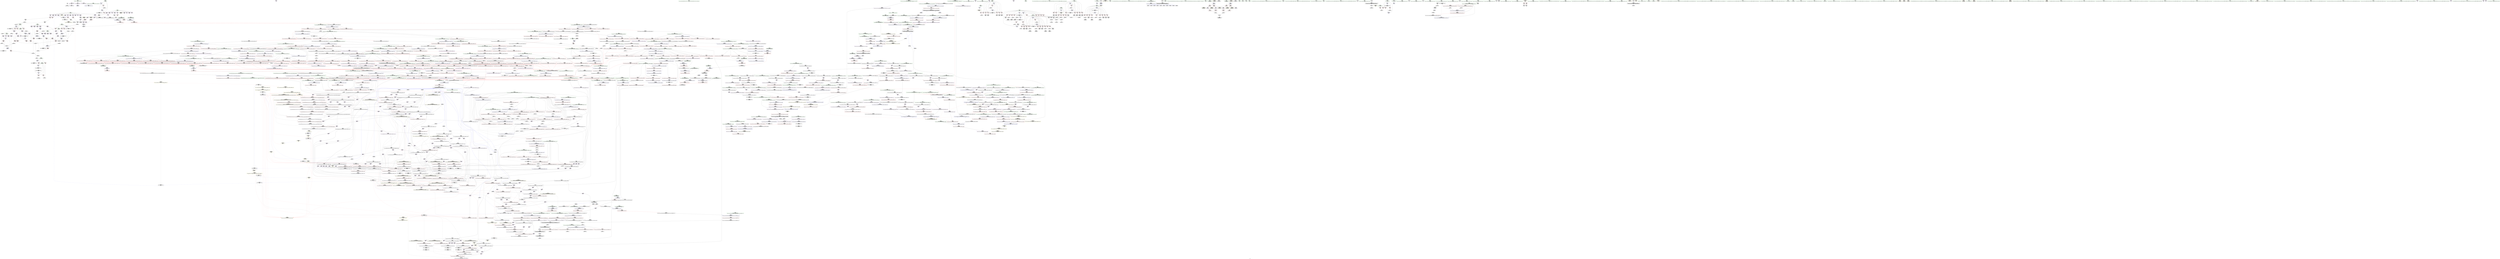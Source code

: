 digraph "SVFG" {
	label="SVFG";

	Node0x5629dd0a3a70 [shape=record,color=grey,label="{NodeID: 0\nNullPtr}"];
	Node0x5629dd0a3a70 -> Node0x5629dd2e9ec0[style=solid];
	Node0x5629dd0a3a70 -> Node0x5629dd322790[style=solid];
	Node0x5629dd2f1730 [shape=record,color=red,label="{NodeID: 775\n405\<--404\n\<--arrayidx136\nmain\n}"];
	Node0x5629dd2f1730 -> Node0x5629dd357f00[style=solid];
	Node0x5629dd2e8300 [shape=record,color=purple,label="{NodeID: 443\n132\<--43\n\<--.str.4\nmain\n}"];
	Node0x5629dd327900 [shape=record,color=blue,label="{NodeID: 1218\n977\<--973\n__it1.addr\<--__it1\n_ZN9__gnu_cxx5__ops15_Iter_comp_iterIPFbRK4nodeS4_EEclIPS2_S9_EEbT_T0_\n}"];
	Node0x5629dd327900 -> Node0x5629dd2f6600[style=dashed];
	Node0x5629dd2dc4e0 [shape=record,color=green,label="{NodeID: 111\n761\<--762\n__last.addr\<--__last.addr_field_insensitive\n_ZSt27__unguarded_partition_pivotIP4nodeN9__gnu_cxx5__ops15_Iter_comp_iterIPFbRKS0_S6_EEEET_SA_SA_T0_\n}"];
	Node0x5629dd2dc4e0 -> Node0x5629dd2f4650[style=solid];
	Node0x5629dd2dc4e0 -> Node0x5629dd2f4720[style=solid];
	Node0x5629dd2dc4e0 -> Node0x5629dd2f47f0[style=solid];
	Node0x5629dd2dc4e0 -> Node0x5629dd326240[style=solid];
	Node0x5629dd35dd80 [shape=record,color=grey,label="{NodeID: 1993\n1131 = Binary(522, 1130, )\n}"];
	Node0x5629dd35dd80 -> Node0x5629dd329090[style=solid];
	Node0x5629dd2f7160 [shape=record,color=red,label="{NodeID: 886\n1106\<--1059\n\<--__first.addr\n_ZSt13__adjust_heapIP4nodelS0_N9__gnu_cxx5__ops15_Iter_comp_iterIPFbRKS0_S6_EEEEvT_T0_SB_T1_T2_\n}"];
	Node0x5629dd2f7160 -> Node0x5629dd303b70[style=solid];
	Node0x5629dd2fdc60 [shape=record,color=purple,label="{NodeID: 554\n1939\<--1141\noffset_1\<--\n}"];
	Node0x5629dd2fdc60 -> Node0x5629dd329230[style=solid];
	Node0x5629dd32d330 [shape=record,color=blue, style = dotted,label="{NodeID: 1329\n2029\<--2031\noffset_2\<--dummyVal\n_ZSt25__unguarded_linear_insertIP4nodeN9__gnu_cxx5__ops14_Val_comp_iterIPFbRKS0_S6_EEEEvT_T0_\n}"];
	Node0x5629dd32d330 -> Node0x5629dd321c10[style=dashed];
	Node0x5629dd32d330 -> Node0x5629dd321e80[style=dashed];
	Node0x5629dd2e0bc0 [shape=record,color=green,label="{NodeID: 222\n1686\<--1687\n_ZSt22__copy_move_backward_aILb1EP4nodeS1_ET1_T0_S3_S2_\<--_ZSt22__copy_move_backward_aILb1EP4nodeS1_ET1_T0_S3_S2__field_insensitive\n}"];
	Node0x5629dd31c450 [shape=record,color=red,label="{NodeID: 997\n1569\<--1568\n\<--coerce.dive4\n_ZSt26__unguarded_insertion_sortIP4nodeN9__gnu_cxx5__ops15_Iter_comp_iterIPFbRKS0_S6_EEEEvT_SA_T0_\n|{<s0>105}}"];
	Node0x5629dd31c450:s0 -> Node0x5629dd488590[style=solid,color=red];
	Node0x5629dd484850 [shape=record,color=black,label="{NodeID: 2879\n1579 = PHI(1497, )\n1st arg _ZSt13move_backwardIP4nodeS1_ET0_T_S3_S2_ }"];
	Node0x5629dd484850 -> Node0x5629dd32ce50[style=solid];
	Node0x5629dd303690 [shape=record,color=purple,label="{NodeID: 665\n209\<--17\nadd.ptr\<--T\nmain\n}"];
	Node0x5629dd2ee810 [shape=record,color=black,label="{NodeID: 333\n927\<--925\nsub.ptr.lhs.cast1\<--\n_ZSt11__make_heapIP4nodeN9__gnu_cxx5__ops15_Iter_comp_iterIPFbRKS0_S6_EEEEvT_SA_RT0_\n}"];
	Node0x5629dd2ee810 -> Node0x5629dd359b80[style=solid];
	Node0x5629dd321e80 [shape=record,color=red,label="{NodeID: 1108\n2049\<--2048\ndummyVal\<--offset_2\n_ZSt25__unguarded_linear_insertIP4nodeN9__gnu_cxx5__ops14_Val_comp_iterIPFbRKS0_S6_EEEEvT_T0_\n}"];
	Node0x5629dd321e80 -> Node0x5629dd32db50[style=solid];
	Node0x5629dcfc2770 [shape=record,color=green,label="{NodeID: 1\n5\<--1\n\<--dummyObj\nCan only get source location for instruction, argument, global var or function.}"];
	Node0x5629dd2f1800 [shape=record,color=red,label="{NodeID: 776\n415\<--414\n\<--arrayidx142\nmain\n}"];
	Node0x5629dd2f1800 -> Node0x5629dd357f00[style=solid];
	Node0x5629dd2e83d0 [shape=record,color=purple,label="{NodeID: 444\n143\<--45\n\<--.str.5\nmain\n}"];
	Node0x5629dd3279d0 [shape=record,color=blue,label="{NodeID: 1219\n979\<--974\n__it2.addr\<--__it2\n_ZN9__gnu_cxx5__ops15_Iter_comp_iterIPFbRK4nodeS4_EEclIPS2_S9_EEbT_T0_\n}"];
	Node0x5629dd3279d0 -> Node0x5629dd2f66d0[style=dashed];
	Node0x5629dd2dc5b0 [shape=record,color=green,label="{NodeID: 112\n763\<--764\n__mid\<--__mid_field_insensitive\n_ZSt27__unguarded_partition_pivotIP4nodeN9__gnu_cxx5__ops15_Iter_comp_iterIPFbRKS0_S6_EEEET_SA_SA_T0_\n}"];
	Node0x5629dd2dc5b0 -> Node0x5629dd2f48c0[style=solid];
	Node0x5629dd2dc5b0 -> Node0x5629dd326310[style=solid];
	Node0x5629dd35df00 [shape=record,color=grey,label="{NodeID: 1994\n1216 = cmp(1214, 1215, )\n}"];
	Node0x5629dd2f7230 [shape=record,color=red,label="{NodeID: 887\n1110\<--1059\n\<--__first.addr\n_ZSt13__adjust_heapIP4nodelS0_N9__gnu_cxx5__ops15_Iter_comp_iterIPFbRKS0_S6_EEEEvT_T0_SB_T1_T2_\n}"];
	Node0x5629dd2f7230 -> Node0x5629dd303c40[style=solid];
	Node0x5629dd2fdd30 [shape=record,color=purple,label="{NodeID: 555\n1942\<--1141\noffset_2\<--\n}"];
	Node0x5629dd2fdd30 -> Node0x5629dd329300[style=solid];
	Node0x5629dd32d400 [shape=record,color=blue,label="{NodeID: 1330\n1610\<--1620\n__next\<--\n_ZSt25__unguarded_linear_insertIP4nodeN9__gnu_cxx5__ops14_Val_comp_iterIPFbRKS0_S6_EEEEvT_T0_\n}"];
	Node0x5629dd32d400 -> Node0x5629dd31cad0[style=dashed];
	Node0x5629dd32d400 -> Node0x5629dd32d4d0[style=dashed];
	Node0x5629dd2e0cc0 [shape=record,color=green,label="{NodeID: 223\n1691\<--1692\n__it.addr\<--__it.addr_field_insensitive\n_ZSt12__miter_baseIP4nodeET_S2_\n}"];
	Node0x5629dd2e0cc0 -> Node0x5629dd31d220[style=solid];
	Node0x5629dd2e0cc0 -> Node0x5629dd32df60[style=solid];
	Node0x5629dd31c520 [shape=record,color=red,label="{NodeID: 998\n1590\<--1581\n\<--__first.addr\n_ZSt13move_backwardIP4nodeS1_ET0_T_S3_S2_\n|{<s0>106}}"];
	Node0x5629dd31c520:s0 -> Node0x5629dd46b000[style=solid,color=red];
	Node0x5629dd484990 [shape=record,color=black,label="{NodeID: 2880\n1580 = PHI(1499, )\n2nd arg _ZSt13move_backwardIP4nodeS1_ET0_T_S3_S2_ }"];
	Node0x5629dd484990 -> Node0x5629dd32cf20[style=solid];
	Node0x5629dd303760 [shape=record,color=purple,label="{NodeID: 666\n210\<--17\nadd.ptr26\<--T\nmain\n|{<s0>8}}"];
	Node0x5629dd303760:s0 -> Node0x5629dd482230[style=solid,color=red];
	Node0x5629dd2ee8e0 [shape=record,color=black,label="{NodeID: 334\n928\<--926\nsub.ptr.rhs.cast2\<--\n_ZSt11__make_heapIP4nodeN9__gnu_cxx5__ops15_Iter_comp_iterIPFbRKS0_S6_EEEEvT_SA_RT0_\n}"];
	Node0x5629dd2ee8e0 -> Node0x5629dd359b80[style=solid];
	Node0x5629dd321f50 [shape=record,color=red,label="{NodeID: 1109\n2052\<--2051\ndummyVal\<--offset_0\n_ZNSt20__copy_move_backwardILb1ELb1ESt26random_access_iterator_tagE13__copy_move_bI4nodeEEPT_PKS4_S7_S5_\n}"];
	Node0x5629dd321f50 -> Node0x5629dd32e780[style=solid];
	Node0x5629dcfb5000 [shape=record,color=green,label="{NodeID: 2\n10\<--1\n\<--dummyObj\nCan only get source location for instruction, argument, global var or function.}"];
	Node0x5629dd2f18d0 [shape=record,color=red,label="{NodeID: 777\n471\<--460\n\<--__first.addr\n_ZSt4sortIP4nodePFbRKS0_S3_EEvT_S6_T0_\n|{<s0>11}}"];
	Node0x5629dd2f18d0:s0 -> Node0x5629dd487cd0[style=solid,color=red];
	Node0x5629dd2e84a0 [shape=record,color=purple,label="{NodeID: 445\n164\<--47\n\<--.str.6\nmain\n}"];
	Node0x5629dd3df010 [shape=record,color=yellow,style=double,label="{NodeID: 2327\n429V_1 = ENCHI(MR_429V_0)\npts\{9080000 9100000 10050000 10070000 10720000 14290000 14650000 \}\nFun[_ZSt25__unguarded_linear_insertIP4nodeN9__gnu_cxx5__ops14_Val_comp_iterIPFbRKS0_S6_EEEEvT_T0_]}"];
	Node0x5629dd3df010 -> Node0x5629dd321800[style=dashed];
	Node0x5629dd3df010 -> Node0x5629dd321a70[style=dashed];
	Node0x5629dd3df010 -> Node0x5629dd321ce0[style=dashed];
	Node0x5629dd327aa0 [shape=record,color=blue,label="{NodeID: 1220\n996\<--992\n__first.addr\<--__first\n_ZSt10__pop_heapIP4nodeN9__gnu_cxx5__ops15_Iter_comp_iterIPFbRKS0_S6_EEEEvT_SA_SA_RT0_\n}"];
	Node0x5629dd327aa0 -> Node0x5629dd2f6870[style=dashed];
	Node0x5629dd327aa0 -> Node0x5629dd2f6940[style=dashed];
	Node0x5629dd327aa0 -> Node0x5629dd2f6a10[style=dashed];
	Node0x5629dd2dc680 [shape=record,color=green,label="{NodeID: 113\n765\<--766\nagg.tmp\<--agg.tmp_field_insensitive\n_ZSt27__unguarded_partition_pivotIP4nodeN9__gnu_cxx5__ops15_Iter_comp_iterIPFbRKS0_S6_EEEET_SA_SA_T0_\n}"];
	Node0x5629dd2dc680 -> Node0x5629dd2ede50[style=solid];
	Node0x5629dd2dc680 -> Node0x5629dd2fae10[style=solid];
	Node0x5629dd35e080 [shape=record,color=grey,label="{NodeID: 1995\n150 = cmp(148, 149, )\n}"];
	Node0x5629dd2f7300 [shape=record,color=red,label="{NodeID: 888\n1133\<--1059\n\<--__first.addr\n_ZSt13__adjust_heapIP4nodelS0_N9__gnu_cxx5__ops15_Iter_comp_iterIPFbRKS0_S6_EEEEvT_T0_SB_T1_T2_\n}"];
	Node0x5629dd2f7300 -> Node0x5629dd303d10[style=solid];
	Node0x5629dd2fde00 [shape=record,color=purple,label="{NodeID: 556\n1937\<--1142\noffset_0\<--\n}"];
	Node0x5629dd2fde00 -> Node0x5629dd320070[style=solid];
	Node0x5629dd32d4d0 [shape=record,color=blue,label="{NodeID: 1331\n1610\<--1623\n__next\<--incdec.ptr\n_ZSt25__unguarded_linear_insertIP4nodeN9__gnu_cxx5__ops14_Val_comp_iterIPFbRKS0_S6_EEEEvT_T0_\n}"];
	Node0x5629dd32d4d0 -> Node0x5629dd3c49a0[style=dashed];
	Node0x5629dd2e0d90 [shape=record,color=green,label="{NodeID: 224\n1700\<--1701\n__first.addr\<--__first.addr_field_insensitive\n_ZSt22__copy_move_backward_aILb1EP4nodeS1_ET1_T0_S3_S2_\n}"];
	Node0x5629dd2e0d90 -> Node0x5629dd31d2f0[style=solid];
	Node0x5629dd2e0d90 -> Node0x5629dd32e030[style=solid];
	Node0x5629dd31c5f0 [shape=record,color=red,label="{NodeID: 999\n1594\<--1583\n\<--__last.addr\n_ZSt13move_backwardIP4nodeS1_ET0_T_S3_S2_\n|{<s0>107}}"];
	Node0x5629dd31c5f0:s0 -> Node0x5629dd46b000[style=solid,color=red];
	Node0x5629dd484ad0 [shape=record,color=black,label="{NodeID: 2881\n1045 = PHI(939, 907, 1014, 1019, 1004, 1108, 1136, 1055, 1230, 1193, 1432, 1437, 1428, 1491, 1464, 1615, 1631, 1608, )\n0th arg _ZSt4moveIR4nodeEONSt16remove_referenceIT_E4typeEOS3_ }"];
	Node0x5629dd484ad0 -> Node0x5629dd328600[style=solid];
	Node0x5629dd303830 [shape=record,color=purple,label="{NodeID: 667\n781\<--773\nadd.ptr\<--\n_ZSt27__unguarded_partition_pivotIP4nodeN9__gnu_cxx5__ops15_Iter_comp_iterIPFbRKS0_S6_EEEET_SA_SA_T0_\n}"];
	Node0x5629dd303830 -> Node0x5629dd326310[style=solid];
	Node0x5629dd2ee9b0 [shape=record,color=black,label="{NodeID: 335\n944\<--940\n\<--call\n_ZSt11__make_heapIP4nodeN9__gnu_cxx5__ops15_Iter_comp_iterIPFbRKS0_S6_EEEEvT_SA_RT0_\n}"];
	Node0x5629dd2ee9b0 -> Node0x5629dd2fbb10[style=solid];
	Node0x5629dd2ee9b0 -> Node0x5629dd2fbbe0[style=solid];
	Node0x5629dd2ee9b0 -> Node0x5629dd2fbcb0[style=solid];
	Node0x5629dd322020 [shape=record,color=red,label="{NodeID: 1110\n2055\<--2054\ndummyVal\<--offset_1\n_ZNSt20__copy_move_backwardILb1ELb1ESt26random_access_iterator_tagE13__copy_move_bI4nodeEEPT_PKS4_S7_S5_\n}"];
	Node0x5629dd322020 -> Node0x5629dd32e850[style=solid];
	Node0x5629dcf53e80 [shape=record,color=green,label="{NodeID: 3\n15\<--1\n\<--dummyObj\nCan only get source location for instruction, argument, global var or function.|{<s0>56}}"];
	Node0x5629dcf53e80:s0 -> Node0x5629dd481b20[style=solid,color=red];
	Node0x5629dd2f19a0 [shape=record,color=red,label="{NodeID: 778\n472\<--462\n\<--__last.addr\n_ZSt4sortIP4nodePFbRKS0_S3_EEvT_S6_T0_\n|{<s0>11}}"];
	Node0x5629dd2f19a0:s0 -> Node0x5629dd487de0[style=solid,color=red];
	Node0x5629dd2e8570 [shape=record,color=purple,label="{NodeID: 446\n434\<--49\n\<--.str.7\nmain\n}"];
	Node0x5629dd3df210 [shape=record,color=yellow,style=double,label="{NodeID: 2328\n431V_1 = ENCHI(MR_431V_0)\npts\{9080001 9100001 10050001 10070001 10720001 14290001 14650001 \}\nFun[_ZSt25__unguarded_linear_insertIP4nodeN9__gnu_cxx5__ops14_Val_comp_iterIPFbRKS0_S6_EEEEvT_T0_]}"];
	Node0x5629dd3df210 -> Node0x5629dd3218d0[style=dashed];
	Node0x5629dd3df210 -> Node0x5629dd321b40[style=dashed];
	Node0x5629dd3df210 -> Node0x5629dd321db0[style=dashed];
	Node0x5629dd327b70 [shape=record,color=blue,label="{NodeID: 1221\n998\<--993\n__last.addr\<--__last\n_ZSt10__pop_heapIP4nodeN9__gnu_cxx5__ops15_Iter_comp_iterIPFbRKS0_S6_EEEEvT_SA_SA_RT0_\n}"];
	Node0x5629dd327b70 -> Node0x5629dd2f6ae0[style=dashed];
	Node0x5629dd2dc750 [shape=record,color=green,label="{NodeID: 114\n767\<--768\nagg.tmp5\<--agg.tmp5_field_insensitive\n_ZSt27__unguarded_partition_pivotIP4nodeN9__gnu_cxx5__ops15_Iter_comp_iterIPFbRKS0_S6_EEEET_SA_SA_T0_\n}"];
	Node0x5629dd2dc750 -> Node0x5629dd2edf20[style=solid];
	Node0x5629dd2dc750 -> Node0x5629dd2faee0[style=solid];
	Node0x5629dd35e200 [shape=record,color=grey,label="{NodeID: 1996\n1395 = cmp(1393, 1394, )\n}"];
	Node0x5629dd2f73d0 [shape=record,color=red,label="{NodeID: 889\n1138\<--1059\n\<--__first.addr\n_ZSt13__adjust_heapIP4nodelS0_N9__gnu_cxx5__ops15_Iter_comp_iterIPFbRKS0_S6_EEEEvT_T0_SB_T1_T2_\n}"];
	Node0x5629dd2f73d0 -> Node0x5629dd303de0[style=solid];
	Node0x5629dd3fd840 [shape=record,color=yellow,style=double,label="{NodeID: 2771\n4V_2 = CSCHI(MR_4V_1)\npts\{20 \}\nCS[]|{<s0>75|<s1>77|<s2>78|<s3>80|<s4>82|<s5>83|<s6>86}}"];
	Node0x5629dd3fd840:s0 -> Node0x5629dd3bdba0[style=dashed,color=blue];
	Node0x5629dd3fd840:s1 -> Node0x5629dd3bdba0[style=dashed,color=blue];
	Node0x5629dd3fd840:s2 -> Node0x5629dd3bdba0[style=dashed,color=blue];
	Node0x5629dd3fd840:s3 -> Node0x5629dd3bdba0[style=dashed,color=blue];
	Node0x5629dd3fd840:s4 -> Node0x5629dd3bdba0[style=dashed,color=blue];
	Node0x5629dd3fd840:s5 -> Node0x5629dd3bdba0[style=dashed,color=blue];
	Node0x5629dd3fd840:s6 -> Node0x5629dd3c9ea0[style=dashed,color=blue];
	Node0x5629dd2fded0 [shape=record,color=purple,label="{NodeID: 557\n1940\<--1142\noffset_1\<--\n}"];
	Node0x5629dd2fded0 -> Node0x5629dd320140[style=solid];
	Node0x5629dd32d5a0 [shape=record,color=blue, style = dotted,label="{NodeID: 1332\n2032\<--2034\noffset_0\<--dummyVal\n_ZSt25__unguarded_linear_insertIP4nodeN9__gnu_cxx5__ops14_Val_comp_iterIPFbRKS0_S6_EEEEvT_T0_\n}"];
	Node0x5629dd32d5a0 -> Node0x5629dd321b40[style=dashed];
	Node0x5629dd32d5a0 -> Node0x5629dd32d670[style=dashed];
	Node0x5629dd2e0e60 [shape=record,color=green,label="{NodeID: 225\n1702\<--1703\n__last.addr\<--__last.addr_field_insensitive\n_ZSt22__copy_move_backward_aILb1EP4nodeS1_ET1_T0_S3_S2_\n}"];
	Node0x5629dd2e0e60 -> Node0x5629dd31d3c0[style=solid];
	Node0x5629dd2e0e60 -> Node0x5629dd32e100[style=solid];
	Node0x5629dd31c6c0 [shape=record,color=red,label="{NodeID: 1000\n1596\<--1585\n\<--__result.addr\n_ZSt13move_backwardIP4nodeS1_ET0_T_S3_S2_\n|{<s0>108}}"];
	Node0x5629dd31c6c0:s0 -> Node0x5629dd4843e0[style=solid,color=red];
	Node0x5629dd4859e0 [shape=record,color=black,label="{NodeID: 2882\n1190 = PHI(1154, )\n0th arg _ZSt11__push_heapIP4nodelS0_N9__gnu_cxx5__ops14_Iter_comp_valIPFbRKS0_S6_EEEEvT_T0_SB_T1_RT2_ }"];
	Node0x5629dd4859e0 -> Node0x5629dd329a50[style=solid];
	Node0x5629dd303900 [shape=record,color=purple,label="{NodeID: 668\n939\<--937\nadd.ptr\<--\n_ZSt11__make_heapIP4nodeN9__gnu_cxx5__ops15_Iter_comp_iterIPFbRKS0_S6_EEEEvT_SA_RT0_\n|{<s0>43}}"];
	Node0x5629dd303900:s0 -> Node0x5629dd484ad0[style=solid,color=red];
	Node0x5629dd2eea80 [shape=record,color=black,label="{NodeID: 336\n951\<--949\n\<--call5\n_ZSt11__make_heapIP4nodeN9__gnu_cxx5__ops15_Iter_comp_iterIPFbRKS0_S6_EEEEvT_SA_RT0_\n}"];
	Node0x5629dd2eea80 -> Node0x5629dd2fbff0[style=solid];
	Node0x5629dd2eea80 -> Node0x5629dd2fc0c0[style=solid];
	Node0x5629dd2eea80 -> Node0x5629dd2fc190[style=solid];
	Node0x5629dd3220f0 [shape=record,color=red,label="{NodeID: 1111\n2058\<--2057\ndummyVal\<--offset_2\n_ZNSt20__copy_move_backwardILb1ELb1ESt26random_access_iterator_tagE13__copy_move_bI4nodeEEPT_PKS4_S7_S5_\n}"];
	Node0x5629dd3220f0 -> Node0x5629dd32e920[style=solid];
	Node0x5629dcf20f10 [shape=record,color=green,label="{NodeID: 4\n33\<--1\n.str\<--dummyObj\nGlob }"];
	Node0x5629dd2f1a70 [shape=record,color=red,label="{NodeID: 779\n473\<--464\n\<--__comp.addr\n_ZSt4sortIP4nodePFbRKS0_S3_EEvT_S6_T0_\n|{<s0>10}}"];
	Node0x5629dd2f1a70:s0 -> Node0x5629dd488330[style=solid,color=red];
	Node0x5629dd2e8640 [shape=record,color=purple,label="{NodeID: 447\n1831\<--51\nllvm.global_ctors_0\<--llvm.global_ctors\nGlob }"];
	Node0x5629dd2e8640 -> Node0x5629dd322590[style=solid];
	Node0x5629dd3df410 [shape=record,color=yellow,style=double,label="{NodeID: 2329\n433V_1 = ENCHI(MR_433V_0)\npts\{9080002 9100002 10050002 10070002 10720002 14290002 14650002 \}\nFun[_ZSt25__unguarded_linear_insertIP4nodeN9__gnu_cxx5__ops14_Val_comp_iterIPFbRKS0_S6_EEEEvT_T0_]}"];
	Node0x5629dd3df410 -> Node0x5629dd3219a0[style=dashed];
	Node0x5629dd3df410 -> Node0x5629dd321c10[style=dashed];
	Node0x5629dd3df410 -> Node0x5629dd321e80[style=dashed];
	Node0x5629dd327c40 [shape=record,color=blue,label="{NodeID: 1222\n1000\<--994\n__result.addr\<--__result\n_ZSt10__pop_heapIP4nodeN9__gnu_cxx5__ops15_Iter_comp_iterIPFbRKS0_S6_EEEEvT_SA_SA_RT0_\n}"];
	Node0x5629dd327c40 -> Node0x5629dd2f6bb0[style=dashed];
	Node0x5629dd327c40 -> Node0x5629dd2f6c80[style=dashed];
	Node0x5629dd2e1240 [shape=record,color=green,label="{NodeID: 115\n795\<--796\n_ZSt22__move_median_to_firstIP4nodeN9__gnu_cxx5__ops15_Iter_comp_iterIPFbRKS0_S6_EEEEvT_SA_SA_SA_T0_\<--_ZSt22__move_median_to_firstIP4nodeN9__gnu_cxx5__ops15_Iter_comp_iterIPFbRKS0_S6_EEEEvT_SA_SA_SA_T0__field_insensitive\n}"];
	Node0x5629dd35e380 [shape=record,color=grey,label="{NodeID: 1997\n224 = cmp(222, 223, )\n}"];
	Node0x5629dd2f74a0 [shape=record,color=red,label="{NodeID: 890\n1154\<--1059\n\<--__first.addr\n_ZSt13__adjust_heapIP4nodelS0_N9__gnu_cxx5__ops15_Iter_comp_iterIPFbRKS0_S6_EEEEvT_T0_SB_T1_T2_\n|{<s0>66}}"];
	Node0x5629dd2f74a0:s0 -> Node0x5629dd4859e0[style=solid,color=red];
	Node0x5629dd2fdfa0 [shape=record,color=purple,label="{NodeID: 558\n1943\<--1142\noffset_2\<--\n}"];
	Node0x5629dd2fdfa0 -> Node0x5629dd320210[style=solid];
	Node0x5629dd32d670 [shape=record,color=blue, style = dotted,label="{NodeID: 1333\n2035\<--2037\noffset_1\<--dummyVal\n_ZSt25__unguarded_linear_insertIP4nodeN9__gnu_cxx5__ops14_Val_comp_iterIPFbRKS0_S6_EEEEvT_T0_\n}"];
	Node0x5629dd32d670 -> Node0x5629dd321c10[style=dashed];
	Node0x5629dd32d670 -> Node0x5629dd32d740[style=dashed];
	Node0x5629dd2e0f30 [shape=record,color=green,label="{NodeID: 226\n1704\<--1705\n__result.addr\<--__result.addr_field_insensitive\n_ZSt22__copy_move_backward_aILb1EP4nodeS1_ET1_T0_S3_S2_\n}"];
	Node0x5629dd2e0f30 -> Node0x5629dd31d490[style=solid];
	Node0x5629dd2e0f30 -> Node0x5629dd32e1d0[style=solid];
	Node0x5629dd3c62a0 [shape=record,color=black,label="{NodeID: 2108\nMR_346V_5 = PHI(MR_346V_6, MR_346V_4, )\npts\{1363 \}\n}"];
	Node0x5629dd3c62a0 -> Node0x5629dd31a7e0[style=dashed];
	Node0x5629dd3c62a0 -> Node0x5629dd31a8b0[style=dashed];
	Node0x5629dd3c62a0 -> Node0x5629dd31a980[style=dashed];
	Node0x5629dd3c62a0 -> Node0x5629dd31aa50[style=dashed];
	Node0x5629dd3c62a0 -> Node0x5629dd31ab20[style=dashed];
	Node0x5629dd3c62a0 -> Node0x5629dd32b040[style=dashed];
	Node0x5629dd3c62a0 -> Node0x5629dd32b110[style=dashed];
	Node0x5629dd31c790 [shape=record,color=red,label="{NodeID: 1001\n1615\<--1606\n\<--__last.addr\n_ZSt25__unguarded_linear_insertIP4nodeN9__gnu_cxx5__ops14_Val_comp_iterIPFbRKS0_S6_EEEEvT_T0_\n|{<s0>109}}"];
	Node0x5629dd31c790:s0 -> Node0x5629dd484ad0[style=solid,color=red];
	Node0x5629dd485af0 [shape=record,color=black,label="{NodeID: 2883\n1191 = PHI(1155, )\n1st arg _ZSt11__push_heapIP4nodelS0_N9__gnu_cxx5__ops14_Iter_comp_valIPFbRKS0_S6_EEEEvT_T0_SB_T1_RT2_ }"];
	Node0x5629dd485af0 -> Node0x5629dd329b20[style=solid];
	Node0x5629dd3039d0 [shape=record,color=purple,label="{NodeID: 669\n1095\<--1093\nadd.ptr\<--\n_ZSt13__adjust_heapIP4nodelS0_N9__gnu_cxx5__ops15_Iter_comp_iterIPFbRKS0_S6_EEEEvT_T0_SB_T1_T2_\n|{<s0>57}}"];
	Node0x5629dd3039d0:s0 -> Node0x5629dd4866c0[style=solid,color=red];
	Node0x5629dd2eeb50 [shape=record,color=black,label="{NodeID: 337\n955\<--953\n\<--\n_ZSt11__make_heapIP4nodeN9__gnu_cxx5__ops15_Iter_comp_iterIPFbRKS0_S6_EEEEvT_SA_RT0_\n}"];
	Node0x5629dd2eeb50 -> Node0x5629dd2fc330[style=solid];
	Node0x5629dd3221c0 [shape=record,color=blue,label="{NodeID: 1112\n4\<--5\n_ZL2pi\<--\nGlob }"];
	Node0x5629dd2a0070 [shape=record,color=green,label="{NodeID: 5\n35\<--1\n.str.1\<--dummyObj\nGlob }"];
	Node0x5629dd2f1b40 [shape=record,color=red,label="{NodeID: 780\n480\<--479\n\<--coerce.dive1\n_ZSt4sortIP4nodePFbRKS0_S3_EEvT_S6_T0_\n|{<s0>11}}"];
	Node0x5629dd2f1b40:s0 -> Node0x5629dd487ef0[style=solid,color=red];
	Node0x5629dd2e8740 [shape=record,color=purple,label="{NodeID: 448\n1832\<--51\nllvm.global_ctors_1\<--llvm.global_ctors\nGlob }"];
	Node0x5629dd2e8740 -> Node0x5629dd322690[style=solid];
	Node0x5629dd327d10 [shape=record,color=blue,label="{NodeID: 1223\n1002\<--995\n__comp.addr\<--__comp\n_ZSt10__pop_heapIP4nodeN9__gnu_cxx5__ops15_Iter_comp_iterIPFbRKS0_S6_EEEEvT_SA_SA_RT0_\n}"];
	Node0x5629dd327d10 -> Node0x5629dd2f6d50[style=dashed];
	Node0x5629dd2e1310 [shape=record,color=green,label="{NodeID: 116\n807\<--808\n_ZSt21__unguarded_partitionIP4nodeN9__gnu_cxx5__ops15_Iter_comp_iterIPFbRKS0_S6_EEEET_SA_SA_SA_T0_\<--_ZSt21__unguarded_partitionIP4nodeN9__gnu_cxx5__ops15_Iter_comp_iterIPFbRKS0_S6_EEEET_SA_SA_SA_T0__field_insensitive\n}"];
	Node0x5629dd35e500 [shape=record,color=grey,label="{NodeID: 1998\n1485 = cmp(1483, 1484, )\n}"];
	Node0x5629dd2f7570 [shape=record,color=red,label="{NodeID: 891\n1078\<--1061\n\<--__holeIndex.addr\n_ZSt13__adjust_heapIP4nodelS0_N9__gnu_cxx5__ops15_Iter_comp_iterIPFbRKS0_S6_EEEEvT_T0_SB_T1_T2_\n}"];
	Node0x5629dd2f7570 -> Node0x5629dd328a10[style=solid];
	Node0x5629dd2fe070 [shape=record,color=purple,label="{NodeID: 559\n1945\<--1158\noffset_0\<--\n}"];
	Node0x5629dd2fe070 -> Node0x5629dd3294a0[style=solid];
	Node0x5629dd32d740 [shape=record,color=blue, style = dotted,label="{NodeID: 1334\n2038\<--2040\noffset_2\<--dummyVal\n_ZSt25__unguarded_linear_insertIP4nodeN9__gnu_cxx5__ops14_Val_comp_iterIPFbRKS0_S6_EEEEvT_T0_\n}"];
	Node0x5629dd32d740 -> Node0x5629dd3c3fa0[style=dashed];
	Node0x5629dd2e1000 [shape=record,color=green,label="{NodeID: 227\n1706\<--1707\n__simple\<--__simple_field_insensitive\n_ZSt22__copy_move_backward_aILb1EP4nodeS1_ET1_T0_S3_S2_\n}"];
	Node0x5629dd2e1000 -> Node0x5629dd32e2a0[style=solid];
	Node0x5629dd3c67a0 [shape=record,color=black,label="{NodeID: 2109\nMR_4V_2 = PHI(MR_4V_1, MR_4V_3, )\npts\{20 \}\n|{<s0>27|<s1>31}}"];
	Node0x5629dd3c67a0:s0 -> Node0x5629dd3fbe20[style=dashed,color=blue];
	Node0x5629dd3c67a0:s1 -> Node0x5629dd3c17a0[style=dashed,color=blue];
	Node0x5629dd31c860 [shape=record,color=red,label="{NodeID: 1002\n1620\<--1606\n\<--__last.addr\n_ZSt25__unguarded_linear_insertIP4nodeN9__gnu_cxx5__ops14_Val_comp_iterIPFbRKS0_S6_EEEEvT_T0_\n}"];
	Node0x5629dd31c860 -> Node0x5629dd32d400[style=solid];
	Node0x5629dd485c00 [shape=record,color=black,label="{NodeID: 2884\n1192 = PHI(1156, )\n2nd arg _ZSt11__push_heapIP4nodelS0_N9__gnu_cxx5__ops14_Iter_comp_valIPFbRKS0_S6_EEEEvT_T0_SB_T1_RT2_ }"];
	Node0x5629dd485c00 -> Node0x5629dd329bf0[style=solid];
	Node0x5629dd303aa0 [shape=record,color=purple,label="{NodeID: 670\n1099\<--1096\nadd.ptr2\<--\n_ZSt13__adjust_heapIP4nodelS0_N9__gnu_cxx5__ops15_Iter_comp_iterIPFbRKS0_S6_EEEEvT_T0_SB_T1_T2_\n|{<s0>57}}"];
	Node0x5629dd303aa0:s0 -> Node0x5629dd489fe0[style=solid,color=red];
	Node0x5629dd2eec20 [shape=record,color=black,label="{NodeID: 338\n971\<--989\n_ZN9__gnu_cxx5__ops15_Iter_comp_iterIPFbRK4nodeS4_EEclIPS2_S9_EEbT_T0__ret\<--call\n_ZN9__gnu_cxx5__ops15_Iter_comp_iterIPFbRK4nodeS4_EEclIPS2_S9_EEbT_T0_\n|{<s0>40|<s1>57|<s2>73|<s3>74|<s4>76|<s5>79|<s6>81|<s7>84|<s8>85|<s9>94}}"];
	Node0x5629dd2eec20:s0 -> Node0x5629dd47d690[style=solid,color=blue];
	Node0x5629dd2eec20:s1 -> Node0x5629dd47cd20[style=solid,color=blue];
	Node0x5629dd2eec20:s2 -> Node0x5629dd47f360[style=solid,color=blue];
	Node0x5629dd2eec20:s3 -> Node0x5629dd47f470[style=solid,color=blue];
	Node0x5629dd2eec20:s4 -> Node0x5629dd47f580[style=solid,color=blue];
	Node0x5629dd2eec20:s5 -> Node0x5629dd47f6c0[style=solid,color=blue];
	Node0x5629dd2eec20:s6 -> Node0x5629dd47f800[style=solid,color=blue];
	Node0x5629dd2eec20:s7 -> Node0x5629dd47f940[style=solid,color=blue];
	Node0x5629dd2eec20:s8 -> Node0x5629dd47fa80[style=solid,color=blue];
	Node0x5629dd2eec20:s9 -> Node0x5629dd480010[style=solid,color=blue];
	Node0x5629dd322290 [shape=record,color=blue,label="{NodeID: 1113\n9\<--10\nn\<--\nGlob }"];
	Node0x5629dd322290 -> Node0x5629dd3d7d90[style=dashed];
	Node0x5629dd2a0990 [shape=record,color=green,label="{NodeID: 6\n37\<--1\nstdin\<--dummyObj\nGlob }"];
	Node0x5629dd2f1c10 [shape=record,color=red,label="{NodeID: 781\n506\<--494\n\<--__first.addr\n_ZSt6__sortIP4nodeN9__gnu_cxx5__ops15_Iter_comp_iterIPFbRKS0_S6_EEEEvT_SA_T0_\n}"];
	Node0x5629dd2f1c10 -> Node0x5629dd35ec80[style=solid];
	Node0x5629dd2e8840 [shape=record,color=purple,label="{NodeID: 449\n1833\<--51\nllvm.global_ctors_2\<--llvm.global_ctors\nGlob }"];
	Node0x5629dd2e8840 -> Node0x5629dd322790[style=solid];
	Node0x5629dd327de0 [shape=record,color=blue, style = dotted,label="{NodeID: 1224\n1897\<--1899\noffset_0\<--dummyVal\n_ZSt10__pop_heapIP4nodeN9__gnu_cxx5__ops15_Iter_comp_iterIPFbRKS0_S6_EEEEvT_SA_SA_RT0_\n}"];
	Node0x5629dd327de0 -> Node0x5629dd31f850[style=dashed];
	Node0x5629dd327de0 -> Node0x5629dd31fac0[style=dashed];
	Node0x5629dd2e1410 [shape=record,color=green,label="{NodeID: 117\n815\<--816\n__comp\<--__comp_field_insensitive\n_ZSt13__heap_selectIP4nodeN9__gnu_cxx5__ops15_Iter_comp_iterIPFbRKS0_S6_EEEEvT_SA_SA_T0_\n|{|<s1>39|<s2>40|<s3>41}}"];
	Node0x5629dd2e1410 -> Node0x5629dd2fb560[style=solid];
	Node0x5629dd2e1410:s1 -> Node0x5629dd488900[style=solid,color=red];
	Node0x5629dd2e1410:s2 -> Node0x5629dd486370[style=solid,color=red];
	Node0x5629dd2e1410:s3 -> Node0x5629dd482960[style=solid,color=red];
	Node0x5629dd35e680 [shape=record,color=grey,label="{NodeID: 1999\n881 = cmp(880, 382, )\n}"];
	Node0x5629dd2f7640 [shape=record,color=red,label="{NodeID: 892\n1080\<--1061\n\<--__holeIndex.addr\n_ZSt13__adjust_heapIP4nodelS0_N9__gnu_cxx5__ops15_Iter_comp_iterIPFbRKS0_S6_EEEEvT_T0_SB_T1_T2_\n}"];
	Node0x5629dd2f7640 -> Node0x5629dd328ae0[style=solid];
	Node0x5629dd2fe140 [shape=record,color=purple,label="{NodeID: 560\n1948\<--1158\noffset_1\<--\n}"];
	Node0x5629dd2fe140 -> Node0x5629dd329570[style=solid];
	Node0x5629dd32d810 [shape=record,color=blue,label="{NodeID: 1335\n1606\<--1637\n__last.addr\<--\n_ZSt25__unguarded_linear_insertIP4nodeN9__gnu_cxx5__ops14_Val_comp_iterIPFbRKS0_S6_EEEEvT_T0_\n}"];
	Node0x5629dd32d810 -> Node0x5629dd3c44a0[style=dashed];
	Node0x5629dd2e10d0 [shape=record,color=green,label="{NodeID: 228\n1717\<--1718\n_ZNSt20__copy_move_backwardILb1ELb1ESt26random_access_iterator_tagE13__copy_move_bI4nodeEEPT_PKS4_S7_S5_\<--_ZNSt20__copy_move_backwardILb1ELb1ESt26random_access_iterator_tagE13__copy_move_bI4nodeEEPT_PKS4_S7_S5__field_insensitive\n}"];
	Node0x5629dd3c6ca0 [shape=record,color=black,label="{NodeID: 2110\nMR_379V_2 = PHI(MR_379V_1, MR_379V_4, )\npts\{1463 \}\n}"];
	Node0x5629dd31c930 [shape=record,color=red,label="{NodeID: 1003\n1633\<--1606\n\<--__last.addr\n_ZSt25__unguarded_linear_insertIP4nodeN9__gnu_cxx5__ops14_Val_comp_iterIPFbRKS0_S6_EEEEvT_T0_\n}"];
	Node0x5629dd31c930 -> Node0x5629dd2f0fe0[style=solid];
	Node0x5629dd485d10 [shape=record,color=black,label="{NodeID: 2885\n1193 = PHI(1071, )\n3rd arg _ZSt11__push_heapIP4nodelS0_N9__gnu_cxx5__ops14_Iter_comp_valIPFbRKS0_S6_EEEEvT_T0_SB_T1_RT2_ |{<s0>68|<s1>71}}"];
	Node0x5629dd485d10:s0 -> Node0x5629dd486260[style=solid,color=red];
	Node0x5629dd485d10:s1 -> Node0x5629dd484ad0[style=solid,color=red];
	Node0x5629dd303b70 [shape=record,color=purple,label="{NodeID: 671\n1108\<--1106\nadd.ptr3\<--\n_ZSt13__adjust_heapIP4nodelS0_N9__gnu_cxx5__ops15_Iter_comp_iterIPFbRKS0_S6_EEEEvT_T0_SB_T1_T2_\n|{<s0>58}}"];
	Node0x5629dd303b70:s0 -> Node0x5629dd484ad0[style=solid,color=red];
	Node0x5629dd2eecf0 [shape=record,color=black,label="{NodeID: 339\n1016\<--1004\n\<--__value\n_ZSt10__pop_heapIP4nodeN9__gnu_cxx5__ops15_Iter_comp_iterIPFbRKS0_S6_EEEEvT_SA_SA_RT0_\n}"];
	Node0x5629dd2eecf0 -> Node0x5629dd2fc5a0[style=solid];
	Node0x5629dd2eecf0 -> Node0x5629dd2fc670[style=solid];
	Node0x5629dd2eecf0 -> Node0x5629dd2fc740[style=solid];
	Node0x5629dd322390 [shape=record,color=blue,label="{NodeID: 1114\n12\<--10\nm\<--\nGlob }"];
	Node0x5629dd322390 -> Node0x5629dd3b09a0[style=dashed];
	Node0x5629dd2a0a50 [shape=record,color=green,label="{NodeID: 7\n38\<--1\n.str.2\<--dummyObj\nGlob }"];
	Node0x5629dd2f1ce0 [shape=record,color=red,label="{NodeID: 782\n510\<--494\n\<--__first.addr\n_ZSt6__sortIP4nodeN9__gnu_cxx5__ops15_Iter_comp_iterIPFbRKS0_S6_EEEEvT_SA_T0_\n|{<s0>14}}"];
	Node0x5629dd2f1ce0:s0 -> Node0x5629dd487070[style=solid,color=red];
	Node0x5629dd2e8940 [shape=record,color=purple,label="{NodeID: 450\n79\<--78\na\<--\n_Z3cmpRK4nodeS1_\n}"];
	Node0x5629dd2e8940 -> Node0x5629dd305570[style=solid];
	Node0x5629dd327eb0 [shape=record,color=blue, style = dotted,label="{NodeID: 1225\n1900\<--1902\noffset_1\<--dummyVal\n_ZSt10__pop_heapIP4nodeN9__gnu_cxx5__ops15_Iter_comp_iterIPFbRKS0_S6_EEEEvT_SA_SA_RT0_\n}"];
	Node0x5629dd327eb0 -> Node0x5629dd31f920[style=dashed];
	Node0x5629dd327eb0 -> Node0x5629dd31fb90[style=dashed];
	Node0x5629dd2e14e0 [shape=record,color=green,label="{NodeID: 118\n817\<--818\n__first.addr\<--__first.addr_field_insensitive\n_ZSt13__heap_selectIP4nodeN9__gnu_cxx5__ops15_Iter_comp_iterIPFbRKS0_S6_EEEEvT_SA_SA_T0_\n}"];
	Node0x5629dd2e14e0 -> Node0x5629dd2f4b30[style=solid];
	Node0x5629dd2e14e0 -> Node0x5629dd2f4c00[style=solid];
	Node0x5629dd2e14e0 -> Node0x5629dd2f4cd0[style=solid];
	Node0x5629dd2e14e0 -> Node0x5629dd326650[style=solid];
	Node0x5629dd35e800 [shape=record,color=grey,label="{NodeID: 2000\n421 = cmp(419, 420, )\n}"];
	Node0x5629dd2f7710 [shape=record,color=red,label="{NodeID: 893\n1111\<--1061\n\<--__holeIndex.addr\n_ZSt13__adjust_heapIP4nodelS0_N9__gnu_cxx5__ops15_Iter_comp_iterIPFbRKS0_S6_EEEEvT_T0_SB_T1_T2_\n}"];
	Node0x5629dd3fddc0 [shape=record,color=yellow,style=double,label="{NodeID: 2775\n4V_2 = CSCHI(MR_4V_1)\npts\{20 \}\nCS[]|{<s0>97|<s1>97}}"];
	Node0x5629dd3fddc0:s0 -> Node0x5629dd3213f0[style=dashed,color=blue];
	Node0x5629dd3fddc0:s1 -> Node0x5629dd32c2f0[style=dashed,color=blue];
	Node0x5629dd2fe210 [shape=record,color=purple,label="{NodeID: 561\n1951\<--1158\noffset_2\<--\n}"];
	Node0x5629dd2fe210 -> Node0x5629dd329640[style=solid];
	Node0x5629dd32d8e0 [shape=record,color=blue,label="{NodeID: 1336\n1610\<--1640\n__next\<--incdec.ptr3\n_ZSt25__unguarded_linear_insertIP4nodeN9__gnu_cxx5__ops14_Val_comp_iterIPFbRKS0_S6_EEEEvT_T0_\n}"];
	Node0x5629dd32d8e0 -> Node0x5629dd3c49a0[style=dashed];
	Node0x5629dd2e9330 [shape=record,color=green,label="{NodeID: 229\n1722\<--1723\n__it.addr\<--__it.addr_field_insensitive\n_ZSt12__niter_baseIP4nodeET_S2_\n}"];
	Node0x5629dd2e9330 -> Node0x5629dd31d560[style=solid];
	Node0x5629dd2e9330 -> Node0x5629dd32e370[style=solid];
	Node0x5629dd3c71a0 [shape=record,color=black,label="{NodeID: 2111\nMR_383V_2 = PHI(MR_383V_1, MR_383V_3, )\npts\{14650000 \}\n}"];
	Node0x5629dd31ca00 [shape=record,color=red,label="{NodeID: 1004\n1644\<--1606\n\<--__last.addr\n_ZSt25__unguarded_linear_insertIP4nodeN9__gnu_cxx5__ops14_Val_comp_iterIPFbRKS0_S6_EEEEvT_T0_\n}"];
	Node0x5629dd31ca00 -> Node0x5629dd2e5310[style=solid];
	Node0x5629dd485e20 [shape=record,color=black,label="{NodeID: 2886\n1194 = PHI(1069, )\n4th arg _ZSt11__push_heapIP4nodelS0_N9__gnu_cxx5__ops14_Iter_comp_valIPFbRKS0_S6_EEEEvT_T0_SB_T1_RT2_ }"];
	Node0x5629dd485e20 -> Node0x5629dd329cc0[style=solid];
	Node0x5629dd303c40 [shape=record,color=purple,label="{NodeID: 672\n1112\<--1110\nadd.ptr5\<--\n_ZSt13__adjust_heapIP4nodelS0_N9__gnu_cxx5__ops15_Iter_comp_iterIPFbRKS0_S6_EEEEvT_T0_SB_T1_T2_\n}"];
	Node0x5629dd303c40 -> Node0x5629dd2ef780[style=solid];
	Node0x5629dd2eedc0 [shape=record,color=black,label="{NodeID: 340\n1033\<--1006\n\<--agg.tmp\n_ZSt10__pop_heapIP4nodeN9__gnu_cxx5__ops15_Iter_comp_iterIPFbRKS0_S6_EEEEvT_SA_SA_RT0_\n}"];
	Node0x5629dd2eedc0 -> Node0x5629dd2fcf60[style=solid];
	Node0x5629dd2eedc0 -> Node0x5629dd2fd030[style=solid];
	Node0x5629dd2eedc0 -> Node0x5629dd2fd100[style=solid];
	Node0x5629dd322490 [shape=record,color=blue,label="{NodeID: 1115\n14\<--15\nk\<--\nGlob }"];
	Node0x5629dd322490 -> Node0x5629dd3d7f50[style=dashed];
	Node0x5629dd2a03b0 [shape=record,color=green,label="{NodeID: 8\n40\<--1\n.str.3\<--dummyObj\nGlob }"];
	Node0x5629dd2f1db0 [shape=record,color=red,label="{NodeID: 783\n513\<--494\n\<--__first.addr\n_ZSt6__sortIP4nodeN9__gnu_cxx5__ops15_Iter_comp_iterIPFbRKS0_S6_EEEEvT_SA_T0_\n}"];
	Node0x5629dd2f1db0 -> Node0x5629dd2eca00[style=solid];
	Node0x5629dd2e8a10 [shape=record,color=purple,label="{NodeID: 451\n82\<--81\nb\<--\n_Z3cmpRK4nodeS1_\n}"];
	Node0x5629dd2e8a10 -> Node0x5629dd305640[style=solid];
	Node0x5629dd327f80 [shape=record,color=blue, style = dotted,label="{NodeID: 1226\n1903\<--1905\noffset_2\<--dummyVal\n_ZSt10__pop_heapIP4nodeN9__gnu_cxx5__ops15_Iter_comp_iterIPFbRKS0_S6_EEEEvT_SA_SA_RT0_\n}"];
	Node0x5629dd327f80 -> Node0x5629dd31f9f0[style=dashed];
	Node0x5629dd327f80 -> Node0x5629dd31fc60[style=dashed];
	Node0x5629dd2e15b0 [shape=record,color=green,label="{NodeID: 119\n819\<--820\n__middle.addr\<--__middle.addr_field_insensitive\n_ZSt13__heap_selectIP4nodeN9__gnu_cxx5__ops15_Iter_comp_iterIPFbRKS0_S6_EEEEvT_SA_SA_T0_\n}"];
	Node0x5629dd2e15b0 -> Node0x5629dd2f4da0[style=solid];
	Node0x5629dd2e15b0 -> Node0x5629dd2f4e70[style=solid];
	Node0x5629dd2e15b0 -> Node0x5629dd2f4f40[style=solid];
	Node0x5629dd2e15b0 -> Node0x5629dd326720[style=solid];
	Node0x5629dd35e980 [shape=record,color=grey,label="{NodeID: 2001\n1750 = cmp(1749, 15, )\n}"];
	Node0x5629dd2f77e0 [shape=record,color=red,label="{NodeID: 894\n1139\<--1061\n\<--__holeIndex.addr\n_ZSt13__adjust_heapIP4nodelS0_N9__gnu_cxx5__ops15_Iter_comp_iterIPFbRKS0_S6_EEEEvT_T0_SB_T1_T2_\n}"];
	Node0x5629dd3fdf20 [shape=record,color=yellow,style=double,label="{NodeID: 2776\n107V_2 = CSCHI(MR_107V_1)\npts\{16520000 \}\nCS[]}"];
	Node0x5629dd3fdf20 -> Node0x5629dd31cee0[style=dashed];
	Node0x5629dd2fe2e0 [shape=record,color=purple,label="{NodeID: 562\n1946\<--1159\noffset_0\<--\n}"];
	Node0x5629dd2fe2e0 -> Node0x5629dd3202e0[style=solid];
	Node0x5629dd32d9b0 [shape=record,color=blue, style = dotted,label="{NodeID: 1337\n2041\<--2043\noffset_0\<--dummyVal\n_ZSt25__unguarded_linear_insertIP4nodeN9__gnu_cxx5__ops14_Val_comp_iterIPFbRKS0_S6_EEEEvT_T0_\n}"];
	Node0x5629dd32d9b0 -> Node0x5629dd321db0[style=dashed];
	Node0x5629dd32d9b0 -> Node0x5629dd32da80[style=dashed];
	Node0x5629dd2e9400 [shape=record,color=green,label="{NodeID: 230\n1731\<--1732\n__first.addr\<--__first.addr_field_insensitive\n_ZNSt20__copy_move_backwardILb1ELb1ESt26random_access_iterator_tagE13__copy_move_bI4nodeEEPT_PKS4_S7_S5_\n}"];
	Node0x5629dd2e9400 -> Node0x5629dd31d630[style=solid];
	Node0x5629dd2e9400 -> Node0x5629dd31d700[style=solid];
	Node0x5629dd2e9400 -> Node0x5629dd32e440[style=solid];
	Node0x5629dd3c76a0 [shape=record,color=black,label="{NodeID: 2112\nMR_385V_2 = PHI(MR_385V_1, MR_385V_3, )\npts\{14650001 \}\n}"];
	Node0x5629dd31cad0 [shape=record,color=red,label="{NodeID: 1005\n1622\<--1610\n\<--__next\n_ZSt25__unguarded_linear_insertIP4nodeN9__gnu_cxx5__ops14_Val_comp_iterIPFbRKS0_S6_EEEEvT_T0_\n}"];
	Node0x5629dd31cad0 -> Node0x5629dd302170[style=solid];
	Node0x5629dd485f30 [shape=record,color=black,label="{NodeID: 2887\n1578 = PHI(1496, )\n0th arg _ZSt13move_backwardIP4nodeS1_ET0_T_S3_S2_ }"];
	Node0x5629dd485f30 -> Node0x5629dd32cd80[style=solid];
	Node0x5629dd303d10 [shape=record,color=purple,label="{NodeID: 673\n1136\<--1133\nadd.ptr14\<--\n_ZSt13__adjust_heapIP4nodelS0_N9__gnu_cxx5__ops15_Iter_comp_iterIPFbRKS0_S6_EEEEvT_T0_SB_T1_T2_\n|{<s0>60}}"];
	Node0x5629dd303d10:s0 -> Node0x5629dd484ad0[style=solid,color=red];
	Node0x5629dd2eee90 [shape=record,color=black,label="{NodeID: 341\n1037\<--1008\n\<--agg.tmp3\n_ZSt10__pop_heapIP4nodeN9__gnu_cxx5__ops15_Iter_comp_iterIPFbRKS0_S6_EEEEvT_SA_SA_RT0_\n}"];
	Node0x5629dd2eee90 -> Node0x5629dd2fd440[style=solid];
	Node0x5629dd322590 [shape=record,color=blue,label="{NodeID: 1116\n1831\<--52\nllvm.global_ctors_0\<--\nGlob }"];
	Node0x5629dd2a04b0 [shape=record,color=green,label="{NodeID: 9\n42\<--1\nstdout\<--dummyObj\nGlob }"];
	Node0x5629dd2f1e80 [shape=record,color=red,label="{NodeID: 784\n532\<--494\n\<--__first.addr\n_ZSt6__sortIP4nodeN9__gnu_cxx5__ops15_Iter_comp_iterIPFbRKS0_S6_EEEEvT_SA_T0_\n|{<s0>16}}"];
	Node0x5629dd2f1e80:s0 -> Node0x5629dd489650[style=solid,color=red];
	Node0x5629dd2e8ae0 [shape=record,color=purple,label="{NodeID: 452\n86\<--85\na1\<--\n_Z3cmpRK4nodeS1_\n}"];
	Node0x5629dd2e8ae0 -> Node0x5629dd305710[style=solid];
	Node0x5629dd328050 [shape=record,color=blue, style = dotted,label="{NodeID: 1227\n1906\<--1908\noffset_0\<--dummyVal\n_ZSt10__pop_heapIP4nodeN9__gnu_cxx5__ops15_Iter_comp_iterIPFbRKS0_S6_EEEEvT_SA_SA_RT0_\n}"];
	Node0x5629dd328050 -> Node0x5629dd31f920[style=dashed];
	Node0x5629dd328050 -> Node0x5629dd328120[style=dashed];
	Node0x5629dd2e1680 [shape=record,color=green,label="{NodeID: 120\n821\<--822\n__last.addr\<--__last.addr_field_insensitive\n_ZSt13__heap_selectIP4nodeN9__gnu_cxx5__ops15_Iter_comp_iterIPFbRKS0_S6_EEEEvT_SA_SA_T0_\n}"];
	Node0x5629dd2e1680 -> Node0x5629dd2f5010[style=solid];
	Node0x5629dd2e1680 -> Node0x5629dd3267f0[style=solid];
	Node0x5629dd35eb00 [shape=record,color=grey,label="{NodeID: 2002\n175 = cmp(169, 174, )\n}"];
	Node0x5629dd2f78b0 [shape=record,color=red,label="{NodeID: 895\n1155\<--1061\n\<--__holeIndex.addr\n_ZSt13__adjust_heapIP4nodelS0_N9__gnu_cxx5__ops15_Iter_comp_iterIPFbRKS0_S6_EEEEvT_T0_SB_T1_T2_\n|{<s0>66}}"];
	Node0x5629dd2f78b0:s0 -> Node0x5629dd485af0[style=solid,color=red];
	Node0x5629dd3fe080 [shape=record,color=yellow,style=double,label="{NodeID: 2777\n2V_2 = CSCHI(MR_2V_1)\npts\{6 \}\nCS[]}"];
	Node0x5629dd2fe3b0 [shape=record,color=purple,label="{NodeID: 563\n1949\<--1159\noffset_1\<--\n}"];
	Node0x5629dd2fe3b0 -> Node0x5629dd3203b0[style=solid];
	Node0x5629dd32da80 [shape=record,color=blue, style = dotted,label="{NodeID: 1338\n2044\<--2046\noffset_1\<--dummyVal\n_ZSt25__unguarded_linear_insertIP4nodeN9__gnu_cxx5__ops14_Val_comp_iterIPFbRKS0_S6_EEEEvT_T0_\n}"];
	Node0x5629dd32da80 -> Node0x5629dd321e80[style=dashed];
	Node0x5629dd32da80 -> Node0x5629dd32db50[style=dashed];
	Node0x5629dd2e94d0 [shape=record,color=green,label="{NodeID: 231\n1733\<--1734\n__last.addr\<--__last.addr_field_insensitive\n_ZNSt20__copy_move_backwardILb1ELb1ESt26random_access_iterator_tagE13__copy_move_bI4nodeEEPT_PKS4_S7_S5_\n}"];
	Node0x5629dd2e94d0 -> Node0x5629dd31d7d0[style=solid];
	Node0x5629dd2e94d0 -> Node0x5629dd32e510[style=solid];
	Node0x5629dd3c7ba0 [shape=record,color=black,label="{NodeID: 2113\nMR_387V_2 = PHI(MR_387V_1, MR_387V_3, )\npts\{14650002 \}\n}"];
	Node0x5629dd31cba0 [shape=record,color=red,label="{NodeID: 1006\n1626\<--1610\n\<--__next\n_ZSt25__unguarded_linear_insertIP4nodeN9__gnu_cxx5__ops14_Val_comp_iterIPFbRKS0_S6_EEEEvT_T0_\n|{<s0>111}}"];
	Node0x5629dd31cba0:s0 -> Node0x5629dd481410[style=solid,color=red];
	Node0x5629dd486040 [shape=record,color=black,label="{NodeID: 2888\n1261 = PHI(1218, )\n0th arg _ZN9__gnu_cxx5__ops14_Iter_comp_valIPFbRK4nodeS4_EEclIPS2_S2_EEbT_RT0_ }"];
	Node0x5629dd486040 -> Node0x5629dd32a5b0[style=solid];
	Node0x5629dd303de0 [shape=record,color=purple,label="{NodeID: 674\n1140\<--1138\nadd.ptr16\<--\n_ZSt13__adjust_heapIP4nodelS0_N9__gnu_cxx5__ops15_Iter_comp_iterIPFbRKS0_S6_EEEEvT_T0_SB_T1_T2_\n}"];
	Node0x5629dd303de0 -> Node0x5629dd2ef920[style=solid];
	Node0x5629dd2eef60 [shape=record,color=black,label="{NodeID: 342\n1017\<--1015\n\<--call\n_ZSt10__pop_heapIP4nodeN9__gnu_cxx5__ops15_Iter_comp_iterIPFbRKS0_S6_EEEEvT_SA_SA_RT0_\n}"];
	Node0x5629dd2eef60 -> Node0x5629dd2fc810[style=solid];
	Node0x5629dd2eef60 -> Node0x5629dd2fc8e0[style=solid];
	Node0x5629dd2eef60 -> Node0x5629dd2fc9b0[style=solid];
	Node0x5629dd322690 [shape=record,color=blue,label="{NodeID: 1117\n1832\<--53\nllvm.global_ctors_1\<--_GLOBAL__sub_I_g201513_1_0.cpp\nGlob }"];
	Node0x5629dd2d9330 [shape=record,color=green,label="{NodeID: 10\n43\<--1\n.str.4\<--dummyObj\nGlob }"];
	Node0x5629dd2f1f50 [shape=record,color=red,label="{NodeID: 785\n507\<--496\n\<--__last.addr\n_ZSt6__sortIP4nodeN9__gnu_cxx5__ops15_Iter_comp_iterIPFbRKS0_S6_EEEEvT_SA_T0_\n}"];
	Node0x5629dd2f1f50 -> Node0x5629dd35ec80[style=solid];
	Node0x5629dd2e8bb0 [shape=record,color=purple,label="{NodeID: 453\n89\<--88\nb2\<--\n_Z3cmpRK4nodeS1_\n}"];
	Node0x5629dd2e8bb0 -> Node0x5629dd3057e0[style=solid];
	Node0x5629dd328120 [shape=record,color=blue, style = dotted,label="{NodeID: 1228\n1909\<--1911\noffset_1\<--dummyVal\n_ZSt10__pop_heapIP4nodeN9__gnu_cxx5__ops15_Iter_comp_iterIPFbRKS0_S6_EEEEvT_SA_SA_RT0_\n}"];
	Node0x5629dd328120 -> Node0x5629dd31f9f0[style=dashed];
	Node0x5629dd328120 -> Node0x5629dd3281f0[style=dashed];
	Node0x5629dd2e1750 [shape=record,color=green,label="{NodeID: 121\n823\<--824\n__i\<--__i_field_insensitive\n_ZSt13__heap_selectIP4nodeN9__gnu_cxx5__ops15_Iter_comp_iterIPFbRKS0_S6_EEEEvT_SA_SA_T0_\n}"];
	Node0x5629dd2e1750 -> Node0x5629dd2f50e0[style=solid];
	Node0x5629dd2e1750 -> Node0x5629dd2f51b0[style=solid];
	Node0x5629dd2e1750 -> Node0x5629dd2f5280[style=solid];
	Node0x5629dd2e1750 -> Node0x5629dd2f5350[style=solid];
	Node0x5629dd2e1750 -> Node0x5629dd3268c0[style=solid];
	Node0x5629dd2e1750 -> Node0x5629dd326990[style=solid];
	Node0x5629dd35ec80 [shape=record,color=grey,label="{NodeID: 2003\n508 = cmp(506, 507, )\n}"];
	Node0x5629dd2f7980 [shape=record,color=red,label="{NodeID: 896\n1084\<--1063\n\<--__len.addr\n_ZSt13__adjust_heapIP4nodelS0_N9__gnu_cxx5__ops15_Iter_comp_iterIPFbRKS0_S6_EEEEvT_T0_SB_T1_T2_\n}"];
	Node0x5629dd2f7980 -> Node0x5629dd35c880[style=solid];
	Node0x5629dcb72d40 [shape=record,color=black,label="{NodeID: 2778\n1650 = PHI(1514, 1564, )\n0th arg _ZN9__gnu_cxx5__ops15__val_comp_iterIPFbRK4nodeS4_EEENS0_14_Val_comp_iterIT_EENS0_15_Iter_comp_iterIS8_EE }"];
	Node0x5629dcb72d40 -> Node0x5629dd32dc20[style=solid];
	Node0x5629dd2fe480 [shape=record,color=purple,label="{NodeID: 564\n1952\<--1159\noffset_2\<--\n}"];
	Node0x5629dd2fe480 -> Node0x5629dd320480[style=solid];
	Node0x5629dd32db50 [shape=record,color=blue, style = dotted,label="{NodeID: 1339\n2047\<--2049\noffset_2\<--dummyVal\n_ZSt25__unguarded_linear_insertIP4nodeN9__gnu_cxx5__ops14_Val_comp_iterIPFbRKS0_S6_EEEEvT_T0_\n|{<s0>102|<s1>105}}"];
	Node0x5629dd32db50:s0 -> Node0x5629dd3b72a0[style=dashed,color=blue];
	Node0x5629dd32db50:s1 -> Node0x5629dd3af5a0[style=dashed,color=blue];
	Node0x5629dd2e95a0 [shape=record,color=green,label="{NodeID: 232\n1735\<--1736\n__result.addr\<--__result.addr_field_insensitive\n_ZNSt20__copy_move_backwardILb1ELb1ESt26random_access_iterator_tagE13__copy_move_bI4nodeEEPT_PKS4_S7_S5_\n}"];
	Node0x5629dd2e95a0 -> Node0x5629dd31d8a0[style=solid];
	Node0x5629dd2e95a0 -> Node0x5629dd31d970[style=solid];
	Node0x5629dd2e95a0 -> Node0x5629dd32e5e0[style=solid];
	Node0x5629dd3c80a0 [shape=record,color=black,label="{NodeID: 2114\nMR_389V_2 = PHI(MR_389V_1, MR_389V_3, )\npts\{14670000 \}\n}"];
	Node0x5629dd31cc70 [shape=record,color=red,label="{NodeID: 1007\n1631\<--1610\n\<--__next\n_ZSt25__unguarded_linear_insertIP4nodeN9__gnu_cxx5__ops14_Val_comp_iterIPFbRKS0_S6_EEEEvT_T0_\n|{<s0>112}}"];
	Node0x5629dd31cc70:s0 -> Node0x5629dd484ad0[style=solid,color=red];
	Node0x5629dd486150 [shape=record,color=black,label="{NodeID: 2889\n1262 = PHI(1221, )\n1st arg _ZN9__gnu_cxx5__ops14_Iter_comp_valIPFbRK4nodeS4_EEclIPS2_S2_EEbT_RT0_ }"];
	Node0x5629dd486150 -> Node0x5629dd32a680[style=solid];
	Node0x5629dd303eb0 [shape=record,color=purple,label="{NodeID: 675\n1221\<--1219\nadd.ptr\<--\n_ZSt11__push_heapIP4nodelS0_N9__gnu_cxx5__ops14_Iter_comp_valIPFbRKS0_S6_EEEEvT_T0_SB_T1_RT2_\n|{<s0>68}}"];
	Node0x5629dd303eb0:s0 -> Node0x5629dd486150[style=solid,color=red];
	Node0x5629dd2ef030 [shape=record,color=black,label="{NodeID: 343\n1023\<--1020\n\<--call1\n_ZSt10__pop_heapIP4nodeN9__gnu_cxx5__ops15_Iter_comp_iterIPFbRKS0_S6_EEEEvT_SA_SA_RT0_\n}"];
	Node0x5629dd2ef030 -> Node0x5629dd2fccf0[style=solid];
	Node0x5629dd2ef030 -> Node0x5629dd2fcdc0[style=solid];
	Node0x5629dd2ef030 -> Node0x5629dd2fce90[style=solid];
	Node0x5629dd3d8b90 [shape=record,color=yellow,style=double,label="{NodeID: 2225\n51V_1 = ENCHI(MR_51V_0)\npts\{80000 \}\nFun[main]}"];
	Node0x5629dd3d8b90 -> Node0x5629dd31e4d0[style=dashed];
	Node0x5629dd322790 [shape=record,color=blue, style = dotted,label="{NodeID: 1118\n1833\<--3\nllvm.global_ctors_2\<--dummyVal\nGlob }"];
	Node0x5629dd2d93c0 [shape=record,color=green,label="{NodeID: 11\n45\<--1\n.str.5\<--dummyObj\nGlob }"];
	Node0x5629dd2f2020 [shape=record,color=red,label="{NodeID: 786\n511\<--496\n\<--__last.addr\n_ZSt6__sortIP4nodeN9__gnu_cxx5__ops15_Iter_comp_iterIPFbRKS0_S6_EEEEvT_SA_T0_\n|{<s0>14}}"];
	Node0x5629dd2f2020:s0 -> Node0x5629dd4871c0[style=solid,color=red];
	Node0x5629dd2e8c80 [shape=record,color=purple,label="{NodeID: 454\n1834\<--185\noffset_0\<--\n}"];
	Node0x5629dd2e8c80 -> Node0x5629dd322fe0[style=solid];
	Node0x5629dd3dfb80 [shape=record,color=yellow,style=double,label="{NodeID: 2336\n211V_1 = ENCHI(MR_211V_0)\npts\{8160000 \}\nFun[_ZSt11__make_heapIP4nodeN9__gnu_cxx5__ops15_Iter_comp_iterIPFbRKS0_S6_EEEEvT_SA_RT0_]}"];
	Node0x5629dd3dfb80 -> Node0x5629dd31f510[style=dashed];
	Node0x5629dd3281f0 [shape=record,color=blue, style = dotted,label="{NodeID: 1229\n1912\<--1914\noffset_2\<--dummyVal\n_ZSt10__pop_heapIP4nodeN9__gnu_cxx5__ops15_Iter_comp_iterIPFbRKS0_S6_EEEEvT_SA_SA_RT0_\n|{|<s3>56}}"];
	Node0x5629dd3281f0 -> Node0x5629dd31fac0[style=dashed];
	Node0x5629dd3281f0 -> Node0x5629dd31fb90[style=dashed];
	Node0x5629dd3281f0 -> Node0x5629dd31fc60[style=dashed];
	Node0x5629dd3281f0:s3 -> Node0x5629dd3b63a0[style=dashed,color=red];
	Node0x5629dd2e1820 [shape=record,color=green,label="{NodeID: 122\n833\<--834\n_ZSt11__make_heapIP4nodeN9__gnu_cxx5__ops15_Iter_comp_iterIPFbRKS0_S6_EEEEvT_SA_RT0_\<--_ZSt11__make_heapIP4nodeN9__gnu_cxx5__ops15_Iter_comp_iterIPFbRKS0_S6_EEEEvT_SA_RT0__field_insensitive\n}"];
	Node0x5629dd35ee00 [shape=record,color=grey,label="{NodeID: 2004\n840 = cmp(838, 839, )\n}"];
	Node0x5629dd2f7a50 [shape=record,color=red,label="{NodeID: 897\n1119\<--1063\n\<--__len.addr\n_ZSt13__adjust_heapIP4nodelS0_N9__gnu_cxx5__ops15_Iter_comp_iterIPFbRKS0_S6_EEEEvT_T0_SB_T1_T2_\n}"];
	Node0x5629dd2f7a50 -> Node0x5629dd35d480[style=solid];
	Node0x5629dd46b000 [shape=record,color=black,label="{NodeID: 2779\n1690 = PHI(1590, 1594, )\n0th arg _ZSt12__miter_baseIP4nodeET_S2_ }"];
	Node0x5629dd46b000 -> Node0x5629dd32df60[style=solid];
	Node0x5629dd2fe550 [shape=record,color=purple,label="{NodeID: 565\n1182\<--1181\n_M_comp\<--this1\n_ZN9__gnu_cxx5__ops14_Iter_comp_valIPFbRK4nodeS4_EEC2EONS0_15_Iter_comp_iterIS6_EE\n}"];
	Node0x5629dd2fe550 -> Node0x5629dd329980[style=solid];
	Node0x5629dd32dc20 [shape=record,color=blue,label="{NodeID: 1340\n1655\<--1650\ncoerce.dive\<--__comp.coerce\n_ZN9__gnu_cxx5__ops15__val_comp_iterIPFbRK4nodeS4_EEENS0_14_Val_comp_iterIT_EENS0_15_Iter_comp_iterIS8_EE\n|{<s0>117}}"];
	Node0x5629dd32dc20:s0 -> Node0x5629dd3dc990[style=dashed,color=red];
	Node0x5629dd2e9670 [shape=record,color=green,label="{NodeID: 233\n1737\<--1738\n_Num\<--_Num_field_insensitive\n_ZNSt20__copy_move_backwardILb1ELb1ESt26random_access_iterator_tagE13__copy_move_bI4nodeEEPT_PKS4_S7_S5_\n}"];
	Node0x5629dd2e9670 -> Node0x5629dd31da40[style=solid];
	Node0x5629dd2e9670 -> Node0x5629dd31db10[style=solid];
	Node0x5629dd2e9670 -> Node0x5629dd31dbe0[style=solid];
	Node0x5629dd2e9670 -> Node0x5629dd31dcb0[style=solid];
	Node0x5629dd2e9670 -> Node0x5629dd32e6b0[style=solid];
	Node0x5629dd3c85a0 [shape=record,color=black,label="{NodeID: 2115\nMR_391V_2 = PHI(MR_391V_1, MR_391V_3, )\npts\{14690000 \}\n}"];
	Node0x5629dd31cd40 [shape=record,color=red,label="{NodeID: 1008\n1637\<--1610\n\<--__next\n_ZSt25__unguarded_linear_insertIP4nodeN9__gnu_cxx5__ops14_Val_comp_iterIPFbRKS0_S6_EEEEvT_T0_\n}"];
	Node0x5629dd31cd40 -> Node0x5629dd32d810[style=solid];
	Node0x5629dd486260 [shape=record,color=black,label="{NodeID: 2890\n1263 = PHI(1193, )\n2nd arg _ZN9__gnu_cxx5__ops14_Iter_comp_valIPFbRK4nodeS4_EEclIPS2_S2_EEbT_RT0_ }"];
	Node0x5629dd486260 -> Node0x5629dd32a750[style=solid];
	Node0x5629dd303f80 [shape=record,color=purple,label="{NodeID: 676\n1230\<--1228\nadd.ptr1\<--\n_ZSt11__push_heapIP4nodelS0_N9__gnu_cxx5__ops14_Iter_comp_valIPFbRKS0_S6_EEEEvT_T0_SB_T1_RT2_\n|{<s0>69}}"];
	Node0x5629dd303f80:s0 -> Node0x5629dd484ad0[style=solid,color=red];
	Node0x5629dd2ef100 [shape=record,color=black,label="{NodeID: 344\n1022\<--1021\n\<--\n_ZSt10__pop_heapIP4nodeN9__gnu_cxx5__ops15_Iter_comp_iterIPFbRKS0_S6_EEEEvT_SA_SA_RT0_\n}"];
	Node0x5629dd2ef100 -> Node0x5629dd2fca80[style=solid];
	Node0x5629dd2ef100 -> Node0x5629dd2fcb50[style=solid];
	Node0x5629dd2ef100 -> Node0x5629dd2fcc20[style=solid];
	Node0x5629dd3d8c70 [shape=record,color=yellow,style=double,label="{NodeID: 2226\n53V_1 = ENCHI(MR_53V_0)\npts\{80001 \}\nFun[main]}"];
	Node0x5629dd3d8c70 -> Node0x5629dd31e5a0[style=dashed];
	Node0x5629dd322890 [shape=record,color=blue,label="{NodeID: 1119\n4\<--59\n_ZL2pi\<--call\n__cxx_global_var_init\n|{<s0>126}}"];
	Node0x5629dd322890:s0 -> Node0x5629dd3fe080[style=dashed,color=blue];
	Node0x5629dd2d9480 [shape=record,color=green,label="{NodeID: 12\n47\<--1\n.str.6\<--dummyObj\nGlob }"];
	Node0x5629dd2f20f0 [shape=record,color=red,label="{NodeID: 787\n512\<--496\n\<--__last.addr\n_ZSt6__sortIP4nodeN9__gnu_cxx5__ops15_Iter_comp_iterIPFbRKS0_S6_EEEEvT_SA_T0_\n}"];
	Node0x5629dd2f20f0 -> Node0x5629dd2ec930[style=solid];
	Node0x5629dd2e8d50 [shape=record,color=purple,label="{NodeID: 455\n1837\<--185\noffset_1\<--\n}"];
	Node0x5629dd2e8d50 -> Node0x5629dd3230b0[style=solid];
	Node0x5629dd3282c0 [shape=record,color=blue, style = dotted,label="{NodeID: 1230\n1915\<--1917\noffset_0\<--dummyVal\n_ZSt10__pop_heapIP4nodeN9__gnu_cxx5__ops15_Iter_comp_iterIPFbRKS0_S6_EEEEvT_SA_SA_RT0_\n|{<s0>56}}"];
	Node0x5629dd3282c0:s0 -> Node0x5629dd3aaf10[style=dashed,color=red];
	Node0x5629dd2e1920 [shape=record,color=green,label="{NodeID: 123\n845\<--846\n_ZN9__gnu_cxx5__ops15_Iter_comp_iterIPFbRK4nodeS4_EEclIPS2_S9_EEbT_T0_\<--_ZN9__gnu_cxx5__ops15_Iter_comp_iterIPFbRK4nodeS4_EEclIPS2_S9_EEbT_T0__field_insensitive\n}"];
	Node0x5629dd35ef80 [shape=record,color=grey,label="{NodeID: 2005\n1476 = cmp(1474, 1475, )\n}"];
	Node0x5629dd2f7b20 [shape=record,color=red,label="{NodeID: 898\n1124\<--1063\n\<--__len.addr\n_ZSt13__adjust_heapIP4nodelS0_N9__gnu_cxx5__ops15_Iter_comp_iterIPFbRKS0_S6_EEEEvT_T0_SB_T1_T2_\n}"];
	Node0x5629dd2f7b20 -> Node0x5629dd35d180[style=solid];
	Node0x5629dd4787f0 [shape=record,color=black,label="{NodeID: 2780\n1776 = PHI(1604, )\n0th arg _ZN9__gnu_cxx5__ops14_Val_comp_iterIPFbRK4nodeS4_EEclIS2_PS2_EEbRT_T0_ }"];
	Node0x5629dd4787f0 -> Node0x5629dd32e9f0[style=solid];
	Node0x5629dd2fe620 [shape=record,color=purple,label="{NodeID: 566\n1184\<--1183\n_M_comp2\<--\n_ZN9__gnu_cxx5__ops14_Iter_comp_valIPFbRK4nodeS4_EEC2EONS0_15_Iter_comp_iterIS6_EE\n|{<s0>67}}"];
	Node0x5629dd2fe620:s0 -> Node0x5629dd489a10[style=solid,color=red];
	Node0x5629dd32dcf0 [shape=record,color=blue,label="{NodeID: 1341\n1668\<--1665\n__first.addr\<--__first\n_ZSt23__copy_move_backward_a2ILb1EP4nodeS1_ET1_T0_S3_S2_\n}"];
	Node0x5629dd32dcf0 -> Node0x5629dd31cfb0[style=dashed];
	Node0x5629dd2e9740 [shape=record,color=green,label="{NodeID: 234\n1762\<--1763\nllvm.memmove.p0i8.p0i8.i64\<--llvm.memmove.p0i8.p0i8.i64_field_insensitive\n}"];
	Node0x5629dd31ce10 [shape=record,color=red,label="{NodeID: 1009\n1639\<--1610\n\<--__next\n_ZSt25__unguarded_linear_insertIP4nodeN9__gnu_cxx5__ops14_Val_comp_iterIPFbRKS0_S6_EEEEvT_T0_\n}"];
	Node0x5629dd31ce10 -> Node0x5629dd302720[style=solid];
	Node0x5629dd486370 [shape=record,color=black,label="{NodeID: 2891\n972 = PHI(815, 1057, 1286, 1286, 1286, 1286, 1286, 1358, 1358, 1456, )\n0th arg _ZN9__gnu_cxx5__ops15_Iter_comp_iterIPFbRK4nodeS4_EEclIPS2_S9_EEbT_T0_ }"];
	Node0x5629dd486370 -> Node0x5629dd327830[style=solid];
	Node0x5629dd304050 [shape=record,color=purple,label="{NodeID: 677\n1234\<--1232\nadd.ptr3\<--\n_ZSt11__push_heapIP4nodelS0_N9__gnu_cxx5__ops14_Iter_comp_valIPFbRKS0_S6_EEEEvT_T0_SB_T1_RT2_\n}"];
	Node0x5629dd304050 -> Node0x5629dd2efc60[style=solid];
	Node0x5629dd2ef1d0 [shape=record,color=black,label="{NodeID: 345\n1028\<--1026\nsub.ptr.lhs.cast\<--\n_ZSt10__pop_heapIP4nodeN9__gnu_cxx5__ops15_Iter_comp_iterIPFbRKS0_S6_EEEEvT_SA_SA_RT0_\n}"];
	Node0x5629dd2ef1d0 -> Node0x5629dd358680[style=solid];
	Node0x5629dd3d8d50 [shape=record,color=yellow,style=double,label="{NodeID: 2227\n55V_1 = ENCHI(MR_55V_0)\npts\{80002 \}\nFun[main]}"];
	Node0x5629dd3d8d50 -> Node0x5629dd3082f0[style=dashed];
	Node0x5629dd3d8d50 -> Node0x5629dd31e670[style=dashed];
	Node0x5629dd322960 [shape=record,color=blue,label="{NodeID: 1120\n72\<--70\nx.addr\<--x\n_Z3cmpRK4nodeS1_\n}"];
	Node0x5629dd322960 -> Node0x5629dd305230[style=dashed];
	Node0x5629dd322960 -> Node0x5629dd305300[style=dashed];
	Node0x5629dd2d9580 [shape=record,color=green,label="{NodeID: 13\n49\<--1\n.str.7\<--dummyObj\nGlob }"];
	Node0x5629dd2f21c0 [shape=record,color=red,label="{NodeID: 788\n533\<--496\n\<--__last.addr\n_ZSt6__sortIP4nodeN9__gnu_cxx5__ops15_Iter_comp_iterIPFbRKS0_S6_EEEEvT_SA_T0_\n|{<s0>16}}"];
	Node0x5629dd2f21c0:s0 -> Node0x5629dd489790[style=solid,color=red];
	Node0x5629dd2e8e20 [shape=record,color=purple,label="{NodeID: 456\n1840\<--185\noffset_2\<--\n}"];
	Node0x5629dd2e8e20 -> Node0x5629dd323180[style=solid];
	Node0x5629dd328390 [shape=record,color=blue, style = dotted,label="{NodeID: 1231\n1918\<--1920\noffset_1\<--dummyVal\n_ZSt10__pop_heapIP4nodeN9__gnu_cxx5__ops15_Iter_comp_iterIPFbRKS0_S6_EEEEvT_SA_SA_RT0_\n|{<s0>56}}"];
	Node0x5629dd328390:s0 -> Node0x5629dd3ab110[style=dashed,color=red];
	Node0x5629dd2e1a20 [shape=record,color=green,label="{NodeID: 124\n852\<--853\n_ZSt10__pop_heapIP4nodeN9__gnu_cxx5__ops15_Iter_comp_iterIPFbRKS0_S6_EEEEvT_SA_SA_RT0_\<--_ZSt10__pop_heapIP4nodeN9__gnu_cxx5__ops15_Iter_comp_iterIPFbRKS0_S6_EEEEvT_SA_SA_RT0__field_insensitive\n}"];
	Node0x5629dd35f100 [shape=record,color=grey,label="{NodeID: 2006\n963 = cmp(962, 15, )\n}"];
	Node0x5629dd2f7bf0 [shape=record,color=red,label="{NodeID: 899\n1156\<--1065\n\<--__topIndex\n_ZSt13__adjust_heapIP4nodelS0_N9__gnu_cxx5__ops15_Iter_comp_iterIPFbRKS0_S6_EEEEvT_T0_SB_T1_T2_\n|{<s0>66}}"];
	Node0x5629dd2f7bf0:s0 -> Node0x5629dd485c00[style=solid,color=red];
	Node0x5629dd47c920 [shape=record,color=black,label="{NodeID: 2781\n165 = PHI()\n}"];
	Node0x5629dd2fe6f0 [shape=record,color=purple,label="{NodeID: 567\n1954\<--1235\noffset_0\<--\n}"];
	Node0x5629dd2fe6f0 -> Node0x5629dd329e60[style=solid];
	Node0x5629dd32ddc0 [shape=record,color=blue,label="{NodeID: 1342\n1670\<--1666\n__last.addr\<--__last\n_ZSt23__copy_move_backward_a2ILb1EP4nodeS1_ET1_T0_S3_S2_\n}"];
	Node0x5629dd32ddc0 -> Node0x5629dd31d080[style=dashed];
	Node0x5629dd2e9810 [shape=record,color=green,label="{NodeID: 235\n1779\<--1780\nthis.addr\<--this.addr_field_insensitive\n_ZN9__gnu_cxx5__ops14_Val_comp_iterIPFbRK4nodeS4_EEclIS2_PS2_EEbRT_T0_\n}"];
	Node0x5629dd2e9810 -> Node0x5629dd31dd80[style=solid];
	Node0x5629dd2e9810 -> Node0x5629dd32e9f0[style=solid];
	Node0x5629dd3c8fa0 [shape=record,color=black,label="{NodeID: 2117\nMR_4V_9 = PHI(MR_4V_8, MR_4V_2, MR_4V_2, )\npts\{20 \}\n|{|<s3>66}}"];
	Node0x5629dd3c8fa0 -> Node0x5629dd3202e0[style=dashed];
	Node0x5629dd3c8fa0 -> Node0x5629dd3203b0[style=dashed];
	Node0x5629dd3c8fa0 -> Node0x5629dd320480[style=dashed];
	Node0x5629dd3c8fa0:s3 -> Node0x5629dd3be5a0[style=dashed,color=red];
	Node0x5629dd31cee0 [shape=record,color=red,label="{NodeID: 1010\n1662\<--1661\n\<--coerce.dive1\n_ZN9__gnu_cxx5__ops15__val_comp_iterIPFbRK4nodeS4_EEENS0_14_Val_comp_iterIT_EENS0_15_Iter_comp_iterIS8_EE\n}"];
	Node0x5629dd31cee0 -> Node0x5629dd2e53e0[style=solid];
	Node0x5629dd4866c0 [shape=record,color=black,label="{NodeID: 2892\n973 = PHI(842, 1095, 1302, 1306, 1316, 1330, 1338, 1373, 1385, 1487, )\n1st arg _ZN9__gnu_cxx5__ops15_Iter_comp_iterIPFbRK4nodeS4_EEclIPS2_S9_EEbT_T0_ }"];
	Node0x5629dd4866c0 -> Node0x5629dd327900[style=solid];
	Node0x5629dd304120 [shape=record,color=purple,label="{NodeID: 678\n1248\<--1246\nadd.ptr7\<--\n_ZSt11__push_heapIP4nodelS0_N9__gnu_cxx5__ops14_Iter_comp_valIPFbRKS0_S6_EEEEvT_T0_SB_T1_RT2_\n}"];
	Node0x5629dd304120 -> Node0x5629dd2efe00[style=solid];
	Node0x5629dd2ef2a0 [shape=record,color=black,label="{NodeID: 346\n1029\<--1027\nsub.ptr.rhs.cast\<--\n_ZSt10__pop_heapIP4nodeN9__gnu_cxx5__ops15_Iter_comp_iterIPFbRKS0_S6_EEEEvT_SA_SA_RT0_\n}"];
	Node0x5629dd2ef2a0 -> Node0x5629dd358680[style=solid];
	Node0x5629dd322a30 [shape=record,color=blue,label="{NodeID: 1121\n74\<--71\ny.addr\<--y\n_Z3cmpRK4nodeS1_\n}"];
	Node0x5629dd322a30 -> Node0x5629dd3053d0[style=dashed];
	Node0x5629dd322a30 -> Node0x5629dd3054a0[style=dashed];
	Node0x5629dd2d9680 [shape=record,color=green,label="{NodeID: 14\n52\<--1\n\<--dummyObj\nCan only get source location for instruction, argument, global var or function.}"];
	Node0x5629dcb72c70 [shape=record,color=black,label="{NodeID: 1896\n1226 = PHI(189, 1222, )\n}"];
	Node0x5629dd2f2290 [shape=record,color=red,label="{NodeID: 789\n528\<--527\n\<--coerce.dive1\n_ZSt6__sortIP4nodeN9__gnu_cxx5__ops15_Iter_comp_iterIPFbRKS0_S6_EEEEvT_SA_T0_\n|{<s0>14}}"];
	Node0x5629dd2f2290:s0 -> Node0x5629dd487460[style=solid,color=red];
	Node0x5629dd2e8ef0 [shape=record,color=purple,label="{NodeID: 457\n1835\<--186\noffset_0\<--\n}"];
	Node0x5629dd2e8ef0 -> Node0x5629dd31e4d0[style=solid];
	Node0x5629dd328460 [shape=record,color=blue, style = dotted,label="{NodeID: 1232\n1921\<--1923\noffset_2\<--dummyVal\n_ZSt10__pop_heapIP4nodeN9__gnu_cxx5__ops15_Iter_comp_iterIPFbRKS0_S6_EEEEvT_SA_SA_RT0_\n|{<s0>56}}"];
	Node0x5629dd328460:s0 -> Node0x5629dd3ab310[style=dashed,color=red];
	Node0x5629dd2e1b20 [shape=record,color=green,label="{NodeID: 125\n865\<--866\n__first.addr\<--__first.addr_field_insensitive\n_ZSt11__sort_heapIP4nodeN9__gnu_cxx5__ops15_Iter_comp_iterIPFbRKS0_S6_EEEEvT_SA_RT0_\n}"];
	Node0x5629dd2e1b20 -> Node0x5629dd2f5420[style=solid];
	Node0x5629dd2e1b20 -> Node0x5629dd2f54f0[style=solid];
	Node0x5629dd2e1b20 -> Node0x5629dd326a60[style=solid];
	Node0x5629dd35f280 [shape=record,color=grey,label="{NodeID: 2007\n141 = cmp(139, 140, )\n}"];
	Node0x5629dd2f7cc0 [shape=record,color=red,label="{NodeID: 900\n1083\<--1067\n\<--__secondChild\n_ZSt13__adjust_heapIP4nodelS0_N9__gnu_cxx5__ops15_Iter_comp_iterIPFbRKS0_S6_EEEEvT_T0_SB_T1_T2_\n}"];
	Node0x5629dd2f7cc0 -> Node0x5629dd35fb80[style=solid];
	Node0x5629dd47ca20 [shape=record,color=black,label="{NodeID: 2782\n59 = PHI()\n}"];
	Node0x5629dd47ca20 -> Node0x5629dd322890[style=solid];
	Node0x5629dd2fe7c0 [shape=record,color=purple,label="{NodeID: 568\n1957\<--1235\noffset_1\<--\n}"];
	Node0x5629dd2fe7c0 -> Node0x5629dd329f30[style=solid];
	Node0x5629dd32de90 [shape=record,color=blue,label="{NodeID: 1343\n1672\<--1667\n__result.addr\<--__result\n_ZSt23__copy_move_backward_a2ILb1EP4nodeS1_ET1_T0_S3_S2_\n}"];
	Node0x5629dd32de90 -> Node0x5629dd31d150[style=dashed];
	Node0x5629dd2e98e0 [shape=record,color=green,label="{NodeID: 236\n1781\<--1782\n__val.addr\<--__val.addr_field_insensitive\n_ZN9__gnu_cxx5__ops14_Val_comp_iterIPFbRK4nodeS4_EEclIS2_PS2_EEbRT_T0_\n}"];
	Node0x5629dd2e98e0 -> Node0x5629dd31de50[style=solid];
	Node0x5629dd2e98e0 -> Node0x5629dd32eac0[style=solid];
	Node0x5629dd3c94a0 [shape=record,color=black,label="{NodeID: 2118\nMR_154V_6 = PHI(MR_154V_5, MR_154V_3, MR_154V_3, )\npts\{1062 \}\n}"];
	Node0x5629dd3c94a0 -> Node0x5629dd2f78b0[style=dashed];
	Node0x5629dd31cfb0 [shape=record,color=red,label="{NodeID: 1011\n1677\<--1668\n\<--__first.addr\n_ZSt23__copy_move_backward_a2ILb1EP4nodeS1_ET1_T0_S3_S2_\n|{<s0>118}}"];
	Node0x5629dd31cfb0:s0 -> Node0x5629dd487a30[style=solid,color=red];
	Node0x5629dd486a10 [shape=record,color=black,label="{NodeID: 2893\n1354 = PHI(798, )\n0th arg _ZSt21__unguarded_partitionIP4nodeN9__gnu_cxx5__ops15_Iter_comp_iterIPFbRKS0_S6_EEEET_SA_SA_SA_T0_ }"];
	Node0x5629dd486a10 -> Node0x5629dd32ad00[style=solid];
	Node0x5629dd3041f0 [shape=record,color=purple,label="{NodeID: 679\n1755\<--1752\nadd.ptr\<--\n_ZNSt20__copy_move_backwardILb1ELb1ESt26random_access_iterator_tagE13__copy_move_bI4nodeEEPT_PKS4_S7_S5_\n}"];
	Node0x5629dd3041f0 -> Node0x5629dd2e5990[style=solid];
	Node0x5629dd2ef370 [shape=record,color=black,label="{NodeID: 347\n1034\<--1032\n\<--call2\n_ZSt10__pop_heapIP4nodeN9__gnu_cxx5__ops15_Iter_comp_iterIPFbRKS0_S6_EEEEvT_SA_SA_RT0_\n}"];
	Node0x5629dd2ef370 -> Node0x5629dd2fd1d0[style=solid];
	Node0x5629dd2ef370 -> Node0x5629dd2fd2a0[style=solid];
	Node0x5629dd2ef370 -> Node0x5629dd2fd370[style=solid];
	Node0x5629dd322b00 [shape=record,color=blue,label="{NodeID: 1122\n97\<--10\nretval\<--\nmain\n}"];
	Node0x5629dd2d9780 [shape=record,color=green,label="{NodeID: 15\n60\<--1\n\<--dummyObj\nCan only get source location for instruction, argument, global var or function.}"];
	Node0x5629dd354d80 [shape=record,color=grey,label="{NodeID: 1897\n380 = Binary(375, 379, )\n}"];
	Node0x5629dd354d80 -> Node0x5629dd354f00[style=solid];
	Node0x5629dd2f2360 [shape=record,color=red,label="{NodeID: 790\n538\<--537\n\<--coerce.dive3\n_ZSt6__sortIP4nodeN9__gnu_cxx5__ops15_Iter_comp_iterIPFbRKS0_S6_EEEEvT_SA_T0_\n|{<s0>16}}"];
	Node0x5629dd2f2360:s0 -> Node0x5629dd4898d0[style=solid,color=red];
	Node0x5629dd2e8fc0 [shape=record,color=purple,label="{NodeID: 458\n1838\<--186\noffset_1\<--\n}"];
	Node0x5629dd2e8fc0 -> Node0x5629dd31e5a0[style=solid];
	Node0x5629dd328530 [shape=record,color=blue, style = dotted,label="{NodeID: 1233\n1924\<--1926\noffset_0\<--dummyVal\n_ZSt10__pop_heapIP4nodeN9__gnu_cxx5__ops15_Iter_comp_iterIPFbRKS0_S6_EEEEvT_SA_SA_RT0_\n}"];
	Node0x5629dd328530 -> Node0x5629dd2f6e20[style=dashed];
	Node0x5629dd2e1bf0 [shape=record,color=green,label="{NodeID: 126\n867\<--868\n__last.addr\<--__last.addr_field_insensitive\n_ZSt11__sort_heapIP4nodeN9__gnu_cxx5__ops15_Iter_comp_iterIPFbRKS0_S6_EEEEvT_SA_RT0_\n}"];
	Node0x5629dd2e1bf0 -> Node0x5629dd2f55c0[style=solid];
	Node0x5629dd2e1bf0 -> Node0x5629dd2f5690[style=solid];
	Node0x5629dd2e1bf0 -> Node0x5629dd2f5760[style=solid];
	Node0x5629dd2e1bf0 -> Node0x5629dd2f5830[style=solid];
	Node0x5629dd2e1bf0 -> Node0x5629dd326b30[style=solid];
	Node0x5629dd2e1bf0 -> Node0x5629dd326cd0[style=solid];
	Node0x5629dd35f400 [shape=record,color=grey,label="{NodeID: 2008\n922 = cmp(921, 522, )\n}"];
	Node0x5629dd2f7d90 [shape=record,color=red,label="{NodeID: 901\n1089\<--1067\n\<--__secondChild\n_ZSt13__adjust_heapIP4nodelS0_N9__gnu_cxx5__ops15_Iter_comp_iterIPFbRKS0_S6_EEEEvT_T0_SB_T1_T2_\n}"];
	Node0x5629dd2f7d90 -> Node0x5629dd35c400[style=solid];
	Node0x5629dd47cb80 [shape=record,color=black,label="{NodeID: 2783\n133 = PHI()\n}"];
	Node0x5629dd2fe890 [shape=record,color=purple,label="{NodeID: 569\n1960\<--1235\noffset_2\<--\n}"];
	Node0x5629dd2fe890 -> Node0x5629dd32a000[style=solid];
	Node0x5629dd32df60 [shape=record,color=blue,label="{NodeID: 1344\n1691\<--1690\n__it.addr\<--__it\n_ZSt12__miter_baseIP4nodeET_S2_\n}"];
	Node0x5629dd32df60 -> Node0x5629dd31d220[style=dashed];
	Node0x5629dd2e99b0 [shape=record,color=green,label="{NodeID: 237\n1783\<--1784\n__it.addr\<--__it.addr_field_insensitive\n_ZN9__gnu_cxx5__ops14_Val_comp_iterIPFbRK4nodeS4_EEclIS2_PS2_EEbRT_T0_\n}"];
	Node0x5629dd2e99b0 -> Node0x5629dd31df20[style=solid];
	Node0x5629dd2e99b0 -> Node0x5629dd32eb90[style=solid];
	Node0x5629dd3c99a0 [shape=record,color=black,label="{NodeID: 2119\nMR_160V_8 = PHI(MR_160V_7, MR_160V_3, MR_160V_3, )\npts\{1068 \}\n}"];
	Node0x5629dd31d080 [shape=record,color=red,label="{NodeID: 1012\n1681\<--1670\n\<--__last.addr\n_ZSt23__copy_move_backward_a2ILb1EP4nodeS1_ET1_T0_S3_S2_\n|{<s0>119}}"];
	Node0x5629dd31d080:s0 -> Node0x5629dd487a30[style=solid,color=red];
	Node0x5629dd486b20 [shape=record,color=black,label="{NodeID: 2894\n1355 = PHI(799, )\n1st arg _ZSt21__unguarded_partitionIP4nodeN9__gnu_cxx5__ops15_Iter_comp_iterIPFbRKS0_S6_EEEET_SA_SA_SA_T0_ }"];
	Node0x5629dd486b20 -> Node0x5629dd32add0[style=solid];
	Node0x5629dd3042c0 [shape=record,color=purple,label="{NodeID: 680\n1768\<--1765\nadd.ptr2\<--\n_ZNSt20__copy_move_backwardILb1ELb1ESt26random_access_iterator_tagE13__copy_move_bI4nodeEEPT_PKS4_S7_S5_\n}"];
	Node0x5629dd3042c0 -> Node0x5629dd2e5b30[style=solid];
	Node0x5629dd2ef440 [shape=record,color=black,label="{NodeID: 348\n1038\<--1036\n\<--\n_ZSt10__pop_heapIP4nodeN9__gnu_cxx5__ops15_Iter_comp_iterIPFbRKS0_S6_EEEEvT_SA_SA_RT0_\n}"];
	Node0x5629dd2ef440 -> Node0x5629dd2fd510[style=solid];
	Node0x5629dd322bd0 [shape=record,color=blue,label="{NodeID: 1123\n101\<--137\ntest\<--\nmain\n}"];
	Node0x5629dd322bd0 -> Node0x5629dd3b13a0[style=dashed];
	Node0x5629dd2d9880 [shape=record,color=green,label="{NodeID: 16\n137\<--1\n\<--dummyObj\nCan only get source location for instruction, argument, global var or function.}"];
	Node0x5629dd354f00 [shape=record,color=grey,label="{NodeID: 1898\n381 = Binary(380, 382, )\n}"];
	Node0x5629dd2f2430 [shape=record,color=red,label="{NodeID: 791\n554\<--551\n\<--call\n_ZN9__gnu_cxx5__ops16__iter_comp_iterIPFbRK4nodeS4_EEENS0_15_Iter_comp_iterIT_EES8_\n|{<s0>18}}"];
	Node0x5629dd2f2430:s0 -> Node0x5629dd488b20[style=solid,color=red];
	Node0x5629dd2e9090 [shape=record,color=purple,label="{NodeID: 459\n1841\<--186\noffset_2\<--\n}"];
	Node0x5629dd2e9090 -> Node0x5629dd31e670[style=solid];
	Node0x5629dd328600 [shape=record,color=blue,label="{NodeID: 1234\n1046\<--1045\n__t.addr\<--__t\n_ZSt4moveIR4nodeEONSt16remove_referenceIT_E4typeEOS3_\n}"];
	Node0x5629dd328600 -> Node0x5629dd2f6ef0[style=dashed];
	Node0x5629dd2e1cc0 [shape=record,color=green,label="{NodeID: 127\n869\<--870\n__comp.addr\<--__comp.addr_field_insensitive\n_ZSt11__sort_heapIP4nodeN9__gnu_cxx5__ops15_Iter_comp_iterIPFbRKS0_S6_EEEEvT_SA_RT0_\n}"];
	Node0x5629dd2e1cc0 -> Node0x5629dd2f5900[style=solid];
	Node0x5629dd2e1cc0 -> Node0x5629dd326c00[style=solid];
	Node0x5629dd35f580 [shape=record,color=grey,label="{NodeID: 2009\n368 = cmp(366, 367, )\n}"];
	Node0x5629dd2f7e60 [shape=record,color=red,label="{NodeID: 902\n1094\<--1067\n\<--__secondChild\n_ZSt13__adjust_heapIP4nodelS0_N9__gnu_cxx5__ops15_Iter_comp_iterIPFbRKS0_S6_EEEEvT_T0_SB_T1_T2_\n}"];
	Node0x5629dd47cc50 [shape=record,color=black,label="{NodeID: 2784\n144 = PHI()\n}"];
	Node0x5629dd2fe960 [shape=record,color=purple,label="{NodeID: 570\n1955\<--1236\noffset_0\<--\n}"];
	Node0x5629dd2fe960 -> Node0x5629dd320550[style=solid];
	Node0x5629dd32e030 [shape=record,color=blue,label="{NodeID: 1345\n1700\<--1697\n__first.addr\<--__first\n_ZSt22__copy_move_backward_aILb1EP4nodeS1_ET1_T0_S3_S2_\n}"];
	Node0x5629dd32e030 -> Node0x5629dd31d2f0[style=dashed];
	Node0x5629dd2e9a80 [shape=record,color=green,label="{NodeID: 238\n1798\<--1799\nthis.addr\<--this.addr_field_insensitive\n_ZN9__gnu_cxx5__ops14_Val_comp_iterIPFbRK4nodeS4_EEC2EONS0_15_Iter_comp_iterIS6_EE\n}"];
	Node0x5629dd2e9a80 -> Node0x5629dd31e0c0[style=solid];
	Node0x5629dd2e9a80 -> Node0x5629dd32ec60[style=solid];
	Node0x5629dd3c9ea0 [shape=record,color=black,label="{NodeID: 2120\nMR_4V_2 = PHI(MR_4V_1, MR_4V_3, )\npts\{20 \}\n|{<s0>38|<s1>84|<s2>85|<s3>86}}"];
	Node0x5629dd3c9ea0:s0 -> Node0x5629dd3fc500[style=dashed,color=blue];
	Node0x5629dd3c9ea0:s1 -> Node0x5629dd3e37d0[style=dashed,color=red];
	Node0x5629dd3c9ea0:s2 -> Node0x5629dd3e37d0[style=dashed,color=red];
	Node0x5629dd3c9ea0:s3 -> Node0x5629dd3d7000[style=dashed,color=red];
	Node0x5629dd31d150 [shape=record,color=red,label="{NodeID: 1013\n1683\<--1672\n\<--__result.addr\n_ZSt23__copy_move_backward_a2ILb1EP4nodeS1_ET1_T0_S3_S2_\n|{<s0>120}}"];
	Node0x5629dd31d150:s0 -> Node0x5629dd487a30[style=solid,color=red];
	Node0x5629dd486c30 [shape=record,color=black,label="{NodeID: 2895\n1356 = PHI(800, )\n2nd arg _ZSt21__unguarded_partitionIP4nodeN9__gnu_cxx5__ops15_Iter_comp_iterIPFbRKS0_S6_EEEET_SA_SA_SA_T0_ }"];
	Node0x5629dd486c30 -> Node0x5629dd32aea0[style=solid];
	Node0x5629dd304390 [shape=record,color=red,label="{NodeID: 681\n149\<--9\n\<--n\nmain\n}"];
	Node0x5629dd304390 -> Node0x5629dd35e080[style=solid];
	Node0x5629dd2ef510 [shape=record,color=black,label="{NodeID: 349\n1044\<--1049\n_ZSt4moveIR4nodeEONSt16remove_referenceIT_E4typeEOS3__ret\<--\n_ZSt4moveIR4nodeEONSt16remove_referenceIT_E4typeEOS3_\n|{<s0>43|<s1>45|<s2>49|<s3>51|<s4>53|<s5>58|<s6>60|<s7>64|<s8>69|<s9>71|<s10>88|<s11>90|<s12>92|<s13>95|<s14>98|<s15>109|<s16>112|<s17>114}}"];
	Node0x5629dd2ef510:s0 -> Node0x5629dd47e650[style=solid,color=blue];
	Node0x5629dd2ef510:s1 -> Node0x5629dd47e790[style=solid,color=blue];
	Node0x5629dd2ef510:s2 -> Node0x5629dd47e9a0[style=solid,color=blue];
	Node0x5629dd2ef510:s3 -> Node0x5629dd47eb10[style=solid,color=blue];
	Node0x5629dd2ef510:s4 -> Node0x5629dd47ec50[style=solid,color=blue];
	Node0x5629dd2ef510:s5 -> Node0x5629dd47cec0[style=solid,color=blue];
	Node0x5629dd2ef510:s6 -> Node0x5629dd47d090[style=solid,color=blue];
	Node0x5629dd2ef510:s7 -> Node0x5629dd47d310[style=solid,color=blue];
	Node0x5629dd2ef510:s8 -> Node0x5629dd47f010[style=solid,color=blue];
	Node0x5629dd2ef510:s9 -> Node0x5629dd47f150[style=solid,color=blue];
	Node0x5629dd2ef510:s10 -> Node0x5629dd47fbc0[style=solid,color=blue];
	Node0x5629dd2ef510:s11 -> Node0x5629dd47fd90[style=solid,color=blue];
	Node0x5629dd2ef510:s12 -> Node0x5629dd47fed0[style=solid,color=blue];
	Node0x5629dd2ef510:s13 -> Node0x5629dd480120[style=solid,color=blue];
	Node0x5629dd2ef510:s14 -> Node0x5629dd4803a0[style=solid,color=blue];
	Node0x5629dd2ef510:s15 -> Node0x5629dd480b50[style=solid,color=blue];
	Node0x5629dd2ef510:s16 -> Node0x5629dd480da0[style=solid,color=blue];
	Node0x5629dd2ef510:s17 -> Node0x5629dd480f10[style=solid,color=blue];
	Node0x5629dd322ca0 [shape=record,color=blue,label="{NodeID: 1124\n12\<--137\nm\<--\nmain\n}"];
	Node0x5629dd322ca0 -> Node0x5629dd304530[style=dashed];
	Node0x5629dd322ca0 -> Node0x5629dd3233f0[style=dashed];
	Node0x5629dd322ca0 -> Node0x5629dd3c30a0[style=dashed];
	Node0x5629dd2d9980 [shape=record,color=green,label="{NodeID: 17\n188\<--1\n\<--dummyObj\nCan only get source location for instruction, argument, global var or function.}"];
	Node0x5629dd355080 [shape=record,color=grey,label="{NodeID: 1899\n379 = Binary(376, 378, )\n}"];
	Node0x5629dd355080 -> Node0x5629dd354d80[style=solid];
	Node0x5629dd2f2500 [shape=record,color=red,label="{NodeID: 792\n559\<--558\n\<--coerce.dive\n_ZN9__gnu_cxx5__ops16__iter_comp_iterIPFbRK4nodeS4_EEENS0_15_Iter_comp_iterIT_EES8_\n}"];
	Node0x5629dd2f2500 -> Node0x5629dd2ecad0[style=solid];
	Node0x5629dd2e9160 [shape=record,color=purple,label="{NodeID: 460\n477\<--466\ncoerce.dive\<--agg.tmp\n_ZSt4sortIP4nodePFbRKS0_S3_EEvT_S6_T0_\n}"];
	Node0x5629dd2e9160 -> Node0x5629dd324910[style=solid];
	Node0x5629dd3286d0 [shape=record,color=blue,label="{NodeID: 1235\n1073\<--1056\ncoerce.dive\<--__comp.coerce\n_ZSt13__adjust_heapIP4nodelS0_N9__gnu_cxx5__ops15_Iter_comp_iterIPFbRKS0_S6_EEEEvT_T0_SB_T1_T2_\n|{<s0>57|<s1>63}}"];
	Node0x5629dd3286d0:s0 -> Node0x5629dd3e3600[style=dashed,color=red];
	Node0x5629dd3286d0:s1 -> Node0x5629dd3d7b10[style=dashed,color=red];
	Node0x5629dd2e1d90 [shape=record,color=green,label="{NodeID: 128\n897\<--898\n__first.addr\<--__first.addr_field_insensitive\n_ZSt11__make_heapIP4nodeN9__gnu_cxx5__ops15_Iter_comp_iterIPFbRKS0_S6_EEEEvT_SA_RT0_\n}"];
	Node0x5629dd2e1d90 -> Node0x5629dd2f59d0[style=solid];
	Node0x5629dd2e1d90 -> Node0x5629dd2f5aa0[style=solid];
	Node0x5629dd2e1d90 -> Node0x5629dd2f5b70[style=solid];
	Node0x5629dd2e1d90 -> Node0x5629dd2f5c40[style=solid];
	Node0x5629dd2e1d90 -> Node0x5629dd326da0[style=solid];
	Node0x5629dd35f700 [shape=record,color=grey,label="{NodeID: 2010\n297 = cmp(296, 137, )\n}"];
	Node0x5629dd2f7f30 [shape=record,color=red,label="{NodeID: 903\n1097\<--1067\n\<--__secondChild\n_ZSt13__adjust_heapIP4nodelS0_N9__gnu_cxx5__ops15_Iter_comp_iterIPFbRKS0_S6_EEEEvT_T0_SB_T1_T2_\n}"];
	Node0x5629dd2f7f30 -> Node0x5629dd35ca00[style=solid];
	Node0x5629dd47cd20 [shape=record,color=black,label="{NodeID: 2785\n1100 = PHI(971, )\n}"];
	Node0x5629dd2fea30 [shape=record,color=purple,label="{NodeID: 571\n1958\<--1236\noffset_1\<--\n}"];
	Node0x5629dd2fea30 -> Node0x5629dd320620[style=solid];
	Node0x5629dd32e100 [shape=record,color=blue,label="{NodeID: 1346\n1702\<--1698\n__last.addr\<--__last\n_ZSt22__copy_move_backward_aILb1EP4nodeS1_ET1_T0_S3_S2_\n}"];
	Node0x5629dd32e100 -> Node0x5629dd31d3c0[style=dashed];
	Node0x5629dd2e9b50 [shape=record,color=green,label="{NodeID: 239\n1800\<--1801\n__comp.addr\<--__comp.addr_field_insensitive\n_ZN9__gnu_cxx5__ops14_Val_comp_iterIPFbRK4nodeS4_EEC2EONS0_15_Iter_comp_iterIS6_EE\n}"];
	Node0x5629dd2e9b50 -> Node0x5629dd31e190[style=solid];
	Node0x5629dd2e9b50 -> Node0x5629dd32ed30[style=solid];
	Node0x5629dd31d220 [shape=record,color=red,label="{NodeID: 1014\n1694\<--1691\n\<--__it.addr\n_ZSt12__miter_baseIP4nodeET_S2_\n}"];
	Node0x5629dd31d220 -> Node0x5629dd2e5580[style=solid];
	Node0x5629dd486d40 [shape=record,color=black,label="{NodeID: 2896\n1357 = PHI(805, )\n3rd arg _ZSt21__unguarded_partitionIP4nodeN9__gnu_cxx5__ops15_Iter_comp_iterIPFbRKS0_S6_EEEET_SA_SA_SA_T0_ }"];
	Node0x5629dd486d40 -> Node0x5629dd32ac30[style=solid];
	Node0x5629dd304460 [shape=record,color=red,label="{NodeID: 682\n180\<--12\n\<--m\nmain\n}"];
	Node0x5629dd304460 -> Node0x5629dd2ea8b0[style=solid];
	Node0x5629dd304460 -> Node0x5629dd358500[style=solid];
	Node0x5629dd2ef5e0 [shape=record,color=black,label="{NodeID: 350\n1158\<--1071\n\<--agg.tmp\n_ZSt13__adjust_heapIP4nodelS0_N9__gnu_cxx5__ops15_Iter_comp_iterIPFbRKS0_S6_EEEEvT_T0_SB_T1_T2_\n}"];
	Node0x5629dd2ef5e0 -> Node0x5629dd2fe070[style=solid];
	Node0x5629dd2ef5e0 -> Node0x5629dd2fe140[style=solid];
	Node0x5629dd2ef5e0 -> Node0x5629dd2fe210[style=solid];
	Node0x5629dd322d70 [shape=record,color=blue,label="{NodeID: 1125\n103\<--10\ni\<--\nmain\n}"];
	Node0x5629dd322d70 -> Node0x5629dd305bf0[style=dashed];
	Node0x5629dd322d70 -> Node0x5629dd305cc0[style=dashed];
	Node0x5629dd322d70 -> Node0x5629dd305d90[style=dashed];
	Node0x5629dd322d70 -> Node0x5629dd305e60[style=dashed];
	Node0x5629dd322d70 -> Node0x5629dd305f30[style=dashed];
	Node0x5629dd322d70 -> Node0x5629dd306000[style=dashed];
	Node0x5629dd322d70 -> Node0x5629dd3060d0[style=dashed];
	Node0x5629dd322d70 -> Node0x5629dd323320[style=dashed];
	Node0x5629dd322d70 -> Node0x5629dd3b18a0[style=dashed];
	Node0x5629dd2d9a80 [shape=record,color=green,label="{NodeID: 18\n189\<--1\n\<--dummyObj\nCan only get source location for instruction, argument, global var or function.}"];
	Node0x5629dd355200 [shape=record,color=grey,label="{NodeID: 1900\n385 = Binary(373, 384, )\n}"];
	Node0x5629dd355200 -> Node0x5629dd35ac00[style=solid];
	Node0x5629dd2f25d0 [shape=record,color=red,label="{NodeID: 793\n589\<--568\n\<--__first.addr\n_ZSt16__introsort_loopIP4nodelN9__gnu_cxx5__ops15_Iter_comp_iterIPFbRKS0_S6_EEEEvT_SA_T0_T1_\n}"];
	Node0x5629dd2f25d0 -> Node0x5629dd2ed150[style=solid];
	Node0x5629dd2e9230 [shape=record,color=purple,label="{NodeID: 461\n479\<--466\ncoerce.dive1\<--agg.tmp\n_ZSt4sortIP4nodePFbRKS0_S3_EEvT_S6_T0_\n}"];
	Node0x5629dd2e9230 -> Node0x5629dd2f1b40[style=solid];
	Node0x5629dd3287a0 [shape=record,color=blue,label="{NodeID: 1236\n1059\<--1052\n__first.addr\<--__first\n_ZSt13__adjust_heapIP4nodelS0_N9__gnu_cxx5__ops15_Iter_comp_iterIPFbRKS0_S6_EEEEvT_T0_SB_T1_T2_\n}"];
	Node0x5629dd3287a0 -> Node0x5629dd2f6fc0[style=dashed];
	Node0x5629dd3287a0 -> Node0x5629dd2f7090[style=dashed];
	Node0x5629dd3287a0 -> Node0x5629dd2f7160[style=dashed];
	Node0x5629dd3287a0 -> Node0x5629dd2f7230[style=dashed];
	Node0x5629dd3287a0 -> Node0x5629dd2f7300[style=dashed];
	Node0x5629dd3287a0 -> Node0x5629dd2f73d0[style=dashed];
	Node0x5629dd3287a0 -> Node0x5629dd2f74a0[style=dashed];
	Node0x5629dd2e1e60 [shape=record,color=green,label="{NodeID: 129\n899\<--900\n__last.addr\<--__last.addr_field_insensitive\n_ZSt11__make_heapIP4nodeN9__gnu_cxx5__ops15_Iter_comp_iterIPFbRKS0_S6_EEEEvT_SA_RT0_\n}"];
	Node0x5629dd2e1e60 -> Node0x5629dd2f5d10[style=solid];
	Node0x5629dd2e1e60 -> Node0x5629dd2f5de0[style=solid];
	Node0x5629dd2e1e60 -> Node0x5629dd326e70[style=solid];
	Node0x5629dd35f880 [shape=record,color=grey,label="{NodeID: 2011\n681 = cmp(680, 595, )\n}"];
	Node0x5629dd2f8000 [shape=record,color=red,label="{NodeID: 904\n1102\<--1067\n\<--__secondChild\n_ZSt13__adjust_heapIP4nodelS0_N9__gnu_cxx5__ops15_Iter_comp_iterIPFbRKS0_S6_EEEEvT_T0_SB_T1_T2_\n}"];
	Node0x5629dd2f8000 -> Node0x5629dd35c580[style=solid];
	Node0x5629dd47cec0 [shape=record,color=black,label="{NodeID: 2786\n1109 = PHI(1044, )\n}"];
	Node0x5629dd47cec0 -> Node0x5629dd2ef6b0[style=solid];
	Node0x5629dd2feb00 [shape=record,color=purple,label="{NodeID: 572\n1961\<--1236\noffset_2\<--\n}"];
	Node0x5629dd2feb00 -> Node0x5629dd3206f0[style=solid];
	Node0x5629dd32e1d0 [shape=record,color=blue,label="{NodeID: 1347\n1704\<--1699\n__result.addr\<--__result\n_ZSt22__copy_move_backward_aILb1EP4nodeS1_ET1_T0_S3_S2_\n}"];
	Node0x5629dd32e1d0 -> Node0x5629dd31d490[style=dashed];
	Node0x5629dd2e9c20 [shape=record,color=green,label="{NodeID: 240\n1815\<--1816\nthis.addr\<--this.addr_field_insensitive\n_ZN9__gnu_cxx5__ops15_Iter_comp_iterIPFbRK4nodeS4_EEC2ES6_\n}"];
	Node0x5629dd2e9c20 -> Node0x5629dd31e330[style=solid];
	Node0x5629dd2e9c20 -> Node0x5629dd32eed0[style=solid];
	Node0x5629dd31d2f0 [shape=record,color=red,label="{NodeID: 1015\n1713\<--1700\n\<--__first.addr\n_ZSt22__copy_move_backward_aILb1EP4nodeS1_ET1_T0_S3_S2_\n|{<s0>122}}"];
	Node0x5629dd31d2f0:s0 -> Node0x5629dd489180[style=solid,color=red];
	Node0x5629dd486e50 [shape=record,color=black,label="{NodeID: 2897\n1796 = PHI(1651, )\n0th arg _ZN9__gnu_cxx5__ops14_Val_comp_iterIPFbRK4nodeS4_EEC2EONS0_15_Iter_comp_iterIS6_EE }"];
	Node0x5629dd486e50 -> Node0x5629dd32ec60[style=solid];
	Node0x5629dd304530 [shape=record,color=red,label="{NodeID: 683\n202\<--12\n\<--m\nmain\n}"];
	Node0x5629dd304530 -> Node0x5629dd356d00[style=solid];
	Node0x5629dd2ef6b0 [shape=record,color=black,label="{NodeID: 351\n1114\<--1109\n\<--call4\n_ZSt13__adjust_heapIP4nodelS0_N9__gnu_cxx5__ops15_Iter_comp_iterIPFbRKS0_S6_EEEEvT_T0_SB_T1_T2_\n}"];
	Node0x5629dd2ef6b0 -> Node0x5629dd2fd920[style=solid];
	Node0x5629dd2ef6b0 -> Node0x5629dd2fd9f0[style=solid];
	Node0x5629dd2ef6b0 -> Node0x5629dd2fdac0[style=solid];
	Node0x5629dd322e40 [shape=record,color=blue,label="{NodeID: 1126\n105\<--10\nj\<--\nmain\n}"];
	Node0x5629dd322e40 -> Node0x5629dd3061a0[style=dashed];
	Node0x5629dd322e40 -> Node0x5629dd306270[style=dashed];
	Node0x5629dd322e40 -> Node0x5629dd322e40[style=dashed];
	Node0x5629dd322e40 -> Node0x5629dd323250[style=dashed];
	Node0x5629dd322e40 -> Node0x5629dd3b1da0[style=dashed];
	Node0x5629dd2d9b80 [shape=record,color=green,label="{NodeID: 19\n204\<--1\n\<--dummyObj\nCan only get source location for instruction, argument, global var or function.}"];
	Node0x5629dd355380 [shape=record,color=grey,label="{NodeID: 1901\n1241 = Binary(1240, 382, )\n}"];
	Node0x5629dd355380 -> Node0x5629dd355500[style=solid];
	Node0x5629dd2f26a0 [shape=record,color=red,label="{NodeID: 794\n600\<--568\n\<--__first.addr\n_ZSt16__introsort_loopIP4nodelN9__gnu_cxx5__ops15_Iter_comp_iterIPFbRKS0_S6_EEEEvT_SA_T0_T1_\n|{<s0>20}}"];
	Node0x5629dd2f26a0:s0 -> Node0x5629dd483d80[style=solid,color=red];
	Node0x5629dd2f91a0 [shape=record,color=purple,label="{NodeID: 462\n502\<--492\ncoerce.dive\<--__comp\n_ZSt6__sortIP4nodeN9__gnu_cxx5__ops15_Iter_comp_iterIPFbRKS0_S6_EEEEvT_SA_T0_\n}"];
	Node0x5629dd2f91a0 -> Node0x5629dd3249e0[style=solid];
	Node0x5629dd3e0280 [shape=record,color=yellow,style=double,label="{NodeID: 2344\n247V_1 = ENCHI(MR_247V_0)\npts\{10050000 10070000 10720000 14290000 14650000 16090000 \}\nFun[_ZSt11__make_heapIP4nodeN9__gnu_cxx5__ops15_Iter_comp_iterIPFbRKS0_S6_EEEEvT_SA_RT0_]}"];
	Node0x5629dd3e0280 -> Node0x5629dd31f030[style=dashed];
	Node0x5629dd3e0280 -> Node0x5629dd31f2a0[style=dashed];
	Node0x5629dd328870 [shape=record,color=blue,label="{NodeID: 1237\n1061\<--1053\n__holeIndex.addr\<--__holeIndex\n_ZSt13__adjust_heapIP4nodelS0_N9__gnu_cxx5__ops15_Iter_comp_iterIPFbRKS0_S6_EEEEvT_T0_SB_T1_T2_\n}"];
	Node0x5629dd328870 -> Node0x5629dd2f7570[style=dashed];
	Node0x5629dd328870 -> Node0x5629dd2f7640[style=dashed];
	Node0x5629dd328870 -> Node0x5629dd2f7710[style=dashed];
	Node0x5629dd328870 -> Node0x5629dd2f77e0[style=dashed];
	Node0x5629dd328870 -> Node0x5629dd328fc0[style=dashed];
	Node0x5629dd328870 -> Node0x5629dd3293d0[style=dashed];
	Node0x5629dd328870 -> Node0x5629dd3c94a0[style=dashed];
	Node0x5629dd2e1f30 [shape=record,color=green,label="{NodeID: 130\n901\<--902\n__comp.addr\<--__comp.addr_field_insensitive\n_ZSt11__make_heapIP4nodeN9__gnu_cxx5__ops15_Iter_comp_iterIPFbRKS0_S6_EEEEvT_SA_RT0_\n}"];
	Node0x5629dd2e1f30 -> Node0x5629dd2f5eb0[style=solid];
	Node0x5629dd2e1f30 -> Node0x5629dd326f40[style=solid];
	Node0x5629dd35fa00 [shape=record,color=grey,label="{NodeID: 2012\n598 = cmp(597, 15, )\n}"];
	Node0x5629dd2f80d0 [shape=record,color=red,label="{NodeID: 905\n1107\<--1067\n\<--__secondChild\n_ZSt13__adjust_heapIP4nodelS0_N9__gnu_cxx5__ops15_Iter_comp_iterIPFbRKS0_S6_EEEEvT_T0_SB_T1_T2_\n}"];
	Node0x5629dd47d090 [shape=record,color=black,label="{NodeID: 2787\n1137 = PHI(1044, )\n}"];
	Node0x5629dd47d090 -> Node0x5629dd2ef850[style=solid];
	Node0x5629dd2febd0 [shape=record,color=purple,label="{NodeID: 573\n1963\<--1249\noffset_0\<--\n}"];
	Node0x5629dd2febd0 -> Node0x5629dd32a270[style=solid];
	Node0x5629dd32e2a0 [shape=record,color=blue,label="{NodeID: 1348\n1706\<--1712\n__simple\<--\n_ZSt22__copy_move_backward_aILb1EP4nodeS1_ET1_T0_S3_S2_\n}"];
	Node0x5629dd2e9cf0 [shape=record,color=green,label="{NodeID: 241\n1817\<--1818\n__comp.addr\<--__comp.addr_field_insensitive\n_ZN9__gnu_cxx5__ops15_Iter_comp_iterIPFbRK4nodeS4_EEC2ES6_\n|{|<s1>125}}"];
	Node0x5629dd2e9cf0 -> Node0x5629dd32efa0[style=solid];
	Node0x5629dd2e9cf0:s1 -> Node0x5629dd489a10[style=solid,color=red];
	Node0x5629dd31d3c0 [shape=record,color=red,label="{NodeID: 1016\n1714\<--1702\n\<--__last.addr\n_ZSt22__copy_move_backward_aILb1EP4nodeS1_ET1_T0_S3_S2_\n|{<s0>122}}"];
	Node0x5629dd31d3c0:s0 -> Node0x5629dd489290[style=solid,color=red];
	Node0x5629dd486f60 [shape=record,color=black,label="{NodeID: 2898\n1797 = PHI(1657, )\n1st arg _ZN9__gnu_cxx5__ops14_Val_comp_iterIPFbRK4nodeS4_EEC2EONS0_15_Iter_comp_iterIS6_EE }"];
	Node0x5629dd486f60 -> Node0x5629dd32ed30[style=solid];
	Node0x5629dd304600 [shape=record,color=red,label="{NodeID: 684\n206\<--12\n\<--m\nmain\n}"];
	Node0x5629dd304600 -> Node0x5629dd2eaa50[style=solid];
	Node0x5629dd2ef780 [shape=record,color=black,label="{NodeID: 352\n1113\<--1112\n\<--add.ptr5\n_ZSt13__adjust_heapIP4nodelS0_N9__gnu_cxx5__ops15_Iter_comp_iterIPFbRKS0_S6_EEEEvT_T0_SB_T1_T2_\n}"];
	Node0x5629dd2ef780 -> Node0x5629dd2fd6b0[style=solid];
	Node0x5629dd2ef780 -> Node0x5629dd2fd780[style=solid];
	Node0x5629dd2ef780 -> Node0x5629dd2fd850[style=solid];
	Node0x5629dd322f10 [shape=record,color=blue,label="{NodeID: 1127\n12\<--181\nm\<--inc\nmain\n}"];
	Node0x5629dd322f10 -> Node0x5629dd3c30a0[style=dashed];
	Node0x5629dd2d9c80 [shape=record,color=green,label="{NodeID: 20\n219\<--1\n\<--dummyObj\nCan only get source location for instruction, argument, global var or function.}"];
	Node0x5629dd355500 [shape=record,color=grey,label="{NodeID: 1902\n1242 = Binary(1241, 522, )\n}"];
	Node0x5629dd355500 -> Node0x5629dd32a1a0[style=solid];
	Node0x5629dd2f2770 [shape=record,color=red,label="{NodeID: 795\n616\<--568\n\<--__first.addr\n_ZSt16__introsort_loopIP4nodelN9__gnu_cxx5__ops15_Iter_comp_iterIPFbRKS0_S6_EEEEvT_SA_T0_T1_\n|{<s0>22}}"];
	Node0x5629dd2f2770:s0 -> Node0x5629dd488000[style=solid,color=red];
	Node0x5629dd2f9270 [shape=record,color=purple,label="{NodeID: 463\n527\<--498\ncoerce.dive1\<--agg.tmp\n_ZSt6__sortIP4nodeN9__gnu_cxx5__ops15_Iter_comp_iterIPFbRKS0_S6_EEEEvT_SA_T0_\n}"];
	Node0x5629dd2f9270 -> Node0x5629dd2f2290[style=solid];
	Node0x5629dd3e0450 [shape=record,color=yellow,style=double,label="{NodeID: 2345\n249V_1 = ENCHI(MR_249V_0)\npts\{10050001 10070001 10720001 14290001 14650001 16090001 \}\nFun[_ZSt11__make_heapIP4nodeN9__gnu_cxx5__ops15_Iter_comp_iterIPFbRKS0_S6_EEEEvT_SA_RT0_]}"];
	Node0x5629dd3e0450 -> Node0x5629dd31f100[style=dashed];
	Node0x5629dd3e0450 -> Node0x5629dd31f370[style=dashed];
	Node0x5629dd328940 [shape=record,color=blue,label="{NodeID: 1238\n1063\<--1054\n__len.addr\<--__len\n_ZSt13__adjust_heapIP4nodelS0_N9__gnu_cxx5__ops15_Iter_comp_iterIPFbRKS0_S6_EEEEvT_T0_SB_T1_T2_\n}"];
	Node0x5629dd328940 -> Node0x5629dd2f7980[style=dashed];
	Node0x5629dd328940 -> Node0x5629dd2f7a50[style=dashed];
	Node0x5629dd328940 -> Node0x5629dd2f7b20[style=dashed];
	Node0x5629dd2e2000 [shape=record,color=green,label="{NodeID: 131\n903\<--904\n__len\<--__len_field_insensitive\n_ZSt11__make_heapIP4nodeN9__gnu_cxx5__ops15_Iter_comp_iterIPFbRKS0_S6_EEEEvT_SA_RT0_\n}"];
	Node0x5629dd2e2000 -> Node0x5629dd2f5f80[style=solid];
	Node0x5629dd2e2000 -> Node0x5629dd2f6050[style=solid];
	Node0x5629dd2e2000 -> Node0x5629dd327010[style=solid];
	Node0x5629dd35fb80 [shape=record,color=grey,label="{NodeID: 2013\n1087 = cmp(1083, 1086, )\n}"];
	Node0x5629dd2f81a0 [shape=record,color=red,label="{NodeID: 906\n1116\<--1067\n\<--__secondChild\n_ZSt13__adjust_heapIP4nodelS0_N9__gnu_cxx5__ops15_Iter_comp_iterIPFbRKS0_S6_EEEEvT_T0_SB_T1_T2_\n}"];
	Node0x5629dd2f81a0 -> Node0x5629dd328fc0[style=solid];
	Node0x5629dd47d1d0 [shape=record,color=black,label="{NodeID: 2788\n1148 = PHI(1165, )\n|{<s0>63}}"];
	Node0x5629dd47d1d0:s0 -> Node0x5629dd483880[style=solid,color=red];
	Node0x5629dd2feca0 [shape=record,color=purple,label="{NodeID: 574\n1966\<--1249\noffset_1\<--\n}"];
	Node0x5629dd2feca0 -> Node0x5629dd32a340[style=solid];
	Node0x5629dd32e370 [shape=record,color=blue,label="{NodeID: 1349\n1722\<--1721\n__it.addr\<--__it\n_ZSt12__niter_baseIP4nodeET_S2_\n}"];
	Node0x5629dd32e370 -> Node0x5629dd31d560[style=dashed];
	Node0x5629dd2e9dc0 [shape=record,color=green,label="{NodeID: 242\n53\<--1827\n_GLOBAL__sub_I_g201513_1_0.cpp\<--_GLOBAL__sub_I_g201513_1_0.cpp_field_insensitive\n}"];
	Node0x5629dd2e9dc0 -> Node0x5629dd322690[style=solid];
	Node0x5629dd3cb2a0 [shape=record,color=black,label="{NodeID: 2124\nMR_4V_2 = PHI(MR_4V_5, MR_4V_1, )\npts\{20 \}\n|{|<s1>20|<s2>22}}"];
	Node0x5629dd3cb2a0 -> Node0x5629dd3c08a0[style=dashed];
	Node0x5629dd3cb2a0:s1 -> Node0x5629dd3da180[style=dashed,color=red];
	Node0x5629dd3cb2a0:s2 -> Node0x5629dd3de040[style=dashed,color=red];
	Node0x5629dd31d490 [shape=record,color=red,label="{NodeID: 1017\n1715\<--1704\n\<--__result.addr\n_ZSt22__copy_move_backward_aILb1EP4nodeS1_ET1_T0_S3_S2_\n|{<s0>122}}"];
	Node0x5629dd31d490:s0 -> Node0x5629dd4893a0[style=solid,color=red];
	Node0x5629dd487070 [shape=record,color=black,label="{NodeID: 2899\n562 = PHI(510, 627, )\n0th arg _ZSt16__introsort_loopIP4nodelN9__gnu_cxx5__ops15_Iter_comp_iterIPFbRKS0_S6_EEEEvT_SA_T0_T1_ }"];
	Node0x5629dd487070 -> Node0x5629dd324f90[style=solid];
	Node0x5629dd3046d0 [shape=record,color=red,label="{NodeID: 685\n223\<--12\n\<--m\nmain\n}"];
	Node0x5629dd3046d0 -> Node0x5629dd35e380[style=solid];
	Node0x5629dd2ef850 [shape=record,color=black,label="{NodeID: 353\n1142\<--1137\n\<--call15\n_ZSt13__adjust_heapIP4nodelS0_N9__gnu_cxx5__ops15_Iter_comp_iterIPFbRKS0_S6_EEEEvT_T0_SB_T1_T2_\n}"];
	Node0x5629dd2ef850 -> Node0x5629dd2fde00[style=solid];
	Node0x5629dd2ef850 -> Node0x5629dd2fded0[style=solid];
	Node0x5629dd2ef850 -> Node0x5629dd2fdfa0[style=solid];
	Node0x5629dd322fe0 [shape=record,color=blue, style = dotted,label="{NodeID: 1128\n1834\<--1836\noffset_0\<--dummyVal\nmain\n}"];
	Node0x5629dd322fe0 -> Node0x5629dd3230b0[style=dashed];
	Node0x5629dd2d9d80 [shape=record,color=green,label="{NodeID: 21\n382\<--1\n\<--dummyObj\nCan only get source location for instruction, argument, global var or function.}"];
	Node0x5629dd355680 [shape=record,color=grey,label="{NodeID: 1903\n1211 = Binary(1210, 522, )\n}"];
	Node0x5629dd355680 -> Node0x5629dd329d90[style=solid];
	Node0x5629dd2f2840 [shape=record,color=red,label="{NodeID: 796\n588\<--570\n\<--__last.addr\n_ZSt16__introsort_loopIP4nodelN9__gnu_cxx5__ops15_Iter_comp_iterIPFbRKS0_S6_EEEEvT_SA_T0_T1_\n}"];
	Node0x5629dd2f2840 -> Node0x5629dd2ed080[style=solid];
	Node0x5629dd2f9340 [shape=record,color=purple,label="{NodeID: 464\n537\<--500\ncoerce.dive3\<--agg.tmp2\n_ZSt6__sortIP4nodeN9__gnu_cxx5__ops15_Iter_comp_iterIPFbRKS0_S6_EEEEvT_SA_T0_\n}"];
	Node0x5629dd2f9340 -> Node0x5629dd2f2360[style=solid];
	Node0x5629dd3e0620 [shape=record,color=yellow,style=double,label="{NodeID: 2346\n251V_1 = ENCHI(MR_251V_0)\npts\{10050002 10070002 10720002 14290002 14650002 16090002 \}\nFun[_ZSt11__make_heapIP4nodeN9__gnu_cxx5__ops15_Iter_comp_iterIPFbRKS0_S6_EEEEvT_SA_RT0_]}"];
	Node0x5629dd3e0620 -> Node0x5629dd31f1d0[style=dashed];
	Node0x5629dd3e0620 -> Node0x5629dd31f440[style=dashed];
	Node0x5629dd328a10 [shape=record,color=blue,label="{NodeID: 1239\n1065\<--1078\n__topIndex\<--\n_ZSt13__adjust_heapIP4nodelS0_N9__gnu_cxx5__ops15_Iter_comp_iterIPFbRKS0_S6_EEEEvT_T0_SB_T1_T2_\n}"];
	Node0x5629dd328a10 -> Node0x5629dd2f7bf0[style=dashed];
	Node0x5629dd2e20d0 [shape=record,color=green,label="{NodeID: 132\n905\<--906\n__parent\<--__parent_field_insensitive\n_ZSt11__make_heapIP4nodeN9__gnu_cxx5__ops15_Iter_comp_iterIPFbRKS0_S6_EEEEvT_SA_RT0_\n}"];
	Node0x5629dd2e20d0 -> Node0x5629dd2f6120[style=solid];
	Node0x5629dd2e20d0 -> Node0x5629dd2f61f0[style=solid];
	Node0x5629dd2e20d0 -> Node0x5629dd2f62c0[style=solid];
	Node0x5629dd2e20d0 -> Node0x5629dd2f6390[style=solid];
	Node0x5629dd2e20d0 -> Node0x5629dd3270e0[style=solid];
	Node0x5629dd2e20d0 -> Node0x5629dd327760[style=solid];
	Node0x5629dd35fd00 [shape=record,color=grey,label="{NodeID: 2014\n594 = cmp(593, 595, )\n}"];
	Node0x5629dd2f8270 [shape=record,color=red,label="{NodeID: 907\n1123\<--1067\n\<--__secondChild\n_ZSt13__adjust_heapIP4nodelS0_N9__gnu_cxx5__ops15_Iter_comp_iterIPFbRKS0_S6_EEEEvT_T0_SB_T1_T2_\n}"];
	Node0x5629dd2f8270 -> Node0x5629dd35fe80[style=solid];
	Node0x5629dd47d310 [shape=record,color=black,label="{NodeID: 2789\n1157 = PHI(1044, )\n}"];
	Node0x5629dd47d310 -> Node0x5629dd2ef9f0[style=solid];
	Node0x5629dd2fed70 [shape=record,color=purple,label="{NodeID: 575\n1969\<--1249\noffset_2\<--\n}"];
	Node0x5629dd2fed70 -> Node0x5629dd32a410[style=solid];
	Node0x5629dd32e440 [shape=record,color=blue,label="{NodeID: 1350\n1731\<--1728\n__first.addr\<--__first\n_ZNSt20__copy_move_backwardILb1ELb1ESt26random_access_iterator_tagE13__copy_move_bI4nodeEEPT_PKS4_S7_S5_\n}"];
	Node0x5629dd32e440 -> Node0x5629dd31d630[style=dashed];
	Node0x5629dd32e440 -> Node0x5629dd31d700[style=dashed];
	Node0x5629dd2e9ec0 [shape=record,color=black,label="{NodeID: 243\n2\<--3\ndummyVal\<--dummyVal\n}"];
	Node0x5629dd3cb7a0 [shape=record,color=black,label="{NodeID: 2125\nMR_122V_3 = PHI(MR_122V_4, MR_122V_2, )\npts\{571 \}\n}"];
	Node0x5629dd3cb7a0 -> Node0x5629dd2f2840[style=dashed];
	Node0x5629dd3cb7a0 -> Node0x5629dd2f2910[style=dashed];
	Node0x5629dd3cb7a0 -> Node0x5629dd2f29e0[style=dashed];
	Node0x5629dd3cb7a0 -> Node0x5629dd2f2ab0[style=dashed];
	Node0x5629dd3cb7a0 -> Node0x5629dd2f2b80[style=dashed];
	Node0x5629dd3cb7a0 -> Node0x5629dd325610[style=dashed];
	Node0x5629dd31d560 [shape=record,color=red,label="{NodeID: 1018\n1725\<--1722\n\<--__it.addr\n_ZSt12__niter_baseIP4nodeET_S2_\n}"];
	Node0x5629dd31d560 -> Node0x5629dd2e5720[style=solid];
	Node0x5629dd4871c0 [shape=record,color=black,label="{NodeID: 2900\n563 = PHI(511, 628, )\n1st arg _ZSt16__introsort_loopIP4nodelN9__gnu_cxx5__ops15_Iter_comp_iterIPFbRKS0_S6_EEEEvT_SA_T0_T1_ }"];
	Node0x5629dd4871c0 -> Node0x5629dd325060[style=solid];
	Node0x5629dd3047a0 [shape=record,color=red,label="{NodeID: 686\n278\<--12\n\<--m\nmain\n}"];
	Node0x5629dd3047a0 -> Node0x5629dd356b80[style=solid];
	Node0x5629dd2ef920 [shape=record,color=black,label="{NodeID: 354\n1141\<--1140\n\<--add.ptr16\n_ZSt13__adjust_heapIP4nodelS0_N9__gnu_cxx5__ops15_Iter_comp_iterIPFbRKS0_S6_EEEEvT_T0_SB_T1_T2_\n}"];
	Node0x5629dd2ef920 -> Node0x5629dd2fdb90[style=solid];
	Node0x5629dd2ef920 -> Node0x5629dd2fdc60[style=solid];
	Node0x5629dd2ef920 -> Node0x5629dd2fdd30[style=solid];
	Node0x5629dd3230b0 [shape=record,color=blue, style = dotted,label="{NodeID: 1129\n1837\<--1839\noffset_1\<--dummyVal\nmain\n}"];
	Node0x5629dd3230b0 -> Node0x5629dd323180[style=dashed];
	Node0x5629dd2d9e80 [shape=record,color=green,label="{NodeID: 22\n522\<--1\n\<--dummyObj\nCan only get source location for instruction, argument, global var or function.}"];
	Node0x5629dd355800 [shape=record,color=grey,label="{NodeID: 1904\n275 = Binary(274, 137, )\n}"];
	Node0x5629dd355800 -> Node0x5629dd3239a0[style=solid];
	Node0x5629dd2f2910 [shape=record,color=red,label="{NodeID: 797\n601\<--570\n\<--__last.addr\n_ZSt16__introsort_loopIP4nodelN9__gnu_cxx5__ops15_Iter_comp_iterIPFbRKS0_S6_EEEEvT_SA_T0_T1_\n|{<s0>20}}"];
	Node0x5629dd2f2910:s0 -> Node0x5629dd483e90[style=solid,color=red];
	Node0x5629dd2f9410 [shape=record,color=purple,label="{NodeID: 465\n1843\<--523\noffset_0\<--\n}"];
	Node0x5629dd2f9410 -> Node0x5629dd324c50[style=solid];
	Node0x5629dd328ae0 [shape=record,color=blue,label="{NodeID: 1240\n1067\<--1080\n__secondChild\<--\n_ZSt13__adjust_heapIP4nodelS0_N9__gnu_cxx5__ops15_Iter_comp_iterIPFbRKS0_S6_EEEEvT_T0_SB_T1_T2_\n}"];
	Node0x5629dd328ae0 -> Node0x5629dd2f7cc0[style=dashed];
	Node0x5629dd328ae0 -> Node0x5629dd2f7d90[style=dashed];
	Node0x5629dd328ae0 -> Node0x5629dd2f8270[style=dashed];
	Node0x5629dd328ae0 -> Node0x5629dd2f8340[style=dashed];
	Node0x5629dd328ae0 -> Node0x5629dd328bb0[style=dashed];
	Node0x5629dd328ae0 -> Node0x5629dd329090[style=dashed];
	Node0x5629dd328ae0 -> Node0x5629dd3c99a0[style=dashed];
	Node0x5629dd2e21a0 [shape=record,color=green,label="{NodeID: 133\n907\<--908\n__value\<--__value_field_insensitive\n_ZSt11__make_heapIP4nodeN9__gnu_cxx5__ops15_Iter_comp_iterIPFbRKS0_S6_EEEEvT_SA_RT0_\n|{|<s1>45}}"];
	Node0x5629dd2e21a0 -> Node0x5629dd2ee400[style=solid];
	Node0x5629dd2e21a0:s1 -> Node0x5629dd484ad0[style=solid,color=red];
	Node0x5629dd35fe80 [shape=record,color=grey,label="{NodeID: 2015\n1127 = cmp(1123, 1126, )\n}"];
	Node0x5629dd2f8340 [shape=record,color=red,label="{NodeID: 908\n1129\<--1067\n\<--__secondChild\n_ZSt13__adjust_heapIP4nodelS0_N9__gnu_cxx5__ops15_Iter_comp_iterIPFbRKS0_S6_EEEEvT_T0_SB_T1_T2_\n}"];
	Node0x5629dd2f8340 -> Node0x5629dd35dc00[style=solid];
	Node0x5629dd47d450 [shape=record,color=black,label="{NodeID: 2790\n435 = PHI()\n}"];
	Node0x5629dd2fee40 [shape=record,color=purple,label="{NodeID: 576\n1964\<--1250\noffset_0\<--\n}"];
	Node0x5629dd2fee40 -> Node0x5629dd3207c0[style=solid];
	Node0x5629dd32e510 [shape=record,color=blue,label="{NodeID: 1351\n1733\<--1729\n__last.addr\<--__last\n_ZNSt20__copy_move_backwardILb1ELb1ESt26random_access_iterator_tagE13__copy_move_bI4nodeEEPT_PKS4_S7_S5_\n}"];
	Node0x5629dd32e510 -> Node0x5629dd31d7d0[style=dashed];
	Node0x5629dd2e9fc0 [shape=record,color=black,label="{NodeID: 244\n96\<--10\nmain_ret\<--\nmain\n}"];
	Node0x5629dd3cbca0 [shape=record,color=black,label="{NodeID: 2126\nMR_124V_3 = PHI(MR_124V_4, MR_124V_2, )\npts\{573 \}\n}"];
	Node0x5629dd3cbca0 -> Node0x5629dd2f2c50[style=dashed];
	Node0x5629dd3cbca0 -> Node0x5629dd2f2d20[style=dashed];
	Node0x5629dd3cbca0 -> Node0x5629dd3252d0[style=dashed];
	Node0x5629dd31d630 [shape=record,color=red,label="{NodeID: 1019\n1743\<--1731\n\<--__first.addr\n_ZNSt20__copy_move_backwardILb1ELb1ESt26random_access_iterator_tagE13__copy_move_bI4nodeEEPT_PKS4_S7_S5_\n}"];
	Node0x5629dd31d630 -> Node0x5629dd2e58c0[style=solid];
	Node0x5629dd487310 [shape=record,color=black,label="{NodeID: 2901\n564 = PHI(521, 629, )\n2nd arg _ZSt16__introsort_loopIP4nodelN9__gnu_cxx5__ops15_Iter_comp_iterIPFbRKS0_S6_EEEEvT_SA_T0_T1_ }"];
	Node0x5629dd487310 -> Node0x5629dd325130[style=solid];
	Node0x5629dd304870 [shape=record,color=red,label="{NodeID: 687\n283\<--12\n\<--m\nmain\n}"];
	Node0x5629dd304870 -> Node0x5629dd35b680[style=solid];
	Node0x5629dd2ef9f0 [shape=record,color=black,label="{NodeID: 355\n1159\<--1157\n\<--call20\n_ZSt13__adjust_heapIP4nodelS0_N9__gnu_cxx5__ops15_Iter_comp_iterIPFbRKS0_S6_EEEEvT_T0_SB_T1_T2_\n}"];
	Node0x5629dd2ef9f0 -> Node0x5629dd2fe2e0[style=solid];
	Node0x5629dd2ef9f0 -> Node0x5629dd2fe3b0[style=solid];
	Node0x5629dd2ef9f0 -> Node0x5629dd2fe480[style=solid];
	Node0x5629dd323180 [shape=record,color=blue, style = dotted,label="{NodeID: 1130\n1840\<--1842\noffset_2\<--dummyVal\nmain\n}"];
	Node0x5629dd323180 -> Node0x5629dd322fe0[style=dashed];
	Node0x5629dd323180 -> Node0x5629dd3cfda0[style=dashed];
	Node0x5629dd2d9f80 [shape=record,color=green,label="{NodeID: 23\n526\<--1\n\<--dummyObj\nCan only get source location for instruction, argument, global var or function.}"];
	Node0x5629dd355980 [shape=record,color=grey,label="{NodeID: 1905\n779 = Binary(778, 188, )\n}"];
	Node0x5629dd355980 -> Node0x5629dd355e00[style=solid];
	Node0x5629dd2f29e0 [shape=record,color=red,label="{NodeID: 798\n602\<--570\n\<--__last.addr\n_ZSt16__introsort_loopIP4nodelN9__gnu_cxx5__ops15_Iter_comp_iterIPFbRKS0_S6_EEEEvT_SA_T0_T1_\n|{<s0>20}}"];
	Node0x5629dd2f29e0:s0 -> Node0x5629dd483fa0[style=solid,color=red];
	Node0x5629dd2f94e0 [shape=record,color=purple,label="{NodeID: 466\n1844\<--524\noffset_0\<--\n}"];
	Node0x5629dd2f94e0 -> Node0x5629dd31e740[style=solid];
	Node0x5629dd328bb0 [shape=record,color=blue,label="{NodeID: 1241\n1067\<--1091\n__secondChild\<--mul\n_ZSt13__adjust_heapIP4nodelS0_N9__gnu_cxx5__ops15_Iter_comp_iterIPFbRKS0_S6_EEEEvT_T0_SB_T1_T2_\n}"];
	Node0x5629dd328bb0 -> Node0x5629dd2f7cc0[style=dashed];
	Node0x5629dd328bb0 -> Node0x5629dd2f7d90[style=dashed];
	Node0x5629dd328bb0 -> Node0x5629dd2f7e60[style=dashed];
	Node0x5629dd328bb0 -> Node0x5629dd2f7f30[style=dashed];
	Node0x5629dd328bb0 -> Node0x5629dd2f8000[style=dashed];
	Node0x5629dd328bb0 -> Node0x5629dd2f80d0[style=dashed];
	Node0x5629dd328bb0 -> Node0x5629dd2f81a0[style=dashed];
	Node0x5629dd328bb0 -> Node0x5629dd2f8270[style=dashed];
	Node0x5629dd328bb0 -> Node0x5629dd2f8340[style=dashed];
	Node0x5629dd328bb0 -> Node0x5629dd328bb0[style=dashed];
	Node0x5629dd328bb0 -> Node0x5629dd328c80[style=dashed];
	Node0x5629dd328bb0 -> Node0x5629dd329090[style=dashed];
	Node0x5629dd328bb0 -> Node0x5629dd3c99a0[style=dashed];
	Node0x5629dd2e2270 [shape=record,color=green,label="{NodeID: 134\n909\<--910\nagg.tmp\<--agg.tmp_field_insensitive\n_ZSt11__make_heapIP4nodeN9__gnu_cxx5__ops15_Iter_comp_iterIPFbRKS0_S6_EEEEvT_SA_RT0_\n|{|<s1>48}}"];
	Node0x5629dd2e2270 -> Node0x5629dd2ee4d0[style=solid];
	Node0x5629dd2e2270:s1 -> Node0x5629dd481e20[style=solid,color=red];
	Node0x5629dd360000 [shape=record,color=grey,label="{NodeID: 2016\n1121 = cmp(1120, 15, )\n}"];
	Node0x5629dd2f8410 [shape=record,color=red,label="{NodeID: 909\n1134\<--1067\n\<--__secondChild\n_ZSt13__adjust_heapIP4nodelS0_N9__gnu_cxx5__ops15_Iter_comp_iterIPFbRKS0_S6_EEEEvT_T0_SB_T1_T2_\n}"];
	Node0x5629dd2f8410 -> Node0x5629dd35d900[style=solid];
	Node0x5629dd47d520 [shape=record,color=black,label="{NodeID: 2791\n474 = PHI(544, )\n}"];
	Node0x5629dd47d520 -> Node0x5629dd324910[style=solid];
	Node0x5629dd2fef10 [shape=record,color=purple,label="{NodeID: 577\n1967\<--1250\noffset_1\<--\n}"];
	Node0x5629dd2fef10 -> Node0x5629dd320890[style=solid];
	Node0x5629dd32e5e0 [shape=record,color=blue,label="{NodeID: 1352\n1735\<--1730\n__result.addr\<--__result\n_ZNSt20__copy_move_backwardILb1ELb1ESt26random_access_iterator_tagE13__copy_move_bI4nodeEEPT_PKS4_S7_S5_\n}"];
	Node0x5629dd32e5e0 -> Node0x5629dd31d8a0[style=dashed];
	Node0x5629dd32e5e0 -> Node0x5629dd31d970[style=dashed];
	Node0x5629dd2ea090 [shape=record,color=black,label="{NodeID: 245\n69\<--92\n_Z3cmpRK4nodeS1__ret\<--cmp\n_Z3cmpRK4nodeS1_\n}"];
	Node0x5629dd3cc1a0 [shape=record,color=black,label="{NodeID: 2127\nMR_126V_2 = PHI(MR_126V_3, MR_126V_1, )\npts\{577 \}\n}"];
	Node0x5629dd3cc1a0 -> Node0x5629dd325470[style=dashed];
	Node0x5629dd31d700 [shape=record,color=red,label="{NodeID: 1020\n1757\<--1731\n\<--__first.addr\n_ZNSt20__copy_move_backwardILb1ELb1ESt26random_access_iterator_tagE13__copy_move_bI4nodeEEPT_PKS4_S7_S5_\n}"];
	Node0x5629dd31d700 -> Node0x5629dd2e5a60[style=solid];
	Node0x5629dd487460 [shape=record,color=black,label="{NodeID: 2902\n565 = PHI(528, 634, )\n3rd arg _ZSt16__introsort_loopIP4nodelN9__gnu_cxx5__ops15_Iter_comp_iterIPFbRKS0_S6_EEEEvT_SA_T0_T1_ }"];
	Node0x5629dd487460 -> Node0x5629dd324ec0[style=solid];
	Node0x5629dd304940 [shape=record,color=red,label="{NodeID: 688\n288\<--12\n\<--m\nmain\n}"];
	Node0x5629dd304940 -> Node0x5629dd35b500[style=solid];
	Node0x5629dd2efac0 [shape=record,color=black,label="{NodeID: 356\n1165\<--1170\n_ZSt4moveIRN9__gnu_cxx5__ops15_Iter_comp_iterIPFbRK4nodeS5_EEEEONSt16remove_referenceIT_E4typeEOSB__ret\<--\n_ZSt4moveIRN9__gnu_cxx5__ops15_Iter_comp_iterIPFbRK4nodeS5_EEEEONSt16remove_referenceIT_E4typeEOSB_\n|{<s0>62|<s1>116}}"];
	Node0x5629dd2efac0:s0 -> Node0x5629dd47d1d0[style=solid,color=blue];
	Node0x5629dd2efac0:s1 -> Node0x5629dd481050[style=solid,color=blue];
	Node0x5629dd323250 [shape=record,color=blue,label="{NodeID: 1131\n105\<--194\nj\<--inc22\nmain\n}"];
	Node0x5629dd323250 -> Node0x5629dd3061a0[style=dashed];
	Node0x5629dd323250 -> Node0x5629dd306270[style=dashed];
	Node0x5629dd323250 -> Node0x5629dd322e40[style=dashed];
	Node0x5629dd323250 -> Node0x5629dd323250[style=dashed];
	Node0x5629dd323250 -> Node0x5629dd3b1da0[style=dashed];
	Node0x5629dd2da080 [shape=record,color=green,label="{NodeID: 24\n595\<--1\n\<--dummyObj\nCan only get source location for instruction, argument, global var or function.}"];
	Node0x5629dd355b00 [shape=record,color=grey,label="{NodeID: 1906\n778 = Binary(776, 777, )\n}"];
	Node0x5629dd355b00 -> Node0x5629dd355980[style=solid];
	Node0x5629dd2f2ab0 [shape=record,color=red,label="{NodeID: 799\n617\<--570\n\<--__last.addr\n_ZSt16__introsort_loopIP4nodelN9__gnu_cxx5__ops15_Iter_comp_iterIPFbRKS0_S6_EEEEvT_SA_T0_T1_\n|{<s0>22}}"];
	Node0x5629dd2f2ab0:s0 -> Node0x5629dd488110[style=solid,color=red];
	Node0x5629dd2f95b0 [shape=record,color=purple,label="{NodeID: 467\n1846\<--534\noffset_0\<--\n}"];
	Node0x5629dd2f95b0 -> Node0x5629dd324d20[style=solid];
	Node0x5629dd328c80 [shape=record,color=blue,label="{NodeID: 1242\n1067\<--1103\n__secondChild\<--dec\n_ZSt13__adjust_heapIP4nodelS0_N9__gnu_cxx5__ops15_Iter_comp_iterIPFbRKS0_S6_EEEEvT_T0_SB_T1_T2_\n}"];
	Node0x5629dd328c80 -> Node0x5629dd2f7cc0[style=dashed];
	Node0x5629dd328c80 -> Node0x5629dd2f7d90[style=dashed];
	Node0x5629dd328c80 -> Node0x5629dd2f80d0[style=dashed];
	Node0x5629dd328c80 -> Node0x5629dd2f81a0[style=dashed];
	Node0x5629dd328c80 -> Node0x5629dd2f8270[style=dashed];
	Node0x5629dd328c80 -> Node0x5629dd2f8340[style=dashed];
	Node0x5629dd328c80 -> Node0x5629dd328bb0[style=dashed];
	Node0x5629dd328c80 -> Node0x5629dd329090[style=dashed];
	Node0x5629dd328c80 -> Node0x5629dd3c99a0[style=dashed];
	Node0x5629dd2e2340 [shape=record,color=green,label="{NodeID: 135\n911\<--912\nagg.tmp6\<--agg.tmp6_field_insensitive\n_ZSt11__make_heapIP4nodeN9__gnu_cxx5__ops15_Iter_comp_iterIPFbRKS0_S6_EEEEvT_SA_RT0_\n}"];
	Node0x5629dd2e2340 -> Node0x5629dd2ee5a0[style=solid];
	Node0x5629dd2e2340 -> Node0x5629dd2fb7d0[style=solid];
	Node0x5629dd360180 [shape=record,color=grey,label="{NodeID: 2017\n92 = cmp(84, 91, )\n}"];
	Node0x5629dd360180 -> Node0x5629dd2ea090[style=solid];
	Node0x5629dd2f84e0 [shape=record,color=red,label="{NodeID: 910\n1144\<--1067\n\<--__secondChild\n_ZSt13__adjust_heapIP4nodelS0_N9__gnu_cxx5__ops15_Iter_comp_iterIPFbRKS0_S6_EEEEvT_T0_SB_T1_T2_\n}"];
	Node0x5629dd2f84e0 -> Node0x5629dd35d600[style=solid];
	Node0x5629dd47d690 [shape=record,color=black,label="{NodeID: 2792\n844 = PHI(971, )\n}"];
	Node0x5629dd2fefe0 [shape=record,color=purple,label="{NodeID: 578\n1970\<--1250\noffset_2\<--\n}"];
	Node0x5629dd2fefe0 -> Node0x5629dd320960[style=solid];
	Node0x5629dd32e6b0 [shape=record,color=blue,label="{NodeID: 1353\n1737\<--1747\n_Num\<--sub.ptr.div\n_ZNSt20__copy_move_backwardILb1ELb1ESt26random_access_iterator_tagE13__copy_move_bI4nodeEEPT_PKS4_S7_S5_\n}"];
	Node0x5629dd32e6b0 -> Node0x5629dd31da40[style=dashed];
	Node0x5629dd32e6b0 -> Node0x5629dd31db10[style=dashed];
	Node0x5629dd32e6b0 -> Node0x5629dd31dbe0[style=dashed];
	Node0x5629dd32e6b0 -> Node0x5629dd31dcb0[style=dashed];
	Node0x5629dd2ea160 [shape=record,color=black,label="{NodeID: 246\n125\<--122\ncall\<--\nmain\n}"];
	Node0x5629dd3cc6a0 [shape=record,color=black,label="{NodeID: 2128\nMR_132V_2 = PHI(MR_132V_3, MR_132V_1, )\npts\{5790000 \}\n}"];
	Node0x5629dd3cc6a0 -> Node0x5629dd3253a0[style=dashed];
	Node0x5629dd31d7d0 [shape=record,color=red,label="{NodeID: 1021\n1742\<--1733\n\<--__last.addr\n_ZNSt20__copy_move_backwardILb1ELb1ESt26random_access_iterator_tagE13__copy_move_bI4nodeEEPT_PKS4_S7_S5_\n}"];
	Node0x5629dd31d7d0 -> Node0x5629dd2e57f0[style=solid];
	Node0x5629dd4875b0 [shape=record,color=black,label="{NodeID: 2903\n862 = PHI(747, )\n0th arg _ZSt11__sort_heapIP4nodeN9__gnu_cxx5__ops15_Iter_comp_iterIPFbRKS0_S6_EEEEvT_SA_RT0_ }"];
	Node0x5629dd4875b0 -> Node0x5629dd326a60[style=solid];
	Node0x5629dd304a10 [shape=record,color=red,label="{NodeID: 689\n293\<--12\n\<--m\nmain\n}"];
	Node0x5629dd304a10 -> Node0x5629dd323ce0[style=solid];
	Node0x5629dd2efb90 [shape=record,color=black,label="{NodeID: 357\n1236\<--1231\n\<--call2\n_ZSt11__push_heapIP4nodelS0_N9__gnu_cxx5__ops14_Iter_comp_valIPFbRKS0_S6_EEEEvT_T0_SB_T1_RT2_\n}"];
	Node0x5629dd2efb90 -> Node0x5629dd2fe960[style=solid];
	Node0x5629dd2efb90 -> Node0x5629dd2fea30[style=solid];
	Node0x5629dd2efb90 -> Node0x5629dd2feb00[style=solid];
	Node0x5629dd323320 [shape=record,color=blue,label="{NodeID: 1132\n103\<--199\ni\<--inc24\nmain\n}"];
	Node0x5629dd323320 -> Node0x5629dd305bf0[style=dashed];
	Node0x5629dd323320 -> Node0x5629dd305cc0[style=dashed];
	Node0x5629dd323320 -> Node0x5629dd305d90[style=dashed];
	Node0x5629dd323320 -> Node0x5629dd305e60[style=dashed];
	Node0x5629dd323320 -> Node0x5629dd305f30[style=dashed];
	Node0x5629dd323320 -> Node0x5629dd306000[style=dashed];
	Node0x5629dd323320 -> Node0x5629dd3060d0[style=dashed];
	Node0x5629dd323320 -> Node0x5629dd323320[style=dashed];
	Node0x5629dd323320 -> Node0x5629dd3b18a0[style=dashed];
	Node0x5629dd2da180 [shape=record,color=green,label="{NodeID: 25\n614\<--1\n\<--dummyObj\nCan only get source location for instruction, argument, global var or function.}"];
	Node0x5629dd355c80 [shape=record,color=grey,label="{NodeID: 1907\n1210 = Binary(1209, 382, )\n}"];
	Node0x5629dd355c80 -> Node0x5629dd355680[style=solid];
	Node0x5629dd2f2b80 [shape=record,color=red,label="{NodeID: 800\n628\<--570\n\<--__last.addr\n_ZSt16__introsort_loopIP4nodelN9__gnu_cxx5__ops15_Iter_comp_iterIPFbRKS0_S6_EEEEvT_SA_T0_T1_\n|{<s0>24}}"];
	Node0x5629dd2f2b80:s0 -> Node0x5629dd4871c0[style=solid,color=red];
	Node0x5629dd2f9680 [shape=record,color=purple,label="{NodeID: 468\n1847\<--535\noffset_0\<--\n}"];
	Node0x5629dd2f9680 -> Node0x5629dd31e810[style=solid];
	Node0x5629dd3e0ac0 [shape=record,color=yellow,style=double,label="{NodeID: 2350\n116V_1 = ENCHI(MR_116V_0)\npts\{549 10580000 16540000 \}\nFun[_ZN9__gnu_cxx5__ops15_Iter_comp_iterIPFbRK4nodeS4_EEC2ES6_]}"];
	Node0x5629dd3e0ac0 -> Node0x5629dd31e400[style=dashed];
	Node0x5629dd328d50 [shape=record,color=blue, style = dotted,label="{NodeID: 1243\n1927\<--1929\noffset_0\<--dummyVal\n_ZSt13__adjust_heapIP4nodelS0_N9__gnu_cxx5__ops15_Iter_comp_iterIPFbRKS0_S6_EEEEvT_T0_SB_T1_T2_\n}"];
	Node0x5629dd328d50 -> Node0x5629dd31fed0[style=dashed];
	Node0x5629dd328d50 -> Node0x5629dd328e20[style=dashed];
	Node0x5629dd2e2410 [shape=record,color=green,label="{NodeID: 136\n941\<--942\n_ZSt4moveIR4nodeEONSt16remove_referenceIT_E4typeEOS3_\<--_ZSt4moveIR4nodeEONSt16remove_referenceIT_E4typeEOS3__field_insensitive\n}"];
	Node0x5629dd360300 [shape=record,color=grey,label="{NodeID: 2018\n1557 = cmp(1555, 1556, )\n}"];
	Node0x5629dd2f85b0 [shape=record,color=red,label="{NodeID: 911\n1170\<--1167\n\<--__t.addr\n_ZSt4moveIRN9__gnu_cxx5__ops15_Iter_comp_iterIPFbRK4nodeS5_EEEEONSt16remove_referenceIT_E4typeEOSB_\n}"];
	Node0x5629dd2f85b0 -> Node0x5629dd2efac0[style=solid];
	Node0x5629dd47d7a0 [shape=record,color=black,label="{NodeID: 2793\n518 = PHI(640, )\n}"];
	Node0x5629dd47d7a0 -> Node0x5629dd358980[style=solid];
	Node0x5629dd2ff0b0 [shape=record,color=purple,label="{NodeID: 579\n1274\<--1273\n_M_comp\<--this1\n_ZN9__gnu_cxx5__ops14_Iter_comp_valIPFbRK4nodeS4_EEclIPS2_S2_EEbT_RT0_\n}"];
	Node0x5629dd2ff0b0 -> Node0x5629dd319050[style=solid];
	Node0x5629dd32e780 [shape=record,color=blue, style = dotted,label="{NodeID: 1354\n2050\<--2052\noffset_0\<--dummyVal\n_ZNSt20__copy_move_backwardILb1ELb1ESt26random_access_iterator_tagE13__copy_move_bI4nodeEEPT_PKS4_S7_S5_\n}"];
	Node0x5629dd32e780 -> Node0x5629dd322020[style=dashed];
	Node0x5629dd32e780 -> Node0x5629dd32e850[style=dashed];
	Node0x5629dd2ea230 [shape=record,color=black,label="{NodeID: 247\n131\<--128\ncall1\<--\nmain\n}"];
	Node0x5629dd3ccba0 [shape=record,color=black,label="{NodeID: 2129\nMR_134V_2 = PHI(MR_134V_3, MR_134V_1, )\npts\{5810000 \}\n}"];
	Node0x5629dd3ccba0 -> Node0x5629dd325540[style=dashed];
	Node0x5629dd31d8a0 [shape=record,color=red,label="{NodeID: 1022\n1752\<--1735\n\<--__result.addr\n_ZNSt20__copy_move_backwardILb1ELb1ESt26random_access_iterator_tagE13__copy_move_bI4nodeEEPT_PKS4_S7_S5_\n}"];
	Node0x5629dd31d8a0 -> Node0x5629dd3041f0[style=solid];
	Node0x5629dd4876c0 [shape=record,color=black,label="{NodeID: 2904\n863 = PHI(748, )\n1st arg _ZSt11__sort_heapIP4nodeN9__gnu_cxx5__ops15_Iter_comp_iterIPFbRKS0_S6_EEEEvT_SA_RT0_ }"];
	Node0x5629dd4876c0 -> Node0x5629dd326b30[style=solid];
	Node0x5629dd304ae0 [shape=record,color=red,label="{NodeID: 690\n374\<--12\n\<--m\nmain\n}"];
	Node0x5629dd304ae0 -> Node0x5629dd2ebf70[style=solid];
	Node0x5629dd2efc60 [shape=record,color=black,label="{NodeID: 358\n1235\<--1234\n\<--add.ptr3\n_ZSt11__push_heapIP4nodelS0_N9__gnu_cxx5__ops14_Iter_comp_valIPFbRKS0_S6_EEEEvT_T0_SB_T1_RT2_\n}"];
	Node0x5629dd2efc60 -> Node0x5629dd2fe6f0[style=solid];
	Node0x5629dd2efc60 -> Node0x5629dd2fe7c0[style=solid];
	Node0x5629dd2efc60 -> Node0x5629dd2fe890[style=solid];
	Node0x5629dd3233f0 [shape=record,color=blue,label="{NodeID: 1133\n12\<--203\nm\<--dec\nmain\n}"];
	Node0x5629dd3233f0 -> Node0x5629dd304600[style=dashed];
	Node0x5629dd3233f0 -> Node0x5629dd3046d0[style=dashed];
	Node0x5629dd3233f0 -> Node0x5629dd3047a0[style=dashed];
	Node0x5629dd3233f0 -> Node0x5629dd304870[style=dashed];
	Node0x5629dd3233f0 -> Node0x5629dd304940[style=dashed];
	Node0x5629dd3233f0 -> Node0x5629dd304a10[style=dashed];
	Node0x5629dd3233f0 -> Node0x5629dd304ae0[style=dashed];
	Node0x5629dd3233f0 -> Node0x5629dd304bb0[style=dashed];
	Node0x5629dd3233f0 -> Node0x5629dd304c80[style=dashed];
	Node0x5629dd3233f0 -> Node0x5629dd3b09a0[style=dashed];
	Node0x5629dd2da280 [shape=record,color=green,label="{NodeID: 26\n647\<--1\n\<--dummyObj\nCan only get source location for instruction, argument, global var or function.}"];
	Node0x5629dd355e00 [shape=record,color=grey,label="{NodeID: 1908\n780 = Binary(779, 522, )\n}"];
	Node0x5629dd2f2c50 [shape=record,color=red,label="{NodeID: 801\n597\<--572\n\<--__depth_limit.addr\n_ZSt16__introsort_loopIP4nodelN9__gnu_cxx5__ops15_Iter_comp_iterIPFbRKS0_S6_EEEEvT_SA_T0_T1_\n}"];
	Node0x5629dd2f2c50 -> Node0x5629dd35fa00[style=solid];
	Node0x5629dd2f9750 [shape=record,color=purple,label="{NodeID: 469\n558\<--546\ncoerce.dive\<--retval\n_ZN9__gnu_cxx5__ops16__iter_comp_iterIPFbRK4nodeS4_EEENS0_15_Iter_comp_iterIT_EES8_\n}"];
	Node0x5629dd2f9750 -> Node0x5629dd2f2500[style=solid];
	Node0x5629dd3e0c00 [shape=record,color=yellow,style=double,label="{NodeID: 2351\n4V_1 = ENCHI(MR_4V_0)\npts\{20 \}\nFun[_ZSt22__move_median_to_firstIP4nodeN9__gnu_cxx5__ops15_Iter_comp_iterIPFbRKS0_S6_EEEEvT_SA_SA_SA_T0_]|{<s0>73|<s1>74|<s2>75|<s3>76|<s4>77|<s5>78|<s6>79|<s7>80|<s8>81|<s9>82|<s10>83}}"];
	Node0x5629dd3e0c00:s0 -> Node0x5629dd3e37d0[style=dashed,color=red];
	Node0x5629dd3e0c00:s1 -> Node0x5629dd3e37d0[style=dashed,color=red];
	Node0x5629dd3e0c00:s2 -> Node0x5629dd3d7000[style=dashed,color=red];
	Node0x5629dd3e0c00:s3 -> Node0x5629dd3e37d0[style=dashed,color=red];
	Node0x5629dd3e0c00:s4 -> Node0x5629dd3d7000[style=dashed,color=red];
	Node0x5629dd3e0c00:s5 -> Node0x5629dd3d7000[style=dashed,color=red];
	Node0x5629dd3e0c00:s6 -> Node0x5629dd3e37d0[style=dashed,color=red];
	Node0x5629dd3e0c00:s7 -> Node0x5629dd3d7000[style=dashed,color=red];
	Node0x5629dd3e0c00:s8 -> Node0x5629dd3e37d0[style=dashed,color=red];
	Node0x5629dd3e0c00:s9 -> Node0x5629dd3d7000[style=dashed,color=red];
	Node0x5629dd3e0c00:s10 -> Node0x5629dd3d7000[style=dashed,color=red];
	Node0x5629dd328e20 [shape=record,color=blue, style = dotted,label="{NodeID: 1244\n1930\<--1932\noffset_1\<--dummyVal\n_ZSt13__adjust_heapIP4nodelS0_N9__gnu_cxx5__ops15_Iter_comp_iterIPFbRKS0_S6_EEEEvT_T0_SB_T1_T2_\n}"];
	Node0x5629dd328e20 -> Node0x5629dd31ffa0[style=dashed];
	Node0x5629dd328e20 -> Node0x5629dd328ef0[style=dashed];
	Node0x5629dd2e2510 [shape=record,color=green,label="{NodeID: 137\n960\<--961\n_ZSt13__adjust_heapIP4nodelS0_N9__gnu_cxx5__ops15_Iter_comp_iterIPFbRKS0_S6_EEEEvT_T0_SB_T1_T2_\<--_ZSt13__adjust_heapIP4nodelS0_N9__gnu_cxx5__ops15_Iter_comp_iterIPFbRKS0_S6_EEEEvT_T0_SB_T1_T2__field_insensitive\n}"];
	Node0x5629dd2f8680 [shape=record,color=red,label="{NodeID: 912\n1181\<--1175\nthis1\<--this.addr\n_ZN9__gnu_cxx5__ops14_Iter_comp_valIPFbRK4nodeS4_EEC2EONS0_15_Iter_comp_iterIS6_EE\n}"];
	Node0x5629dd2f8680 -> Node0x5629dd2fe550[style=solid];
	Node0x5629dd47d910 [shape=record,color=black,label="{NodeID: 2794\n551 = PHI(1253, )\n}"];
	Node0x5629dd47d910 -> Node0x5629dd2f2430[style=solid];
	Node0x5629dd2ff180 [shape=record,color=purple,label="{NodeID: 580\n1296\<--1286\ncoerce.dive\<--__comp\n_ZSt22__move_median_to_firstIP4nodeN9__gnu_cxx5__ops15_Iter_comp_iterIPFbRKS0_S6_EEEEvT_SA_SA_SA_T0_\n}"];
	Node0x5629dd2ff180 -> Node0x5629dd32a820[style=solid];
	Node0x5629dd32e850 [shape=record,color=blue, style = dotted,label="{NodeID: 1355\n2053\<--2055\noffset_1\<--dummyVal\n_ZNSt20__copy_move_backwardILb1ELb1ESt26random_access_iterator_tagE13__copy_move_bI4nodeEEPT_PKS4_S7_S5_\n}"];
	Node0x5629dd32e850 -> Node0x5629dd3220f0[style=dashed];
	Node0x5629dd32e850 -> Node0x5629dd32e920[style=dashed];
	Node0x5629dd2ea300 [shape=record,color=black,label="{NodeID: 248\n153\<--152\nidxprom\<--\nmain\n}"];
	Node0x5629dd31d970 [shape=record,color=red,label="{NodeID: 1023\n1765\<--1735\n\<--__result.addr\n_ZNSt20__copy_move_backwardILb1ELb1ESt26random_access_iterator_tagE13__copy_move_bI4nodeEEPT_PKS4_S7_S5_\n}"];
	Node0x5629dd31d970 -> Node0x5629dd3042c0[style=solid];
	Node0x5629dd4877d0 [shape=record,color=black,label="{NodeID: 2905\n864 = PHI(721, )\n2nd arg _ZSt11__sort_heapIP4nodeN9__gnu_cxx5__ops15_Iter_comp_iterIPFbRKS0_S6_EEEEvT_SA_RT0_ }"];
	Node0x5629dd4877d0 -> Node0x5629dd326c00[style=solid];
	Node0x5629dd304bb0 [shape=record,color=red,label="{NodeID: 691\n390\<--12\n\<--m\nmain\n}"];
	Node0x5629dd304bb0 -> Node0x5629dd2ec1e0[style=solid];
	Node0x5629dd2efd30 [shape=record,color=black,label="{NodeID: 359\n1250\<--1245\n\<--call6\n_ZSt11__push_heapIP4nodelS0_N9__gnu_cxx5__ops14_Iter_comp_valIPFbRKS0_S6_EEEEvT_T0_SB_T1_RT2_\n}"];
	Node0x5629dd2efd30 -> Node0x5629dd2fee40[style=solid];
	Node0x5629dd2efd30 -> Node0x5629dd2fef10[style=solid];
	Node0x5629dd2efd30 -> Node0x5629dd2fefe0[style=solid];
	Node0x5629dd3234c0 [shape=record,color=blue,label="{NodeID: 1134\n215\<--5\n\<--\nmain\n}"];
	Node0x5629dd3234c0 -> Node0x5629dd308560[style=dashed];
	Node0x5629dd3234c0 -> Node0x5629dd2f13f0[style=dashed];
	Node0x5629dd3234c0 -> Node0x5629dd323800[style=dashed];
	Node0x5629dd3234c0 -> Node0x5629dd3b45a0[style=dashed];
	Node0x5629dd2da380 [shape=record,color=green,label="{NodeID: 27\n653\<--1\n\<--dummyObj\nCan only get source location for instruction, argument, global var or function.}"];
	Node0x5629dd355f80 [shape=record,color=grey,label="{NodeID: 1909\n255 = Binary(219, 254, )\n}"];
	Node0x5629dd355f80 -> Node0x5629dd356700[style=solid];
	Node0x5629dd2f2d20 [shape=record,color=red,label="{NodeID: 802\n612\<--572\n\<--__depth_limit.addr\n_ZSt16__introsort_loopIP4nodelN9__gnu_cxx5__ops15_Iter_comp_iterIPFbRKS0_S6_EEEEvT_SA_T0_T1_\n}"];
	Node0x5629dd2f2d20 -> Node0x5629dd358f80[style=solid];
	Node0x5629dd2f9820 [shape=record,color=purple,label="{NodeID: 470\n582\<--566\ncoerce.dive\<--__comp\n_ZSt16__introsort_loopIP4nodelN9__gnu_cxx5__ops15_Iter_comp_iterIPFbRKS0_S6_EEEEvT_SA_T0_T1_\n}"];
	Node0x5629dd2f9820 -> Node0x5629dd324ec0[style=solid];
	Node0x5629dd328ef0 [shape=record,color=blue, style = dotted,label="{NodeID: 1245\n1933\<--1935\noffset_2\<--dummyVal\n_ZSt13__adjust_heapIP4nodelS0_N9__gnu_cxx5__ops15_Iter_comp_iterIPFbRKS0_S6_EEEEvT_T0_SB_T1_T2_\n}"];
	Node0x5629dd328ef0 -> Node0x5629dd3b63a0[style=dashed];
	Node0x5629dd2e2610 [shape=record,color=green,label="{NodeID: 138\n975\<--976\nthis.addr\<--this.addr_field_insensitive\n_ZN9__gnu_cxx5__ops15_Iter_comp_iterIPFbRK4nodeS4_EEclIPS2_S9_EEbT_T0_\n}"];
	Node0x5629dd2e2610 -> Node0x5629dd2f6530[style=solid];
	Node0x5629dd2e2610 -> Node0x5629dd327830[style=solid];
	Node0x5629dd2f8750 [shape=record,color=red,label="{NodeID: 913\n1183\<--1177\n\<--__comp.addr\n_ZN9__gnu_cxx5__ops14_Iter_comp_valIPFbRK4nodeS4_EEC2EONS0_15_Iter_comp_iterIS6_EE\n}"];
	Node0x5629dd2f8750 -> Node0x5629dd2fe620[style=solid];
	Node0x5629dd47da50 [shape=record,color=black,label="{NodeID: 2795\n623 = PHI(753, )\n}"];
	Node0x5629dd47da50 -> Node0x5629dd325470[style=solid];
	Node0x5629dd2ff250 [shape=record,color=purple,label="{NodeID: 581\n1366\<--1358\ncoerce.dive\<--__comp\n_ZSt21__unguarded_partitionIP4nodeN9__gnu_cxx5__ops15_Iter_comp_iterIPFbRKS0_S6_EEEET_SA_SA_SA_T0_\n}"];
	Node0x5629dd2ff250 -> Node0x5629dd32ac30[style=solid];
	Node0x5629dd32e920 [shape=record,color=blue, style = dotted,label="{NodeID: 1356\n2056\<--2058\noffset_2\<--dummyVal\n_ZNSt20__copy_move_backwardILb1ELb1ESt26random_access_iterator_tagE13__copy_move_bI4nodeEEPT_PKS4_S7_S5_\n}"];
	Node0x5629dd32e920 -> Node0x5629dd3be0a0[style=dashed];
	Node0x5629dd2ea3d0 [shape=record,color=black,label="{NodeID: 249\n157\<--156\nidxprom7\<--\nmain\n}"];
	Node0x5629dd31da40 [shape=record,color=red,label="{NodeID: 1024\n1749\<--1737\n\<--_Num\n_ZNSt20__copy_move_backwardILb1ELb1ESt26random_access_iterator_tagE13__copy_move_bI4nodeEEPT_PKS4_S7_S5_\n}"];
	Node0x5629dd31da40 -> Node0x5629dd35e980[style=solid];
	Node0x5629dd4878e0 [shape=record,color=black,label="{NodeID: 2906\n1166 = PHI(1057, 1653, )\n0th arg _ZSt4moveIRN9__gnu_cxx5__ops15_Iter_comp_iterIPFbRK4nodeS5_EEEEONSt16remove_referenceIT_E4typeEOSB_ }"];
	Node0x5629dd4878e0 -> Node0x5629dd329710[style=solid];
	Node0x5629dd304c80 [shape=record,color=red,label="{NodeID: 692\n406\<--12\n\<--m\nmain\n}"];
	Node0x5629dd304c80 -> Node0x5629dd2ec450[style=solid];
	Node0x5629dd2efe00 [shape=record,color=black,label="{NodeID: 360\n1249\<--1248\n\<--add.ptr7\n_ZSt11__push_heapIP4nodelS0_N9__gnu_cxx5__ops14_Iter_comp_valIPFbRKS0_S6_EEEEvT_T0_SB_T1_RT2_\n}"];
	Node0x5629dd2efe00 -> Node0x5629dd2febd0[style=solid];
	Node0x5629dd2efe00 -> Node0x5629dd2feca0[style=solid];
	Node0x5629dd2efe00 -> Node0x5629dd2fed70[style=solid];
	Node0x5629dd323590 [shape=record,color=blue,label="{NodeID: 1135\n217\<--219\n\<--\nmain\n}"];
	Node0x5629dd323590 -> Node0x5629dd308630[style=dashed];
	Node0x5629dd323590 -> Node0x5629dd308700[style=dashed];
	Node0x5629dd323590 -> Node0x5629dd2f1590[style=dashed];
	Node0x5629dd323590 -> Node0x5629dd2f1730[style=dashed];
	Node0x5629dd323590 -> Node0x5629dd3238d0[style=dashed];
	Node0x5629dd323590 -> Node0x5629dd3b4aa0[style=dashed];
	Node0x5629dd2da480 [shape=record,color=green,label="{NodeID: 28\n1712\<--1\n\<--dummyObj\nCan only get source location for instruction, argument, global var or function.}"];
	Node0x5629dd356100 [shape=record,color=grey,label="{NodeID: 1910\n250 = Binary(249, 137, )\n}"];
	Node0x5629dd356100 -> Node0x5629dd2eaf30[style=solid];
	Node0x5629dd2f2df0 [shape=record,color=red,label="{NodeID: 803\n629\<--572\n\<--__depth_limit.addr\n_ZSt16__introsort_loopIP4nodelN9__gnu_cxx5__ops15_Iter_comp_iterIPFbRKS0_S6_EEEEvT_SA_T0_T1_\n|{<s0>24}}"];
	Node0x5629dd2f2df0:s0 -> Node0x5629dd487310[style=solid,color=red];
	Node0x5629dd2f98f0 [shape=record,color=purple,label="{NodeID: 471\n606\<--574\ncoerce.dive2\<--agg.tmp\n_ZSt16__introsort_loopIP4nodelN9__gnu_cxx5__ops15_Iter_comp_iterIPFbRKS0_S6_EEEEvT_SA_T0_T1_\n}"];
	Node0x5629dd2f98f0 -> Node0x5629dd2f3060[style=solid];
	Node0x5629dd328fc0 [shape=record,color=blue,label="{NodeID: 1246\n1061\<--1116\n__holeIndex.addr\<--\n_ZSt13__adjust_heapIP4nodelS0_N9__gnu_cxx5__ops15_Iter_comp_iterIPFbRKS0_S6_EEEEvT_T0_SB_T1_T2_\n}"];
	Node0x5629dd328fc0 -> Node0x5629dd2f7710[style=dashed];
	Node0x5629dd328fc0 -> Node0x5629dd2f77e0[style=dashed];
	Node0x5629dd328fc0 -> Node0x5629dd328fc0[style=dashed];
	Node0x5629dd328fc0 -> Node0x5629dd3293d0[style=dashed];
	Node0x5629dd328fc0 -> Node0x5629dd3c94a0[style=dashed];
	Node0x5629dd2e26e0 [shape=record,color=green,label="{NodeID: 139\n977\<--978\n__it1.addr\<--__it1.addr_field_insensitive\n_ZN9__gnu_cxx5__ops15_Iter_comp_iterIPFbRK4nodeS4_EEclIPS2_S9_EEbT_T0_\n}"];
	Node0x5629dd2e26e0 -> Node0x5629dd2f6600[style=solid];
	Node0x5629dd2e26e0 -> Node0x5629dd327900[style=solid];
	Node0x5629dd2f8820 [shape=record,color=red,label="{NodeID: 914\n1186\<--1185\n\<--call\n_ZN9__gnu_cxx5__ops14_Iter_comp_valIPFbRK4nodeS4_EEC2EONS0_15_Iter_comp_iterIS6_EE\n}"];
	Node0x5629dd2f8820 -> Node0x5629dd329980[style=solid];
	Node0x5629dd47db90 [shape=record,color=black,label="{NodeID: 2796\n646 = PHI()\n}"];
	Node0x5629dd47db90 -> Node0x5629dd2ed220[style=solid];
	Node0x5629dd47db90 -> Node0x5629dd2ed2f0[style=solid];
	Node0x5629dd2ff320 [shape=record,color=purple,label="{NodeID: 582\n1378\<--1377\nincdec.ptr\<--\n_ZSt21__unguarded_partitionIP4nodeN9__gnu_cxx5__ops15_Iter_comp_iterIPFbRKS0_S6_EEEET_SA_SA_SA_T0_\n}"];
	Node0x5629dd2ff320 -> Node0x5629dd32af70[style=solid];
	Node0x5629dd32e9f0 [shape=record,color=blue,label="{NodeID: 1357\n1779\<--1776\nthis.addr\<--this\n_ZN9__gnu_cxx5__ops14_Val_comp_iterIPFbRK4nodeS4_EEclIS2_PS2_EEbRT_T0_\n}"];
	Node0x5629dd32e9f0 -> Node0x5629dd31dd80[style=dashed];
	Node0x5629dd2ea4a0 [shape=record,color=black,label="{NodeID: 250\n161\<--160\nidxprom9\<--\nmain\n}"];
	Node0x5629dd31db10 [shape=record,color=red,label="{NodeID: 1025\n1753\<--1737\n\<--_Num\n_ZNSt20__copy_move_backwardILb1ELb1ESt26random_access_iterator_tagE13__copy_move_bI4nodeEEPT_PKS4_S7_S5_\n}"];
	Node0x5629dd31db10 -> Node0x5629dd357780[style=solid];
	Node0x5629dd487a30 [shape=record,color=black,label="{NodeID: 2907\n1721 = PHI(1677, 1681, 1683, )\n0th arg _ZSt12__niter_baseIP4nodeET_S2_ }"];
	Node0x5629dd487a30 -> Node0x5629dd32e370[style=solid];
	Node0x5629dd304d50 [shape=record,color=red,label="{NodeID: 693\n367\<--14\n\<--k\nmain\n}"];
	Node0x5629dd304d50 -> Node0x5629dd35f580[style=solid];
	Node0x5629dd2efed0 [shape=record,color=black,label="{NodeID: 361\n1253\<--1258\n_ZSt4moveIRPFbRK4nodeS2_EEONSt16remove_referenceIT_E4typeEOS7__ret\<--\n_ZSt4moveIRPFbRK4nodeS2_EEONSt16remove_referenceIT_E4typeEOS7_\n|{<s0>17|<s1>67|<s2>124|<s3>125}}"];
	Node0x5629dd2efed0:s0 -> Node0x5629dd47d910[style=solid,color=blue];
	Node0x5629dd2efed0:s1 -> Node0x5629dd47ed90[style=solid,color=blue];
	Node0x5629dd2efed0:s2 -> Node0x5629dd47e4e0[style=solid,color=blue];
	Node0x5629dd2efed0:s3 -> Node0x5629dd481190[style=solid,color=blue];
	Node0x5629dd3d9b80 [shape=record,color=yellow,style=double,label="{NodeID: 2243\n393V_1 = ENCHI(MR_393V_0)\npts\{9080000 9100000 10050000 10070000 10720000 14290000 16090000 \}\nFun[_ZSt16__insertion_sortIP4nodeN9__gnu_cxx5__ops15_Iter_comp_iterIPFbRKS0_S6_EEEEvT_SA_T0_]}"];
	Node0x5629dd3d9b80 -> Node0x5629dd321180[style=dashed];
	Node0x5629dd3d9b80 -> Node0x5629dd3213f0[style=dashed];
	Node0x5629dd323660 [shape=record,color=blue,label="{NodeID: 1136\n107\<--137\ni27\<--\nmain\n}"];
	Node0x5629dd323660 -> Node0x5629dd306340[style=dashed];
	Node0x5629dd323660 -> Node0x5629dd306410[style=dashed];
	Node0x5629dd323660 -> Node0x5629dd3064e0[style=dashed];
	Node0x5629dd323660 -> Node0x5629dd3065b0[style=dashed];
	Node0x5629dd323660 -> Node0x5629dd306680[style=dashed];
	Node0x5629dd323660 -> Node0x5629dd306750[style=dashed];
	Node0x5629dd323660 -> Node0x5629dd306820[style=dashed];
	Node0x5629dd323660 -> Node0x5629dd3068f0[style=dashed];
	Node0x5629dd323660 -> Node0x5629dd3069c0[style=dashed];
	Node0x5629dd323660 -> Node0x5629dd3239a0[style=dashed];
	Node0x5629dd323660 -> Node0x5629dd3b22a0[style=dashed];
	Node0x5629dd2da580 [shape=record,color=green,label="{NodeID: 29\n4\<--6\n_ZL2pi\<--_ZL2pi_field_insensitive\nGlob }"];
	Node0x5629dd2da580 -> Node0x5629dd3221c0[style=solid];
	Node0x5629dd2da580 -> Node0x5629dd322890[style=solid];
	Node0x5629dd356280 [shape=record,color=grey,label="{NodeID: 1911\n247 = Binary(219, 246, )\n}"];
	Node0x5629dd356280 -> Node0x5629dd356400[style=solid];
	Node0x5629dd2f2ec0 [shape=record,color=red,label="{NodeID: 804\n627\<--576\n\<--__cut\n_ZSt16__introsort_loopIP4nodelN9__gnu_cxx5__ops15_Iter_comp_iterIPFbRKS0_S6_EEEEvT_SA_T0_T1_\n|{<s0>24}}"];
	Node0x5629dd2f2ec0:s0 -> Node0x5629dd487070[style=solid,color=red];
	Node0x5629dd3f6ed0 [shape=record,color=yellow,style=double,label="{NodeID: 2686\nCSMU(101V_1)\npts\{20 16090000 16090001 \}\nCS[]}"];
	Node0x5629dd2f99c0 [shape=record,color=purple,label="{NodeID: 472\n621\<--578\ncoerce.dive4\<--agg.tmp3\n_ZSt16__introsort_loopIP4nodelN9__gnu_cxx5__ops15_Iter_comp_iterIPFbRKS0_S6_EEEEvT_SA_T0_T1_\n}"];
	Node0x5629dd2f99c0 -> Node0x5629dd2f3130[style=solid];
	Node0x5629dd329090 [shape=record,color=blue,label="{NodeID: 1247\n1067\<--1131\n__secondChild\<--mul12\n_ZSt13__adjust_heapIP4nodelS0_N9__gnu_cxx5__ops15_Iter_comp_iterIPFbRKS0_S6_EEEEvT_T0_SB_T1_T2_\n}"];
	Node0x5629dd329090 -> Node0x5629dd2f8410[style=dashed];
	Node0x5629dd329090 -> Node0x5629dd2f84e0[style=dashed];
	Node0x5629dd329090 -> Node0x5629dd3c99a0[style=dashed];
	Node0x5629dd2e27b0 [shape=record,color=green,label="{NodeID: 140\n979\<--980\n__it2.addr\<--__it2.addr_field_insensitive\n_ZN9__gnu_cxx5__ops15_Iter_comp_iterIPFbRK4nodeS4_EEclIPS2_S9_EEbT_T0_\n}"];
	Node0x5629dd2e27b0 -> Node0x5629dd2f66d0[style=solid];
	Node0x5629dd2e27b0 -> Node0x5629dd3279d0[style=solid];
	Node0x5629dd2f88f0 [shape=record,color=red,label="{NodeID: 915\n1219\<--1195\n\<--__first.addr\n_ZSt11__push_heapIP4nodelS0_N9__gnu_cxx5__ops14_Iter_comp_valIPFbRKS0_S6_EEEEvT_T0_SB_T1_RT2_\n}"];
	Node0x5629dd2f88f0 -> Node0x5629dd303eb0[style=solid];
	Node0x5629dd47dc90 [shape=record,color=black,label="{NodeID: 2797\n806 = PHI(1353, )\n}"];
	Node0x5629dd47dc90 -> Node0x5629dd2ee190[style=solid];
	Node0x5629dd2ff3f0 [shape=record,color=purple,label="{NodeID: 583\n1382\<--1381\nincdec.ptr3\<--\n_ZSt21__unguarded_partitionIP4nodeN9__gnu_cxx5__ops15_Iter_comp_iterIPFbRKS0_S6_EEEET_SA_SA_SA_T0_\n}"];
	Node0x5629dd2ff3f0 -> Node0x5629dd32b040[style=solid];
	Node0x5629dd32eac0 [shape=record,color=blue,label="{NodeID: 1358\n1781\<--1777\n__val.addr\<--__val\n_ZN9__gnu_cxx5__ops14_Val_comp_iterIPFbRK4nodeS4_EEclIS2_PS2_EEbRT_T0_\n}"];
	Node0x5629dd32eac0 -> Node0x5629dd31de50[style=dashed];
	Node0x5629dd2ea570 [shape=record,color=black,label="{NodeID: 251\n169\<--168\nconv\<--\nmain\n}"];
	Node0x5629dd2ea570 -> Node0x5629dd35eb00[style=solid];
	Node0x5629dd31dbe0 [shape=record,color=red,label="{NodeID: 1026\n1759\<--1737\n\<--_Num\n_ZNSt20__copy_move_backwardILb1ELb1ESt26random_access_iterator_tagE13__copy_move_bI4nodeEEPT_PKS4_S7_S5_\n}"];
	Node0x5629dd31dbe0 -> Node0x5629dd357480[style=solid];
	Node0x5629dd487bc0 [shape=record,color=black,label="{NodeID: 2908\n641 = PHI(517, )\n0th arg _ZSt4__lgl }"];
	Node0x5629dd487bc0 -> Node0x5629dd3256e0[style=solid];
	Node0x5629dd304e20 [shape=record,color=red,label="{NodeID: 694\n376\<--14\n\<--k\nmain\n}"];
	Node0x5629dd304e20 -> Node0x5629dd355080[style=solid];
	Node0x5629dd2effa0 [shape=record,color=black,label="{NodeID: 362\n1260\<--1278\n_ZN9__gnu_cxx5__ops14_Iter_comp_valIPFbRK4nodeS4_EEclIPS2_S2_EEbT_RT0__ret\<--call\n_ZN9__gnu_cxx5__ops14_Iter_comp_valIPFbRK4nodeS4_EEclIPS2_S2_EEbT_RT0_\n|{<s0>68}}"];
	Node0x5629dd2effa0:s0 -> Node0x5629dd47eed0[style=solid,color=blue];
	Node0x5629dd3d9d80 [shape=record,color=yellow,style=double,label="{NodeID: 2244\n395V_1 = ENCHI(MR_395V_0)\npts\{9080001 9100001 10050001 10070001 10720001 14290001 16090001 \}\nFun[_ZSt16__insertion_sortIP4nodeN9__gnu_cxx5__ops15_Iter_comp_iterIPFbRKS0_S6_EEEEvT_SA_T0_]}"];
	Node0x5629dd3d9d80 -> Node0x5629dd321250[style=dashed];
	Node0x5629dd3d9d80 -> Node0x5629dd3214c0[style=dashed];
	Node0x5629dd323730 [shape=record,color=blue,label="{NodeID: 1137\n109\<--239\nu\<--div\nmain\n}"];
	Node0x5629dd323730 -> Node0x5629dd306a90[style=dashed];
	Node0x5629dd323730 -> Node0x5629dd306b60[style=dashed];
	Node0x5629dd323730 -> Node0x5629dd306c30[style=dashed];
	Node0x5629dd323730 -> Node0x5629dd323730[style=dashed];
	Node0x5629dd323730 -> Node0x5629dd3b27a0[style=dashed];
	Node0x5629dd2da680 [shape=record,color=green,label="{NodeID: 30\n7\<--8\nN\<--N_field_insensitive\nGlob }"];
	Node0x5629dd2da680 -> Node0x5629dd2e5cd0[style=solid];
	Node0x5629dd2da680 -> Node0x5629dd2e5da0[style=solid];
	Node0x5629dd2da680 -> Node0x5629dd2e5e70[style=solid];
	Node0x5629dd2da680 -> Node0x5629dd2e5f40[style=solid];
	Node0x5629dd2da680 -> Node0x5629dd2e6010[style=solid];
	Node0x5629dd2da680 -> Node0x5629dd2e60e0[style=solid];
	Node0x5629dd2da680 -> Node0x5629dd2e61b0[style=solid];
	Node0x5629dd2da680 -> Node0x5629dd2e6280[style=solid];
	Node0x5629dd2da680 -> Node0x5629dd2e6350[style=solid];
	Node0x5629dd356400 [shape=record,color=grey,label="{NodeID: 1912\n248 = Binary(245, 247, )\n}"];
	Node0x5629dd356400 -> Node0x5629dd356880[style=solid];
	Node0x5629dd2f2f90 [shape=record,color=red,label="{NodeID: 805\n636\<--576\n\<--__cut\n_ZSt16__introsort_loopIP4nodelN9__gnu_cxx5__ops15_Iter_comp_iterIPFbRKS0_S6_EEEEvT_SA_T0_T1_\n}"];
	Node0x5629dd2f2f90 -> Node0x5629dd325610[style=solid];
	Node0x5629dd2f9a90 [shape=record,color=purple,label="{NodeID: 473\n633\<--580\ncoerce.dive6\<--agg.tmp5\n_ZSt16__introsort_loopIP4nodelN9__gnu_cxx5__ops15_Iter_comp_iterIPFbRKS0_S6_EEEEvT_SA_T0_T1_\n}"];
	Node0x5629dd2f9a90 -> Node0x5629dd2f3200[style=solid];
	Node0x5629dd329160 [shape=record,color=blue, style = dotted,label="{NodeID: 1248\n1936\<--1938\noffset_0\<--dummyVal\n_ZSt13__adjust_heapIP4nodelS0_N9__gnu_cxx5__ops15_Iter_comp_iterIPFbRKS0_S6_EEEEvT_T0_SB_T1_T2_\n}"];
	Node0x5629dd329160 -> Node0x5629dd320140[style=dashed];
	Node0x5629dd329160 -> Node0x5629dd329230[style=dashed];
	Node0x5629dd2e2880 [shape=record,color=green,label="{NodeID: 141\n996\<--997\n__first.addr\<--__first.addr_field_insensitive\n_ZSt10__pop_heapIP4nodeN9__gnu_cxx5__ops15_Iter_comp_iterIPFbRKS0_S6_EEEEvT_SA_SA_RT0_\n}"];
	Node0x5629dd2e2880 -> Node0x5629dd2f6870[style=solid];
	Node0x5629dd2e2880 -> Node0x5629dd2f6940[style=solid];
	Node0x5629dd2e2880 -> Node0x5629dd2f6a10[style=solid];
	Node0x5629dd2e2880 -> Node0x5629dd327aa0[style=solid];
	Node0x5629dd2f89c0 [shape=record,color=red,label="{NodeID: 916\n1228\<--1195\n\<--__first.addr\n_ZSt11__push_heapIP4nodelS0_N9__gnu_cxx5__ops14_Iter_comp_valIPFbRKS0_S6_EEEEvT_T0_SB_T1_RT2_\n}"];
	Node0x5629dd2f89c0 -> Node0x5629dd303f80[style=solid];
	Node0x5629dd47ddd0 [shape=record,color=black,label="{NodeID: 2798\n1678 = PHI(1720, )\n|{<s0>121}}"];
	Node0x5629dd47ddd0:s0 -> Node0x5629dd4844f0[style=solid,color=red];
	Node0x5629dd2ff4c0 [shape=record,color=purple,label="{NodeID: 584\n1390\<--1389\nincdec.ptr7\<--\n_ZSt21__unguarded_partitionIP4nodeN9__gnu_cxx5__ops15_Iter_comp_iterIPFbRKS0_S6_EEEET_SA_SA_SA_T0_\n}"];
	Node0x5629dd2ff4c0 -> Node0x5629dd32b110[style=solid];
	Node0x5629dd32eb90 [shape=record,color=blue,label="{NodeID: 1359\n1783\<--1778\n__it.addr\<--__it\n_ZN9__gnu_cxx5__ops14_Val_comp_iterIPFbRK4nodeS4_EEclIS2_PS2_EEbRT_T0_\n}"];
	Node0x5629dd32eb90 -> Node0x5629dd31df20[style=dashed];
	Node0x5629dd2ea640 [shape=record,color=black,label="{NodeID: 252\n171\<--170\nidxprom13\<--\nmain\n}"];
	Node0x5629dd31dcb0 [shape=record,color=red,label="{NodeID: 1027\n1766\<--1737\n\<--_Num\n_ZNSt20__copy_move_backwardILb1ELb1ESt26random_access_iterator_tagE13__copy_move_bI4nodeEEPT_PKS4_S7_S5_\n}"];
	Node0x5629dd31dcb0 -> Node0x5629dd357a80[style=solid];
	Node0x5629dd487cd0 [shape=record,color=black,label="{NodeID: 2909\n489 = PHI(471, )\n0th arg _ZSt6__sortIP4nodeN9__gnu_cxx5__ops15_Iter_comp_iterIPFbRKS0_S6_EEEEvT_SA_T0_ }"];
	Node0x5629dd487cd0 -> Node0x5629dd324ab0[style=solid];
	Node0x5629dd304ef0 [shape=record,color=red,label="{NodeID: 695\n392\<--14\n\<--k\nmain\n}"];
	Node0x5629dd304ef0 -> Node0x5629dd35b200[style=solid];
	Node0x5629dd2f0070 [shape=record,color=black,label="{NodeID: 363\n1353\<--1397\n_ZSt21__unguarded_partitionIP4nodeN9__gnu_cxx5__ops15_Iter_comp_iterIPFbRKS0_S6_EEEET_SA_SA_SA_T0__ret\<--\n_ZSt21__unguarded_partitionIP4nodeN9__gnu_cxx5__ops15_Iter_comp_iterIPFbRKS0_S6_EEEET_SA_SA_SA_T0_\n|{<s0>38}}"];
	Node0x5629dd2f0070:s0 -> Node0x5629dd47dc90[style=solid,color=blue];
	Node0x5629dd3d9f80 [shape=record,color=yellow,style=double,label="{NodeID: 2245\n397V_1 = ENCHI(MR_397V_0)\npts\{9080002 9100002 10050002 10070002 10720002 14290002 16090002 \}\nFun[_ZSt16__insertion_sortIP4nodeN9__gnu_cxx5__ops15_Iter_comp_iterIPFbRKS0_S6_EEEEvT_SA_T0_]}"];
	Node0x5629dd3d9f80 -> Node0x5629dd321320[style=dashed];
	Node0x5629dd3d9f80 -> Node0x5629dd321590[style=dashed];
	Node0x5629dd323800 [shape=record,color=blue,label="{NodeID: 1138\n260\<--257\narrayidx49\<--add\nmain\n}"];
	Node0x5629dd323800 -> Node0x5629dd308560[style=dashed];
	Node0x5629dd323800 -> Node0x5629dd2f13f0[style=dashed];
	Node0x5629dd323800 -> Node0x5629dd323800[style=dashed];
	Node0x5629dd323800 -> Node0x5629dd3b45a0[style=dashed];
	Node0x5629dd2da780 [shape=record,color=green,label="{NodeID: 31\n9\<--11\nn\<--n_field_insensitive\nGlob }"];
	Node0x5629dd2da780 -> Node0x5629dd304390[style=solid];
	Node0x5629dd2da780 -> Node0x5629dd322290[style=solid];
	Node0x5629dd356580 [shape=record,color=grey,label="{NodeID: 1913\n263 = Binary(262, 137, )\n}"];
	Node0x5629dd356580 -> Node0x5629dd2eb0d0[style=solid];
	Node0x5629dd2f3060 [shape=record,color=red,label="{NodeID: 806\n607\<--606\n\<--coerce.dive2\n_ZSt16__introsort_loopIP4nodelN9__gnu_cxx5__ops15_Iter_comp_iterIPFbRKS0_S6_EEEEvT_SA_T0_T1_\n|{<s0>20}}"];
	Node0x5629dd2f3060:s0 -> Node0x5629dd4840b0[style=solid,color=red];
	Node0x5629dd2f9b60 [shape=record,color=purple,label="{NodeID: 474\n1849\<--603\noffset_0\<--\n}"];
	Node0x5629dd2f9b60 -> Node0x5629dd325200[style=solid];
	Node0x5629dd329230 [shape=record,color=blue, style = dotted,label="{NodeID: 1249\n1939\<--1941\noffset_1\<--dummyVal\n_ZSt13__adjust_heapIP4nodelS0_N9__gnu_cxx5__ops15_Iter_comp_iterIPFbRKS0_S6_EEEEvT_T0_SB_T1_T2_\n}"];
	Node0x5629dd329230 -> Node0x5629dd320210[style=dashed];
	Node0x5629dd329230 -> Node0x5629dd329300[style=dashed];
	Node0x5629dd2e2950 [shape=record,color=green,label="{NodeID: 142\n998\<--999\n__last.addr\<--__last.addr_field_insensitive\n_ZSt10__pop_heapIP4nodeN9__gnu_cxx5__ops15_Iter_comp_iterIPFbRKS0_S6_EEEEvT_SA_SA_RT0_\n}"];
	Node0x5629dd2e2950 -> Node0x5629dd2f6ae0[style=solid];
	Node0x5629dd2e2950 -> Node0x5629dd327b70[style=solid];
	Node0x5629dd2f8a90 [shape=record,color=red,label="{NodeID: 917\n1232\<--1195\n\<--__first.addr\n_ZSt11__push_heapIP4nodelS0_N9__gnu_cxx5__ops14_Iter_comp_valIPFbRKS0_S6_EEEEvT_T0_SB_T1_RT2_\n}"];
	Node0x5629dd2f8a90 -> Node0x5629dd304050[style=solid];
	Node0x5629dd47df10 [shape=record,color=black,label="{NodeID: 2799\n1682 = PHI(1720, )\n|{<s0>121}}"];
	Node0x5629dd47df10:s0 -> Node0x5629dd484600[style=solid,color=red];
	Node0x5629dd2ff590 [shape=record,color=purple,label="{NodeID: 585\n1403\<--1402\nincdec.ptr9\<--\n_ZSt21__unguarded_partitionIP4nodeN9__gnu_cxx5__ops15_Iter_comp_iterIPFbRKS0_S6_EEEET_SA_SA_SA_T0_\n}"];
	Node0x5629dd2ff590 -> Node0x5629dd32b1e0[style=solid];
	Node0x5629dd32ec60 [shape=record,color=blue,label="{NodeID: 1360\n1798\<--1796\nthis.addr\<--this\n_ZN9__gnu_cxx5__ops14_Val_comp_iterIPFbRK4nodeS4_EEC2EONS0_15_Iter_comp_iterIS6_EE\n}"];
	Node0x5629dd32ec60 -> Node0x5629dd31e0c0[style=dashed];
	Node0x5629dd2ea710 [shape=record,color=black,label="{NodeID: 253\n178\<--177\nidxprom18\<--\nmain\n}"];
	Node0x5629dd3ce9a0 [shape=record,color=black,label="{NodeID: 2135\nMR_4V_4 = PHI(MR_4V_3, MR_4V_1, )\npts\{20 \}\n|{<s0>11}}"];
	Node0x5629dd3ce9a0:s0 -> Node0x5629dd3fb1c0[style=dashed,color=blue];
	Node0x5629dd31dd80 [shape=record,color=red,label="{NodeID: 1028\n1788\<--1779\nthis1\<--this.addr\n_ZN9__gnu_cxx5__ops14_Val_comp_iterIPFbRK4nodeS4_EEclIS2_PS2_EEbRT_T0_\n}"];
	Node0x5629dd31dd80 -> Node0x5629dd303350[style=solid];
	Node0x5629dd487de0 [shape=record,color=black,label="{NodeID: 2910\n490 = PHI(472, )\n1st arg _ZSt6__sortIP4nodeN9__gnu_cxx5__ops15_Iter_comp_iterIPFbRKS0_S6_EEEEvT_SA_T0_ }"];
	Node0x5629dd487de0 -> Node0x5629dd324b80[style=solid];
	Node0x5629dd304fc0 [shape=record,color=red,label="{NodeID: 696\n408\<--14\n\<--k\nmain\n}"];
	Node0x5629dd304fc0 -> Node0x5629dd35b800[style=solid];
	Node0x5629dd2f0140 [shape=record,color=black,label="{NodeID: 364\n1434\<--1428\n\<--__tmp\n_ZSt4swapI4nodeENSt9enable_ifIXsr6__and_ISt6__not_ISt15__is_tuple_likeIT_EESt21is_move_constructibleIS4_ESt18is_move_assignableIS4_EEE5valueEvE4typeERS4_SD_\n}"];
	Node0x5629dd2f0140 -> Node0x5629dd2ff660[style=solid];
	Node0x5629dd2f0140 -> Node0x5629dd2ff730[style=solid];
	Node0x5629dd2f0140 -> Node0x5629dd2ff800[style=solid];
	Node0x5629dd3da180 [shape=record,color=yellow,style=double,label="{NodeID: 2246\n4V_1 = ENCHI(MR_4V_0)\npts\{20 \}\nFun[_ZSt14__partial_sortIP4nodeN9__gnu_cxx5__ops15_Iter_comp_iterIPFbRKS0_S6_EEEEvT_SA_SA_T0_]|{<s0>33}}"];
	Node0x5629dd3da180:s0 -> Node0x5629dd3d72d0[style=dashed,color=red];
	Node0x5629dd3238d0 [shape=record,color=blue,label="{NodeID: 1139\n271\<--268\narrayidx55\<--mul53\nmain\n}"];
	Node0x5629dd3238d0 -> Node0x5629dd308630[style=dashed];
	Node0x5629dd3238d0 -> Node0x5629dd308700[style=dashed];
	Node0x5629dd3238d0 -> Node0x5629dd2f1590[style=dashed];
	Node0x5629dd3238d0 -> Node0x5629dd2f1730[style=dashed];
	Node0x5629dd3238d0 -> Node0x5629dd3238d0[style=dashed];
	Node0x5629dd3238d0 -> Node0x5629dd3b4aa0[style=dashed];
	Node0x5629dd2da880 [shape=record,color=green,label="{NodeID: 32\n12\<--13\nm\<--m_field_insensitive\nGlob }"];
	Node0x5629dd2da880 -> Node0x5629dd304460[style=solid];
	Node0x5629dd2da880 -> Node0x5629dd304530[style=solid];
	Node0x5629dd2da880 -> Node0x5629dd304600[style=solid];
	Node0x5629dd2da880 -> Node0x5629dd3046d0[style=solid];
	Node0x5629dd2da880 -> Node0x5629dd3047a0[style=solid];
	Node0x5629dd2da880 -> Node0x5629dd304870[style=solid];
	Node0x5629dd2da880 -> Node0x5629dd304940[style=solid];
	Node0x5629dd2da880 -> Node0x5629dd304a10[style=solid];
	Node0x5629dd2da880 -> Node0x5629dd304ae0[style=solid];
	Node0x5629dd2da880 -> Node0x5629dd304bb0[style=solid];
	Node0x5629dd2da880 -> Node0x5629dd304c80[style=solid];
	Node0x5629dd2da880 -> Node0x5629dd322390[style=solid];
	Node0x5629dd2da880 -> Node0x5629dd322ca0[style=solid];
	Node0x5629dd2da880 -> Node0x5629dd322f10[style=solid];
	Node0x5629dd2da880 -> Node0x5629dd3233f0[style=solid];
	Node0x5629dd356700 [shape=record,color=grey,label="{NodeID: 1914\n256 = Binary(253, 255, )\n}"];
	Node0x5629dd356700 -> Node0x5629dd356880[style=solid];
	Node0x5629dd2f3130 [shape=record,color=red,label="{NodeID: 807\n622\<--621\n\<--coerce.dive4\n_ZSt16__introsort_loopIP4nodelN9__gnu_cxx5__ops15_Iter_comp_iterIPFbRKS0_S6_EEEEvT_SA_T0_T1_\n|{<s0>22}}"];
	Node0x5629dd2f3130:s0 -> Node0x5629dd488220[style=solid,color=red];
	Node0x5629dd2f9c30 [shape=record,color=purple,label="{NodeID: 475\n1850\<--604\noffset_0\<--\n}"];
	Node0x5629dd2f9c30 -> Node0x5629dd31e8e0[style=solid];
	Node0x5629dd329300 [shape=record,color=blue, style = dotted,label="{NodeID: 1250\n1942\<--1944\noffset_2\<--dummyVal\n_ZSt13__adjust_heapIP4nodelS0_N9__gnu_cxx5__ops15_Iter_comp_iterIPFbRKS0_S6_EEEEvT_T0_SB_T1_T2_\n}"];
	Node0x5629dd329300 -> Node0x5629dd3c8fa0[style=dashed];
	Node0x5629dd2e2a20 [shape=record,color=green,label="{NodeID: 143\n1000\<--1001\n__result.addr\<--__result.addr_field_insensitive\n_ZSt10__pop_heapIP4nodeN9__gnu_cxx5__ops15_Iter_comp_iterIPFbRKS0_S6_EEEEvT_SA_SA_RT0_\n}"];
	Node0x5629dd2e2a20 -> Node0x5629dd2f6bb0[style=solid];
	Node0x5629dd2e2a20 -> Node0x5629dd2f6c80[style=solid];
	Node0x5629dd2e2a20 -> Node0x5629dd327c40[style=solid];
	Node0x5629dd3a9f80 [shape=record,color=black,label="{NodeID: 2025\nMR_4V_2 = PHI(MR_4V_4, MR_4V_1, )\npts\{20 \}\n|{<s0>39}}"];
	Node0x5629dd3a9f80:s0 -> Node0x5629dd3c0da0[style=dashed,color=blue];
	Node0x5629dd2f8b60 [shape=record,color=red,label="{NodeID: 918\n1246\<--1195\n\<--__first.addr\n_ZSt11__push_heapIP4nodelS0_N9__gnu_cxx5__ops14_Iter_comp_valIPFbRKS0_S6_EEEEvT_T0_SB_T1_RT2_\n}"];
	Node0x5629dd2f8b60 -> Node0x5629dd304120[style=solid];
	Node0x5629dd47e050 [shape=record,color=black,label="{NodeID: 2800\n1684 = PHI(1720, )\n|{<s0>121}}"];
	Node0x5629dd47e050:s0 -> Node0x5629dd484710[style=solid,color=red];
	Node0x5629dd2ff660 [shape=record,color=purple,label="{NodeID: 586\n1972\<--1434\noffset_0\<--\n}"];
	Node0x5629dd2ff660 -> Node0x5629dd32b5f0[style=solid];
	Node0x5629dd32ed30 [shape=record,color=blue,label="{NodeID: 1361\n1800\<--1797\n__comp.addr\<--__comp\n_ZN9__gnu_cxx5__ops14_Val_comp_iterIPFbRK4nodeS4_EEC2EONS0_15_Iter_comp_iterIS6_EE\n}"];
	Node0x5629dd32ed30 -> Node0x5629dd31e190[style=dashed];
	Node0x5629dd2ea7e0 [shape=record,color=black,label="{NodeID: 254\n186\<--179\n\<--arrayidx19\nmain\n}"];
	Node0x5629dd2ea7e0 -> Node0x5629dd2e8ef0[style=solid];
	Node0x5629dd2ea7e0 -> Node0x5629dd2e8fc0[style=solid];
	Node0x5629dd2ea7e0 -> Node0x5629dd2e9090[style=solid];
	Node0x5629dd3ceea0 [shape=record,color=black,label="{NodeID: 2136\nMR_83V_3 = PHI(MR_83V_2, MR_83V_1, )\npts\{4990000 \}\n}"];
	Node0x5629dd31de50 [shape=record,color=red,label="{NodeID: 1029\n1791\<--1781\n\<--__val.addr\n_ZN9__gnu_cxx5__ops14_Val_comp_iterIPFbRK4nodeS4_EEclIS2_PS2_EEbRT_T0_\n}"];
	Node0x5629dd487ef0 [shape=record,color=black,label="{NodeID: 2911\n491 = PHI(480, )\n2nd arg _ZSt6__sortIP4nodeN9__gnu_cxx5__ops15_Iter_comp_iterIPFbRKS0_S6_EEEEvT_SA_T0_ }"];
	Node0x5629dd487ef0 -> Node0x5629dd3249e0[style=solid];
	Node0x5629dd305090 [shape=record,color=red,label="{NodeID: 697\n122\<--37\n\<--stdin\nmain\n}"];
	Node0x5629dd305090 -> Node0x5629dd2ea160[style=solid];
	Node0x5629dd2f0210 [shape=record,color=black,label="{NodeID: 365\n1435\<--1433\n\<--call\n_ZSt4swapI4nodeENSt9enable_ifIXsr6__and_ISt6__not_ISt15__is_tuple_likeIT_EESt21is_move_constructibleIS4_ESt18is_move_assignableIS4_EEE5valueEvE4typeERS4_SD_\n}"];
	Node0x5629dd2f0210 -> Node0x5629dd2ff8d0[style=solid];
	Node0x5629dd2f0210 -> Node0x5629dd2ff9a0[style=solid];
	Node0x5629dd2f0210 -> Node0x5629dd2ffa70[style=solid];
	Node0x5629dd3239a0 [shape=record,color=blue,label="{NodeID: 1140\n107\<--275\ni27\<--inc57\nmain\n}"];
	Node0x5629dd3239a0 -> Node0x5629dd306340[style=dashed];
	Node0x5629dd3239a0 -> Node0x5629dd306410[style=dashed];
	Node0x5629dd3239a0 -> Node0x5629dd3064e0[style=dashed];
	Node0x5629dd3239a0 -> Node0x5629dd3065b0[style=dashed];
	Node0x5629dd3239a0 -> Node0x5629dd306680[style=dashed];
	Node0x5629dd3239a0 -> Node0x5629dd306750[style=dashed];
	Node0x5629dd3239a0 -> Node0x5629dd306820[style=dashed];
	Node0x5629dd3239a0 -> Node0x5629dd3068f0[style=dashed];
	Node0x5629dd3239a0 -> Node0x5629dd3069c0[style=dashed];
	Node0x5629dd3239a0 -> Node0x5629dd3239a0[style=dashed];
	Node0x5629dd3239a0 -> Node0x5629dd3b22a0[style=dashed];
	Node0x5629dd2da980 [shape=record,color=green,label="{NodeID: 33\n14\<--16\nk\<--k_field_insensitive\nGlob }"];
	Node0x5629dd2da980 -> Node0x5629dd304d50[style=solid];
	Node0x5629dd2da980 -> Node0x5629dd304e20[style=solid];
	Node0x5629dd2da980 -> Node0x5629dd304ef0[style=solid];
	Node0x5629dd2da980 -> Node0x5629dd304fc0[style=solid];
	Node0x5629dd2da980 -> Node0x5629dd322490[style=solid];
	Node0x5629dd356880 [shape=record,color=grey,label="{NodeID: 1915\n257 = Binary(248, 256, )\n}"];
	Node0x5629dd356880 -> Node0x5629dd323800[style=solid];
	Node0x5629dd2f3200 [shape=record,color=red,label="{NodeID: 808\n634\<--633\n\<--coerce.dive6\n_ZSt16__introsort_loopIP4nodelN9__gnu_cxx5__ops15_Iter_comp_iterIPFbRKS0_S6_EEEEvT_SA_T0_T1_\n|{<s0>24}}"];
	Node0x5629dd2f3200:s0 -> Node0x5629dd487460[style=solid,color=red];
	Node0x5629dd2f9d00 [shape=record,color=purple,label="{NodeID: 476\n1852\<--618\noffset_0\<--\n}"];
	Node0x5629dd2f9d00 -> Node0x5629dd3253a0[style=solid];
	Node0x5629dd3293d0 [shape=record,color=blue,label="{NodeID: 1251\n1061\<--1145\n__holeIndex.addr\<--sub17\n_ZSt13__adjust_heapIP4nodelS0_N9__gnu_cxx5__ops15_Iter_comp_iterIPFbRKS0_S6_EEEEvT_T0_SB_T1_T2_\n}"];
	Node0x5629dd3293d0 -> Node0x5629dd3c94a0[style=dashed];
	Node0x5629dd2e2af0 [shape=record,color=green,label="{NodeID: 144\n1002\<--1003\n__comp.addr\<--__comp.addr_field_insensitive\n_ZSt10__pop_heapIP4nodeN9__gnu_cxx5__ops15_Iter_comp_iterIPFbRKS0_S6_EEEEvT_SA_SA_RT0_\n}"];
	Node0x5629dd2e2af0 -> Node0x5629dd2f6d50[style=solid];
	Node0x5629dd2e2af0 -> Node0x5629dd327d10[style=solid];
	Node0x5629dd3aa070 [shape=record,color=black,label="{NodeID: 2026\nMR_228V_2 = PHI(MR_228V_3, MR_228V_1, )\npts\{904 \}\n}"];
	Node0x5629dd2f8c30 [shape=record,color=red,label="{NodeID: 919\n1209\<--1197\n\<--__holeIndex.addr\n_ZSt11__push_heapIP4nodelS0_N9__gnu_cxx5__ops14_Iter_comp_valIPFbRKS0_S6_EEEEvT_T0_SB_T1_RT2_\n}"];
	Node0x5629dd2f8c30 -> Node0x5629dd355c80[style=solid];
	Node0x5629dd47e190 [shape=record,color=black,label="{NodeID: 2801\n1685 = PHI(1696, )\n}"];
	Node0x5629dd47e190 -> Node0x5629dd2e54b0[style=solid];
	Node0x5629dd2ff730 [shape=record,color=purple,label="{NodeID: 587\n1975\<--1434\noffset_1\<--\n}"];
	Node0x5629dd2ff730 -> Node0x5629dd32b6c0[style=solid];
	Node0x5629dd32ee00 [shape=record,color=blue,label="{NodeID: 1362\n1805\<--1809\n_M_comp\<--\n_ZN9__gnu_cxx5__ops14_Val_comp_iterIPFbRK4nodeS4_EEC2EONS0_15_Iter_comp_iterIS6_EE\n|{<s0>117}}"];
	Node0x5629dd32ee00:s0 -> Node0x5629dd3fdf20[style=dashed,color=blue];
	Node0x5629dd2ea8b0 [shape=record,color=black,label="{NodeID: 255\n183\<--180\nidxprom20\<--\nmain\n}"];
	Node0x5629dd3cf3a0 [shape=record,color=black,label="{NodeID: 2137\nMR_85V_3 = PHI(MR_85V_2, MR_85V_1, )\npts\{5010000 \}\n}"];
	Node0x5629dd31df20 [shape=record,color=red,label="{NodeID: 1030\n1792\<--1783\n\<--__it.addr\n_ZN9__gnu_cxx5__ops14_Val_comp_iterIPFbRK4nodeS4_EEclIS2_PS2_EEbRT_T0_\n}"];
	Node0x5629dd488000 [shape=record,color=black,label="{NodeID: 2912\n754 = PHI(616, )\n0th arg _ZSt27__unguarded_partition_pivotIP4nodeN9__gnu_cxx5__ops15_Iter_comp_iterIPFbRKS0_S6_EEEET_SA_SA_T0_ }"];
	Node0x5629dd488000 -> Node0x5629dd326170[style=solid];
	Node0x5629dd305160 [shape=record,color=red,label="{NodeID: 698\n128\<--42\n\<--stdout\nmain\n}"];
	Node0x5629dd305160 -> Node0x5629dd2ea230[style=solid];
	Node0x5629dd2f02e0 [shape=record,color=black,label="{NodeID: 366\n1441\<--1438\n\<--call1\n_ZSt4swapI4nodeENSt9enable_ifIXsr6__and_ISt6__not_ISt15__is_tuple_likeIT_EESt21is_move_constructibleIS4_ESt18is_move_assignableIS4_EEE5valueEvE4typeERS4_SD_\n}"];
	Node0x5629dd2f02e0 -> Node0x5629dd2ffdb0[style=solid];
	Node0x5629dd2f02e0 -> Node0x5629dd2ffe80[style=solid];
	Node0x5629dd2f02e0 -> Node0x5629dd2fff50[style=solid];
	Node0x5629dd323a70 [shape=record,color=blue,label="{NodeID: 1141\n281\<--219\narrayidx61\<--\nmain\n}"];
	Node0x5629dd323a70 -> Node0x5629dd2f1180[style=dashed];
	Node0x5629dd323a70 -> Node0x5629dd2f1320[style=dashed];
	Node0x5629dd323a70 -> Node0x5629dd2f14c0[style=dashed];
	Node0x5629dd323a70 -> Node0x5629dd324020[style=dashed];
	Node0x5629dd323a70 -> Node0x5629dd3b4fa0[style=dashed];
	Node0x5629dd2daa80 [shape=record,color=green,label="{NodeID: 34\n17\<--20\nT\<--T_field_insensitive\nGlob }"];
	Node0x5629dd2daa80 -> Node0x5629dd2e6420[style=solid];
	Node0x5629dd2daa80 -> Node0x5629dd2e64f0[style=solid];
	Node0x5629dd2daa80 -> Node0x5629dd2e65c0[style=solid];
	Node0x5629dd2daa80 -> Node0x5629dd2e6690[style=solid];
	Node0x5629dd2daa80 -> Node0x5629dd2e6760[style=solid];
	Node0x5629dd2daa80 -> Node0x5629dd2e6830[style=solid];
	Node0x5629dd2daa80 -> Node0x5629dd2e6900[style=solid];
	Node0x5629dd2daa80 -> Node0x5629dd2e69d0[style=solid];
	Node0x5629dd2daa80 -> Node0x5629dd2e6aa0[style=solid];
	Node0x5629dd2daa80 -> Node0x5629dd2e6b70[style=solid];
	Node0x5629dd2daa80 -> Node0x5629dd2e6c40[style=solid];
	Node0x5629dd2daa80 -> Node0x5629dd303690[style=solid];
	Node0x5629dd2daa80 -> Node0x5629dd303760[style=solid];
	Node0x5629dd356a00 [shape=record,color=grey,label="{NodeID: 1916\n268 = Binary(266, 267, )\n}"];
	Node0x5629dd356a00 -> Node0x5629dd3238d0[style=solid];
	Node0x5629dd2f32d0 [shape=record,color=red,label="{NodeID: 809\n645\<--642\n\<--__n.addr\n_ZSt4__lgl\n}"];
	Node0x5629dd2f9dd0 [shape=record,color=purple,label="{NodeID: 477\n1853\<--619\noffset_0\<--\n}"];
	Node0x5629dd2f9dd0 -> Node0x5629dd31e9b0[style=solid];
	Node0x5629dd3294a0 [shape=record,color=blue, style = dotted,label="{NodeID: 1252\n1945\<--1947\noffset_0\<--dummyVal\n_ZSt13__adjust_heapIP4nodelS0_N9__gnu_cxx5__ops15_Iter_comp_iterIPFbRKS0_S6_EEEEvT_T0_SB_T1_T2_\n|{<s0>66}}"];
	Node0x5629dd3294a0:s0 -> Node0x5629dd3db690[style=dashed,color=red];
	Node0x5629dd2e2bc0 [shape=record,color=green,label="{NodeID: 145\n1004\<--1005\n__value\<--__value_field_insensitive\n_ZSt10__pop_heapIP4nodeN9__gnu_cxx5__ops15_Iter_comp_iterIPFbRKS0_S6_EEEEvT_SA_SA_RT0_\n|{|<s1>53}}"];
	Node0x5629dd2e2bc0 -> Node0x5629dd2eecf0[style=solid];
	Node0x5629dd2e2bc0:s1 -> Node0x5629dd484ad0[style=solid,color=red];
	Node0x5629dd3ace00 [shape=record,color=black,label="{NodeID: 2027\nMR_230V_2 = PHI(MR_230V_4, MR_230V_1, )\npts\{906 \}\n}"];
	Node0x5629dd2f8d00 [shape=record,color=red,label="{NodeID: 920\n1214\<--1197\n\<--__holeIndex.addr\n_ZSt11__push_heapIP4nodelS0_N9__gnu_cxx5__ops14_Iter_comp_valIPFbRKS0_S6_EEEEvT_T0_SB_T1_RT2_\n}"];
	Node0x5629dd2f8d00 -> Node0x5629dd35df00[style=solid];
	Node0x5629dd47e2d0 [shape=record,color=black,label="{NodeID: 2802\n1716 = PHI(1727, )\n}"];
	Node0x5629dd47e2d0 -> Node0x5629dd2e5650[style=solid];
	Node0x5629dd2ff800 [shape=record,color=purple,label="{NodeID: 588\n1978\<--1434\noffset_2\<--\n}"];
	Node0x5629dd2ff800 -> Node0x5629dd32b790[style=solid];
	Node0x5629dd32eed0 [shape=record,color=blue,label="{NodeID: 1363\n1815\<--1813\nthis.addr\<--this\n_ZN9__gnu_cxx5__ops15_Iter_comp_iterIPFbRK4nodeS4_EEC2ES6_\n}"];
	Node0x5629dd32eed0 -> Node0x5629dd31e330[style=dashed];
	Node0x5629dd2ea980 [shape=record,color=black,label="{NodeID: 256\n185\<--184\n\<--arrayidx21\nmain\n}"];
	Node0x5629dd2ea980 -> Node0x5629dd2e8c80[style=solid];
	Node0x5629dd2ea980 -> Node0x5629dd2e8d50[style=solid];
	Node0x5629dd2ea980 -> Node0x5629dd2e8e20[style=solid];
	Node0x5629dd31dff0 [shape=record,color=red,label="{NodeID: 1031\n1790\<--1789\n\<--_M_comp\n_ZN9__gnu_cxx5__ops14_Val_comp_iterIPFbRK4nodeS4_EEclIS2_PS2_EEbRT_T0_\n}"];
	Node0x5629dd488110 [shape=record,color=black,label="{NodeID: 2913\n755 = PHI(617, )\n1st arg _ZSt27__unguarded_partition_pivotIP4nodeN9__gnu_cxx5__ops15_Iter_comp_iterIPFbRKS0_S6_EEEET_SA_SA_T0_ }"];
	Node0x5629dd488110 -> Node0x5629dd326240[style=solid];
	Node0x5629dd305230 [shape=record,color=red,label="{NodeID: 699\n78\<--72\n\<--x.addr\n_Z3cmpRK4nodeS1_\n}"];
	Node0x5629dd305230 -> Node0x5629dd2e8940[style=solid];
	Node0x5629dd2f03b0 [shape=record,color=black,label="{NodeID: 367\n1440\<--1439\n\<--\n_ZSt4swapI4nodeENSt9enable_ifIXsr6__and_ISt6__not_ISt15__is_tuple_likeIT_EESt21is_move_constructibleIS4_ESt18is_move_assignableIS4_EEE5valueEvE4typeERS4_SD_\n}"];
	Node0x5629dd2f03b0 -> Node0x5629dd2ffb40[style=solid];
	Node0x5629dd2f03b0 -> Node0x5629dd2ffc10[style=solid];
	Node0x5629dd2f03b0 -> Node0x5629dd2ffce0[style=solid];
	Node0x5629dd323b40 [shape=record,color=blue,label="{NodeID: 1142\n286\<--5\narrayidx64\<--\nmain\n}"];
	Node0x5629dd323b40 -> Node0x5629dd2f1250[style=dashed];
	Node0x5629dd323b40 -> Node0x5629dd2f1660[style=dashed];
	Node0x5629dd323b40 -> Node0x5629dd323f50[style=dashed];
	Node0x5629dd323b40 -> Node0x5629dd3b54a0[style=dashed];
	Node0x5629dd2dab80 [shape=record,color=green,label="{NodeID: 35\n21\<--23\nA\<--A_field_insensitive\nGlob }"];
	Node0x5629dd2dab80 -> Node0x5629dd2e6d10[style=solid];
	Node0x5629dd2dab80 -> Node0x5629dd2e6de0[style=solid];
	Node0x5629dd2dab80 -> Node0x5629dd2e6eb0[style=solid];
	Node0x5629dd2dab80 -> Node0x5629dd2e6f80[style=solid];
	Node0x5629dd356b80 [shape=record,color=grey,label="{NodeID: 1917\n279 = Binary(278, 137, )\n}"];
	Node0x5629dd356b80 -> Node0x5629dd2eb270[style=solid];
	Node0x5629dd2f33a0 [shape=record,color=red,label="{NodeID: 810\n676\<--661\n\<--__first.addr\n_ZSt22__final_insertion_sortIP4nodeN9__gnu_cxx5__ops15_Iter_comp_iterIPFbRKS0_S6_EEEEvT_SA_T0_\n}"];
	Node0x5629dd2f33a0 -> Node0x5629dd2eda40[style=solid];
	Node0x5629dd2f9ea0 [shape=record,color=purple,label="{NodeID: 478\n1855\<--630\noffset_0\<--\n}"];
	Node0x5629dd2f9ea0 -> Node0x5629dd325540[style=solid];
	Node0x5629dd329570 [shape=record,color=blue, style = dotted,label="{NodeID: 1253\n1948\<--1950\noffset_1\<--dummyVal\n_ZSt13__adjust_heapIP4nodelS0_N9__gnu_cxx5__ops15_Iter_comp_iterIPFbRKS0_S6_EEEEvT_T0_SB_T1_T2_\n|{<s0>66}}"];
	Node0x5629dd329570:s0 -> Node0x5629dd3db770[style=dashed,color=red];
	Node0x5629dd2e2c90 [shape=record,color=green,label="{NodeID: 146\n1006\<--1007\nagg.tmp\<--agg.tmp_field_insensitive\n_ZSt10__pop_heapIP4nodeN9__gnu_cxx5__ops15_Iter_comp_iterIPFbRKS0_S6_EEEEvT_SA_SA_RT0_\n|{|<s1>56}}"];
	Node0x5629dd2e2c90 -> Node0x5629dd2eedc0[style=solid];
	Node0x5629dd2e2c90:s1 -> Node0x5629dd481e20[style=solid,color=red];
	Node0x5629dd3ad2d0 [shape=record,color=black,label="{NodeID: 2028\nMR_233V_2 = PHI(MR_233V_4, MR_233V_1, )\npts\{9080000 \}\n}"];
	Node0x5629dd2f8dd0 [shape=record,color=red,label="{NodeID: 921\n1233\<--1197\n\<--__holeIndex.addr\n_ZSt11__push_heapIP4nodelS0_N9__gnu_cxx5__ops14_Iter_comp_valIPFbRKS0_S6_EEEEvT_T0_SB_T1_RT2_\n}"];
	Node0x5629dd47e410 [shape=record,color=black,label="{NodeID: 2803\n1793 = PHI()\n}"];
	Node0x5629dd47e410 -> Node0x5629dd2e5c00[style=solid];
	Node0x5629dd2ff8d0 [shape=record,color=purple,label="{NodeID: 589\n1973\<--1435\noffset_0\<--\n}"];
	Node0x5629dd2ff8d0 -> Node0x5629dd320a30[style=solid];
	Node0x5629dd32efa0 [shape=record,color=blue,label="{NodeID: 1364\n1817\<--1814\n__comp.addr\<--__comp\n_ZN9__gnu_cxx5__ops15_Iter_comp_iterIPFbRK4nodeS4_EEC2ES6_\n}"];
	Node0x5629dd32efa0 -> Node0x5629dd31e400[style=dashed];
	Node0x5629dd2eaa50 [shape=record,color=black,label="{NodeID: 257\n207\<--206\nidx.ext\<--\nmain\n}"];
	Node0x5629dd3cfda0 [shape=record,color=black,label="{NodeID: 2139\nMR_4V_3 = PHI(MR_4V_4, MR_4V_2, )\npts\{20 \}\n|{|<s2>8}}"];
	Node0x5629dd3cfda0 -> Node0x5629dd322fe0[style=dashed];
	Node0x5629dd3cfda0 -> Node0x5629dd3cfda0[style=dashed];
	Node0x5629dd3cfda0:s2 -> Node0x5629dd3ab510[style=dashed,color=red];
	Node0x5629dd31e0c0 [shape=record,color=red,label="{NodeID: 1032\n1804\<--1798\nthis1\<--this.addr\n_ZN9__gnu_cxx5__ops14_Val_comp_iterIPFbRK4nodeS4_EEC2EONS0_15_Iter_comp_iterIS6_EE\n}"];
	Node0x5629dd31e0c0 -> Node0x5629dd303420[style=solid];
	Node0x5629dd488220 [shape=record,color=black,label="{NodeID: 2914\n756 = PHI(622, )\n2nd arg _ZSt27__unguarded_partition_pivotIP4nodeN9__gnu_cxx5__ops15_Iter_comp_iterIPFbRKS0_S6_EEEET_SA_SA_T0_ }"];
	Node0x5629dd488220 -> Node0x5629dd3260a0[style=solid];
	Node0x5629dd305300 [shape=record,color=red,label="{NodeID: 700\n88\<--72\n\<--x.addr\n_Z3cmpRK4nodeS1_\n}"];
	Node0x5629dd305300 -> Node0x5629dd2e8bb0[style=solid];
	Node0x5629dd2f0480 [shape=record,color=black,label="{NodeID: 368\n1446\<--1443\n\<--call2\n_ZSt4swapI4nodeENSt9enable_ifIXsr6__and_ISt6__not_ISt15__is_tuple_likeIT_EESt21is_move_constructibleIS4_ESt18is_move_assignableIS4_EEE5valueEvE4typeERS4_SD_\n}"];
	Node0x5629dd2f0480 -> Node0x5629dd300290[style=solid];
	Node0x5629dd2f0480 -> Node0x5629dd300360[style=solid];
	Node0x5629dd2f0480 -> Node0x5629dd300430[style=solid];
	Node0x5629dd323c10 [shape=record,color=blue,label="{NodeID: 1143\n291\<--219\narrayidx67\<--\nmain\n}"];
	Node0x5629dd323c10 -> Node0x5629dd308970[style=dashed];
	Node0x5629dd323c10 -> Node0x5629dd2f1800[style=dashed];
	Node0x5629dd323c10 -> Node0x5629dd323e80[style=dashed];
	Node0x5629dd323c10 -> Node0x5629dd3b59a0[style=dashed];
	Node0x5629dd2dac80 [shape=record,color=green,label="{NodeID: 36\n24\<--26\nB\<--B_field_insensitive\nGlob }"];
	Node0x5629dd2dac80 -> Node0x5629dd2e7050[style=solid];
	Node0x5629dd2dac80 -> Node0x5629dd2e7120[style=solid];
	Node0x5629dd2dac80 -> Node0x5629dd2e71f0[style=solid];
	Node0x5629dd2dac80 -> Node0x5629dd2e72c0[style=solid];
	Node0x5629dd2dac80 -> Node0x5629dd2e7390[style=solid];
	Node0x5629dd2dac80 -> Node0x5629dd2e7460[style=solid];
	Node0x5629dd356d00 [shape=record,color=grey,label="{NodeID: 1918\n203 = Binary(202, 204, )\n}"];
	Node0x5629dd356d00 -> Node0x5629dd3233f0[style=solid];
	Node0x5629dd2f3470 [shape=record,color=red,label="{NodeID: 811\n683\<--661\n\<--__first.addr\n_ZSt22__final_insertion_sortIP4nodeN9__gnu_cxx5__ops15_Iter_comp_iterIPFbRKS0_S6_EEEEvT_SA_T0_\n|{<s0>27}}"];
	Node0x5629dd2f3470:s0 -> Node0x5629dd483990[style=solid,color=red];
	Node0x5629dd3f76d0 [shape=record,color=yellow,style=double,label="{NodeID: 2693\nCSMU(4V_1)\npts\{20 \}\nCS[]}"];
	Node0x5629dd2f9f70 [shape=record,color=purple,label="{NodeID: 479\n1856\<--631\noffset_0\<--\n}"];
	Node0x5629dd2f9f70 -> Node0x5629dd31ea80[style=solid];
	Node0x5629dd329640 [shape=record,color=blue, style = dotted,label="{NodeID: 1254\n1951\<--1953\noffset_2\<--dummyVal\n_ZSt13__adjust_heapIP4nodelS0_N9__gnu_cxx5__ops15_Iter_comp_iterIPFbRKS0_S6_EEEEvT_T0_SB_T1_T2_\n|{<s0>66}}"];
	Node0x5629dd329640:s0 -> Node0x5629dd3dbc50[style=dashed,color=red];
	Node0x5629dd2e2d60 [shape=record,color=green,label="{NodeID: 147\n1008\<--1009\nagg.tmp3\<--agg.tmp3_field_insensitive\n_ZSt10__pop_heapIP4nodeN9__gnu_cxx5__ops15_Iter_comp_iterIPFbRKS0_S6_EEEEvT_SA_SA_RT0_\n}"];
	Node0x5629dd2e2d60 -> Node0x5629dd2eee90[style=solid];
	Node0x5629dd2e2d60 -> Node0x5629dd2fc4d0[style=solid];
	Node0x5629dd3ad7a0 [shape=record,color=black,label="{NodeID: 2029\nMR_235V_2 = PHI(MR_235V_4, MR_235V_1, )\npts\{9080001 \}\n}"];
	Node0x5629dd2f8ea0 [shape=record,color=red,label="{NodeID: 922\n1240\<--1197\n\<--__holeIndex.addr\n_ZSt11__push_heapIP4nodelS0_N9__gnu_cxx5__ops14_Iter_comp_valIPFbRKS0_S6_EEEEvT_T0_SB_T1_RT2_\n}"];
	Node0x5629dd2f8ea0 -> Node0x5629dd355380[style=solid];
	Node0x5629dd47e4e0 [shape=record,color=black,label="{NodeID: 2804\n1808 = PHI(1253, )\n}"];
	Node0x5629dd47e4e0 -> Node0x5629dd31e260[style=solid];
	Node0x5629dd2ff9a0 [shape=record,color=purple,label="{NodeID: 590\n1976\<--1435\noffset_1\<--\n}"];
	Node0x5629dd2ff9a0 -> Node0x5629dd320b00[style=solid];
	Node0x5629dd32f070 [shape=record,color=blue,label="{NodeID: 1365\n1822\<--1824\n_M_comp\<--\n_ZN9__gnu_cxx5__ops15_Iter_comp_iterIPFbRK4nodeS4_EEC2ES6_\n|{<s0>18}}"];
	Node0x5629dd32f070:s0 -> Node0x5629dd3fb8a0[style=dashed,color=blue];
	Node0x5629dd2eab20 [shape=record,color=black,label="{NodeID: 258\n227\<--226\nidxprom31\<--\nmain\n}"];
	Node0x5629dd31e190 [shape=record,color=red,label="{NodeID: 1033\n1806\<--1800\n\<--__comp.addr\n_ZN9__gnu_cxx5__ops14_Val_comp_iterIPFbRK4nodeS4_EEC2EONS0_15_Iter_comp_iterIS6_EE\n}"];
	Node0x5629dd31e190 -> Node0x5629dd3034f0[style=solid];
	Node0x5629dd488330 [shape=record,color=black,label="{NodeID: 2915\n545 = PHI(473, )\n0th arg _ZN9__gnu_cxx5__ops16__iter_comp_iterIPFbRK4nodeS4_EEENS0_15_Iter_comp_iterIT_EES8_ }"];
	Node0x5629dd488330 -> Node0x5629dd324df0[style=solid];
	Node0x5629dd3053d0 [shape=record,color=red,label="{NodeID: 701\n81\<--74\n\<--y.addr\n_Z3cmpRK4nodeS1_\n}"];
	Node0x5629dd3053d0 -> Node0x5629dd2e8a10[style=solid];
	Node0x5629dd2f0550 [shape=record,color=black,label="{NodeID: 369\n1445\<--1444\n\<--\n_ZSt4swapI4nodeENSt9enable_ifIXsr6__and_ISt6__not_ISt15__is_tuple_likeIT_EESt21is_move_constructibleIS4_ESt18is_move_assignableIS4_EEE5valueEvE4typeERS4_SD_\n}"];
	Node0x5629dd2f0550 -> Node0x5629dd300020[style=solid];
	Node0x5629dd2f0550 -> Node0x5629dd3000f0[style=solid];
	Node0x5629dd2f0550 -> Node0x5629dd3001c0[style=solid];
	Node0x5629dd323ce0 [shape=record,color=blue,label="{NodeID: 1144\n111\<--293\ni68\<--\nmain\n}"];
	Node0x5629dd323ce0 -> Node0x5629dd306d00[style=dashed];
	Node0x5629dd323ce0 -> Node0x5629dd306dd0[style=dashed];
	Node0x5629dd323ce0 -> Node0x5629dd306ea0[style=dashed];
	Node0x5629dd323ce0 -> Node0x5629dd306f70[style=dashed];
	Node0x5629dd323ce0 -> Node0x5629dd307040[style=dashed];
	Node0x5629dd323ce0 -> Node0x5629dd307110[style=dashed];
	Node0x5629dd323ce0 -> Node0x5629dd3071e0[style=dashed];
	Node0x5629dd323ce0 -> Node0x5629dd3072b0[style=dashed];
	Node0x5629dd323ce0 -> Node0x5629dd307380[style=dashed];
	Node0x5629dd323ce0 -> Node0x5629dd307450[style=dashed];
	Node0x5629dd323ce0 -> Node0x5629dd307520[style=dashed];
	Node0x5629dd323ce0 -> Node0x5629dd3240f0[style=dashed];
	Node0x5629dd323ce0 -> Node0x5629dd3b2ca0[style=dashed];
	Node0x5629dd2dad80 [shape=record,color=green,label="{NodeID: 37\n27\<--28\nX\<--X_field_insensitive\nGlob }"];
	Node0x5629dd2dad80 -> Node0x5629dd2e7530[style=solid];
	Node0x5629dd2dad80 -> Node0x5629dd2e7600[style=solid];
	Node0x5629dd2dad80 -> Node0x5629dd2e76d0[style=solid];
	Node0x5629dd2dad80 -> Node0x5629dd2e77a0[style=solid];
	Node0x5629dd2dad80 -> Node0x5629dd2e7870[style=solid];
	Node0x5629dd356e80 [shape=record,color=grey,label="{NodeID: 1919\n199 = Binary(198, 137, )\n}"];
	Node0x5629dd356e80 -> Node0x5629dd323320[style=solid];
	Node0x5629dd2f3540 [shape=record,color=red,label="{NodeID: 812\n684\<--661\n\<--__first.addr\n_ZSt22__final_insertion_sortIP4nodeN9__gnu_cxx5__ops15_Iter_comp_iterIPFbRKS0_S6_EEEEvT_SA_T0_\n}"];
	Node0x5629dd2f3540 -> Node0x5629dd2fa380[style=solid];
	Node0x5629dd2fa040 [shape=record,color=purple,label="{NodeID: 480\n671\<--659\ncoerce.dive\<--__comp\n_ZSt22__final_insertion_sortIP4nodeN9__gnu_cxx5__ops15_Iter_comp_iterIPFbRKS0_S6_EEEEvT_SA_T0_\n}"];
	Node0x5629dd2fa040 -> Node0x5629dd3257b0[style=solid];
	Node0x5629dd329710 [shape=record,color=blue,label="{NodeID: 1255\n1167\<--1166\n__t.addr\<--__t\n_ZSt4moveIRN9__gnu_cxx5__ops15_Iter_comp_iterIPFbRK4nodeS5_EEEEONSt16remove_referenceIT_E4typeEOSB_\n}"];
	Node0x5629dd329710 -> Node0x5629dd2f85b0[style=dashed];
	Node0x5629dd2e2e30 [shape=record,color=green,label="{NodeID: 148\n1046\<--1047\n__t.addr\<--__t.addr_field_insensitive\n_ZSt4moveIR4nodeEONSt16remove_referenceIT_E4typeEOS3_\n}"];
	Node0x5629dd2e2e30 -> Node0x5629dd2f6ef0[style=solid];
	Node0x5629dd2e2e30 -> Node0x5629dd328600[style=solid];
	Node0x5629dd3adca0 [shape=record,color=black,label="{NodeID: 2030\nMR_237V_2 = PHI(MR_237V_4, MR_237V_1, )\npts\{9080002 \}\n}"];
	Node0x5629dd2f8f70 [shape=record,color=red,label="{NodeID: 923\n1247\<--1197\n\<--__holeIndex.addr\n_ZSt11__push_heapIP4nodelS0_N9__gnu_cxx5__ops14_Iter_comp_valIPFbRKS0_S6_EEEEvT_T0_SB_T1_RT2_\n}"];
	Node0x5629dd47e650 [shape=record,color=black,label="{NodeID: 2805\n940 = PHI(1044, )\n}"];
	Node0x5629dd47e650 -> Node0x5629dd2ee9b0[style=solid];
	Node0x5629dd2ffa70 [shape=record,color=purple,label="{NodeID: 591\n1979\<--1435\noffset_2\<--\n}"];
	Node0x5629dd2ffa70 -> Node0x5629dd320bd0[style=solid];
	Node0x5629dd2eabf0 [shape=record,color=black,label="{NodeID: 259\n231\<--230\nconv34\<--\nmain\n}"];
	Node0x5629dd2eabf0 -> Node0x5629dd359100[style=solid];
	Node0x5629dd31e260 [shape=record,color=red,label="{NodeID: 1034\n1809\<--1808\n\<--call\n_ZN9__gnu_cxx5__ops14_Val_comp_iterIPFbRK4nodeS4_EEC2EONS0_15_Iter_comp_iterIS6_EE\n}"];
	Node0x5629dd31e260 -> Node0x5629dd32ee00[style=solid];
	Node0x5629dd488440 [shape=record,color=black,label="{NodeID: 2916\n1602 = PHI(1509, 1559, )\n0th arg _ZSt25__unguarded_linear_insertIP4nodeN9__gnu_cxx5__ops14_Val_comp_iterIPFbRKS0_S6_EEEEvT_T0_ }"];
	Node0x5629dd488440 -> Node0x5629dd32d0c0[style=solid];
	Node0x5629dd3054a0 [shape=record,color=red,label="{NodeID: 702\n85\<--74\n\<--y.addr\n_Z3cmpRK4nodeS1_\n}"];
	Node0x5629dd3054a0 -> Node0x5629dd2e8ae0[style=solid];
	Node0x5629dd2f0620 [shape=record,color=black,label="{NodeID: 370\n1511\<--1456\n\<--__comp\n_ZSt16__insertion_sortIP4nodeN9__gnu_cxx5__ops15_Iter_comp_iterIPFbRKS0_S6_EEEEvT_SA_T0_\n}"];
	Node0x5629dd2f0620 -> Node0x5629dd301470[style=solid];
	Node0x5629dd3da6f0 [shape=record,color=yellow,style=double,label="{NodeID: 2252\n4V_1 = ENCHI(MR_4V_0)\npts\{20 \}\nFun[_ZSt23__copy_move_backward_a2ILb1EP4nodeS1_ET1_T0_S3_S2_]|{<s0>121}}"];
	Node0x5629dd3da6f0:s0 -> Node0x5629dd3dac90[style=dashed,color=red];
	Node0x5629dd323db0 [shape=record,color=blue,label="{NodeID: 1145\n113\<--312\nu72\<--div82\nmain\n}"];
	Node0x5629dd323db0 -> Node0x5629dd3075f0[style=dashed];
	Node0x5629dd323db0 -> Node0x5629dd3076c0[style=dashed];
	Node0x5629dd323db0 -> Node0x5629dd307790[style=dashed];
	Node0x5629dd323db0 -> Node0x5629dd307860[style=dashed];
	Node0x5629dd323db0 -> Node0x5629dd323db0[style=dashed];
	Node0x5629dd323db0 -> Node0x5629dd3b31a0[style=dashed];
	Node0x5629dd2dae80 [shape=record,color=green,label="{NodeID: 38\n29\<--30\nY\<--Y_field_insensitive\nGlob }"];
	Node0x5629dd2dae80 -> Node0x5629dd2e7940[style=solid];
	Node0x5629dd2dae80 -> Node0x5629dd2e7a10[style=solid];
	Node0x5629dd2dae80 -> Node0x5629dd2e7ae0[style=solid];
	Node0x5629dd2dae80 -> Node0x5629dd2e7bb0[style=solid];
	Node0x5629dd357000 [shape=record,color=grey,label="{NodeID: 1920\n239 = Binary(232, 238, )\n}"];
	Node0x5629dd357000 -> Node0x5629dd323730[style=solid];
	Node0x5629dd2f3610 [shape=record,color=red,label="{NodeID: 813\n694\<--661\n\<--__first.addr\n_ZSt22__final_insertion_sortIP4nodeN9__gnu_cxx5__ops15_Iter_comp_iterIPFbRKS0_S6_EEEEvT_SA_T0_\n}"];
	Node0x5629dd2f3610 -> Node0x5629dd2fa5f0[style=solid];
	Node0x5629dd2fa110 [shape=record,color=purple,label="{NodeID: 481\n689\<--665\ncoerce.dive1\<--agg.tmp\n_ZSt22__final_insertion_sortIP4nodeN9__gnu_cxx5__ops15_Iter_comp_iterIPFbRKS0_S6_EEEEvT_SA_T0_\n}"];
	Node0x5629dd2fa110 -> Node0x5629dd2f3a20[style=solid];
	Node0x5629dd3e1710 [shape=record,color=yellow,style=double,label="{NodeID: 2363\n4V_1 = ENCHI(MR_4V_0)\npts\{20 \}\nFun[_Z3cmpRK4nodeS1_]}"];
	Node0x5629dd3e1710 -> Node0x5629dd305570[style=dashed];
	Node0x5629dd3e1710 -> Node0x5629dd305640[style=dashed];
	Node0x5629dd3e1710 -> Node0x5629dd305710[style=dashed];
	Node0x5629dd3e1710 -> Node0x5629dd3057e0[style=dashed];
	Node0x5629dd3297e0 [shape=record,color=blue,label="{NodeID: 1256\n1175\<--1173\nthis.addr\<--this\n_ZN9__gnu_cxx5__ops14_Iter_comp_valIPFbRK4nodeS4_EEC2EONS0_15_Iter_comp_iterIS6_EE\n}"];
	Node0x5629dd3297e0 -> Node0x5629dd2f8680[style=dashed];
	Node0x5629dd2e2f00 [shape=record,color=green,label="{NodeID: 149\n1057\<--1058\n__comp\<--__comp_field_insensitive\n_ZSt13__adjust_heapIP4nodelS0_N9__gnu_cxx5__ops15_Iter_comp_iterIPFbRKS0_S6_EEEEvT_T0_SB_T1_T2_\n|{|<s1>57|<s2>62}}"];
	Node0x5629dd2e2f00 -> Node0x5629dd2fd5e0[style=solid];
	Node0x5629dd2e2f00:s1 -> Node0x5629dd486370[style=solid,color=red];
	Node0x5629dd2e2f00:s2 -> Node0x5629dd4878e0[style=solid,color=red];
	Node0x5629dd3ae1a0 [shape=record,color=black,label="{NodeID: 2031\nMR_239V_2 = PHI(MR_239V_4, MR_239V_1, )\npts\{9100000 \}\n}"];
	Node0x5629dd2f9040 [shape=record,color=red,label="{NodeID: 924\n1215\<--1199\n\<--__topIndex.addr\n_ZSt11__push_heapIP4nodelS0_N9__gnu_cxx5__ops14_Iter_comp_valIPFbRKS0_S6_EEEEvT_T0_SB_T1_RT2_\n}"];
	Node0x5629dd2f9040 -> Node0x5629dd35df00[style=solid];
	Node0x5629dd47e790 [shape=record,color=black,label="{NodeID: 2806\n949 = PHI(1044, )\n}"];
	Node0x5629dd47e790 -> Node0x5629dd2eea80[style=solid];
	Node0x5629dd2ffb40 [shape=record,color=purple,label="{NodeID: 592\n1981\<--1440\noffset_0\<--\n}"];
	Node0x5629dd2ffb40 -> Node0x5629dd32b860[style=solid];
	Node0x5629dd2eacc0 [shape=record,color=black,label="{NodeID: 260\n234\<--233\nidxprom35\<--\nmain\n}"];
	Node0x5629dd3d0ca0 [shape=record,color=black,label="{NodeID: 2142\nMR_344V_4 = PHI(MR_344V_5, MR_344V_3, )\npts\{1361 \}\n}"];
	Node0x5629dd3d0ca0 -> Node0x5629dd31a300[style=dashed];
	Node0x5629dd3d0ca0 -> Node0x5629dd31a3d0[style=dashed];
	Node0x5629dd3d0ca0 -> Node0x5629dd31a4a0[style=dashed];
	Node0x5629dd3d0ca0 -> Node0x5629dd31a570[style=dashed];
	Node0x5629dd3d0ca0 -> Node0x5629dd31a640[style=dashed];
	Node0x5629dd3d0ca0 -> Node0x5629dd31a710[style=dashed];
	Node0x5629dd3d0ca0 -> Node0x5629dd32af70[style=dashed];
	Node0x5629dd3d0ca0 -> Node0x5629dd32b1e0[style=dashed];
	Node0x5629dd31e330 [shape=record,color=red,label="{NodeID: 1035\n1821\<--1815\nthis1\<--this.addr\n_ZN9__gnu_cxx5__ops15_Iter_comp_iterIPFbRK4nodeS4_EEC2ES6_\n}"];
	Node0x5629dd31e330 -> Node0x5629dd3035c0[style=solid];
	Node0x5629dd488590 [shape=record,color=black,label="{NodeID: 2917\n1603 = PHI(1521, 1569, )\n1st arg _ZSt25__unguarded_linear_insertIP4nodeN9__gnu_cxx5__ops14_Val_comp_iterIPFbRKS0_S6_EEEEvT_T0_ }"];
	Node0x5629dd488590 -> Node0x5629dd32cff0[style=solid];
	Node0x5629dd305570 [shape=record,color=red,label="{NodeID: 703\n80\<--79\n\<--a\n_Z3cmpRK4nodeS1_\n}"];
	Node0x5629dd305570 -> Node0x5629dd35da80[style=solid];
	Node0x5629dd2f06f0 [shape=record,color=black,label="{NodeID: 371\n1493\<--1464\n\<--__val\n_ZSt16__insertion_sortIP4nodeN9__gnu_cxx5__ops15_Iter_comp_iterIPFbRKS0_S6_EEEEvT_SA_T0_\n}"];
	Node0x5629dd2f06f0 -> Node0x5629dd300910[style=solid];
	Node0x5629dd2f06f0 -> Node0x5629dd3009e0[style=solid];
	Node0x5629dd2f06f0 -> Node0x5629dd300ab0[style=solid];
	Node0x5629dd323e80 [shape=record,color=blue,label="{NodeID: 1146\n323\<--320\narrayidx88\<--mul86\nmain\n}"];
	Node0x5629dd323e80 -> Node0x5629dd308970[style=dashed];
	Node0x5629dd323e80 -> Node0x5629dd2f1800[style=dashed];
	Node0x5629dd323e80 -> Node0x5629dd323e80[style=dashed];
	Node0x5629dd323e80 -> Node0x5629dd3b59a0[style=dashed];
	Node0x5629dd2daf80 [shape=record,color=green,label="{NodeID: 39\n31\<--32\nZ\<--Z_field_insensitive\nGlob }"];
	Node0x5629dd2daf80 -> Node0x5629dd2e7c80[style=solid];
	Node0x5629dd2daf80 -> Node0x5629dd2e7d50[style=solid];
	Node0x5629dd2daf80 -> Node0x5629dd2e7e20[style=solid];
	Node0x5629dd2daf80 -> Node0x5629dd2e7ef0[style=solid];
	Node0x5629dd357180 [shape=record,color=grey,label="{NodeID: 1921\n880 = Binary(879, 188, )\n}"];
	Node0x5629dd357180 -> Node0x5629dd35e680[style=solid];
	Node0x5629dd2f36e0 [shape=record,color=red,label="{NodeID: 814\n706\<--661\n\<--__first.addr\n_ZSt22__final_insertion_sortIP4nodeN9__gnu_cxx5__ops15_Iter_comp_iterIPFbRKS0_S6_EEEEvT_SA_T0_\n|{<s0>31}}"];
	Node0x5629dd2f36e0:s0 -> Node0x5629dd483990[style=solid,color=red];
	Node0x5629dd2fa1e0 [shape=record,color=purple,label="{NodeID: 482\n700\<--667\ncoerce.dive4\<--agg.tmp3\n_ZSt22__final_insertion_sortIP4nodeN9__gnu_cxx5__ops15_Iter_comp_iterIPFbRKS0_S6_EEEEvT_SA_T0_\n}"];
	Node0x5629dd2fa1e0 -> Node0x5629dd2f3af0[style=solid];
	Node0x5629dd3e1820 [shape=record,color=yellow,style=double,label="{NodeID: 2364\n6V_1 = ENCHI(MR_6V_0)\npts\{73 \}\nFun[_Z3cmpRK4nodeS1_]}"];
	Node0x5629dd3e1820 -> Node0x5629dd322960[style=dashed];
	Node0x5629dd3298b0 [shape=record,color=blue,label="{NodeID: 1257\n1177\<--1174\n__comp.addr\<--__comp\n_ZN9__gnu_cxx5__ops14_Iter_comp_valIPFbRK4nodeS4_EEC2EONS0_15_Iter_comp_iterIS6_EE\n}"];
	Node0x5629dd3298b0 -> Node0x5629dd2f8750[style=dashed];
	Node0x5629dd2e2fd0 [shape=record,color=green,label="{NodeID: 150\n1059\<--1060\n__first.addr\<--__first.addr_field_insensitive\n_ZSt13__adjust_heapIP4nodelS0_N9__gnu_cxx5__ops15_Iter_comp_iterIPFbRKS0_S6_EEEEvT_T0_SB_T1_T2_\n}"];
	Node0x5629dd2e2fd0 -> Node0x5629dd2f6fc0[style=solid];
	Node0x5629dd2e2fd0 -> Node0x5629dd2f7090[style=solid];
	Node0x5629dd2e2fd0 -> Node0x5629dd2f7160[style=solid];
	Node0x5629dd2e2fd0 -> Node0x5629dd2f7230[style=solid];
	Node0x5629dd2e2fd0 -> Node0x5629dd2f7300[style=solid];
	Node0x5629dd2e2fd0 -> Node0x5629dd2f73d0[style=solid];
	Node0x5629dd2e2fd0 -> Node0x5629dd2f74a0[style=solid];
	Node0x5629dd2e2fd0 -> Node0x5629dd3287a0[style=solid];
	Node0x5629dd3ae6a0 [shape=record,color=black,label="{NodeID: 2032\nMR_241V_2 = PHI(MR_241V_4, MR_241V_1, )\npts\{9100001 \}\n}"];
	Node0x5629dd2f9110 [shape=record,color=red,label="{NodeID: 925\n1218\<--1201\n\<--__comp.addr\n_ZSt11__push_heapIP4nodelS0_N9__gnu_cxx5__ops14_Iter_comp_valIPFbRKS0_S6_EEEEvT_T0_SB_T1_RT2_\n|{<s0>68}}"];
	Node0x5629dd2f9110:s0 -> Node0x5629dd486040[style=solid,color=red];
	Node0x5629dd47e8d0 [shape=record,color=black,label="{NodeID: 2807\n989 = PHI()\n}"];
	Node0x5629dd47e8d0 -> Node0x5629dd2eec20[style=solid];
	Node0x5629dd2ffc10 [shape=record,color=purple,label="{NodeID: 593\n1984\<--1440\noffset_1\<--\n}"];
	Node0x5629dd2ffc10 -> Node0x5629dd32b930[style=solid];
	Node0x5629dd2ead90 [shape=record,color=black,label="{NodeID: 261\n238\<--237\nconv38\<--\nmain\n}"];
	Node0x5629dd2ead90 -> Node0x5629dd357000[style=solid];
	Node0x5629dc246220 [shape=record,color=yellow,style=double,label="{NodeID: 2143\n162V_1 = ENCHI(MR_162V_0)\npts\{10580000 \}\nFun[_ZN9__gnu_cxx5__ops15__val_comp_iterIPFbRK4nodeS4_EEENS0_14_Val_comp_iterIT_EENS0_15_Iter_comp_iterIS8_EE]|{<s0>117}}"];
	Node0x5629dc246220:s0 -> Node0x5629dd3dc990[style=dashed,color=red];
	Node0x5629dd31e400 [shape=record,color=red,label="{NodeID: 1036\n1824\<--1823\n\<--call\n_ZN9__gnu_cxx5__ops15_Iter_comp_iterIPFbRK4nodeS4_EEC2ES6_\n}"];
	Node0x5629dd31e400 -> Node0x5629dd32f070[style=solid];
	Node0x5629dd4886e0 [shape=record,color=black,label="{NodeID: 2918\n894 = PHI(830, )\n0th arg _ZSt11__make_heapIP4nodeN9__gnu_cxx5__ops15_Iter_comp_iterIPFbRKS0_S6_EEEEvT_SA_RT0_ }"];
	Node0x5629dd4886e0 -> Node0x5629dd326da0[style=solid];
	Node0x5629dd305640 [shape=record,color=red,label="{NodeID: 704\n83\<--82\n\<--b\n_Z3cmpRK4nodeS1_\n}"];
	Node0x5629dd305640 -> Node0x5629dd35da80[style=solid];
	Node0x5629dd2f07c0 [shape=record,color=black,label="{NodeID: 372\n1510\<--1468\n\<--agg.tmp7\n_ZSt16__insertion_sortIP4nodeN9__gnu_cxx5__ops15_Iter_comp_iterIPFbRKS0_S6_EEEEvT_SA_T0_\n}"];
	Node0x5629dd2f07c0 -> Node0x5629dd3013a0[style=solid];
	Node0x5629dd323f50 [shape=record,color=blue,label="{NodeID: 1147\n343\<--340\narrayidx100\<--add98\nmain\n}"];
	Node0x5629dd323f50 -> Node0x5629dd2f1250[style=dashed];
	Node0x5629dd323f50 -> Node0x5629dd2f1660[style=dashed];
	Node0x5629dd323f50 -> Node0x5629dd323f50[style=dashed];
	Node0x5629dd323f50 -> Node0x5629dd3b54a0[style=dashed];
	Node0x5629dd2db080 [shape=record,color=green,label="{NodeID: 40\n51\<--55\nllvm.global_ctors\<--llvm.global_ctors_field_insensitive\nGlob }"];
	Node0x5629dd2db080 -> Node0x5629dd2e8640[style=solid];
	Node0x5629dd2db080 -> Node0x5629dd2e8740[style=solid];
	Node0x5629dd2db080 -> Node0x5629dd2e8840[style=solid];
	Node0x5629dd357300 [shape=record,color=grey,label="{NodeID: 1922\n879 = Binary(877, 878, )\n}"];
	Node0x5629dd357300 -> Node0x5629dd357180[style=solid];
	Node0x5629dd2f37b0 [shape=record,color=red,label="{NodeID: 815\n675\<--663\n\<--__last.addr\n_ZSt22__final_insertion_sortIP4nodeN9__gnu_cxx5__ops15_Iter_comp_iterIPFbRKS0_S6_EEEEvT_SA_T0_\n}"];
	Node0x5629dd2f37b0 -> Node0x5629dd2ed970[style=solid];
	Node0x5629dd2fa2b0 [shape=record,color=purple,label="{NodeID: 483\n711\<--669\ncoerce.dive6\<--agg.tmp5\n_ZSt22__final_insertion_sortIP4nodeN9__gnu_cxx5__ops15_Iter_comp_iterIPFbRKS0_S6_EEEEvT_SA_T0_\n}"];
	Node0x5629dd2fa2b0 -> Node0x5629dd2f3bc0[style=solid];
	Node0x5629dd3e1900 [shape=record,color=yellow,style=double,label="{NodeID: 2365\n8V_1 = ENCHI(MR_8V_0)\npts\{75 \}\nFun[_Z3cmpRK4nodeS1_]}"];
	Node0x5629dd3e1900 -> Node0x5629dd322a30[style=dashed];
	Node0x5629dd329980 [shape=record,color=blue,label="{NodeID: 1258\n1182\<--1186\n_M_comp\<--\n_ZN9__gnu_cxx5__ops14_Iter_comp_valIPFbRK4nodeS4_EEC2EONS0_15_Iter_comp_iterIS6_EE\n|{<s0>63}}"];
	Node0x5629dd329980:s0 -> Node0x5629dd3faf00[style=dashed,color=blue];
	Node0x5629dd2e30a0 [shape=record,color=green,label="{NodeID: 151\n1061\<--1062\n__holeIndex.addr\<--__holeIndex.addr_field_insensitive\n_ZSt13__adjust_heapIP4nodelS0_N9__gnu_cxx5__ops15_Iter_comp_iterIPFbRKS0_S6_EEEEvT_T0_SB_T1_T2_\n}"];
	Node0x5629dd2e30a0 -> Node0x5629dd2f7570[style=solid];
	Node0x5629dd2e30a0 -> Node0x5629dd2f7640[style=solid];
	Node0x5629dd2e30a0 -> Node0x5629dd2f7710[style=solid];
	Node0x5629dd2e30a0 -> Node0x5629dd2f77e0[style=solid];
	Node0x5629dd2e30a0 -> Node0x5629dd2f78b0[style=solid];
	Node0x5629dd2e30a0 -> Node0x5629dd328870[style=solid];
	Node0x5629dd2e30a0 -> Node0x5629dd328fc0[style=solid];
	Node0x5629dd2e30a0 -> Node0x5629dd3293d0[style=solid];
	Node0x5629dd3aeba0 [shape=record,color=black,label="{NodeID: 2033\nMR_243V_2 = PHI(MR_243V_4, MR_243V_1, )\npts\{9100002 \}\n}"];
	Node0x5629dd318aa0 [shape=record,color=red,label="{NodeID: 926\n1220\<--1203\n\<--__parent\n_ZSt11__push_heapIP4nodelS0_N9__gnu_cxx5__ops14_Iter_comp_valIPFbRKS0_S6_EEEEvT_T0_SB_T1_RT2_\n}"];
	Node0x5629dd47e9a0 [shape=record,color=black,label="{NodeID: 2808\n1015 = PHI(1044, )\n}"];
	Node0x5629dd47e9a0 -> Node0x5629dd2eef60[style=solid];
	Node0x5629dd2ffce0 [shape=record,color=purple,label="{NodeID: 594\n1987\<--1440\noffset_2\<--\n}"];
	Node0x5629dd2ffce0 -> Node0x5629dd32ba00[style=solid];
	Node0x5629dd2eae60 [shape=record,color=black,label="{NodeID: 262\n243\<--242\nidxprom39\<--sub\nmain\n}"];
	Node0x5629dc2462d0 [shape=record,color=yellow,style=double,label="{NodeID: 2144\n107V_1 = ENCHI(MR_107V_0)\npts\{16520000 \}\nFun[_ZN9__gnu_cxx5__ops15__val_comp_iterIPFbRK4nodeS4_EEENS0_14_Val_comp_iterIT_EENS0_15_Iter_comp_iterIS8_EE]|{<s0>117}}"];
	Node0x5629dc2462d0:s0 -> Node0x5629dd32ee00[style=dashed,color=red];
	Node0x5629dd31e4d0 [shape=record,color=red,label="{NodeID: 1037\n1836\<--1835\ndummyVal\<--offset_0\nmain\n}"];
	Node0x5629dd31e4d0 -> Node0x5629dd322fe0[style=solid];
	Node0x5629dd4887f0 [shape=record,color=black,label="{NodeID: 2919\n895 = PHI(831, )\n1st arg _ZSt11__make_heapIP4nodeN9__gnu_cxx5__ops15_Iter_comp_iterIPFbRKS0_S6_EEEEvT_SA_RT0_ }"];
	Node0x5629dd4887f0 -> Node0x5629dd326e70[style=solid];
	Node0x5629dd305710 [shape=record,color=red,label="{NodeID: 705\n87\<--86\n\<--a1\n_Z3cmpRK4nodeS1_\n}"];
	Node0x5629dd305710 -> Node0x5629dd35d780[style=solid];
	Node0x5629dd2f0890 [shape=record,color=black,label="{NodeID: 373\n1494\<--1492\n\<--call3\n_ZSt16__insertion_sortIP4nodeN9__gnu_cxx5__ops15_Iter_comp_iterIPFbRKS0_S6_EEEEvT_SA_T0_\n}"];
	Node0x5629dd2f0890 -> Node0x5629dd300b80[style=solid];
	Node0x5629dd2f0890 -> Node0x5629dd300c50[style=solid];
	Node0x5629dd2f0890 -> Node0x5629dd300d20[style=solid];
	Node0x5629dd324020 [shape=record,color=blue,label="{NodeID: 1148\n355\<--352\narrayidx107\<--mul105\nmain\n}"];
	Node0x5629dd324020 -> Node0x5629dd2f1180[style=dashed];
	Node0x5629dd324020 -> Node0x5629dd2f1320[style=dashed];
	Node0x5629dd324020 -> Node0x5629dd2f14c0[style=dashed];
	Node0x5629dd324020 -> Node0x5629dd324020[style=dashed];
	Node0x5629dd324020 -> Node0x5629dd3b4fa0[style=dashed];
	Node0x5629dd2db180 [shape=record,color=green,label="{NodeID: 41\n56\<--57\n__cxx_global_var_init\<--__cxx_global_var_init_field_insensitive\n}"];
	Node0x5629dd357480 [shape=record,color=grey,label="{NodeID: 1923\n1760 = Binary(188, 1759, )\n}"];
	Node0x5629dd2f3880 [shape=record,color=red,label="{NodeID: 816\n696\<--663\n\<--__last.addr\n_ZSt22__final_insertion_sortIP4nodeN9__gnu_cxx5__ops15_Iter_comp_iterIPFbRKS0_S6_EEEEvT_SA_T0_\n|{<s0>29}}"];
	Node0x5629dd2f3880:s0 -> Node0x5629dd481690[style=solid,color=red];
	Node0x5629dd2fa380 [shape=record,color=purple,label="{NodeID: 484\n685\<--684\nadd.ptr\<--\n_ZSt22__final_insertion_sortIP4nodeN9__gnu_cxx5__ops15_Iter_comp_iterIPFbRKS0_S6_EEEEvT_SA_T0_\n|{<s0>27}}"];
	Node0x5629dd2fa380:s0 -> Node0x5629dd483ae0[style=solid,color=red];
	Node0x5629dd3e19e0 [shape=record,color=yellow,style=double,label="{NodeID: 2366\n10V_1 = ENCHI(MR_10V_0)\npts\{10720000 \}\nFun[_Z3cmpRK4nodeS1_]}"];
	Node0x5629dd3e19e0 -> Node0x5629dd305710[style=dashed];
	Node0x5629dd329a50 [shape=record,color=blue,label="{NodeID: 1259\n1195\<--1190\n__first.addr\<--__first\n_ZSt11__push_heapIP4nodelS0_N9__gnu_cxx5__ops14_Iter_comp_valIPFbRKS0_S6_EEEEvT_T0_SB_T1_RT2_\n}"];
	Node0x5629dd329a50 -> Node0x5629dd2f88f0[style=dashed];
	Node0x5629dd329a50 -> Node0x5629dd2f89c0[style=dashed];
	Node0x5629dd329a50 -> Node0x5629dd2f8a90[style=dashed];
	Node0x5629dd329a50 -> Node0x5629dd2f8b60[style=dashed];
	Node0x5629dd2e3170 [shape=record,color=green,label="{NodeID: 152\n1063\<--1064\n__len.addr\<--__len.addr_field_insensitive\n_ZSt13__adjust_heapIP4nodelS0_N9__gnu_cxx5__ops15_Iter_comp_iterIPFbRKS0_S6_EEEEvT_T0_SB_T1_T2_\n}"];
	Node0x5629dd2e3170 -> Node0x5629dd2f7980[style=solid];
	Node0x5629dd2e3170 -> Node0x5629dd2f7a50[style=solid];
	Node0x5629dd2e3170 -> Node0x5629dd2f7b20[style=solid];
	Node0x5629dd2e3170 -> Node0x5629dd328940[style=solid];
	Node0x5629dd3af0a0 [shape=record,color=black,label="{NodeID: 2034\nMR_245V_2 = PHI(MR_245V_4, MR_245V_1, )\npts\{9120000 \}\n}"];
	Node0x5629dd318b70 [shape=record,color=red,label="{NodeID: 927\n1229\<--1203\n\<--__parent\n_ZSt11__push_heapIP4nodelS0_N9__gnu_cxx5__ops14_Iter_comp_valIPFbRKS0_S6_EEEEvT_T0_SB_T1_RT2_\n}"];
	Node0x5629dd47eb10 [shape=record,color=black,label="{NodeID: 2809\n1020 = PHI(1044, )\n}"];
	Node0x5629dd47eb10 -> Node0x5629dd2ef030[style=solid];
	Node0x5629dd2ffdb0 [shape=record,color=purple,label="{NodeID: 595\n1982\<--1441\noffset_0\<--\n}"];
	Node0x5629dd2ffdb0 -> Node0x5629dd320ca0[style=solid];
	Node0x5629dd2eaf30 [shape=record,color=black,label="{NodeID: 263\n251\<--250\nidxprom44\<--sub43\nmain\n}"];
	Node0x5629dd31e5a0 [shape=record,color=red,label="{NodeID: 1038\n1839\<--1838\ndummyVal\<--offset_1\nmain\n}"];
	Node0x5629dd31e5a0 -> Node0x5629dd3230b0[style=solid];
	Node0x5629dd488900 [shape=record,color=black,label="{NodeID: 2920\n896 = PHI(815, )\n2nd arg _ZSt11__make_heapIP4nodeN9__gnu_cxx5__ops15_Iter_comp_iterIPFbRKS0_S6_EEEEvT_SA_RT0_ }"];
	Node0x5629dd488900 -> Node0x5629dd326f40[style=solid];
	Node0x5629dd3057e0 [shape=record,color=red,label="{NodeID: 706\n90\<--89\n\<--b2\n_Z3cmpRK4nodeS1_\n}"];
	Node0x5629dd3057e0 -> Node0x5629dd35d780[style=solid];
	Node0x5629dd2f0960 [shape=record,color=black,label="{NodeID: 374\n1506\<--1503\n\<--call6\n_ZSt16__insertion_sortIP4nodeN9__gnu_cxx5__ops15_Iter_comp_iterIPFbRKS0_S6_EEEEvT_SA_T0_\n}"];
	Node0x5629dd2f0960 -> Node0x5629dd301130[style=solid];
	Node0x5629dd2f0960 -> Node0x5629dd301200[style=solid];
	Node0x5629dd2f0960 -> Node0x5629dd3012d0[style=solid];
	Node0x5629dd3240f0 [shape=record,color=blue,label="{NodeID: 1149\n111\<--359\ni68\<--dec109\nmain\n}"];
	Node0x5629dd3240f0 -> Node0x5629dd306d00[style=dashed];
	Node0x5629dd3240f0 -> Node0x5629dd306dd0[style=dashed];
	Node0x5629dd3240f0 -> Node0x5629dd306ea0[style=dashed];
	Node0x5629dd3240f0 -> Node0x5629dd306f70[style=dashed];
	Node0x5629dd3240f0 -> Node0x5629dd307040[style=dashed];
	Node0x5629dd3240f0 -> Node0x5629dd307110[style=dashed];
	Node0x5629dd3240f0 -> Node0x5629dd3071e0[style=dashed];
	Node0x5629dd3240f0 -> Node0x5629dd3072b0[style=dashed];
	Node0x5629dd3240f0 -> Node0x5629dd307380[style=dashed];
	Node0x5629dd3240f0 -> Node0x5629dd307450[style=dashed];
	Node0x5629dd3240f0 -> Node0x5629dd307520[style=dashed];
	Node0x5629dd3240f0 -> Node0x5629dd3240f0[style=dashed];
	Node0x5629dd3240f0 -> Node0x5629dd3b2ca0[style=dashed];
	Node0x5629dd2db280 [shape=record,color=green,label="{NodeID: 42\n61\<--62\nacos\<--acos_field_insensitive\n}"];
	Node0x5629dd357600 [shape=record,color=grey,label="{NodeID: 1924\n433 = Binary(219, 432, )\n}"];
	Node0x5629dd2f3950 [shape=record,color=red,label="{NodeID: 817\n707\<--663\n\<--__last.addr\n_ZSt22__final_insertion_sortIP4nodeN9__gnu_cxx5__ops15_Iter_comp_iterIPFbRKS0_S6_EEEEvT_SA_T0_\n|{<s0>31}}"];
	Node0x5629dd2f3950:s0 -> Node0x5629dd483ae0[style=solid,color=red];
	Node0x5629dd2fa450 [shape=record,color=purple,label="{NodeID: 485\n1858\<--686\noffset_0\<--\n}"];
	Node0x5629dd2fa450 -> Node0x5629dd325a20[style=solid];
	Node0x5629dd3e1ac0 [shape=record,color=yellow,style=double,label="{NodeID: 2367\n12V_1 = ENCHI(MR_12V_0)\npts\{10720001 \}\nFun[_Z3cmpRK4nodeS1_]}"];
	Node0x5629dd3e1ac0 -> Node0x5629dd305640[style=dashed];
	Node0x5629dd329b20 [shape=record,color=blue,label="{NodeID: 1260\n1197\<--1191\n__holeIndex.addr\<--__holeIndex\n_ZSt11__push_heapIP4nodelS0_N9__gnu_cxx5__ops14_Iter_comp_valIPFbRKS0_S6_EEEEvT_T0_SB_T1_RT2_\n}"];
	Node0x5629dd329b20 -> Node0x5629dd2f8c30[style=dashed];
	Node0x5629dd329b20 -> Node0x5629dd3beaa0[style=dashed];
	Node0x5629dd2e3240 [shape=record,color=green,label="{NodeID: 153\n1065\<--1066\n__topIndex\<--__topIndex_field_insensitive\n_ZSt13__adjust_heapIP4nodelS0_N9__gnu_cxx5__ops15_Iter_comp_iterIPFbRKS0_S6_EEEEvT_T0_SB_T1_T2_\n}"];
	Node0x5629dd2e3240 -> Node0x5629dd2f7bf0[style=solid];
	Node0x5629dd2e3240 -> Node0x5629dd328a10[style=solid];
	Node0x5629dd3af5a0 [shape=record,color=black,label="{NodeID: 2035\nMR_4V_2 = PHI(MR_4V_3, MR_4V_1, )\npts\{20 \}\n|{<s0>29|<s1>105|<s2>105|<s3>105|<s4>105}}"];
	Node0x5629dd3af5a0:s0 -> Node0x5629dd3c17a0[style=dashed,color=blue];
	Node0x5629dd3af5a0:s1 -> Node0x5629dd321800[style=dashed,color=red];
	Node0x5629dd3af5a0:s2 -> Node0x5629dd3218d0[style=dashed,color=red];
	Node0x5629dd3af5a0:s3 -> Node0x5629dd3219a0[style=dashed,color=red];
	Node0x5629dd3af5a0:s4 -> Node0x5629dd3c3fa0[style=dashed,color=red];
	Node0x5629dd318c40 [shape=record,color=red,label="{NodeID: 928\n1238\<--1203\n\<--__parent\n_ZSt11__push_heapIP4nodelS0_N9__gnu_cxx5__ops14_Iter_comp_valIPFbRKS0_S6_EEEEvT_T0_SB_T1_RT2_\n}"];
	Node0x5629dd318c40 -> Node0x5629dd32a0d0[style=solid];
	Node0x5629dd47ec50 [shape=record,color=black,label="{NodeID: 2810\n1032 = PHI(1044, )\n}"];
	Node0x5629dd47ec50 -> Node0x5629dd2ef370[style=solid];
	Node0x5629dd2ffe80 [shape=record,color=purple,label="{NodeID: 596\n1985\<--1441\noffset_1\<--\n}"];
	Node0x5629dd2ffe80 -> Node0x5629dd320d70[style=solid];
	Node0x5629dd2eb000 [shape=record,color=black,label="{NodeID: 264\n259\<--258\nidxprom48\<--\nmain\n}"];
	Node0x5629dd31e670 [shape=record,color=red,label="{NodeID: 1039\n1842\<--1841\ndummyVal\<--offset_2\nmain\n}"];
	Node0x5629dd31e670 -> Node0x5629dd323180[style=solid];
	Node0x5629dd488a10 [shape=record,color=black,label="{NodeID: 2921\n1813 = PHI(546, )\n0th arg _ZN9__gnu_cxx5__ops15_Iter_comp_iterIPFbRK4nodeS4_EEC2ES6_ }"];
	Node0x5629dd488a10 -> Node0x5629dd32eed0[style=solid];
	Node0x5629dd3058b0 [shape=record,color=red,label="{NodeID: 707\n140\<--99\n\<--ntest\nmain\n}"];
	Node0x5629dd3058b0 -> Node0x5629dd35f280[style=solid];
	Node0x5629dd2f0a30 [shape=record,color=black,label="{NodeID: 375\n1505\<--1504\n\<--\n_ZSt16__insertion_sortIP4nodeN9__gnu_cxx5__ops15_Iter_comp_iterIPFbRKS0_S6_EEEEvT_SA_T0_\n}"];
	Node0x5629dd2f0a30 -> Node0x5629dd300ec0[style=solid];
	Node0x5629dd2f0a30 -> Node0x5629dd300f90[style=solid];
	Node0x5629dd2f0a30 -> Node0x5629dd301060[style=solid];
	Node0x5629dd3241c0 [shape=record,color=blue,label="{NodeID: 1150\n115\<--5\nres\<--\nmain\n}"];
	Node0x5629dd3241c0 -> Node0x5629dd307930[style=dashed];
	Node0x5629dd3241c0 -> Node0x5629dd307a00[style=dashed];
	Node0x5629dd3241c0 -> Node0x5629dd324430[style=dashed];
	Node0x5629dd3241c0 -> Node0x5629dd3b36a0[style=dashed];
	Node0x5629dd3241c0 -> Node0x5629dd3bf4a0[style=dashed];
	Node0x5629dd2db380 [shape=record,color=green,label="{NodeID: 43\n67\<--68\n_Z3cmpRK4nodeS1_\<--_Z3cmpRK4nodeS1__field_insensitive\n|{<s0>8}}"];
	Node0x5629dd2db380:s0 -> Node0x5629dd482340[style=solid,color=red];
	Node0x5629dd357780 [shape=record,color=grey,label="{NodeID: 1925\n1754 = Binary(15, 1753, )\n}"];
	Node0x5629dd2f3a20 [shape=record,color=red,label="{NodeID: 818\n690\<--689\n\<--coerce.dive1\n_ZSt22__final_insertion_sortIP4nodeN9__gnu_cxx5__ops15_Iter_comp_iterIPFbRKS0_S6_EEEEvT_SA_T0_\n|{<s0>27}}"];
	Node0x5629dd2f3a20:s0 -> Node0x5629dd483c30[style=solid,color=red];
	Node0x5629dd2fa520 [shape=record,color=purple,label="{NodeID: 486\n1859\<--687\noffset_0\<--\n}"];
	Node0x5629dd2fa520 -> Node0x5629dd31eb50[style=solid];
	Node0x5629dd3e1ba0 [shape=record,color=yellow,style=double,label="{NodeID: 2368\n14V_1 = ENCHI(MR_14V_0)\npts\{16090000 \}\nFun[_Z3cmpRK4nodeS1_]}"];
	Node0x5629dd3e1ba0 -> Node0x5629dd305570[style=dashed];
	Node0x5629dd329bf0 [shape=record,color=blue,label="{NodeID: 1261\n1199\<--1192\n__topIndex.addr\<--__topIndex\n_ZSt11__push_heapIP4nodelS0_N9__gnu_cxx5__ops14_Iter_comp_valIPFbRKS0_S6_EEEEvT_T0_SB_T1_RT2_\n}"];
	Node0x5629dd329bf0 -> Node0x5629dd2f9040[style=dashed];
	Node0x5629dd2e3310 [shape=record,color=green,label="{NodeID: 154\n1067\<--1068\n__secondChild\<--__secondChild_field_insensitive\n_ZSt13__adjust_heapIP4nodelS0_N9__gnu_cxx5__ops15_Iter_comp_iterIPFbRKS0_S6_EEEEvT_T0_SB_T1_T2_\n}"];
	Node0x5629dd2e3310 -> Node0x5629dd2f7cc0[style=solid];
	Node0x5629dd2e3310 -> Node0x5629dd2f7d90[style=solid];
	Node0x5629dd2e3310 -> Node0x5629dd2f7e60[style=solid];
	Node0x5629dd2e3310 -> Node0x5629dd2f7f30[style=solid];
	Node0x5629dd2e3310 -> Node0x5629dd2f8000[style=solid];
	Node0x5629dd2e3310 -> Node0x5629dd2f80d0[style=solid];
	Node0x5629dd2e3310 -> Node0x5629dd2f81a0[style=solid];
	Node0x5629dd2e3310 -> Node0x5629dd2f8270[style=solid];
	Node0x5629dd2e3310 -> Node0x5629dd2f8340[style=solid];
	Node0x5629dd2e3310 -> Node0x5629dd2f8410[style=solid];
	Node0x5629dd2e3310 -> Node0x5629dd2f84e0[style=solid];
	Node0x5629dd2e3310 -> Node0x5629dd328ae0[style=solid];
	Node0x5629dd2e3310 -> Node0x5629dd328bb0[style=solid];
	Node0x5629dd2e3310 -> Node0x5629dd328c80[style=solid];
	Node0x5629dd2e3310 -> Node0x5629dd329090[style=solid];
	Node0x5629dd3afaa0 [shape=record,color=black,label="{NodeID: 2036\nMR_404V_3 = PHI(MR_404V_4, MR_404V_2, )\npts\{1543 \}\n}"];
	Node0x5629dd3afaa0 -> Node0x5629dd31c110[style=dashed];
	Node0x5629dd3afaa0 -> Node0x5629dd31c1e0[style=dashed];
	Node0x5629dd3afaa0 -> Node0x5629dd31c2b0[style=dashed];
	Node0x5629dd3afaa0 -> Node0x5629dd32ccb0[style=dashed];
	Node0x5629dd318d10 [shape=record,color=red,label="{NodeID: 929\n1258\<--1255\n\<--__t.addr\n_ZSt4moveIRPFbRK4nodeS2_EEONSt16remove_referenceIT_E4typeEOS7_\n}"];
	Node0x5629dd318d10 -> Node0x5629dd2efed0[style=solid];
	Node0x5629dd47ed90 [shape=record,color=black,label="{NodeID: 2811\n1185 = PHI(1253, )\n}"];
	Node0x5629dd47ed90 -> Node0x5629dd2f8820[style=solid];
	Node0x5629dd2fff50 [shape=record,color=purple,label="{NodeID: 597\n1988\<--1441\noffset_2\<--\n}"];
	Node0x5629dd2fff50 -> Node0x5629dd320e40[style=solid];
	Node0x5629dd2eb0d0 [shape=record,color=black,label="{NodeID: 265\n264\<--263\nidxprom51\<--sub50\nmain\n}"];
	Node0x5629dd31e740 [shape=record,color=red,label="{NodeID: 1040\n1845\<--1844\ndummyVal\<--offset_0\n_ZSt6__sortIP4nodeN9__gnu_cxx5__ops15_Iter_comp_iterIPFbRKS0_S6_EEEEvT_SA_T0_\n}"];
	Node0x5629dd31e740 -> Node0x5629dd324c50[style=solid];
	Node0x5629dd488b20 [shape=record,color=black,label="{NodeID: 2922\n1814 = PHI(554, )\n1st arg _ZN9__gnu_cxx5__ops15_Iter_comp_iterIPFbRK4nodeS4_EEC2ES6_ }"];
	Node0x5629dd488b20 -> Node0x5629dd32efa0[style=solid];
	Node0x5629dd305980 [shape=record,color=red,label="{NodeID: 708\n139\<--101\n\<--test\nmain\n}"];
	Node0x5629dd305980 -> Node0x5629dd35f280[style=solid];
	Node0x5629dd2f0b00 [shape=record,color=black,label="{NodeID: 376\n1561\<--1536\n\<--__comp\n_ZSt26__unguarded_insertion_sortIP4nodeN9__gnu_cxx5__ops15_Iter_comp_iterIPFbRKS0_S6_EEEEvT_SA_T0_\n}"];
	Node0x5629dd2f0b00 -> Node0x5629dd301a20[style=solid];
	Node0x5629dd3dac90 [shape=record,color=yellow,style=double,label="{NodeID: 2258\n4V_1 = ENCHI(MR_4V_0)\npts\{20 \}\nFun[_ZSt22__copy_move_backward_aILb1EP4nodeS1_ET1_T0_S3_S2_]|{<s0>122|<s1>122|<s2>122}}"];
	Node0x5629dd3dac90:s0 -> Node0x5629dd321f50[style=dashed,color=red];
	Node0x5629dd3dac90:s1 -> Node0x5629dd32e780[style=dashed,color=red];
	Node0x5629dd3dac90:s2 -> Node0x5629dd3be0a0[style=dashed,color=red];
	Node0x5629dd324290 [shape=record,color=blue,label="{NodeID: 1151\n117\<--10\nu111\<--\nmain\n}"];
	Node0x5629dd324290 -> Node0x5629dd307ad0[style=dashed];
	Node0x5629dd324290 -> Node0x5629dd307ba0[style=dashed];
	Node0x5629dd324290 -> Node0x5629dd307c70[style=dashed];
	Node0x5629dd324290 -> Node0x5629dd307d40[style=dashed];
	Node0x5629dd324290 -> Node0x5629dd307e10[style=dashed];
	Node0x5629dd324290 -> Node0x5629dd307ee0[style=dashed];
	Node0x5629dd324290 -> Node0x5629dd307fb0[style=dashed];
	Node0x5629dd324290 -> Node0x5629dd308080[style=dashed];
	Node0x5629dd324290 -> Node0x5629dd324500[style=dashed];
	Node0x5629dd324290 -> Node0x5629dd3b3ba0[style=dashed];
	Node0x5629dd2db480 [shape=record,color=green,label="{NodeID: 44\n72\<--73\nx.addr\<--x.addr_field_insensitive\n_Z3cmpRK4nodeS1_\n}"];
	Node0x5629dd2db480 -> Node0x5629dd305230[style=solid];
	Node0x5629dd2db480 -> Node0x5629dd305300[style=solid];
	Node0x5629dd2db480 -> Node0x5629dd322960[style=solid];
	Node0x5629dd357900 [shape=record,color=grey,label="{NodeID: 1926\n428 = Binary(427, 137, )\n}"];
	Node0x5629dd357900 -> Node0x5629dd324500[style=solid];
	Node0x5629dd2f3af0 [shape=record,color=red,label="{NodeID: 819\n701\<--700\n\<--coerce.dive4\n_ZSt22__final_insertion_sortIP4nodeN9__gnu_cxx5__ops15_Iter_comp_iterIPFbRKS0_S6_EEEEvT_SA_T0_\n|{<s0>29}}"];
	Node0x5629dd2f3af0:s0 -> Node0x5629dd4817d0[style=solid,color=red];
	Node0x5629dd2fa5f0 [shape=record,color=purple,label="{NodeID: 487\n695\<--694\nadd.ptr2\<--\n_ZSt22__final_insertion_sortIP4nodeN9__gnu_cxx5__ops15_Iter_comp_iterIPFbRKS0_S6_EEEEvT_SA_T0_\n|{<s0>29}}"];
	Node0x5629dd2fa5f0:s0 -> Node0x5629dd481550[style=solid,color=red];
	Node0x5629dd3e1c80 [shape=record,color=yellow,style=double,label="{NodeID: 2369\n16V_1 = ENCHI(MR_16V_0)\npts\{16090001 \}\nFun[_Z3cmpRK4nodeS1_]}"];
	Node0x5629dd3e1c80 -> Node0x5629dd3057e0[style=dashed];
	Node0x5629dd329cc0 [shape=record,color=blue,label="{NodeID: 1262\n1201\<--1194\n__comp.addr\<--__comp\n_ZSt11__push_heapIP4nodelS0_N9__gnu_cxx5__ops14_Iter_comp_valIPFbRKS0_S6_EEEEvT_T0_SB_T1_RT2_\n}"];
	Node0x5629dd329cc0 -> Node0x5629dd2f9110[style=dashed];
	Node0x5629dd2e33e0 [shape=record,color=green,label="{NodeID: 155\n1069\<--1070\n__cmp\<--__cmp_field_insensitive\n_ZSt13__adjust_heapIP4nodelS0_N9__gnu_cxx5__ops15_Iter_comp_iterIPFbRKS0_S6_EEEEvT_T0_SB_T1_T2_\n|{<s0>63|<s1>66}}"];
	Node0x5629dd2e33e0:s0 -> Node0x5629dd483770[style=solid,color=red];
	Node0x5629dd2e33e0:s1 -> Node0x5629dd485e20[style=solid,color=red];
	Node0x5629dd3affa0 [shape=record,color=black,label="{NodeID: 2037\nMR_408V_2 = PHI(MR_408V_3, MR_408V_1, )\npts\{15450000 \}\n}"];
	Node0x5629dd3affa0 -> Node0x5629dd32cbe0[style=dashed];
	Node0x5629dd318de0 [shape=record,color=red,label="{NodeID: 930\n1273\<--1264\nthis1\<--this.addr\n_ZN9__gnu_cxx5__ops14_Iter_comp_valIPFbRK4nodeS4_EEclIPS2_S2_EEbT_RT0_\n}"];
	Node0x5629dd318de0 -> Node0x5629dd2ff0b0[style=solid];
	Node0x5629dd47eed0 [shape=record,color=black,label="{NodeID: 2812\n1222 = PHI(1260, )\n}"];
	Node0x5629dd47eed0 -> Node0x5629dcb72c70[style=solid];
	Node0x5629dd300020 [shape=record,color=purple,label="{NodeID: 598\n1990\<--1445\noffset_0\<--\n}"];
	Node0x5629dd300020 -> Node0x5629dd32bad0[style=solid];
	Node0x5629dd2eb1a0 [shape=record,color=black,label="{NodeID: 266\n270\<--269\nidxprom54\<--\nmain\n}"];
	Node0x5629dd31e810 [shape=record,color=red,label="{NodeID: 1041\n1848\<--1847\ndummyVal\<--offset_0\n_ZSt6__sortIP4nodeN9__gnu_cxx5__ops15_Iter_comp_iterIPFbRKS0_S6_EEEEvT_SA_T0_\n}"];
	Node0x5629dd31e810 -> Node0x5629dd324d20[style=solid];
	Node0x5629dd488c30 [shape=record,color=black,label="{NodeID: 2923\n1281 = PHI(783, )\n0th arg _ZSt22__move_median_to_firstIP4nodeN9__gnu_cxx5__ops15_Iter_comp_iterIPFbRKS0_S6_EEEEvT_SA_SA_SA_T0_ }"];
	Node0x5629dd488c30 -> Node0x5629dd32a8f0[style=solid];
	Node0x5629dd305a50 [shape=record,color=red,label="{NodeID: 709\n431\<--101\n\<--test\nmain\n}"];
	Node0x5629dd2f0bd0 [shape=record,color=black,label="{NodeID: 377\n1560\<--1546\n\<--agg.tmp1\n_ZSt26__unguarded_insertion_sortIP4nodeN9__gnu_cxx5__ops15_Iter_comp_iterIPFbRKS0_S6_EEEEvT_SA_T0_\n}"];
	Node0x5629dd2f0bd0 -> Node0x5629dd301950[style=solid];
	Node0x5629dd324360 [shape=record,color=blue,label="{NodeID: 1152\n119\<--417\nans\<--add144\nmain\n}"];
	Node0x5629dd324360 -> Node0x5629dd308150[style=dashed];
	Node0x5629dd324360 -> Node0x5629dd308220[style=dashed];
	Node0x5629dd324360 -> Node0x5629dd324360[style=dashed];
	Node0x5629dd324360 -> Node0x5629dd3b40a0[style=dashed];
	Node0x5629dd2db550 [shape=record,color=green,label="{NodeID: 45\n74\<--75\ny.addr\<--y.addr_field_insensitive\n_Z3cmpRK4nodeS1_\n}"];
	Node0x5629dd2db550 -> Node0x5629dd3053d0[style=solid];
	Node0x5629dd2db550 -> Node0x5629dd3054a0[style=solid];
	Node0x5629dd2db550 -> Node0x5629dd322a30[style=solid];
	Node0x5629dd357a80 [shape=record,color=grey,label="{NodeID: 1927\n1767 = Binary(15, 1766, )\n}"];
	Node0x5629dd2f3bc0 [shape=record,color=red,label="{NodeID: 820\n712\<--711\n\<--coerce.dive6\n_ZSt22__final_insertion_sortIP4nodeN9__gnu_cxx5__ops15_Iter_comp_iterIPFbRKS0_S6_EEEEvT_SA_T0_\n|{<s0>31}}"];
	Node0x5629dd2f3bc0:s0 -> Node0x5629dd483c30[style=solid,color=red];
	Node0x5629dd2fa6c0 [shape=record,color=purple,label="{NodeID: 488\n1861\<--697\noffset_0\<--\n}"];
	Node0x5629dd2fa6c0 -> Node0x5629dd325af0[style=solid];
	Node0x5629dd3e1d60 [shape=record,color=yellow,style=double,label="{NodeID: 2370\n4V_1 = ENCHI(MR_4V_0)\npts\{20 \}\nFun[_ZSt22__final_insertion_sortIP4nodeN9__gnu_cxx5__ops15_Iter_comp_iterIPFbRKS0_S6_EEEEvT_SA_T0_]|{<s0>27|<s1>27|<s2>31|<s3>31}}"];
	Node0x5629dd3e1d60:s0 -> Node0x5629dd3b72a0[style=dashed,color=red];
	Node0x5629dd3e1d60:s1 -> Node0x5629dd3c67a0[style=dashed,color=red];
	Node0x5629dd3e1d60:s2 -> Node0x5629dd3b72a0[style=dashed,color=red];
	Node0x5629dd3e1d60:s3 -> Node0x5629dd3c67a0[style=dashed,color=red];
	Node0x5629dd329d90 [shape=record,color=blue,label="{NodeID: 1263\n1203\<--1211\n__parent\<--div\n_ZSt11__push_heapIP4nodelS0_N9__gnu_cxx5__ops14_Iter_comp_valIPFbRKS0_S6_EEEEvT_T0_SB_T1_RT2_\n}"];
	Node0x5629dd329d90 -> Node0x5629dd3befa0[style=dashed];
	Node0x5629dd2e34b0 [shape=record,color=green,label="{NodeID: 156\n1071\<--1072\nagg.tmp\<--agg.tmp_field_insensitive\n_ZSt13__adjust_heapIP4nodelS0_N9__gnu_cxx5__ops15_Iter_comp_iterIPFbRKS0_S6_EEEEvT_T0_SB_T1_T2_\n|{|<s1>66}}"];
	Node0x5629dd2e34b0 -> Node0x5629dd2ef5e0[style=solid];
	Node0x5629dd2e34b0:s1 -> Node0x5629dd485d10[style=solid,color=red];
	Node0x5629dd3b04a0 [shape=record,color=black,label="{NodeID: 2038\nMR_410V_2 = PHI(MR_410V_3, MR_410V_1, )\npts\{15470000 \}\n}"];
	Node0x5629dd3b04a0 -> Node0x5629dd32cb10[style=dashed];
	Node0x5629dd318eb0 [shape=record,color=red,label="{NodeID: 931\n1276\<--1266\n\<--__it.addr\n_ZN9__gnu_cxx5__ops14_Iter_comp_valIPFbRK4nodeS4_EEclIPS2_S2_EEbT_RT0_\n}"];
	Node0x5629dd47f010 [shape=record,color=black,label="{NodeID: 2813\n1231 = PHI(1044, )\n}"];
	Node0x5629dd47f010 -> Node0x5629dd2efb90[style=solid];
	Node0x5629dd3000f0 [shape=record,color=purple,label="{NodeID: 599\n1993\<--1445\noffset_1\<--\n}"];
	Node0x5629dd3000f0 -> Node0x5629dd32bba0[style=solid];
	Node0x5629dd2eb270 [shape=record,color=black,label="{NodeID: 267\n280\<--279\nidxprom60\<--add59\nmain\n}"];
	Node0x5629dd31e8e0 [shape=record,color=red,label="{NodeID: 1042\n1851\<--1850\ndummyVal\<--offset_0\n_ZSt16__introsort_loopIP4nodelN9__gnu_cxx5__ops15_Iter_comp_iterIPFbRKS0_S6_EEEEvT_SA_T0_T1_\n}"];
	Node0x5629dd31e8e0 -> Node0x5629dd325200[style=solid];
	Node0x5629dd488d40 [shape=record,color=black,label="{NodeID: 2924\n1282 = PHI(785, )\n1st arg _ZSt22__move_median_to_firstIP4nodeN9__gnu_cxx5__ops15_Iter_comp_iterIPFbRKS0_S6_EEEEvT_SA_SA_SA_T0_ }"];
	Node0x5629dd488d40 -> Node0x5629dd32a9c0[style=solid];
	Node0x5629dd305b20 [shape=record,color=red,label="{NodeID: 710\n439\<--101\n\<--test\nmain\n}"];
	Node0x5629dd305b20 -> Node0x5629dd357c00[style=solid];
	Node0x5629dd2f0ca0 [shape=record,color=black,label="{NodeID: 378\n1577\<--1597\n_ZSt13move_backwardIP4nodeS1_ET0_T_S3_S2__ret\<--call2\n_ZSt13move_backwardIP4nodeS1_ET0_T_S3_S2_\n|{<s0>97}}"];
	Node0x5629dd2f0ca0:s0 -> Node0x5629dd480290[style=solid,color=blue];
	Node0x5629dd324430 [shape=record,color=blue,label="{NodeID: 1153\n115\<--423\nres\<--\nmain\n}"];
	Node0x5629dd324430 -> Node0x5629dd3bf4a0[style=dashed];
	Node0x5629dd2db620 [shape=record,color=green,label="{NodeID: 46\n94\<--95\nmain\<--main_field_insensitive\n}"];
	Node0x5629dd357c00 [shape=record,color=grey,label="{NodeID: 1928\n440 = Binary(439, 137, )\n}"];
	Node0x5629dd357c00 -> Node0x5629dd3245d0[style=solid];
	Node0x5629dd2f3c90 [shape=record,color=red,label="{NodeID: 821\n736\<--723\n\<--__first.addr\n_ZSt14__partial_sortIP4nodeN9__gnu_cxx5__ops15_Iter_comp_iterIPFbRKS0_S6_EEEEvT_SA_SA_T0_\n|{<s0>33}}"];
	Node0x5629dd2f3c90:s0 -> Node0x5629dd483330[style=solid,color=red];
	Node0x5629dd3f8110 [shape=record,color=yellow,style=double,label="{NodeID: 2703\nCSMU(330V_1)\npts\{20 10720000 10720001 \}\nCS[]}"];
	Node0x5629dd2fa790 [shape=record,color=purple,label="{NodeID: 489\n1862\<--698\noffset_0\<--\n}"];
	Node0x5629dd2fa790 -> Node0x5629dd31ec20[style=solid];
	Node0x5629dd329e60 [shape=record,color=blue, style = dotted,label="{NodeID: 1264\n1954\<--1956\noffset_0\<--dummyVal\n_ZSt11__push_heapIP4nodelS0_N9__gnu_cxx5__ops14_Iter_comp_valIPFbRKS0_S6_EEEEvT_T0_SB_T1_RT2_\n}"];
	Node0x5629dd329e60 -> Node0x5629dd320620[style=dashed];
	Node0x5629dd329e60 -> Node0x5629dd329f30[style=dashed];
	Node0x5629dd2e3580 [shape=record,color=green,label="{NodeID: 157\n1149\<--1150\n_ZSt4moveIRN9__gnu_cxx5__ops15_Iter_comp_iterIPFbRK4nodeS5_EEEEONSt16remove_referenceIT_E4typeEOSB_\<--_ZSt4moveIRN9__gnu_cxx5__ops15_Iter_comp_iterIPFbRK4nodeS5_EEEEONSt16remove_referenceIT_E4typeEOSB__field_insensitive\n}"];
	Node0x5629dd3b09a0 [shape=record,color=black,label="{NodeID: 2039\nMR_22V_2 = PHI(MR_22V_7, MR_22V_1, )\npts\{13 \}\n}"];
	Node0x5629dd3b09a0 -> Node0x5629dd322ca0[style=dashed];
	Node0x5629dd318f80 [shape=record,color=red,label="{NodeID: 932\n1277\<--1268\n\<--__val.addr\n_ZN9__gnu_cxx5__ops14_Iter_comp_valIPFbRK4nodeS4_EEclIPS2_S2_EEbT_RT0_\n}"];
	Node0x5629dd47f150 [shape=record,color=black,label="{NodeID: 2814\n1245 = PHI(1044, )\n}"];
	Node0x5629dd47f150 -> Node0x5629dd2efd30[style=solid];
	Node0x5629dd3001c0 [shape=record,color=purple,label="{NodeID: 600\n1996\<--1445\noffset_2\<--\n}"];
	Node0x5629dd3001c0 -> Node0x5629dd32bc70[style=solid];
	Node0x5629dd2eb340 [shape=record,color=black,label="{NodeID: 268\n285\<--284\nidxprom63\<--add62\nmain\n}"];
	Node0x5629dd3d2100 [shape=record,color=yellow,style=double,label="{NodeID: 2150\n99V_1 = ENCHI(MR_99V_0)\npts\{16050000 \}\nFun[_ZN9__gnu_cxx5__ops14_Val_comp_iterIPFbRK4nodeS4_EEclIS2_PS2_EEbRT_T0_]}"];
	Node0x5629dd3d2100 -> Node0x5629dd31dff0[style=dashed];
	Node0x5629dd31e9b0 [shape=record,color=red,label="{NodeID: 1043\n1854\<--1853\ndummyVal\<--offset_0\n_ZSt16__introsort_loopIP4nodelN9__gnu_cxx5__ops15_Iter_comp_iterIPFbRKS0_S6_EEEEvT_SA_T0_T1_\n}"];
	Node0x5629dd31e9b0 -> Node0x5629dd3253a0[style=solid];
	Node0x5629dd488e50 [shape=record,color=black,label="{NodeID: 2925\n1283 = PHI(786, )\n2nd arg _ZSt22__move_median_to_firstIP4nodeN9__gnu_cxx5__ops15_Iter_comp_iterIPFbRKS0_S6_EEEEvT_SA_SA_SA_T0_ }"];
	Node0x5629dd488e50 -> Node0x5629dd32aa90[style=solid];
	Node0x5629dd305bf0 [shape=record,color=red,label="{NodeID: 711\n148\<--103\n\<--i\nmain\n}"];
	Node0x5629dd305bf0 -> Node0x5629dd35e080[style=solid];
	Node0x5629dd2f0d70 [shape=record,color=black,label="{NodeID: 379\n1617\<--1608\n\<--__val\n_ZSt25__unguarded_linear_insertIP4nodeN9__gnu_cxx5__ops14_Val_comp_iterIPFbRKS0_S6_EEEEvT_T0_\n}"];
	Node0x5629dd2f0d70 -> Node0x5629dd301c90[style=solid];
	Node0x5629dd2f0d70 -> Node0x5629dd301d60[style=solid];
	Node0x5629dd2f0d70 -> Node0x5629dd301e30[style=solid];
	Node0x5629dd324500 [shape=record,color=blue,label="{NodeID: 1154\n117\<--428\nu111\<--inc147\nmain\n}"];
	Node0x5629dd324500 -> Node0x5629dd307ad0[style=dashed];
	Node0x5629dd324500 -> Node0x5629dd307ba0[style=dashed];
	Node0x5629dd324500 -> Node0x5629dd307c70[style=dashed];
	Node0x5629dd324500 -> Node0x5629dd307d40[style=dashed];
	Node0x5629dd324500 -> Node0x5629dd307e10[style=dashed];
	Node0x5629dd324500 -> Node0x5629dd307ee0[style=dashed];
	Node0x5629dd324500 -> Node0x5629dd307fb0[style=dashed];
	Node0x5629dd324500 -> Node0x5629dd308080[style=dashed];
	Node0x5629dd324500 -> Node0x5629dd324500[style=dashed];
	Node0x5629dd324500 -> Node0x5629dd3b3ba0[style=dashed];
	Node0x5629dd2db720 [shape=record,color=green,label="{NodeID: 47\n97\<--98\nretval\<--retval_field_insensitive\nmain\n}"];
	Node0x5629dd2db720 -> Node0x5629dd322b00[style=solid];
	Node0x5629dd357d80 [shape=record,color=grey,label="{NodeID: 1929\n413 = Binary(412, 382, )\n}"];
	Node0x5629dd2f3d60 [shape=record,color=red,label="{NodeID: 822\n747\<--723\n\<--__first.addr\n_ZSt14__partial_sortIP4nodeN9__gnu_cxx5__ops15_Iter_comp_iterIPFbRKS0_S6_EEEEvT_SA_SA_T0_\n|{<s0>34}}"];
	Node0x5629dd2f3d60:s0 -> Node0x5629dd4875b0[style=solid,color=red];
	Node0x5629dd2fa860 [shape=record,color=purple,label="{NodeID: 490\n1864\<--708\noffset_0\<--\n}"];
	Node0x5629dd2fa860 -> Node0x5629dd325bc0[style=solid];
	Node0x5629dd329f30 [shape=record,color=blue, style = dotted,label="{NodeID: 1265\n1957\<--1959\noffset_1\<--dummyVal\n_ZSt11__push_heapIP4nodelS0_N9__gnu_cxx5__ops14_Iter_comp_valIPFbRKS0_S6_EEEEvT_T0_SB_T1_RT2_\n}"];
	Node0x5629dd329f30 -> Node0x5629dd3206f0[style=dashed];
	Node0x5629dd329f30 -> Node0x5629dd32a000[style=dashed];
	Node0x5629dd2e3680 [shape=record,color=green,label="{NodeID: 158\n1152\<--1153\n_ZN9__gnu_cxx5__ops14_Iter_comp_valIPFbRK4nodeS4_EEC2EONS0_15_Iter_comp_iterIS6_EE\<--_ZN9__gnu_cxx5__ops14_Iter_comp_valIPFbRK4nodeS4_EEC2EONS0_15_Iter_comp_iterIS6_EE_field_insensitive\n}"];
	Node0x5629dd3b0ea0 [shape=record,color=black,label="{NodeID: 2040\nMR_4V_2 = PHI(MR_4V_8, MR_4V_1, )\npts\{20 \}\n}"];
	Node0x5629dd3b0ea0 -> Node0x5629dd3cfda0[style=dashed];
	Node0x5629dd319050 [shape=record,color=red,label="{NodeID: 933\n1275\<--1274\n\<--_M_comp\n_ZN9__gnu_cxx5__ops14_Iter_comp_valIPFbRK4nodeS4_EEclIPS2_S2_EEbT_RT0_\n}"];
	Node0x5629dd47f290 [shape=record,color=black,label="{NodeID: 2815\n1278 = PHI()\n}"];
	Node0x5629dd47f290 -> Node0x5629dd2effa0[style=solid];
	Node0x5629dd300290 [shape=record,color=purple,label="{NodeID: 601\n1991\<--1446\noffset_0\<--\n}"];
	Node0x5629dd300290 -> Node0x5629dd320f10[style=solid];
	Node0x5629dd2eb410 [shape=record,color=black,label="{NodeID: 269\n290\<--289\nidxprom66\<--add65\nmain\n}"];
	Node0x5629dd3d21e0 [shape=record,color=yellow,style=double,label="{NodeID: 2151\n101V_1 = ENCHI(MR_101V_0)\npts\{20 16090000 16090001 \}\nFun[_ZN9__gnu_cxx5__ops14_Val_comp_iterIPFbRK4nodeS4_EEclIS2_PS2_EEbRT_T0_]}"];
	Node0x5629dd31ea80 [shape=record,color=red,label="{NodeID: 1044\n1857\<--1856\ndummyVal\<--offset_0\n_ZSt16__introsort_loopIP4nodelN9__gnu_cxx5__ops15_Iter_comp_iterIPFbRKS0_S6_EEEEvT_SA_T0_T1_\n}"];
	Node0x5629dd31ea80 -> Node0x5629dd325540[style=solid];
	Node0x5629dd488f60 [shape=record,color=black,label="{NodeID: 2926\n1284 = PHI(788, )\n3rd arg _ZSt22__move_median_to_firstIP4nodeN9__gnu_cxx5__ops15_Iter_comp_iterIPFbRKS0_S6_EEEEvT_SA_SA_SA_T0_ }"];
	Node0x5629dd488f60 -> Node0x5629dd32ab60[style=solid];
	Node0x5629dd305cc0 [shape=record,color=red,label="{NodeID: 712\n152\<--103\n\<--i\nmain\n}"];
	Node0x5629dd305cc0 -> Node0x5629dd2ea300[style=solid];
	Node0x5629dd2f0e40 [shape=record,color=black,label="{NodeID: 380\n1618\<--1616\n\<--call\n_ZSt25__unguarded_linear_insertIP4nodeN9__gnu_cxx5__ops14_Val_comp_iterIPFbRKS0_S6_EEEEvT_T0_\n}"];
	Node0x5629dd2f0e40 -> Node0x5629dd301f00[style=solid];
	Node0x5629dd2f0e40 -> Node0x5629dd301fd0[style=solid];
	Node0x5629dd2f0e40 -> Node0x5629dd3020a0[style=solid];
	Node0x5629dd3245d0 [shape=record,color=blue,label="{NodeID: 1155\n101\<--440\ntest\<--inc152\nmain\n}"];
	Node0x5629dd3245d0 -> Node0x5629dd3b13a0[style=dashed];
	Node0x5629dd2dc810 [shape=record,color=green,label="{NodeID: 48\n99\<--100\nntest\<--ntest_field_insensitive\nmain\n}"];
	Node0x5629dd2dc810 -> Node0x5629dd3058b0[style=solid];
	Node0x5629dd357f00 [shape=record,color=grey,label="{NodeID: 1930\n416 = Binary(405, 415, )\n}"];
	Node0x5629dd357f00 -> Node0x5629dd358080[style=solid];
	Node0x5629dd2f3e30 [shape=record,color=red,label="{NodeID: 823\n737\<--725\n\<--__middle.addr\n_ZSt14__partial_sortIP4nodeN9__gnu_cxx5__ops15_Iter_comp_iterIPFbRKS0_S6_EEEEvT_SA_SA_T0_\n|{<s0>33}}"];
	Node0x5629dd2f3e30:s0 -> Node0x5629dd483440[style=solid,color=red];
	Node0x5629dd2fa930 [shape=record,color=purple,label="{NodeID: 491\n1865\<--709\noffset_0\<--\n}"];
	Node0x5629dd2fa930 -> Node0x5629dd31ecf0[style=solid];
	Node0x5629dd32a000 [shape=record,color=blue, style = dotted,label="{NodeID: 1266\n1960\<--1962\noffset_2\<--dummyVal\n_ZSt11__push_heapIP4nodelS0_N9__gnu_cxx5__ops14_Iter_comp_valIPFbRKS0_S6_EEEEvT_T0_SB_T1_RT2_\n}"];
	Node0x5629dd32a000 -> Node0x5629dd3be5a0[style=dashed];
	Node0x5629dd2e3780 [shape=record,color=green,label="{NodeID: 159\n1162\<--1163\n_ZSt11__push_heapIP4nodelS0_N9__gnu_cxx5__ops14_Iter_comp_valIPFbRKS0_S6_EEEEvT_T0_SB_T1_RT2_\<--_ZSt11__push_heapIP4nodelS0_N9__gnu_cxx5__ops14_Iter_comp_valIPFbRKS0_S6_EEEEvT_T0_SB_T1_RT2__field_insensitive\n}"];
	Node0x5629dd3b13a0 [shape=record,color=black,label="{NodeID: 2041\nMR_31V_3 = PHI(MR_31V_4, MR_31V_2, )\npts\{102 \}\n}"];
	Node0x5629dd3b13a0 -> Node0x5629dd305980[style=dashed];
	Node0x5629dd3b13a0 -> Node0x5629dd305a50[style=dashed];
	Node0x5629dd3b13a0 -> Node0x5629dd305b20[style=dashed];
	Node0x5629dd3b13a0 -> Node0x5629dd3245d0[style=dashed];
	Node0x5629dd319120 [shape=record,color=red,label="{NodeID: 934\n1310\<--1288\n\<--__result.addr\n_ZSt22__move_median_to_firstIP4nodeN9__gnu_cxx5__ops15_Iter_comp_iterIPFbRKS0_S6_EEEEvT_SA_SA_SA_T0_\n|{<s0>75}}"];
	Node0x5629dd319120:s0 -> Node0x5629dd482ae0[style=solid,color=red];
	Node0x5629dd47f360 [shape=record,color=black,label="{NodeID: 2816\n1304 = PHI(971, )\n}"];
	Node0x5629dd300360 [shape=record,color=purple,label="{NodeID: 602\n1994\<--1446\noffset_1\<--\n}"];
	Node0x5629dd300360 -> Node0x5629dd320fe0[style=solid];
	Node0x5629dd2eb4e0 [shape=record,color=black,label="{NodeID: 270\n300\<--299\nidxprom73\<--\nmain\n}"];
	Node0x5629dd31eb50 [shape=record,color=red,label="{NodeID: 1045\n1860\<--1859\ndummyVal\<--offset_0\n_ZSt22__final_insertion_sortIP4nodeN9__gnu_cxx5__ops15_Iter_comp_iterIPFbRKS0_S6_EEEEvT_SA_T0_\n}"];
	Node0x5629dd31eb50 -> Node0x5629dd325a20[style=solid];
	Node0x5629dd489070 [shape=record,color=black,label="{NodeID: 2927\n1285 = PHI(793, )\n4th arg _ZSt22__move_median_to_firstIP4nodeN9__gnu_cxx5__ops15_Iter_comp_iterIPFbRKS0_S6_EEEEvT_SA_SA_SA_T0_ }"];
	Node0x5629dd489070 -> Node0x5629dd32a820[style=solid];
	Node0x5629dd305d90 [shape=record,color=red,label="{NodeID: 713\n156\<--103\n\<--i\nmain\n}"];
	Node0x5629dd305d90 -> Node0x5629dd2ea3d0[style=solid];
	Node0x5629dd2f0f10 [shape=record,color=black,label="{NodeID: 381\n1635\<--1632\n\<--call2\n_ZSt25__unguarded_linear_insertIP4nodeN9__gnu_cxx5__ops14_Val_comp_iterIPFbRKS0_S6_EEEEvT_T0_\n}"];
	Node0x5629dd2f0f10 -> Node0x5629dd3024b0[style=solid];
	Node0x5629dd2f0f10 -> Node0x5629dd302580[style=solid];
	Node0x5629dd2f0f10 -> Node0x5629dd302650[style=solid];
	Node0x5629dd3246a0 [shape=record,color=blue,label="{NodeID: 1156\n460\<--457\n__first.addr\<--__first\n_ZSt4sortIP4nodePFbRKS0_S3_EEvT_S6_T0_\n}"];
	Node0x5629dd3246a0 -> Node0x5629dd2f18d0[style=dashed];
	Node0x5629dd2dc8e0 [shape=record,color=green,label="{NodeID: 49\n101\<--102\ntest\<--test_field_insensitive\nmain\n}"];
	Node0x5629dd2dc8e0 -> Node0x5629dd305980[style=solid];
	Node0x5629dd2dc8e0 -> Node0x5629dd305a50[style=solid];
	Node0x5629dd2dc8e0 -> Node0x5629dd305b20[style=solid];
	Node0x5629dd2dc8e0 -> Node0x5629dd322bd0[style=solid];
	Node0x5629dd2dc8e0 -> Node0x5629dd3245d0[style=solid];
	Node0x5629dd358080 [shape=record,color=grey,label="{NodeID: 1931\n417 = Binary(401, 416, )\n}"];
	Node0x5629dd358080 -> Node0x5629dd324360[style=solid];
	Node0x5629dd2f3f00 [shape=record,color=red,label="{NodeID: 824\n748\<--725\n\<--__middle.addr\n_ZSt14__partial_sortIP4nodeN9__gnu_cxx5__ops15_Iter_comp_iterIPFbRKS0_S6_EEEEvT_SA_SA_T0_\n|{<s0>34}}"];
	Node0x5629dd2f3f00:s0 -> Node0x5629dd4876c0[style=solid,color=red];
	Node0x5629dd2faa00 [shape=record,color=purple,label="{NodeID: 492\n731\<--721\ncoerce.dive\<--__comp\n_ZSt14__partial_sortIP4nodeN9__gnu_cxx5__ops15_Iter_comp_iterIPFbRKS0_S6_EEEEvT_SA_SA_T0_\n}"];
	Node0x5629dd2faa00 -> Node0x5629dd325c90[style=solid];
	Node0x5629dd32a0d0 [shape=record,color=blue,label="{NodeID: 1267\n1197\<--1238\n__holeIndex.addr\<--\n_ZSt11__push_heapIP4nodelS0_N9__gnu_cxx5__ops14_Iter_comp_valIPFbRKS0_S6_EEEEvT_T0_SB_T1_RT2_\n}"];
	Node0x5629dd32a0d0 -> Node0x5629dd2f8ea0[style=dashed];
	Node0x5629dd32a0d0 -> Node0x5629dd3beaa0[style=dashed];
	Node0x5629dd2e3880 [shape=record,color=green,label="{NodeID: 160\n1167\<--1168\n__t.addr\<--__t.addr_field_insensitive\n_ZSt4moveIRN9__gnu_cxx5__ops15_Iter_comp_iterIPFbRK4nodeS5_EEEEONSt16remove_referenceIT_E4typeEOSB_\n}"];
	Node0x5629dd2e3880 -> Node0x5629dd2f85b0[style=solid];
	Node0x5629dd2e3880 -> Node0x5629dd329710[style=solid];
	Node0x5629dd3b18a0 [shape=record,color=black,label="{NodeID: 2042\nMR_33V_2 = PHI(MR_33V_4, MR_33V_1, )\npts\{104 \}\n}"];
	Node0x5629dd3b18a0 -> Node0x5629dd322d70[style=dashed];
	Node0x5629dd3191f0 [shape=record,color=red,label="{NodeID: 935\n1320\<--1288\n\<--__result.addr\n_ZSt22__move_median_to_firstIP4nodeN9__gnu_cxx5__ops15_Iter_comp_iterIPFbRKS0_S6_EEEEvT_SA_SA_SA_T0_\n|{<s0>77}}"];
	Node0x5629dd3191f0:s0 -> Node0x5629dd482ae0[style=solid,color=red];
	Node0x5629dd47f470 [shape=record,color=black,label="{NodeID: 2817\n1308 = PHI(971, )\n}"];
	Node0x5629dd300430 [shape=record,color=purple,label="{NodeID: 603\n1997\<--1446\noffset_2\<--\n}"];
	Node0x5629dd300430 -> Node0x5629dd3210b0[style=solid];
	Node0x5629dd2eb5b0 [shape=record,color=black,label="{NodeID: 271\n304\<--303\nconv76\<--\nmain\n}"];
	Node0x5629dd2eb5b0 -> Node0x5629dd35bc80[style=solid];
	Node0x5629dd31ec20 [shape=record,color=red,label="{NodeID: 1046\n1863\<--1862\ndummyVal\<--offset_0\n_ZSt22__final_insertion_sortIP4nodeN9__gnu_cxx5__ops15_Iter_comp_iterIPFbRKS0_S6_EEEEvT_SA_T0_\n}"];
	Node0x5629dd31ec20 -> Node0x5629dd325af0[style=solid];
	Node0x5629dd489180 [shape=record,color=black,label="{NodeID: 2928\n1728 = PHI(1713, )\n0th arg _ZNSt20__copy_move_backwardILb1ELb1ESt26random_access_iterator_tagE13__copy_move_bI4nodeEEPT_PKS4_S7_S5_ }"];
	Node0x5629dd489180 -> Node0x5629dd32e440[style=solid];
	Node0x5629dd305e60 [shape=record,color=red,label="{NodeID: 714\n160\<--103\n\<--i\nmain\n}"];
	Node0x5629dd305e60 -> Node0x5629dd2ea4a0[style=solid];
	Node0x5629dd2f0fe0 [shape=record,color=black,label="{NodeID: 382\n1634\<--1633\n\<--\n_ZSt25__unguarded_linear_insertIP4nodeN9__gnu_cxx5__ops14_Val_comp_iterIPFbRKS0_S6_EEEEvT_T0_\n}"];
	Node0x5629dd2f0fe0 -> Node0x5629dd302240[style=solid];
	Node0x5629dd2f0fe0 -> Node0x5629dd302310[style=solid];
	Node0x5629dd2f0fe0 -> Node0x5629dd3023e0[style=solid];
	Node0x5629dd324770 [shape=record,color=blue,label="{NodeID: 1157\n462\<--458\n__last.addr\<--__last\n_ZSt4sortIP4nodePFbRKS0_S3_EEvT_S6_T0_\n}"];
	Node0x5629dd324770 -> Node0x5629dd2f19a0[style=dashed];
	Node0x5629dd2dc9b0 [shape=record,color=green,label="{NodeID: 50\n103\<--104\ni\<--i_field_insensitive\nmain\n}"];
	Node0x5629dd2dc9b0 -> Node0x5629dd305bf0[style=solid];
	Node0x5629dd2dc9b0 -> Node0x5629dd305cc0[style=solid];
	Node0x5629dd2dc9b0 -> Node0x5629dd305d90[style=solid];
	Node0x5629dd2dc9b0 -> Node0x5629dd305e60[style=solid];
	Node0x5629dd2dc9b0 -> Node0x5629dd305f30[style=solid];
	Node0x5629dd2dc9b0 -> Node0x5629dd306000[style=solid];
	Node0x5629dd2dc9b0 -> Node0x5629dd3060d0[style=solid];
	Node0x5629dd2dc9b0 -> Node0x5629dd322d70[style=solid];
	Node0x5629dd2dc9b0 -> Node0x5629dd323320[style=solid];
	Node0x5629dd358200 [shape=record,color=grey,label="{NodeID: 1932\n1746 = Binary(1744, 1745, )\n}"];
	Node0x5629dd358200 -> Node0x5629dd358380[style=solid];
	Node0x5629dd2f3fd0 [shape=record,color=red,label="{NodeID: 825\n738\<--727\n\<--__last.addr\n_ZSt14__partial_sortIP4nodeN9__gnu_cxx5__ops15_Iter_comp_iterIPFbRKS0_S6_EEEEvT_SA_SA_T0_\n|{<s0>33}}"];
	Node0x5629dd2f3fd0:s0 -> Node0x5629dd483550[style=solid,color=red];
	Node0x5629dd2faad0 [shape=record,color=purple,label="{NodeID: 493\n742\<--729\ncoerce.dive1\<--agg.tmp\n_ZSt14__partial_sortIP4nodeN9__gnu_cxx5__ops15_Iter_comp_iterIPFbRKS0_S6_EEEEvT_SA_SA_T0_\n}"];
	Node0x5629dd2faad0 -> Node0x5629dd2f40a0[style=solid];
	Node0x5629dd32a1a0 [shape=record,color=blue,label="{NodeID: 1268\n1203\<--1242\n__parent\<--div5\n_ZSt11__push_heapIP4nodelS0_N9__gnu_cxx5__ops14_Iter_comp_valIPFbRKS0_S6_EEEEvT_T0_SB_T1_RT2_\n}"];
	Node0x5629dd32a1a0 -> Node0x5629dd3befa0[style=dashed];
	Node0x5629dd2e3950 [shape=record,color=green,label="{NodeID: 161\n1175\<--1176\nthis.addr\<--this.addr_field_insensitive\n_ZN9__gnu_cxx5__ops14_Iter_comp_valIPFbRK4nodeS4_EEC2EONS0_15_Iter_comp_iterIS6_EE\n}"];
	Node0x5629dd2e3950 -> Node0x5629dd2f8680[style=solid];
	Node0x5629dd2e3950 -> Node0x5629dd3297e0[style=solid];
	Node0x5629dd3b1da0 [shape=record,color=black,label="{NodeID: 2043\nMR_35V_2 = PHI(MR_35V_3, MR_35V_1, )\npts\{106 \}\n}"];
	Node0x5629dd3b1da0 -> Node0x5629dd322e40[style=dashed];
	Node0x5629dd3b1da0 -> Node0x5629dd3b1da0[style=dashed];
	Node0x5629dd3192c0 [shape=record,color=red,label="{NodeID: 936\n1324\<--1288\n\<--__result.addr\n_ZSt22__move_median_to_firstIP4nodeN9__gnu_cxx5__ops15_Iter_comp_iterIPFbRKS0_S6_EEEEvT_SA_SA_SA_T0_\n|{<s0>78}}"];
	Node0x5629dd3192c0:s0 -> Node0x5629dd482ae0[style=solid,color=red];
	Node0x5629dd47f580 [shape=record,color=black,label="{NodeID: 2818\n1318 = PHI(971, )\n}"];
	Node0x5629dd300500 [shape=record,color=purple,label="{NodeID: 604\n1470\<--1456\ncoerce.dive\<--__comp\n_ZSt16__insertion_sortIP4nodeN9__gnu_cxx5__ops15_Iter_comp_iterIPFbRKS0_S6_EEEEvT_SA_T0_\n}"];
	Node0x5629dd300500 -> Node0x5629dd32bd40[style=solid];
	Node0x5629dd2eb680 [shape=record,color=black,label="{NodeID: 272\n307\<--306\nidxprom78\<--\nmain\n}"];
	Node0x5629dd31ecf0 [shape=record,color=red,label="{NodeID: 1047\n1866\<--1865\ndummyVal\<--offset_0\n_ZSt22__final_insertion_sortIP4nodeN9__gnu_cxx5__ops15_Iter_comp_iterIPFbRKS0_S6_EEEEvT_SA_T0_\n}"];
	Node0x5629dd31ecf0 -> Node0x5629dd325bc0[style=solid];
	Node0x5629dd489290 [shape=record,color=black,label="{NodeID: 2929\n1729 = PHI(1714, )\n1st arg _ZNSt20__copy_move_backwardILb1ELb1ESt26random_access_iterator_tagE13__copy_move_bI4nodeEEPT_PKS4_S7_S5_ }"];
	Node0x5629dd489290 -> Node0x5629dd32e510[style=solid];
	Node0x5629dd305f30 [shape=record,color=red,label="{NodeID: 715\n170\<--103\n\<--i\nmain\n}"];
	Node0x5629dd305f30 -> Node0x5629dd2ea640[style=solid];
	Node0x5629dd2f10b0 [shape=record,color=black,label="{NodeID: 383\n1646\<--1643\n\<--call4\n_ZSt25__unguarded_linear_insertIP4nodeN9__gnu_cxx5__ops14_Val_comp_iterIPFbRKS0_S6_EEEEvT_T0_\n}"];
	Node0x5629dd2f10b0 -> Node0x5629dd302a60[style=solid];
	Node0x5629dd2f10b0 -> Node0x5629dd302b30[style=solid];
	Node0x5629dd2f10b0 -> Node0x5629dd302c00[style=solid];
	Node0x5629dd324840 [shape=record,color=blue,label="{NodeID: 1158\n464\<--459\n__comp.addr\<--__comp\n_ZSt4sortIP4nodePFbRKS0_S3_EEvT_S6_T0_\n}"];
	Node0x5629dd324840 -> Node0x5629dd2f1a70[style=dashed];
	Node0x5629dd2dca80 [shape=record,color=green,label="{NodeID: 51\n105\<--106\nj\<--j_field_insensitive\nmain\n}"];
	Node0x5629dd2dca80 -> Node0x5629dd3061a0[style=solid];
	Node0x5629dd2dca80 -> Node0x5629dd306270[style=solid];
	Node0x5629dd2dca80 -> Node0x5629dd322e40[style=solid];
	Node0x5629dd2dca80 -> Node0x5629dd323250[style=solid];
	Node0x5629dd358380 [shape=record,color=grey,label="{NodeID: 1933\n1747 = Binary(1746, 188, )\n}"];
	Node0x5629dd358380 -> Node0x5629dd32e6b0[style=solid];
	Node0x5629dd2f40a0 [shape=record,color=red,label="{NodeID: 826\n743\<--742\n\<--coerce.dive1\n_ZSt14__partial_sortIP4nodeN9__gnu_cxx5__ops15_Iter_comp_iterIPFbRKS0_S6_EEEEvT_SA_SA_T0_\n|{<s0>33}}"];
	Node0x5629dd2f40a0:s0 -> Node0x5629dd483660[style=solid,color=red];
	Node0x5629dd2faba0 [shape=record,color=purple,label="{NodeID: 494\n1867\<--739\noffset_0\<--\n}"];
	Node0x5629dd2faba0 -> Node0x5629dd325fd0[style=solid];
	Node0x5629dd32a270 [shape=record,color=blue, style = dotted,label="{NodeID: 1269\n1963\<--1965\noffset_0\<--dummyVal\n_ZSt11__push_heapIP4nodelS0_N9__gnu_cxx5__ops14_Iter_comp_valIPFbRKS0_S6_EEEEvT_T0_SB_T1_RT2_\n}"];
	Node0x5629dd32a270 -> Node0x5629dd320890[style=dashed];
	Node0x5629dd32a270 -> Node0x5629dd32a340[style=dashed];
	Node0x5629dd2e3a20 [shape=record,color=green,label="{NodeID: 162\n1177\<--1178\n__comp.addr\<--__comp.addr_field_insensitive\n_ZN9__gnu_cxx5__ops14_Iter_comp_valIPFbRK4nodeS4_EEC2EONS0_15_Iter_comp_iterIS6_EE\n}"];
	Node0x5629dd2e3a20 -> Node0x5629dd2f8750[style=solid];
	Node0x5629dd2e3a20 -> Node0x5629dd3298b0[style=solid];
	Node0x5629dd3b22a0 [shape=record,color=black,label="{NodeID: 2044\nMR_37V_2 = PHI(MR_37V_4, MR_37V_1, )\npts\{108 \}\n}"];
	Node0x5629dd3b22a0 -> Node0x5629dd323660[style=dashed];
	Node0x5629dd319390 [shape=record,color=red,label="{NodeID: 937\n1334\<--1288\n\<--__result.addr\n_ZSt22__move_median_to_firstIP4nodeN9__gnu_cxx5__ops15_Iter_comp_iterIPFbRKS0_S6_EEEEvT_SA_SA_SA_T0_\n|{<s0>80}}"];
	Node0x5629dd319390:s0 -> Node0x5629dd482ae0[style=solid,color=red];
	Node0x5629dd47f6c0 [shape=record,color=black,label="{NodeID: 2819\n1332 = PHI(971, )\n}"];
	Node0x5629dd3005d0 [shape=record,color=purple,label="{NodeID: 605\n1518\<--1466\ncoerce.dive10\<--agg.tmp\n_ZSt16__insertion_sortIP4nodeN9__gnu_cxx5__ops15_Iter_comp_iterIPFbRKS0_S6_EEEEvT_SA_T0_\n}"];
	Node0x5629dd3005d0 -> Node0x5629dd32c630[style=solid];
	Node0x5629dd2eb750 [shape=record,color=black,label="{NodeID: 273\n311\<--310\nconv81\<--\nmain\n}"];
	Node0x5629dd2eb750 -> Node0x5629dd35bb00[style=solid];
	Node0x5629dd31edc0 [shape=record,color=red,label="{NodeID: 1048\n1869\<--1868\ndummyVal\<--offset_0\n_ZSt14__partial_sortIP4nodeN9__gnu_cxx5__ops15_Iter_comp_iterIPFbRKS0_S6_EEEEvT_SA_SA_T0_\n}"];
	Node0x5629dd31edc0 -> Node0x5629dd325fd0[style=solid];
	Node0x5629dd4893a0 [shape=record,color=black,label="{NodeID: 2930\n1730 = PHI(1715, )\n2nd arg _ZNSt20__copy_move_backwardILb1ELb1ESt26random_access_iterator_tagE13__copy_move_bI4nodeEEPT_PKS4_S7_S5_ }"];
	Node0x5629dd4893a0 -> Node0x5629dd32e5e0[style=solid];
	Node0x5629dd306000 [shape=record,color=red,label="{NodeID: 716\n177\<--103\n\<--i\nmain\n}"];
	Node0x5629dd306000 -> Node0x5629dd2ea710[style=solid];
	Node0x5629dd2e5310 [shape=record,color=black,label="{NodeID: 384\n1645\<--1644\n\<--\n_ZSt25__unguarded_linear_insertIP4nodeN9__gnu_cxx5__ops14_Val_comp_iterIPFbRKS0_S6_EEEEvT_T0_\n}"];
	Node0x5629dd2e5310 -> Node0x5629dd3027f0[style=solid];
	Node0x5629dd2e5310 -> Node0x5629dd3028c0[style=solid];
	Node0x5629dd2e5310 -> Node0x5629dd302990[style=solid];
	Node0x5629dd324910 [shape=record,color=blue,label="{NodeID: 1159\n477\<--474\ncoerce.dive\<--call\n_ZSt4sortIP4nodePFbRKS0_S3_EEvT_S6_T0_\n}"];
	Node0x5629dd324910 -> Node0x5629dd2f1b40[style=dashed];
	Node0x5629dd2dcb50 [shape=record,color=green,label="{NodeID: 52\n107\<--108\ni27\<--i27_field_insensitive\nmain\n}"];
	Node0x5629dd2dcb50 -> Node0x5629dd306340[style=solid];
	Node0x5629dd2dcb50 -> Node0x5629dd306410[style=solid];
	Node0x5629dd2dcb50 -> Node0x5629dd3064e0[style=solid];
	Node0x5629dd2dcb50 -> Node0x5629dd3065b0[style=solid];
	Node0x5629dd2dcb50 -> Node0x5629dd306680[style=solid];
	Node0x5629dd2dcb50 -> Node0x5629dd306750[style=solid];
	Node0x5629dd2dcb50 -> Node0x5629dd306820[style=solid];
	Node0x5629dd2dcb50 -> Node0x5629dd3068f0[style=solid];
	Node0x5629dd2dcb50 -> Node0x5629dd3069c0[style=solid];
	Node0x5629dd2dcb50 -> Node0x5629dd323660[style=solid];
	Node0x5629dd2dcb50 -> Node0x5629dd3239a0[style=solid];
	Node0x5629dd358500 [shape=record,color=grey,label="{NodeID: 1934\n181 = Binary(180, 137, )\n}"];
	Node0x5629dd358500 -> Node0x5629dd322f10[style=solid];
	Node0x5629dd2f4170 [shape=record,color=red,label="{NodeID: 827\n773\<--759\n\<--__first.addr\n_ZSt27__unguarded_partition_pivotIP4nodeN9__gnu_cxx5__ops15_Iter_comp_iterIPFbRKS0_S6_EEEET_SA_SA_T0_\n}"];
	Node0x5629dd2f4170 -> Node0x5629dd303830[style=solid];
	Node0x5629dd2fac70 [shape=record,color=purple,label="{NodeID: 495\n1868\<--740\noffset_0\<--\n}"];
	Node0x5629dd2fac70 -> Node0x5629dd31edc0[style=solid];
	Node0x5629dd32a340 [shape=record,color=blue, style = dotted,label="{NodeID: 1270\n1966\<--1968\noffset_1\<--dummyVal\n_ZSt11__push_heapIP4nodelS0_N9__gnu_cxx5__ops14_Iter_comp_valIPFbRKS0_S6_EEEEvT_T0_SB_T1_RT2_\n}"];
	Node0x5629dd32a340 -> Node0x5629dd320960[style=dashed];
	Node0x5629dd32a340 -> Node0x5629dd32a410[style=dashed];
	Node0x5629dd2e3af0 [shape=record,color=green,label="{NodeID: 163\n1195\<--1196\n__first.addr\<--__first.addr_field_insensitive\n_ZSt11__push_heapIP4nodelS0_N9__gnu_cxx5__ops14_Iter_comp_valIPFbRKS0_S6_EEEEvT_T0_SB_T1_RT2_\n}"];
	Node0x5629dd2e3af0 -> Node0x5629dd2f88f0[style=solid];
	Node0x5629dd2e3af0 -> Node0x5629dd2f89c0[style=solid];
	Node0x5629dd2e3af0 -> Node0x5629dd2f8a90[style=solid];
	Node0x5629dd2e3af0 -> Node0x5629dd2f8b60[style=solid];
	Node0x5629dd2e3af0 -> Node0x5629dd329a50[style=solid];
	Node0x5629dd3b27a0 [shape=record,color=black,label="{NodeID: 2045\nMR_39V_2 = PHI(MR_39V_3, MR_39V_1, )\npts\{110 \}\n}"];
	Node0x5629dd3b27a0 -> Node0x5629dd323730[style=dashed];
	Node0x5629dd3b27a0 -> Node0x5629dd3b27a0[style=dashed];
	Node0x5629dd319460 [shape=record,color=red,label="{NodeID: 938\n1342\<--1288\n\<--__result.addr\n_ZSt22__move_median_to_firstIP4nodeN9__gnu_cxx5__ops15_Iter_comp_iterIPFbRKS0_S6_EEEEvT_SA_SA_SA_T0_\n|{<s0>82}}"];
	Node0x5629dd319460:s0 -> Node0x5629dd482ae0[style=solid,color=red];
	Node0x5629dd47f800 [shape=record,color=black,label="{NodeID: 2820\n1340 = PHI(971, )\n}"];
	Node0x5629dd3006a0 [shape=record,color=purple,label="{NodeID: 606\n1520\<--1466\ncoerce.dive11\<--agg.tmp\n_ZSt16__insertion_sortIP4nodeN9__gnu_cxx5__ops15_Iter_comp_iterIPFbRKS0_S6_EEEEvT_SA_T0_\n}"];
	Node0x5629dd3006a0 -> Node0x5629dd31bea0[style=solid];
	Node0x5629dd2eb820 [shape=record,color=black,label="{NodeID: 274\n316\<--315\nidxprom84\<--add83\nmain\n}"];
	Node0x5629dd31ee90 [shape=record,color=red,label="{NodeID: 1049\n1872\<--1871\ndummyVal\<--offset_0\n_ZSt27__unguarded_partition_pivotIP4nodeN9__gnu_cxx5__ops15_Iter_comp_iterIPFbRKS0_S6_EEEET_SA_SA_T0_\n}"];
	Node0x5629dd31ee90 -> Node0x5629dd3263e0[style=solid];
	Node0x5629dd4894b0 [shape=record,color=black,label="{NodeID: 2931\n70 = PHI()\n0th arg _Z3cmpRK4nodeS1_ }"];
	Node0x5629dd4894b0 -> Node0x5629dd322960[style=solid];
	Node0x5629dd3060d0 [shape=record,color=red,label="{NodeID: 717\n198\<--103\n\<--i\nmain\n}"];
	Node0x5629dd3060d0 -> Node0x5629dd356e80[style=solid];
	Node0x5629dd2e53e0 [shape=record,color=black,label="{NodeID: 385\n1649\<--1662\n_ZN9__gnu_cxx5__ops15__val_comp_iterIPFbRK4nodeS4_EEENS0_14_Val_comp_iterIT_EENS0_15_Iter_comp_iterIS8_EE_ret\<--\n_ZN9__gnu_cxx5__ops15__val_comp_iterIPFbRK4nodeS4_EEENS0_14_Val_comp_iterIT_EENS0_15_Iter_comp_iterIS8_EE\n|{<s0>101|<s1>104}}"];
	Node0x5629dd2e53e0:s0 -> Node0x5629dd480510[style=solid,color=blue];
	Node0x5629dd2e53e0:s1 -> Node0x5629dd480650[style=solid,color=blue];
	Node0x5629dd3249e0 [shape=record,color=blue,label="{NodeID: 1160\n502\<--491\ncoerce.dive\<--__comp.coerce\n_ZSt6__sortIP4nodeN9__gnu_cxx5__ops15_Iter_comp_iterIPFbRKS0_S6_EEEEvT_SA_T0_\n}"];
	Node0x5629dd3249e0 -> Node0x5629dd31e740[style=dashed];
	Node0x5629dd3249e0 -> Node0x5629dd31e810[style=dashed];
	Node0x5629dd2dcc20 [shape=record,color=green,label="{NodeID: 53\n109\<--110\nu\<--u_field_insensitive\nmain\n}"];
	Node0x5629dd2dcc20 -> Node0x5629dd306a90[style=solid];
	Node0x5629dd2dcc20 -> Node0x5629dd306b60[style=solid];
	Node0x5629dd2dcc20 -> Node0x5629dd306c30[style=solid];
	Node0x5629dd2dcc20 -> Node0x5629dd323730[style=solid];
	Node0x5629dd358680 [shape=record,color=grey,label="{NodeID: 1935\n1030 = Binary(1028, 1029, )\n}"];
	Node0x5629dd358680 -> Node0x5629dd358800[style=solid];
	Node0x5629dd2f4240 [shape=record,color=red,label="{NodeID: 828\n775\<--759\n\<--__first.addr\n_ZSt27__unguarded_partition_pivotIP4nodeN9__gnu_cxx5__ops15_Iter_comp_iterIPFbRKS0_S6_EEEET_SA_SA_T0_\n}"];
	Node0x5629dd2f4240 -> Node0x5629dd2ee0c0[style=solid];
	Node0x5629dd2fad40 [shape=record,color=purple,label="{NodeID: 496\n769\<--757\ncoerce.dive\<--__comp\n_ZSt27__unguarded_partition_pivotIP4nodeN9__gnu_cxx5__ops15_Iter_comp_iterIPFbRKS0_S6_EEEET_SA_SA_T0_\n}"];
	Node0x5629dd2fad40 -> Node0x5629dd3260a0[style=solid];
	Node0x5629dd32a410 [shape=record,color=blue, style = dotted,label="{NodeID: 1271\n1969\<--1971\noffset_2\<--dummyVal\n_ZSt11__push_heapIP4nodelS0_N9__gnu_cxx5__ops14_Iter_comp_valIPFbRKS0_S6_EEEEvT_T0_SB_T1_RT2_\n|{<s0>66}}"];
	Node0x5629dd32a410:s0 -> Node0x5629dd3fcd40[style=dashed,color=blue];
	Node0x5629dd2e3bc0 [shape=record,color=green,label="{NodeID: 164\n1197\<--1198\n__holeIndex.addr\<--__holeIndex.addr_field_insensitive\n_ZSt11__push_heapIP4nodelS0_N9__gnu_cxx5__ops14_Iter_comp_valIPFbRKS0_S6_EEEEvT_T0_SB_T1_RT2_\n}"];
	Node0x5629dd2e3bc0 -> Node0x5629dd2f8c30[style=solid];
	Node0x5629dd2e3bc0 -> Node0x5629dd2f8d00[style=solid];
	Node0x5629dd2e3bc0 -> Node0x5629dd2f8dd0[style=solid];
	Node0x5629dd2e3bc0 -> Node0x5629dd2f8ea0[style=solid];
	Node0x5629dd2e3bc0 -> Node0x5629dd2f8f70[style=solid];
	Node0x5629dd2e3bc0 -> Node0x5629dd329b20[style=solid];
	Node0x5629dd2e3bc0 -> Node0x5629dd32a0d0[style=solid];
	Node0x5629dd3b2ca0 [shape=record,color=black,label="{NodeID: 2046\nMR_41V_2 = PHI(MR_41V_4, MR_41V_1, )\npts\{112 \}\n}"];
	Node0x5629dd3b2ca0 -> Node0x5629dd323ce0[style=dashed];
	Node0x5629dd319530 [shape=record,color=red,label="{NodeID: 939\n1346\<--1288\n\<--__result.addr\n_ZSt22__move_median_to_firstIP4nodeN9__gnu_cxx5__ops15_Iter_comp_iterIPFbRKS0_S6_EEEEvT_SA_SA_SA_T0_\n|{<s0>83}}"];
	Node0x5629dd319530:s0 -> Node0x5629dd482ae0[style=solid,color=red];
	Node0x5629dd47f940 [shape=record,color=black,label="{NodeID: 2821\n1375 = PHI(971, )\n}"];
	Node0x5629dd300770 [shape=record,color=purple,label="{NodeID: 607\n1513\<--1468\ncoerce.dive8\<--agg.tmp7\n_ZSt16__insertion_sortIP4nodeN9__gnu_cxx5__ops15_Iter_comp_iterIPFbRKS0_S6_EEEEvT_SA_T0_\n}"];
	Node0x5629dd300770 -> Node0x5629dd31bdd0[style=solid];
	Node0x5629dd2eb8f0 [shape=record,color=black,label="{NodeID: 275\n322\<--321\nidxprom87\<--\nmain\n}"];
	Node0x5629dd31ef60 [shape=record,color=red,label="{NodeID: 1050\n1875\<--1874\ndummyVal\<--offset_0\n_ZSt27__unguarded_partition_pivotIP4nodeN9__gnu_cxx5__ops15_Iter_comp_iterIPFbRKS0_S6_EEEET_SA_SA_T0_\n}"];
	Node0x5629dd31ef60 -> Node0x5629dd3264b0[style=solid];
	Node0x5629dd489580 [shape=record,color=black,label="{NodeID: 2932\n71 = PHI()\n1st arg _Z3cmpRK4nodeS1_ }"];
	Node0x5629dd489580 -> Node0x5629dd322a30[style=solid];
	Node0x5629dd3061a0 [shape=record,color=red,label="{NodeID: 718\n168\<--105\n\<--j\nmain\n}"];
	Node0x5629dd3061a0 -> Node0x5629dd2ea570[style=solid];
	Node0x5629dd2e54b0 [shape=record,color=black,label="{NodeID: 386\n1664\<--1685\n_ZSt23__copy_move_backward_a2ILb1EP4nodeS1_ET1_T0_S3_S2__ret\<--call3\n_ZSt23__copy_move_backward_a2ILb1EP4nodeS1_ET1_T0_S3_S2_\n|{<s0>108}}"];
	Node0x5629dd2e54b0:s0 -> Node0x5629dd480a10[style=solid,color=blue];
	Node0x5629dd3db5b0 [shape=record,color=yellow,style=double,label="{NodeID: 2268\n164V_1 = ENCHI(MR_164V_0)\npts\{10700000 \}\nFun[_ZSt11__push_heapIP4nodelS0_N9__gnu_cxx5__ops14_Iter_comp_valIPFbRKS0_S6_EEEEvT_T0_SB_T1_RT2_]|{<s0>68}}"];
	Node0x5629dd3db5b0:s0 -> Node0x5629dd3e3410[style=dashed,color=red];
	Node0x5629dd324ab0 [shape=record,color=blue,label="{NodeID: 1161\n494\<--489\n__first.addr\<--__first\n_ZSt6__sortIP4nodeN9__gnu_cxx5__ops15_Iter_comp_iterIPFbRKS0_S6_EEEEvT_SA_T0_\n}"];
	Node0x5629dd324ab0 -> Node0x5629dd2f1c10[style=dashed];
	Node0x5629dd324ab0 -> Node0x5629dd2f1ce0[style=dashed];
	Node0x5629dd324ab0 -> Node0x5629dd2f1db0[style=dashed];
	Node0x5629dd324ab0 -> Node0x5629dd2f1e80[style=dashed];
	Node0x5629dd2dccf0 [shape=record,color=green,label="{NodeID: 54\n111\<--112\ni68\<--i68_field_insensitive\nmain\n}"];
	Node0x5629dd2dccf0 -> Node0x5629dd306d00[style=solid];
	Node0x5629dd2dccf0 -> Node0x5629dd306dd0[style=solid];
	Node0x5629dd2dccf0 -> Node0x5629dd306ea0[style=solid];
	Node0x5629dd2dccf0 -> Node0x5629dd306f70[style=solid];
	Node0x5629dd2dccf0 -> Node0x5629dd307040[style=solid];
	Node0x5629dd2dccf0 -> Node0x5629dd307110[style=solid];
	Node0x5629dd2dccf0 -> Node0x5629dd3071e0[style=solid];
	Node0x5629dd2dccf0 -> Node0x5629dd3072b0[style=solid];
	Node0x5629dd2dccf0 -> Node0x5629dd307380[style=solid];
	Node0x5629dd2dccf0 -> Node0x5629dd307450[style=solid];
	Node0x5629dd2dccf0 -> Node0x5629dd307520[style=solid];
	Node0x5629dd2dccf0 -> Node0x5629dd323ce0[style=solid];
	Node0x5629dd2dccf0 -> Node0x5629dd3240f0[style=solid];
	Node0x5629dd358800 [shape=record,color=grey,label="{NodeID: 1936\n1031 = Binary(1030, 188, )\n|{<s0>56}}"];
	Node0x5629dd358800:s0 -> Node0x5629dd481ca0[style=solid,color=red];
	Node0x5629dd2f4310 [shape=record,color=red,label="{NodeID: 829\n783\<--759\n\<--__first.addr\n_ZSt27__unguarded_partition_pivotIP4nodeN9__gnu_cxx5__ops15_Iter_comp_iterIPFbRKS0_S6_EEEET_SA_SA_T0_\n|{<s0>36}}"];
	Node0x5629dd2f4310:s0 -> Node0x5629dd488c30[style=solid,color=red];
	Node0x5629dd2fae10 [shape=record,color=purple,label="{NodeID: 497\n792\<--765\ncoerce.dive3\<--agg.tmp\n_ZSt27__unguarded_partition_pivotIP4nodeN9__gnu_cxx5__ops15_Iter_comp_iterIPFbRKS0_S6_EEEET_SA_SA_T0_\n}"];
	Node0x5629dd2fae10 -> Node0x5629dd2f4990[style=solid];
	Node0x5629dd32a4e0 [shape=record,color=blue,label="{NodeID: 1272\n1255\<--1254\n__t.addr\<--__t\n_ZSt4moveIRPFbRK4nodeS2_EEONSt16remove_referenceIT_E4typeEOS7_\n}"];
	Node0x5629dd32a4e0 -> Node0x5629dd318d10[style=dashed];
	Node0x5629dd2e3c90 [shape=record,color=green,label="{NodeID: 165\n1199\<--1200\n__topIndex.addr\<--__topIndex.addr_field_insensitive\n_ZSt11__push_heapIP4nodelS0_N9__gnu_cxx5__ops14_Iter_comp_valIPFbRKS0_S6_EEEEvT_T0_SB_T1_RT2_\n}"];
	Node0x5629dd2e3c90 -> Node0x5629dd2f9040[style=solid];
	Node0x5629dd2e3c90 -> Node0x5629dd329bf0[style=solid];
	Node0x5629dd3b31a0 [shape=record,color=black,label="{NodeID: 2047\nMR_43V_2 = PHI(MR_43V_3, MR_43V_1, )\npts\{114 \}\n}"];
	Node0x5629dd3b31a0 -> Node0x5629dd323db0[style=dashed];
	Node0x5629dd3b31a0 -> Node0x5629dd3b31a0[style=dashed];
	Node0x5629dd319600 [shape=record,color=red,label="{NodeID: 940\n1302\<--1290\n\<--__a.addr\n_ZSt22__move_median_to_firstIP4nodeN9__gnu_cxx5__ops15_Iter_comp_iterIPFbRKS0_S6_EEEEvT_SA_SA_SA_T0_\n|{<s0>73}}"];
	Node0x5629dd319600:s0 -> Node0x5629dd4866c0[style=solid,color=red];
	Node0x5629dd47fa80 [shape=record,color=black,label="{NodeID: 2822\n1387 = PHI(971, )\n}"];
	Node0x5629dd300840 [shape=record,color=purple,label="{NodeID: 608\n1480\<--1479\nadd.ptr\<--\n_ZSt16__insertion_sortIP4nodeN9__gnu_cxx5__ops15_Iter_comp_iterIPFbRKS0_S6_EEEEvT_SA_T0_\n}"];
	Node0x5629dd300840 -> Node0x5629dd32bfb0[style=solid];
	Node0x5629dd2eb9c0 [shape=record,color=black,label="{NodeID: 276\n327\<--326\nidxprom90\<--add89\nmain\n}"];
	Node0x5629dd31f030 [shape=record,color=red,label="{NodeID: 1051\n1878\<--1877\ndummyVal\<--offset_0\n_ZSt11__make_heapIP4nodeN9__gnu_cxx5__ops15_Iter_comp_iterIPFbRKS0_S6_EEEEvT_SA_RT0_\n}"];
	Node0x5629dd31f030 -> Node0x5629dd3271b0[style=solid];
	Node0x5629dd489650 [shape=record,color=black,label="{NodeID: 2933\n656 = PHI(532, )\n0th arg _ZSt22__final_insertion_sortIP4nodeN9__gnu_cxx5__ops15_Iter_comp_iterIPFbRKS0_S6_EEEEvT_SA_T0_ }"];
	Node0x5629dd489650 -> Node0x5629dd325880[style=solid];
	Node0x5629dd306270 [shape=record,color=red,label="{NodeID: 719\n193\<--105\n\<--j\nmain\n}"];
	Node0x5629dd306270 -> Node0x5629dd358e00[style=solid];
	Node0x5629dd2e5580 [shape=record,color=black,label="{NodeID: 387\n1689\<--1694\n_ZSt12__miter_baseIP4nodeET_S2__ret\<--\n_ZSt12__miter_baseIP4nodeET_S2_\n|{<s0>106|<s1>107}}"];
	Node0x5629dd2e5580:s0 -> Node0x5629dd480790[style=solid,color=blue];
	Node0x5629dd2e5580:s1 -> Node0x5629dd4808d0[style=solid,color=blue];
	Node0x5629dd3db690 [shape=record,color=yellow,style=double,label="{NodeID: 2269\n10V_1 = ENCHI(MR_10V_0)\npts\{10720000 \}\nFun[_ZSt11__push_heapIP4nodelS0_N9__gnu_cxx5__ops14_Iter_comp_valIPFbRKS0_S6_EEEEvT_T0_SB_T1_RT2_]|{|<s2>68}}"];
	Node0x5629dd3db690 -> Node0x5629dd320550[style=dashed];
	Node0x5629dd3db690 -> Node0x5629dd3207c0[style=dashed];
	Node0x5629dd3db690:s2 -> Node0x5629dd3e34f0[style=dashed,color=red];
	Node0x5629dd324b80 [shape=record,color=blue,label="{NodeID: 1162\n496\<--490\n__last.addr\<--__last\n_ZSt6__sortIP4nodeN9__gnu_cxx5__ops15_Iter_comp_iterIPFbRKS0_S6_EEEEvT_SA_T0_\n}"];
	Node0x5629dd324b80 -> Node0x5629dd2f1f50[style=dashed];
	Node0x5629dd324b80 -> Node0x5629dd2f2020[style=dashed];
	Node0x5629dd324b80 -> Node0x5629dd2f20f0[style=dashed];
	Node0x5629dd324b80 -> Node0x5629dd2f21c0[style=dashed];
	Node0x5629dd2dcdc0 [shape=record,color=green,label="{NodeID: 55\n113\<--114\nu72\<--u72_field_insensitive\nmain\n}"];
	Node0x5629dd2dcdc0 -> Node0x5629dd3075f0[style=solid];
	Node0x5629dd2dcdc0 -> Node0x5629dd3076c0[style=solid];
	Node0x5629dd2dcdc0 -> Node0x5629dd307790[style=solid];
	Node0x5629dd2dcdc0 -> Node0x5629dd307860[style=solid];
	Node0x5629dd2dcdc0 -> Node0x5629dd323db0[style=solid];
	Node0x5629dd358980 [shape=record,color=grey,label="{NodeID: 1937\n521 = Binary(518, 522, )\n|{<s0>14}}"];
	Node0x5629dd358980:s0 -> Node0x5629dd487310[style=solid,color=red];
	Node0x5629dd2f43e0 [shape=record,color=red,label="{NodeID: 830\n784\<--759\n\<--__first.addr\n_ZSt27__unguarded_partition_pivotIP4nodeN9__gnu_cxx5__ops15_Iter_comp_iterIPFbRKS0_S6_EEEET_SA_SA_T0_\n}"];
	Node0x5629dd2f43e0 -> Node0x5629dd2fafb0[style=solid];
	Node0x5629dd2faee0 [shape=record,color=purple,label="{NodeID: 498\n804\<--767\ncoerce.dive6\<--agg.tmp5\n_ZSt27__unguarded_partition_pivotIP4nodeN9__gnu_cxx5__ops15_Iter_comp_iterIPFbRKS0_S6_EEEET_SA_SA_T0_\n}"];
	Node0x5629dd2faee0 -> Node0x5629dd2f4a60[style=solid];
	Node0x5629dd32a5b0 [shape=record,color=blue,label="{NodeID: 1273\n1264\<--1261\nthis.addr\<--this\n_ZN9__gnu_cxx5__ops14_Iter_comp_valIPFbRK4nodeS4_EEclIPS2_S2_EEbT_RT0_\n}"];
	Node0x5629dd32a5b0 -> Node0x5629dd318de0[style=dashed];
	Node0x5629dd2e3d60 [shape=record,color=green,label="{NodeID: 166\n1201\<--1202\n__comp.addr\<--__comp.addr_field_insensitive\n_ZSt11__push_heapIP4nodelS0_N9__gnu_cxx5__ops14_Iter_comp_valIPFbRKS0_S6_EEEEvT_T0_SB_T1_RT2_\n}"];
	Node0x5629dd2e3d60 -> Node0x5629dd2f9110[style=solid];
	Node0x5629dd2e3d60 -> Node0x5629dd329cc0[style=solid];
	Node0x5629dd3b36a0 [shape=record,color=black,label="{NodeID: 2048\nMR_45V_2 = PHI(MR_45V_4, MR_45V_1, )\npts\{116 \}\n}"];
	Node0x5629dd3b36a0 -> Node0x5629dd3241c0[style=dashed];
	Node0x5629dd3196d0 [shape=record,color=red,label="{NodeID: 941\n1316\<--1290\n\<--__a.addr\n_ZSt22__move_median_to_firstIP4nodeN9__gnu_cxx5__ops15_Iter_comp_iterIPFbRKS0_S6_EEEEvT_SA_SA_SA_T0_\n|{<s0>76}}"];
	Node0x5629dd3196d0:s0 -> Node0x5629dd4866c0[style=solid,color=red];
	Node0x5629dd47fbc0 [shape=record,color=black,label="{NodeID: 2823\n1433 = PHI(1044, )\n}"];
	Node0x5629dd47fbc0 -> Node0x5629dd2f0210[style=solid];
	Node0x5629dd300910 [shape=record,color=purple,label="{NodeID: 609\n1999\<--1493\noffset_0\<--\n}"];
	Node0x5629dd300910 -> Node0x5629dd32c080[style=solid];
	Node0x5629dd2eba90 [shape=record,color=black,label="{NodeID: 277\n335\<--334\nidxprom95\<--add94\nmain\n}"];
	Node0x5629dd31f100 [shape=record,color=red,label="{NodeID: 1052\n1881\<--1880\ndummyVal\<--offset_1\n_ZSt11__make_heapIP4nodeN9__gnu_cxx5__ops15_Iter_comp_iterIPFbRKS0_S6_EEEEvT_SA_RT0_\n}"];
	Node0x5629dd31f100 -> Node0x5629dd327280[style=solid];
	Node0x5629dd489790 [shape=record,color=black,label="{NodeID: 2934\n657 = PHI(533, )\n1st arg _ZSt22__final_insertion_sortIP4nodeN9__gnu_cxx5__ops15_Iter_comp_iterIPFbRKS0_S6_EEEEvT_SA_T0_ }"];
	Node0x5629dd489790 -> Node0x5629dd325950[style=solid];
	Node0x5629dd306340 [shape=record,color=red,label="{NodeID: 720\n222\<--107\n\<--i27\nmain\n}"];
	Node0x5629dd306340 -> Node0x5629dd35e380[style=solid];
	Node0x5629dd2e5650 [shape=record,color=black,label="{NodeID: 388\n1696\<--1716\n_ZSt22__copy_move_backward_aILb1EP4nodeS1_ET1_T0_S3_S2__ret\<--call\n_ZSt22__copy_move_backward_aILb1EP4nodeS1_ET1_T0_S3_S2_\n|{<s0>121}}"];
	Node0x5629dd2e5650:s0 -> Node0x5629dd47e190[style=solid,color=blue];
	Node0x5629dd3db770 [shape=record,color=yellow,style=double,label="{NodeID: 2270\n12V_1 = ENCHI(MR_12V_0)\npts\{10720001 \}\nFun[_ZSt11__push_heapIP4nodelS0_N9__gnu_cxx5__ops14_Iter_comp_valIPFbRKS0_S6_EEEEvT_T0_SB_T1_RT2_]|{|<s2>68}}"];
	Node0x5629dd3db770 -> Node0x5629dd320620[style=dashed];
	Node0x5629dd3db770 -> Node0x5629dd320890[style=dashed];
	Node0x5629dd3db770:s2 -> Node0x5629dd3e34f0[style=dashed,color=red];
	Node0x5629dd324c50 [shape=record,color=blue, style = dotted,label="{NodeID: 1163\n1843\<--1845\noffset_0\<--dummyVal\n_ZSt6__sortIP4nodeN9__gnu_cxx5__ops15_Iter_comp_iterIPFbRKS0_S6_EEEEvT_SA_T0_\n}"];
	Node0x5629dd324c50 -> Node0x5629dd2f2290[style=dashed];
	Node0x5629dd324c50 -> Node0x5629dd3ceea0[style=dashed];
	Node0x5629dd2dce90 [shape=record,color=green,label="{NodeID: 56\n115\<--116\nres\<--res_field_insensitive\nmain\n}"];
	Node0x5629dd2dce90 -> Node0x5629dd307930[style=solid];
	Node0x5629dd2dce90 -> Node0x5629dd307a00[style=solid];
	Node0x5629dd2dce90 -> Node0x5629dd3241c0[style=solid];
	Node0x5629dd2dce90 -> Node0x5629dd324430[style=solid];
	Node0x5629dd358b00 [shape=record,color=grey,label="{NodeID: 1938\n516 = Binary(514, 515, )\n}"];
	Node0x5629dd358b00 -> Node0x5629dd358c80[style=solid];
	Node0x5629dd2f44b0 [shape=record,color=red,label="{NodeID: 831\n797\<--759\n\<--__first.addr\n_ZSt27__unguarded_partition_pivotIP4nodeN9__gnu_cxx5__ops15_Iter_comp_iterIPFbRKS0_S6_EEEET_SA_SA_T0_\n}"];
	Node0x5629dd2f44b0 -> Node0x5629dd2fb2f0[style=solid];
	Node0x5629dd2fafb0 [shape=record,color=purple,label="{NodeID: 499\n785\<--784\nadd.ptr1\<--\n_ZSt27__unguarded_partition_pivotIP4nodeN9__gnu_cxx5__ops15_Iter_comp_iterIPFbRKS0_S6_EEEET_SA_SA_T0_\n|{<s0>36}}"];
	Node0x5629dd2fafb0:s0 -> Node0x5629dd488d40[style=solid,color=red];
	Node0x5629dd32a680 [shape=record,color=blue,label="{NodeID: 1274\n1266\<--1262\n__it.addr\<--__it\n_ZN9__gnu_cxx5__ops14_Iter_comp_valIPFbRK4nodeS4_EEclIPS2_S2_EEbT_RT0_\n}"];
	Node0x5629dd32a680 -> Node0x5629dd318eb0[style=dashed];
	Node0x5629dd2e3e30 [shape=record,color=green,label="{NodeID: 167\n1203\<--1204\n__parent\<--__parent_field_insensitive\n_ZSt11__push_heapIP4nodelS0_N9__gnu_cxx5__ops14_Iter_comp_valIPFbRKS0_S6_EEEEvT_T0_SB_T1_RT2_\n}"];
	Node0x5629dd2e3e30 -> Node0x5629dd318aa0[style=solid];
	Node0x5629dd2e3e30 -> Node0x5629dd318b70[style=solid];
	Node0x5629dd2e3e30 -> Node0x5629dd318c40[style=solid];
	Node0x5629dd2e3e30 -> Node0x5629dd329d90[style=solid];
	Node0x5629dd2e3e30 -> Node0x5629dd32a1a0[style=solid];
	Node0x5629dd3b3ba0 [shape=record,color=black,label="{NodeID: 2049\nMR_47V_2 = PHI(MR_47V_4, MR_47V_1, )\npts\{118 \}\n}"];
	Node0x5629dd3b3ba0 -> Node0x5629dd324290[style=dashed];
	Node0x5629dd3197a0 [shape=record,color=red,label="{NodeID: 942\n1325\<--1290\n\<--__a.addr\n_ZSt22__move_median_to_firstIP4nodeN9__gnu_cxx5__ops15_Iter_comp_iterIPFbRKS0_S6_EEEEvT_SA_SA_SA_T0_\n|{<s0>78}}"];
	Node0x5629dd3197a0:s0 -> Node0x5629dd483070[style=solid,color=red];
	Node0x5629dd47fd90 [shape=record,color=black,label="{NodeID: 2824\n1438 = PHI(1044, )\n}"];
	Node0x5629dd47fd90 -> Node0x5629dd2f02e0[style=solid];
	Node0x5629dd3009e0 [shape=record,color=purple,label="{NodeID: 610\n2002\<--1493\noffset_1\<--\n}"];
	Node0x5629dd3009e0 -> Node0x5629dd32c150[style=solid];
	Node0x5629dd2ebb60 [shape=record,color=black,label="{NodeID: 278\n342\<--341\nidxprom99\<--\nmain\n}"];
	Node0x5629dd31f1d0 [shape=record,color=red,label="{NodeID: 1053\n1884\<--1883\ndummyVal\<--offset_2\n_ZSt11__make_heapIP4nodeN9__gnu_cxx5__ops15_Iter_comp_iterIPFbRKS0_S6_EEEEvT_SA_RT0_\n}"];
	Node0x5629dd31f1d0 -> Node0x5629dd327350[style=solid];
	Node0x5629dd4898d0 [shape=record,color=black,label="{NodeID: 2935\n658 = PHI(538, )\n2nd arg _ZSt22__final_insertion_sortIP4nodeN9__gnu_cxx5__ops15_Iter_comp_iterIPFbRKS0_S6_EEEEvT_SA_T0_ }"];
	Node0x5629dd4898d0 -> Node0x5629dd3257b0[style=solid];
	Node0x5629dd306410 [shape=record,color=red,label="{NodeID: 721\n226\<--107\n\<--i27\nmain\n}"];
	Node0x5629dd306410 -> Node0x5629dd2eab20[style=solid];
	Node0x5629dd2e5720 [shape=record,color=black,label="{NodeID: 389\n1720\<--1725\n_ZSt12__niter_baseIP4nodeET_S2__ret\<--\n_ZSt12__niter_baseIP4nodeET_S2_\n|{<s0>118|<s1>119|<s2>120}}"];
	Node0x5629dd2e5720:s0 -> Node0x5629dd47ddd0[style=solid,color=blue];
	Node0x5629dd2e5720:s1 -> Node0x5629dd47df10[style=solid,color=blue];
	Node0x5629dd2e5720:s2 -> Node0x5629dd47e050[style=solid,color=blue];
	Node0x5629dd3db850 [shape=record,color=yellow,style=double,label="{NodeID: 2271\n172V_1 = ENCHI(MR_172V_0)\npts\{9080000 9100000 10050000 10070000 14290000 14650000 16090000 \}\nFun[_ZSt11__push_heapIP4nodelS0_N9__gnu_cxx5__ops14_Iter_comp_valIPFbRKS0_S6_EEEEvT_T0_SB_T1_RT2_]}"];
	Node0x5629dd3db850 -> Node0x5629dd320550[style=dashed];
	Node0x5629dd3db850 -> Node0x5629dd3207c0[style=dashed];
	Node0x5629dd324d20 [shape=record,color=blue, style = dotted,label="{NodeID: 1164\n1846\<--1848\noffset_0\<--dummyVal\n_ZSt6__sortIP4nodeN9__gnu_cxx5__ops15_Iter_comp_iterIPFbRKS0_S6_EEEEvT_SA_T0_\n}"];
	Node0x5629dd324d20 -> Node0x5629dd2f2360[style=dashed];
	Node0x5629dd324d20 -> Node0x5629dd3cf3a0[style=dashed];
	Node0x5629dd2dcf60 [shape=record,color=green,label="{NodeID: 57\n117\<--118\nu111\<--u111_field_insensitive\nmain\n}"];
	Node0x5629dd2dcf60 -> Node0x5629dd307ad0[style=solid];
	Node0x5629dd2dcf60 -> Node0x5629dd307ba0[style=solid];
	Node0x5629dd2dcf60 -> Node0x5629dd307c70[style=solid];
	Node0x5629dd2dcf60 -> Node0x5629dd307d40[style=solid];
	Node0x5629dd2dcf60 -> Node0x5629dd307e10[style=solid];
	Node0x5629dd2dcf60 -> Node0x5629dd307ee0[style=solid];
	Node0x5629dd2dcf60 -> Node0x5629dd307fb0[style=solid];
	Node0x5629dd2dcf60 -> Node0x5629dd308080[style=solid];
	Node0x5629dd2dcf60 -> Node0x5629dd324290[style=solid];
	Node0x5629dd2dcf60 -> Node0x5629dd324500[style=solid];
	Node0x5629dd358c80 [shape=record,color=grey,label="{NodeID: 1939\n517 = Binary(516, 188, )\n|{<s0>12}}"];
	Node0x5629dd358c80:s0 -> Node0x5629dd487bc0[style=solid,color=red];
	Node0x5629dd2f4580 [shape=record,color=red,label="{NodeID: 832\n800\<--759\n\<--__first.addr\n_ZSt27__unguarded_partition_pivotIP4nodeN9__gnu_cxx5__ops15_Iter_comp_iterIPFbRKS0_S6_EEEET_SA_SA_T0_\n|{<s0>38}}"];
	Node0x5629dd2f4580:s0 -> Node0x5629dd486c30[style=solid,color=red];
	Node0x5629dd2fb080 [shape=record,color=purple,label="{NodeID: 500\n788\<--787\nadd.ptr2\<--\n_ZSt27__unguarded_partition_pivotIP4nodeN9__gnu_cxx5__ops15_Iter_comp_iterIPFbRKS0_S6_EEEET_SA_SA_T0_\n|{<s0>36}}"];
	Node0x5629dd2fb080:s0 -> Node0x5629dd488f60[style=solid,color=red];
	Node0x5629dd32a750 [shape=record,color=blue,label="{NodeID: 1275\n1268\<--1263\n__val.addr\<--__val\n_ZN9__gnu_cxx5__ops14_Iter_comp_valIPFbRK4nodeS4_EEclIPS2_S2_EEbT_RT0_\n}"];
	Node0x5629dd32a750 -> Node0x5629dd318f80[style=dashed];
	Node0x5629dd2e3f00 [shape=record,color=green,label="{NodeID: 168\n1223\<--1224\n_ZN9__gnu_cxx5__ops14_Iter_comp_valIPFbRK4nodeS4_EEclIPS2_S2_EEbT_RT0_\<--_ZN9__gnu_cxx5__ops14_Iter_comp_valIPFbRK4nodeS4_EEclIPS2_S2_EEbT_RT0__field_insensitive\n}"];
	Node0x5629dd3b40a0 [shape=record,color=black,label="{NodeID: 2050\nMR_49V_2 = PHI(MR_49V_3, MR_49V_1, )\npts\{120 \}\n}"];
	Node0x5629dd3b40a0 -> Node0x5629dd324360[style=dashed];
	Node0x5629dd3b40a0 -> Node0x5629dd3b40a0[style=dashed];
	Node0x5629dd319870 [shape=record,color=red,label="{NodeID: 943\n1330\<--1290\n\<--__a.addr\n_ZSt22__move_median_to_firstIP4nodeN9__gnu_cxx5__ops15_Iter_comp_iterIPFbRKS0_S6_EEEEvT_SA_SA_SA_T0_\n|{<s0>79}}"];
	Node0x5629dd319870:s0 -> Node0x5629dd4866c0[style=solid,color=red];
	Node0x5629dd47fed0 [shape=record,color=black,label="{NodeID: 2825\n1443 = PHI(1044, )\n}"];
	Node0x5629dd47fed0 -> Node0x5629dd2f0480[style=solid];
	Node0x5629dd300ab0 [shape=record,color=purple,label="{NodeID: 611\n2005\<--1493\noffset_2\<--\n}"];
	Node0x5629dd300ab0 -> Node0x5629dd32c220[style=solid];
	Node0x5629dd2ebc30 [shape=record,color=black,label="{NodeID: 279\n347\<--346\nidxprom102\<--add101\nmain\n}"];
	Node0x5629dd31f2a0 [shape=record,color=red,label="{NodeID: 1054\n1887\<--1886\ndummyVal\<--offset_0\n_ZSt11__make_heapIP4nodeN9__gnu_cxx5__ops15_Iter_comp_iterIPFbRKS0_S6_EEEEvT_SA_RT0_\n}"];
	Node0x5629dd31f2a0 -> Node0x5629dd327420[style=solid];
	Node0x5629dd489a10 [shape=record,color=black,label="{NodeID: 2936\n1254 = PHI(548, 1184, 1807, 1817, )\n0th arg _ZSt4moveIRPFbRK4nodeS2_EEONSt16remove_referenceIT_E4typeEOS7_ }"];
	Node0x5629dd489a10 -> Node0x5629dd32a4e0[style=solid];
	Node0x5629dd3064e0 [shape=record,color=red,label="{NodeID: 722\n233\<--107\n\<--i27\nmain\n}"];
	Node0x5629dd3064e0 -> Node0x5629dd2eacc0[style=solid];
	Node0x5629dd2e57f0 [shape=record,color=black,label="{NodeID: 390\n1744\<--1742\nsub.ptr.lhs.cast\<--\n_ZNSt20__copy_move_backwardILb1ELb1ESt26random_access_iterator_tagE13__copy_move_bI4nodeEEPT_PKS4_S7_S5_\n}"];
	Node0x5629dd2e57f0 -> Node0x5629dd358200[style=solid];
	Node0x5629dd3dba50 [shape=record,color=yellow,style=double,label="{NodeID: 2272\n174V_1 = ENCHI(MR_174V_0)\npts\{9080001 9100001 10050001 10070001 14290001 14650001 16090001 \}\nFun[_ZSt11__push_heapIP4nodelS0_N9__gnu_cxx5__ops14_Iter_comp_valIPFbRKS0_S6_EEEEvT_T0_SB_T1_RT2_]}"];
	Node0x5629dd3dba50 -> Node0x5629dd320620[style=dashed];
	Node0x5629dd3dba50 -> Node0x5629dd320890[style=dashed];
	Node0x5629dd324df0 [shape=record,color=blue,label="{NodeID: 1165\n548\<--545\n__comp.addr\<--__comp\n_ZN9__gnu_cxx5__ops16__iter_comp_iterIPFbRK4nodeS4_EEENS0_15_Iter_comp_iterIT_EES8_\n}"];
	Node0x5629dd324df0 -> Node0x5629dd2f2430[style=dashed];
	Node0x5629dd2dd030 [shape=record,color=green,label="{NodeID: 58\n119\<--120\nans\<--ans_field_insensitive\nmain\n}"];
	Node0x5629dd2dd030 -> Node0x5629dd308150[style=solid];
	Node0x5629dd2dd030 -> Node0x5629dd308220[style=solid];
	Node0x5629dd2dd030 -> Node0x5629dd324360[style=solid];
	Node0x5629dd358e00 [shape=record,color=grey,label="{NodeID: 1940\n194 = Binary(193, 137, )\n}"];
	Node0x5629dd358e00 -> Node0x5629dd323250[style=solid];
	Node0x5629dd2f4650 [shape=record,color=red,label="{NodeID: 833\n774\<--761\n\<--__last.addr\n_ZSt27__unguarded_partition_pivotIP4nodeN9__gnu_cxx5__ops15_Iter_comp_iterIPFbRKS0_S6_EEEET_SA_SA_T0_\n}"];
	Node0x5629dd2f4650 -> Node0x5629dd2edff0[style=solid];
	Node0x5629dd2fb150 [shape=record,color=purple,label="{NodeID: 501\n1870\<--789\noffset_0\<--\n}"];
	Node0x5629dd2fb150 -> Node0x5629dd3263e0[style=solid];
	Node0x5629dd32a820 [shape=record,color=blue,label="{NodeID: 1276\n1296\<--1285\ncoerce.dive\<--__comp.coerce\n_ZSt22__move_median_to_firstIP4nodeN9__gnu_cxx5__ops15_Iter_comp_iterIPFbRKS0_S6_EEEEvT_SA_SA_SA_T0_\n|{<s0>73|<s1>74|<s2>76|<s3>79|<s4>81}}"];
	Node0x5629dd32a820:s0 -> Node0x5629dd3e3600[style=dashed,color=red];
	Node0x5629dd32a820:s1 -> Node0x5629dd3e3600[style=dashed,color=red];
	Node0x5629dd32a820:s2 -> Node0x5629dd3e3600[style=dashed,color=red];
	Node0x5629dd32a820:s3 -> Node0x5629dd3e3600[style=dashed,color=red];
	Node0x5629dd32a820:s4 -> Node0x5629dd3e3600[style=dashed,color=red];
	Node0x5629dd2e4000 [shape=record,color=green,label="{NodeID: 169\n1255\<--1256\n__t.addr\<--__t.addr_field_insensitive\n_ZSt4moveIRPFbRK4nodeS2_EEONSt16remove_referenceIT_E4typeEOS7_\n}"];
	Node0x5629dd2e4000 -> Node0x5629dd318d10[style=solid];
	Node0x5629dd2e4000 -> Node0x5629dd32a4e0[style=solid];
	Node0x5629dd3b45a0 [shape=record,color=black,label="{NodeID: 2051\nMR_57V_2 = PHI(MR_57V_4, MR_57V_1, )\npts\{230000 \}\n}"];
	Node0x5629dd3b45a0 -> Node0x5629dd3234c0[style=dashed];
	Node0x5629dd319940 [shape=record,color=red,label="{NodeID: 944\n1335\<--1290\n\<--__a.addr\n_ZSt22__move_median_to_firstIP4nodeN9__gnu_cxx5__ops15_Iter_comp_iterIPFbRKS0_S6_EEEEvT_SA_SA_SA_T0_\n|{<s0>80}}"];
	Node0x5629dd319940:s0 -> Node0x5629dd483070[style=solid,color=red];
	Node0x5629dd480010 [shape=record,color=black,label="{NodeID: 2826\n1489 = PHI(971, )\n}"];
	Node0x5629dd300b80 [shape=record,color=purple,label="{NodeID: 612\n2000\<--1494\noffset_0\<--\n}"];
	Node0x5629dd300b80 -> Node0x5629dd321180[style=solid];
	Node0x5629dd2ebd00 [shape=record,color=black,label="{NodeID: 280\n354\<--353\nidxprom106\<--\nmain\n}"];
	Node0x5629dd31f370 [shape=record,color=red,label="{NodeID: 1055\n1890\<--1889\ndummyVal\<--offset_1\n_ZSt11__make_heapIP4nodeN9__gnu_cxx5__ops15_Iter_comp_iterIPFbRKS0_S6_EEEEvT_SA_RT0_\n}"];
	Node0x5629dd31f370 -> Node0x5629dd3274f0[style=solid];
	Node0x5629dd489dc0 [shape=record,color=black,label="{NodeID: 2937\n1422 = PHI(1415, )\n0th arg _ZSt4swapI4nodeENSt9enable_ifIXsr6__and_ISt6__not_ISt15__is_tuple_likeIT_EESt21is_move_constructibleIS4_ESt18is_move_assignableIS4_EEE5valueEvE4typeERS4_SD_ }"];
	Node0x5629dd489dc0 -> Node0x5629dd32b450[style=solid];
	Node0x5629dd3065b0 [shape=record,color=red,label="{NodeID: 723\n241\<--107\n\<--i27\nmain\n}"];
	Node0x5629dd3065b0 -> Node0x5629dd35cd00[style=solid];
	Node0x5629dd2e58c0 [shape=record,color=black,label="{NodeID: 391\n1745\<--1743\nsub.ptr.rhs.cast\<--\n_ZNSt20__copy_move_backwardILb1ELb1ESt26random_access_iterator_tagE13__copy_move_bI4nodeEEPT_PKS4_S7_S5_\n}"];
	Node0x5629dd2e58c0 -> Node0x5629dd358200[style=solid];
	Node0x5629dd3dbc50 [shape=record,color=yellow,style=double,label="{NodeID: 2273\n319V_1 = ENCHI(MR_319V_0)\npts\{9080002 9100002 10050002 10070002 10720002 14290002 14650002 16090002 \}\nFun[_ZSt11__push_heapIP4nodelS0_N9__gnu_cxx5__ops14_Iter_comp_valIPFbRKS0_S6_EEEEvT_T0_SB_T1_RT2_]}"];
	Node0x5629dd3dbc50 -> Node0x5629dd3206f0[style=dashed];
	Node0x5629dd3dbc50 -> Node0x5629dd320960[style=dashed];
	Node0x5629dd324ec0 [shape=record,color=blue,label="{NodeID: 1166\n582\<--565\ncoerce.dive\<--__comp.coerce\n_ZSt16__introsort_loopIP4nodelN9__gnu_cxx5__ops15_Iter_comp_iterIPFbRKS0_S6_EEEEvT_SA_T0_T1_\n}"];
	Node0x5629dd324ec0 -> Node0x5629dd31e8e0[style=dashed];
	Node0x5629dd324ec0 -> Node0x5629dd31e9b0[style=dashed];
	Node0x5629dd324ec0 -> Node0x5629dd31ea80[style=dashed];
	Node0x5629dd2dd100 [shape=record,color=green,label="{NodeID: 59\n126\<--127\nfreopen\<--freopen_field_insensitive\n}"];
	Node0x5629dd358f80 [shape=record,color=grey,label="{NodeID: 1941\n613 = Binary(612, 614, )\n}"];
	Node0x5629dd358f80 -> Node0x5629dd3252d0[style=solid];
	Node0x5629dd2f4720 [shape=record,color=red,label="{NodeID: 834\n787\<--761\n\<--__last.addr\n_ZSt27__unguarded_partition_pivotIP4nodeN9__gnu_cxx5__ops15_Iter_comp_iterIPFbRKS0_S6_EEEET_SA_SA_T0_\n}"];
	Node0x5629dd2f4720 -> Node0x5629dd2fb080[style=solid];
	Node0x5629dd2fb220 [shape=record,color=purple,label="{NodeID: 502\n1871\<--790\noffset_0\<--\n}"];
	Node0x5629dd2fb220 -> Node0x5629dd31ee90[style=solid];
	Node0x5629dd3e2a30 [shape=record,color=yellow,style=double,label="{NodeID: 2384\n368V_1 = ENCHI(MR_368V_0)\npts\{9080000 9100000 10050000 10070000 10720000 14650000 16090000 \}\nFun[_ZSt4swapI4nodeENSt9enable_ifIXsr6__and_ISt6__not_ISt15__is_tuple_likeIT_EESt21is_move_constructibleIS4_ESt18is_move_assignableIS4_EEE5valueEvE4typeERS4_SD_]}"];
	Node0x5629dd3e2a30 -> Node0x5629dd320a30[style=dashed];
	Node0x5629dd3e2a30 -> Node0x5629dd320ca0[style=dashed];
	Node0x5629dd3e2a30 -> Node0x5629dd320f10[style=dashed];
	Node0x5629dd32a8f0 [shape=record,color=blue,label="{NodeID: 1277\n1288\<--1281\n__result.addr\<--__result\n_ZSt22__move_median_to_firstIP4nodeN9__gnu_cxx5__ops15_Iter_comp_iterIPFbRKS0_S6_EEEEvT_SA_SA_SA_T0_\n}"];
	Node0x5629dd32a8f0 -> Node0x5629dd319120[style=dashed];
	Node0x5629dd32a8f0 -> Node0x5629dd3191f0[style=dashed];
	Node0x5629dd32a8f0 -> Node0x5629dd3192c0[style=dashed];
	Node0x5629dd32a8f0 -> Node0x5629dd319390[style=dashed];
	Node0x5629dd32a8f0 -> Node0x5629dd319460[style=dashed];
	Node0x5629dd32a8f0 -> Node0x5629dd319530[style=dashed];
	Node0x5629dd2e40d0 [shape=record,color=green,label="{NodeID: 170\n1264\<--1265\nthis.addr\<--this.addr_field_insensitive\n_ZN9__gnu_cxx5__ops14_Iter_comp_valIPFbRK4nodeS4_EEclIPS2_S2_EEbT_RT0_\n}"];
	Node0x5629dd2e40d0 -> Node0x5629dd318de0[style=solid];
	Node0x5629dd2e40d0 -> Node0x5629dd32a5b0[style=solid];
	Node0x5629dd3b4aa0 [shape=record,color=black,label="{NodeID: 2052\nMR_59V_2 = PHI(MR_59V_4, MR_59V_1, )\npts\{260000 \}\n}"];
	Node0x5629dd3b4aa0 -> Node0x5629dd323590[style=dashed];
	Node0x5629dd319a10 [shape=record,color=red,label="{NodeID: 945\n1303\<--1292\n\<--__b.addr\n_ZSt22__move_median_to_firstIP4nodeN9__gnu_cxx5__ops15_Iter_comp_iterIPFbRKS0_S6_EEEEvT_SA_SA_SA_T0_\n|{<s0>73}}"];
	Node0x5629dd319a10:s0 -> Node0x5629dd489fe0[style=solid,color=red];
	Node0x5629dd480120 [shape=record,color=black,label="{NodeID: 2827\n1492 = PHI(1044, )\n}"];
	Node0x5629dd480120 -> Node0x5629dd2f0890[style=solid];
	Node0x5629dd300c50 [shape=record,color=purple,label="{NodeID: 613\n2003\<--1494\noffset_1\<--\n}"];
	Node0x5629dd300c50 -> Node0x5629dd321250[style=solid];
	Node0x5629dd2ebdd0 [shape=record,color=black,label="{NodeID: 281\n366\<--365\nconv113\<--\nmain\n}"];
	Node0x5629dd2ebdd0 -> Node0x5629dd35f580[style=solid];
	Node0x5629dd31f440 [shape=record,color=red,label="{NodeID: 1056\n1893\<--1892\ndummyVal\<--offset_2\n_ZSt11__make_heapIP4nodeN9__gnu_cxx5__ops15_Iter_comp_iterIPFbRKS0_S6_EEEEvT_SA_RT0_\n}"];
	Node0x5629dd31f440 -> Node0x5629dd3275c0[style=solid];
	Node0x5629dd489ed0 [shape=record,color=black,label="{NodeID: 2938\n1423 = PHI(1416, )\n1st arg _ZSt4swapI4nodeENSt9enable_ifIXsr6__and_ISt6__not_ISt15__is_tuple_likeIT_EESt21is_move_constructibleIS4_ESt18is_move_assignableIS4_EEE5valueEvE4typeERS4_SD_ }"];
	Node0x5629dd489ed0 -> Node0x5629dd32b520[style=solid];
	Node0x5629dd306680 [shape=record,color=red,label="{NodeID: 724\n249\<--107\n\<--i27\nmain\n}"];
	Node0x5629dd306680 -> Node0x5629dd356100[style=solid];
	Node0x5629dd2e5990 [shape=record,color=black,label="{NodeID: 392\n1756\<--1755\n\<--add.ptr\n_ZNSt20__copy_move_backwardILb1ELb1ESt26random_access_iterator_tagE13__copy_move_bI4nodeEEPT_PKS4_S7_S5_\n}"];
	Node0x5629dd2e5990 -> Node0x5629dd302e70[style=solid];
	Node0x5629dd2e5990 -> Node0x5629dd302f40[style=solid];
	Node0x5629dd2e5990 -> Node0x5629dd303010[style=solid];
	Node0x5629dd3dbe80 [shape=record,color=yellow,style=double,label="{NodeID: 2274\n4V_1 = ENCHI(MR_4V_0)\npts\{20 \}\nFun[_ZSt13move_backwardIP4nodeS1_ET0_T_S3_S2_]|{<s0>108}}"];
	Node0x5629dd3dbe80:s0 -> Node0x5629dd3da6f0[style=dashed,color=red];
	Node0x5629dd324f90 [shape=record,color=blue,label="{NodeID: 1167\n568\<--562\n__first.addr\<--__first\n_ZSt16__introsort_loopIP4nodelN9__gnu_cxx5__ops15_Iter_comp_iterIPFbRKS0_S6_EEEEvT_SA_T0_T1_\n}"];
	Node0x5629dd324f90 -> Node0x5629dd2f25d0[style=dashed];
	Node0x5629dd324f90 -> Node0x5629dd2f26a0[style=dashed];
	Node0x5629dd324f90 -> Node0x5629dd2f2770[style=dashed];
	Node0x5629dd2dd200 [shape=record,color=green,label="{NodeID: 60\n134\<--135\nscanf\<--scanf_field_insensitive\n}"];
	Node0x5629dd359100 [shape=record,color=grey,label="{NodeID: 1942\n232 = Binary(219, 231, )\n}"];
	Node0x5629dd359100 -> Node0x5629dd357000[style=solid];
	Node0x5629dd2f47f0 [shape=record,color=red,label="{NodeID: 835\n799\<--761\n\<--__last.addr\n_ZSt27__unguarded_partition_pivotIP4nodeN9__gnu_cxx5__ops15_Iter_comp_iterIPFbRKS0_S6_EEEET_SA_SA_T0_\n|{<s0>38}}"];
	Node0x5629dd2f47f0:s0 -> Node0x5629dd486b20[style=solid,color=red];
	Node0x5629dd2fb2f0 [shape=record,color=purple,label="{NodeID: 503\n798\<--797\nadd.ptr4\<--\n_ZSt27__unguarded_partition_pivotIP4nodeN9__gnu_cxx5__ops15_Iter_comp_iterIPFbRKS0_S6_EEEET_SA_SA_T0_\n|{<s0>38}}"];
	Node0x5629dd2fb2f0:s0 -> Node0x5629dd486a10[style=solid,color=red];
	Node0x5629dd3e2c30 [shape=record,color=yellow,style=double,label="{NodeID: 2385\n370V_1 = ENCHI(MR_370V_0)\npts\{9080001 9100001 10050001 10070001 10720001 14650001 16090001 \}\nFun[_ZSt4swapI4nodeENSt9enable_ifIXsr6__and_ISt6__not_ISt15__is_tuple_likeIT_EESt21is_move_constructibleIS4_ESt18is_move_assignableIS4_EEE5valueEvE4typeERS4_SD_]}"];
	Node0x5629dd3e2c30 -> Node0x5629dd320b00[style=dashed];
	Node0x5629dd3e2c30 -> Node0x5629dd320d70[style=dashed];
	Node0x5629dd3e2c30 -> Node0x5629dd320fe0[style=dashed];
	Node0x5629dd32a9c0 [shape=record,color=blue,label="{NodeID: 1278\n1290\<--1282\n__a.addr\<--__a\n_ZSt22__move_median_to_firstIP4nodeN9__gnu_cxx5__ops15_Iter_comp_iterIPFbRKS0_S6_EEEEvT_SA_SA_SA_T0_\n}"];
	Node0x5629dd32a9c0 -> Node0x5629dd319600[style=dashed];
	Node0x5629dd32a9c0 -> Node0x5629dd3196d0[style=dashed];
	Node0x5629dd32a9c0 -> Node0x5629dd3197a0[style=dashed];
	Node0x5629dd32a9c0 -> Node0x5629dd319870[style=dashed];
	Node0x5629dd32a9c0 -> Node0x5629dd319940[style=dashed];
	Node0x5629dd2e41a0 [shape=record,color=green,label="{NodeID: 171\n1266\<--1267\n__it.addr\<--__it.addr_field_insensitive\n_ZN9__gnu_cxx5__ops14_Iter_comp_valIPFbRK4nodeS4_EEclIPS2_S2_EEbT_RT0_\n}"];
	Node0x5629dd2e41a0 -> Node0x5629dd318eb0[style=solid];
	Node0x5629dd2e41a0 -> Node0x5629dd32a680[style=solid];
	Node0x5629dd3b4fa0 [shape=record,color=black,label="{NodeID: 2053\nMR_61V_2 = PHI(MR_61V_4, MR_61V_1, )\npts\{280000 \}\n}"];
	Node0x5629dd3b4fa0 -> Node0x5629dd323a70[style=dashed];
	Node0x5629dd319ae0 [shape=record,color=red,label="{NodeID: 946\n1306\<--1292\n\<--__b.addr\n_ZSt22__move_median_to_firstIP4nodeN9__gnu_cxx5__ops15_Iter_comp_iterIPFbRKS0_S6_EEEEvT_SA_SA_SA_T0_\n|{<s0>74}}"];
	Node0x5629dd319ae0:s0 -> Node0x5629dd4866c0[style=solid,color=red];
	Node0x5629dd480290 [shape=record,color=black,label="{NodeID: 2828\n1500 = PHI(1577, )\n}"];
	Node0x5629dd300d20 [shape=record,color=purple,label="{NodeID: 614\n2006\<--1494\noffset_2\<--\n}"];
	Node0x5629dd300d20 -> Node0x5629dd321320[style=solid];
	Node0x5629dd2ebea0 [shape=record,color=black,label="{NodeID: 282\n371\<--370\nidxprom116\<--\nmain\n}"];
	Node0x5629dd31f510 [shape=record,color=red,label="{NodeID: 1057\n1896\<--1895\ndummyVal\<--offset_0\n_ZSt11__make_heapIP4nodeN9__gnu_cxx5__ops15_Iter_comp_iterIPFbRKS0_S6_EEEEvT_SA_RT0_\n}"];
	Node0x5629dd31f510 -> Node0x5629dd327690[style=solid];
	Node0x5629dd489fe0 [shape=record,color=black,label="{NodeID: 2939\n974 = PHI(843, 1099, 1303, 1307, 1317, 1331, 1339, 1374, 1386, 1488, )\n2nd arg _ZN9__gnu_cxx5__ops15_Iter_comp_iterIPFbRK4nodeS4_EEclIPS2_S9_EEbT_T0_ }"];
	Node0x5629dd489fe0 -> Node0x5629dd3279d0[style=solid];
	Node0x5629dd306750 [shape=record,color=red,label="{NodeID: 725\n258\<--107\n\<--i27\nmain\n}"];
	Node0x5629dd306750 -> Node0x5629dd2eb000[style=solid];
	Node0x5629dd2e5a60 [shape=record,color=black,label="{NodeID: 393\n1758\<--1757\n\<--\n_ZNSt20__copy_move_backwardILb1ELb1ESt26random_access_iterator_tagE13__copy_move_bI4nodeEEPT_PKS4_S7_S5_\n}"];
	Node0x5629dd2e5a60 -> Node0x5629dd3030e0[style=solid];
	Node0x5629dd2e5a60 -> Node0x5629dd3031b0[style=solid];
	Node0x5629dd2e5a60 -> Node0x5629dd303280[style=solid];
	Node0x5629dd325060 [shape=record,color=blue,label="{NodeID: 1168\n570\<--563\n__last.addr\<--__last\n_ZSt16__introsort_loopIP4nodelN9__gnu_cxx5__ops15_Iter_comp_iterIPFbRKS0_S6_EEEEvT_SA_T0_T1_\n}"];
	Node0x5629dd325060 -> Node0x5629dd3cb7a0[style=dashed];
	Node0x5629dd2dd300 [shape=record,color=green,label="{NodeID: 61\n190\<--191\nllvm.memcpy.p0i8.p0i8.i64\<--llvm.memcpy.p0i8.p0i8.i64_field_insensitive\n}"];
	Node0x5629dd359280 [shape=record,color=grey,label="{NodeID: 1943\n967 = Binary(966, 614, )\n}"];
	Node0x5629dd359280 -> Node0x5629dd327760[style=solid];
	Node0x5629dd2f48c0 [shape=record,color=red,label="{NodeID: 836\n786\<--763\n\<--__mid\n_ZSt27__unguarded_partition_pivotIP4nodeN9__gnu_cxx5__ops15_Iter_comp_iterIPFbRKS0_S6_EEEET_SA_SA_T0_\n|{<s0>36}}"];
	Node0x5629dd2f48c0:s0 -> Node0x5629dd488e50[style=solid,color=red];
	Node0x5629dd2fb3c0 [shape=record,color=purple,label="{NodeID: 504\n1873\<--801\noffset_0\<--\n}"];
	Node0x5629dd2fb3c0 -> Node0x5629dd3264b0[style=solid];
	Node0x5629dd3e2e30 [shape=record,color=yellow,style=double,label="{NodeID: 2386\n372V_1 = ENCHI(MR_372V_0)\npts\{9080002 9100002 10050002 10070002 10720002 14650002 16090002 \}\nFun[_ZSt4swapI4nodeENSt9enable_ifIXsr6__and_ISt6__not_ISt15__is_tuple_likeIT_EESt21is_move_constructibleIS4_ESt18is_move_assignableIS4_EEE5valueEvE4typeERS4_SD_]}"];
	Node0x5629dd3e2e30 -> Node0x5629dd320bd0[style=dashed];
	Node0x5629dd3e2e30 -> Node0x5629dd320e40[style=dashed];
	Node0x5629dd3e2e30 -> Node0x5629dd3210b0[style=dashed];
	Node0x5629dd32aa90 [shape=record,color=blue,label="{NodeID: 1279\n1292\<--1283\n__b.addr\<--__b\n_ZSt22__move_median_to_firstIP4nodeN9__gnu_cxx5__ops15_Iter_comp_iterIPFbRKS0_S6_EEEEvT_SA_SA_SA_T0_\n}"];
	Node0x5629dd32aa90 -> Node0x5629dd319a10[style=dashed];
	Node0x5629dd32aa90 -> Node0x5629dd319ae0[style=dashed];
	Node0x5629dd32aa90 -> Node0x5629dd319bb0[style=dashed];
	Node0x5629dd32aa90 -> Node0x5629dd319c80[style=dashed];
	Node0x5629dd32aa90 -> Node0x5629dd319d50[style=dashed];
	Node0x5629dd2e4270 [shape=record,color=green,label="{NodeID: 172\n1268\<--1269\n__val.addr\<--__val.addr_field_insensitive\n_ZN9__gnu_cxx5__ops14_Iter_comp_valIPFbRK4nodeS4_EEclIPS2_S2_EEbT_RT0_\n}"];
	Node0x5629dd2e4270 -> Node0x5629dd318f80[style=solid];
	Node0x5629dd2e4270 -> Node0x5629dd32a750[style=solid];
	Node0x5629dd3b54a0 [shape=record,color=black,label="{NodeID: 2054\nMR_63V_2 = PHI(MR_63V_4, MR_63V_1, )\npts\{300000 \}\n}"];
	Node0x5629dd3b54a0 -> Node0x5629dd323b40[style=dashed];
	Node0x5629dd319bb0 [shape=record,color=red,label="{NodeID: 947\n1311\<--1292\n\<--__b.addr\n_ZSt22__move_median_to_firstIP4nodeN9__gnu_cxx5__ops15_Iter_comp_iterIPFbRKS0_S6_EEEEvT_SA_SA_SA_T0_\n|{<s0>75}}"];
	Node0x5629dd319bb0:s0 -> Node0x5629dd483070[style=solid,color=red];
	Node0x5629dd4803a0 [shape=record,color=black,label="{NodeID: 2829\n1503 = PHI(1044, )\n}"];
	Node0x5629dd4803a0 -> Node0x5629dd2f0960[style=solid];
	Node0x5629dd300df0 [shape=record,color=purple,label="{NodeID: 615\n1499\<--1498\nadd.ptr4\<--\n_ZSt16__insertion_sortIP4nodeN9__gnu_cxx5__ops15_Iter_comp_iterIPFbRKS0_S6_EEEEvT_SA_T0_\n|{<s0>97}}"];
	Node0x5629dd300df0:s0 -> Node0x5629dd484990[style=solid,color=red];
	Node0x5629dd2ebf70 [shape=record,color=black,label="{NodeID: 283\n375\<--374\nconv118\<--\nmain\n}"];
	Node0x5629dd2ebf70 -> Node0x5629dd354d80[style=solid];
	Node0x5629dd31f5e0 [shape=record,color=red,label="{NodeID: 1058\n1899\<--1898\ndummyVal\<--offset_0\n_ZSt10__pop_heapIP4nodeN9__gnu_cxx5__ops15_Iter_comp_iterIPFbRKS0_S6_EEEEvT_SA_SA_RT0_\n}"];
	Node0x5629dd31f5e0 -> Node0x5629dd327de0[style=solid];
	Node0x5629dd306820 [shape=record,color=red,label="{NodeID: 726\n262\<--107\n\<--i27\nmain\n}"];
	Node0x5629dd306820 -> Node0x5629dd356580[style=solid];
	Node0x5629dd2e5b30 [shape=record,color=black,label="{NodeID: 394\n1727\<--1768\n_ZNSt20__copy_move_backwardILb1ELb1ESt26random_access_iterator_tagE13__copy_move_bI4nodeEEPT_PKS4_S7_S5__ret\<--add.ptr2\n_ZNSt20__copy_move_backwardILb1ELb1ESt26random_access_iterator_tagE13__copy_move_bI4nodeEEPT_PKS4_S7_S5_\n|{<s0>122}}"];
	Node0x5629dd2e5b30:s0 -> Node0x5629dd47e2d0[style=solid,color=blue];
	Node0x5629dd325130 [shape=record,color=blue,label="{NodeID: 1169\n572\<--564\n__depth_limit.addr\<--__depth_limit\n_ZSt16__introsort_loopIP4nodelN9__gnu_cxx5__ops15_Iter_comp_iterIPFbRKS0_S6_EEEEvT_SA_T0_T1_\n}"];
	Node0x5629dd325130 -> Node0x5629dd3cbca0[style=dashed];
	Node0x5629dd2dd400 [shape=record,color=green,label="{NodeID: 62\n213\<--214\n_ZSt4sortIP4nodePFbRKS0_S3_EEvT_S6_T0_\<--_ZSt4sortIP4nodePFbRKS0_S3_EEvT_S6_T0__field_insensitive\n}"];
	Node0x5629dd359400 [shape=record,color=grey,label="{NodeID: 1944\n331 = Binary(219, 330, )\n}"];
	Node0x5629dd359400 -> Node0x5629dd359580[style=solid];
	Node0x5629dd2f4990 [shape=record,color=red,label="{NodeID: 837\n793\<--792\n\<--coerce.dive3\n_ZSt27__unguarded_partition_pivotIP4nodeN9__gnu_cxx5__ops15_Iter_comp_iterIPFbRKS0_S6_EEEET_SA_SA_T0_\n|{<s0>36}}"];
	Node0x5629dd2f4990:s0 -> Node0x5629dd489070[style=solid,color=red];
	Node0x5629dd2fb490 [shape=record,color=purple,label="{NodeID: 505\n1874\<--802\noffset_0\<--\n}"];
	Node0x5629dd2fb490 -> Node0x5629dd31ef60[style=solid];
	Node0x5629dd3e3030 [shape=record,color=yellow,style=double,label="{NodeID: 2387\n2V_1 = ENCHI(MR_2V_0)\npts\{6 \}\nFun[_GLOBAL__sub_I_g201513_1_0.cpp]|{<s0>126}}"];
	Node0x5629dd3e3030:s0 -> Node0x5629dd322890[style=dashed,color=red];
	Node0x5629dd32ab60 [shape=record,color=blue,label="{NodeID: 1280\n1294\<--1284\n__c.addr\<--__c\n_ZSt22__move_median_to_firstIP4nodeN9__gnu_cxx5__ops15_Iter_comp_iterIPFbRKS0_S6_EEEEvT_SA_SA_SA_T0_\n}"];
	Node0x5629dd32ab60 -> Node0x5629dd319e20[style=dashed];
	Node0x5629dd32ab60 -> Node0x5629dd319ef0[style=dashed];
	Node0x5629dd32ab60 -> Node0x5629dd319fc0[style=dashed];
	Node0x5629dd32ab60 -> Node0x5629dd31a090[style=dashed];
	Node0x5629dd32ab60 -> Node0x5629dd31a160[style=dashed];
	Node0x5629dd32ab60 -> Node0x5629dd31a230[style=dashed];
	Node0x5629dd2e4340 [shape=record,color=green,label="{NodeID: 173\n1286\<--1287\n__comp\<--__comp_field_insensitive\n_ZSt22__move_median_to_firstIP4nodeN9__gnu_cxx5__ops15_Iter_comp_iterIPFbRKS0_S6_EEEEvT_SA_SA_SA_T0_\n|{|<s1>73|<s2>74|<s3>76|<s4>79|<s5>81}}"];
	Node0x5629dd2e4340 -> Node0x5629dd2ff180[style=solid];
	Node0x5629dd2e4340:s1 -> Node0x5629dd486370[style=solid,color=red];
	Node0x5629dd2e4340:s2 -> Node0x5629dd486370[style=solid,color=red];
	Node0x5629dd2e4340:s3 -> Node0x5629dd486370[style=solid,color=red];
	Node0x5629dd2e4340:s4 -> Node0x5629dd486370[style=solid,color=red];
	Node0x5629dd2e4340:s5 -> Node0x5629dd486370[style=solid,color=red];
	Node0x5629dd3b59a0 [shape=record,color=black,label="{NodeID: 2055\nMR_65V_2 = PHI(MR_65V_4, MR_65V_1, )\npts\{320000 \}\n}"];
	Node0x5629dd3b59a0 -> Node0x5629dd323c10[style=dashed];
	Node0x5629dd319c80 [shape=record,color=red,label="{NodeID: 948\n1338\<--1292\n\<--__b.addr\n_ZSt22__move_median_to_firstIP4nodeN9__gnu_cxx5__ops15_Iter_comp_iterIPFbRKS0_S6_EEEEvT_SA_SA_SA_T0_\n|{<s0>81}}"];
	Node0x5629dd319c80:s0 -> Node0x5629dd4866c0[style=solid,color=red];
	Node0x5629dd480510 [shape=record,color=black,label="{NodeID: 2830\n1515 = PHI(1649, )\n}"];
	Node0x5629dd480510 -> Node0x5629dd32c630[style=solid];
	Node0x5629dd300ec0 [shape=record,color=purple,label="{NodeID: 616\n2008\<--1505\noffset_0\<--\n}"];
	Node0x5629dd300ec0 -> Node0x5629dd32c2f0[style=solid];
	Node0x5629dd2ec040 [shape=record,color=black,label="{NodeID: 284\n378\<--377\nconv119\<--\nmain\n}"];
	Node0x5629dd2ec040 -> Node0x5629dd355080[style=solid];
	Node0x5629dd3aaab0 [shape=record,color=yellow,style=double,label="{NodeID: 2166\n164V_1 = ENCHI(MR_164V_0)\npts\{10700000 \}\nFun[_ZSt13__adjust_heapIP4nodelS0_N9__gnu_cxx5__ops15_Iter_comp_iterIPFbRKS0_S6_EEEEvT_T0_SB_T1_T2_]|{<s0>63}}"];
	Node0x5629dd3aaab0:s0 -> Node0x5629dd329980[style=dashed,color=red];
	Node0x5629dd31f6b0 [shape=record,color=red,label="{NodeID: 1059\n1902\<--1901\ndummyVal\<--offset_1\n_ZSt10__pop_heapIP4nodeN9__gnu_cxx5__ops15_Iter_comp_iterIPFbRKS0_S6_EEEEvT_SA_SA_RT0_\n}"];
	Node0x5629dd31f6b0 -> Node0x5629dd327eb0[style=solid];
	Node0x5629dd3068f0 [shape=record,color=red,label="{NodeID: 727\n269\<--107\n\<--i27\nmain\n}"];
	Node0x5629dd3068f0 -> Node0x5629dd2eb1a0[style=solid];
	Node0x5629dd2e5c00 [shape=record,color=black,label="{NodeID: 395\n1775\<--1793\n_ZN9__gnu_cxx5__ops14_Val_comp_iterIPFbRK4nodeS4_EEclIS2_PS2_EEbRT_T0__ret\<--call\n_ZN9__gnu_cxx5__ops14_Val_comp_iterIPFbRK4nodeS4_EEclIS2_PS2_EEbRT_T0_\n|{<s0>111}}"];
	Node0x5629dd2e5c00:s0 -> Node0x5629dd480c90[style=solid,color=blue];
	Node0x5629dd325200 [shape=record,color=blue, style = dotted,label="{NodeID: 1170\n1849\<--1851\noffset_0\<--dummyVal\n_ZSt16__introsort_loopIP4nodelN9__gnu_cxx5__ops15_Iter_comp_iterIPFbRKS0_S6_EEEEvT_SA_T0_T1_\n}"];
	Node0x5629dd325200 -> Node0x5629dd2f3060[style=dashed];
	Node0x5629dd325200 -> Node0x5629dd3c03a0[style=dashed];
	Node0x5629dd2dd500 [shape=record,color=green,label="{NodeID: 63\n436\<--437\nprintf\<--printf_field_insensitive\n}"];
	Node0x5629dd359580 [shape=record,color=grey,label="{NodeID: 1945\n332 = Binary(329, 331, )\n}"];
	Node0x5629dd359580 -> Node0x5629dd35a600[style=solid];
	Node0x5629dd2f4a60 [shape=record,color=red,label="{NodeID: 838\n805\<--804\n\<--coerce.dive6\n_ZSt27__unguarded_partition_pivotIP4nodeN9__gnu_cxx5__ops15_Iter_comp_iterIPFbRKS0_S6_EEEET_SA_SA_T0_\n|{<s0>38}}"];
	Node0x5629dd2f4a60:s0 -> Node0x5629dd486d40[style=solid,color=red];
	Node0x5629dd2fb560 [shape=record,color=purple,label="{NodeID: 506\n825\<--815\ncoerce.dive\<--__comp\n_ZSt13__heap_selectIP4nodeN9__gnu_cxx5__ops15_Iter_comp_iterIPFbRKS0_S6_EEEEvT_SA_SA_T0_\n}"];
	Node0x5629dd2fb560 -> Node0x5629dd326580[style=solid];
	Node0x5629dd32ac30 [shape=record,color=blue,label="{NodeID: 1281\n1366\<--1357\ncoerce.dive\<--__comp.coerce\n_ZSt21__unguarded_partitionIP4nodeN9__gnu_cxx5__ops15_Iter_comp_iterIPFbRKS0_S6_EEEET_SA_SA_SA_T0_\n|{<s0>84|<s1>85}}"];
	Node0x5629dd32ac30:s0 -> Node0x5629dd3e3600[style=dashed,color=red];
	Node0x5629dd32ac30:s1 -> Node0x5629dd3e3600[style=dashed,color=red];
	Node0x5629dd2e4410 [shape=record,color=green,label="{NodeID: 174\n1288\<--1289\n__result.addr\<--__result.addr_field_insensitive\n_ZSt22__move_median_to_firstIP4nodeN9__gnu_cxx5__ops15_Iter_comp_iterIPFbRKS0_S6_EEEEvT_SA_SA_SA_T0_\n}"];
	Node0x5629dd2e4410 -> Node0x5629dd319120[style=solid];
	Node0x5629dd2e4410 -> Node0x5629dd3191f0[style=solid];
	Node0x5629dd2e4410 -> Node0x5629dd3192c0[style=solid];
	Node0x5629dd2e4410 -> Node0x5629dd319390[style=solid];
	Node0x5629dd2e4410 -> Node0x5629dd319460[style=solid];
	Node0x5629dd2e4410 -> Node0x5629dd319530[style=solid];
	Node0x5629dd2e4410 -> Node0x5629dd32a8f0[style=solid];
	Node0x5629dd319d50 [shape=record,color=red,label="{NodeID: 949\n1347\<--1292\n\<--__b.addr\n_ZSt22__move_median_to_firstIP4nodeN9__gnu_cxx5__ops15_Iter_comp_iterIPFbRKS0_S6_EEEEvT_SA_SA_SA_T0_\n|{<s0>83}}"];
	Node0x5629dd319d50:s0 -> Node0x5629dd483070[style=solid,color=red];
	Node0x5629dd480650 [shape=record,color=black,label="{NodeID: 2831\n1565 = PHI(1649, )\n}"];
	Node0x5629dd480650 -> Node0x5629dd32cbe0[style=solid];
	Node0x5629dd300f90 [shape=record,color=purple,label="{NodeID: 617\n2011\<--1505\noffset_1\<--\n}"];
	Node0x5629dd300f90 -> Node0x5629dd32c3c0[style=solid];
	Node0x5629dd2ec110 [shape=record,color=black,label="{NodeID: 285\n387\<--386\nidxprom125\<--\nmain\n}"];
	Node0x5629dd31f780 [shape=record,color=red,label="{NodeID: 1060\n1905\<--1904\ndummyVal\<--offset_2\n_ZSt10__pop_heapIP4nodeN9__gnu_cxx5__ops15_Iter_comp_iterIPFbRKS0_S6_EEEEvT_SA_SA_RT0_\n}"];
	Node0x5629dd31f780 -> Node0x5629dd327f80[style=solid];
	Node0x5629dd3069c0 [shape=record,color=red,label="{NodeID: 728\n274\<--107\n\<--i27\nmain\n}"];
	Node0x5629dd3069c0 -> Node0x5629dd355800[style=solid];
	Node0x5629dd2e5cd0 [shape=record,color=purple,label="{NodeID: 396\n154\<--7\narrayidx\<--N\nmain\n}"];
	Node0x5629dd3252d0 [shape=record,color=blue,label="{NodeID: 1171\n572\<--613\n__depth_limit.addr\<--dec\n_ZSt16__introsort_loopIP4nodelN9__gnu_cxx5__ops15_Iter_comp_iterIPFbRKS0_S6_EEEEvT_SA_T0_T1_\n}"];
	Node0x5629dd3252d0 -> Node0x5629dd2f2df0[style=dashed];
	Node0x5629dd3252d0 -> Node0x5629dd3cbca0[style=dashed];
	Node0x5629dd2dd600 [shape=record,color=green,label="{NodeID: 64\n460\<--461\n__first.addr\<--__first.addr_field_insensitive\n_ZSt4sortIP4nodePFbRKS0_S3_EEvT_S6_T0_\n}"];
	Node0x5629dd2dd600 -> Node0x5629dd2f18d0[style=solid];
	Node0x5629dd2dd600 -> Node0x5629dd3246a0[style=solid];
	Node0x5629dd359700 [shape=record,color=grey,label="{NodeID: 1946\n334 = Binary(333, 137, )\n}"];
	Node0x5629dd359700 -> Node0x5629dd2eba90[style=solid];
	Node0x5629dd2f4b30 [shape=record,color=red,label="{NodeID: 839\n830\<--817\n\<--__first.addr\n_ZSt13__heap_selectIP4nodeN9__gnu_cxx5__ops15_Iter_comp_iterIPFbRKS0_S6_EEEEvT_SA_SA_T0_\n|{<s0>39}}"];
	Node0x5629dd2f4b30:s0 -> Node0x5629dd4886e0[style=solid,color=red];
	Node0x5629dd2fb630 [shape=record,color=purple,label="{NodeID: 507\n857\<--856\nincdec.ptr\<--\n_ZSt13__heap_selectIP4nodeN9__gnu_cxx5__ops15_Iter_comp_iterIPFbRKS0_S6_EEEEvT_SA_SA_T0_\n}"];
	Node0x5629dd2fb630 -> Node0x5629dd326990[style=solid];
	Node0x5629dd32ad00 [shape=record,color=blue,label="{NodeID: 1282\n1360\<--1354\n__first.addr\<--__first\n_ZSt21__unguarded_partitionIP4nodeN9__gnu_cxx5__ops15_Iter_comp_iterIPFbRKS0_S6_EEEET_SA_SA_SA_T0_\n}"];
	Node0x5629dd32ad00 -> Node0x5629dd3d0ca0[style=dashed];
	Node0x5629dd2e44e0 [shape=record,color=green,label="{NodeID: 175\n1290\<--1291\n__a.addr\<--__a.addr_field_insensitive\n_ZSt22__move_median_to_firstIP4nodeN9__gnu_cxx5__ops15_Iter_comp_iterIPFbRKS0_S6_EEEEvT_SA_SA_SA_T0_\n}"];
	Node0x5629dd2e44e0 -> Node0x5629dd319600[style=solid];
	Node0x5629dd2e44e0 -> Node0x5629dd3196d0[style=solid];
	Node0x5629dd2e44e0 -> Node0x5629dd3197a0[style=solid];
	Node0x5629dd2e44e0 -> Node0x5629dd319870[style=solid];
	Node0x5629dd2e44e0 -> Node0x5629dd319940[style=solid];
	Node0x5629dd2e44e0 -> Node0x5629dd32a9c0[style=solid];
	Node0x5629dd3b63a0 [shape=record,color=black,label="{NodeID: 2057\nMR_4V_2 = PHI(MR_4V_5, MR_4V_1, )\npts\{20 \}\n|{|<s5>57}}"];
	Node0x5629dd3b63a0 -> Node0x5629dd31fe00[style=dashed];
	Node0x5629dd3b63a0 -> Node0x5629dd320070[style=dashed];
	Node0x5629dd3b63a0 -> Node0x5629dd328d50[style=dashed];
	Node0x5629dd3b63a0 -> Node0x5629dd329160[style=dashed];
	Node0x5629dd3b63a0 -> Node0x5629dd3c8fa0[style=dashed];
	Node0x5629dd3b63a0:s5 -> Node0x5629dd3e37d0[style=dashed,color=red];
	Node0x5629dd319e20 [shape=record,color=red,label="{NodeID: 950\n1307\<--1294\n\<--__c.addr\n_ZSt22__move_median_to_firstIP4nodeN9__gnu_cxx5__ops15_Iter_comp_iterIPFbRKS0_S6_EEEEvT_SA_SA_SA_T0_\n|{<s0>74}}"];
	Node0x5629dd319e20:s0 -> Node0x5629dd489fe0[style=solid,color=red];
	Node0x5629dd480790 [shape=record,color=black,label="{NodeID: 2832\n1591 = PHI(1689, )\n|{<s0>108}}"];
	Node0x5629dd480790:s0 -> Node0x5629dd4841c0[style=solid,color=red];
	Node0x5629dd301060 [shape=record,color=purple,label="{NodeID: 618\n2014\<--1505\noffset_2\<--\n}"];
	Node0x5629dd301060 -> Node0x5629dd32c490[style=solid];
	Node0x5629dd2ec1e0 [shape=record,color=black,label="{NodeID: 286\n391\<--390\nconv127\<--\nmain\n}"];
	Node0x5629dd2ec1e0 -> Node0x5629dd35b380[style=solid];
	Node0x5629dd31f850 [shape=record,color=red,label="{NodeID: 1061\n1908\<--1907\ndummyVal\<--offset_0\n_ZSt10__pop_heapIP4nodeN9__gnu_cxx5__ops15_Iter_comp_iterIPFbRKS0_S6_EEEEvT_SA_SA_RT0_\n}"];
	Node0x5629dd31f850 -> Node0x5629dd328050[style=solid];
	Node0x5629dd306a90 [shape=record,color=red,label="{NodeID: 729\n246\<--109\n\<--u\nmain\n}"];
	Node0x5629dd306a90 -> Node0x5629dd356280[style=solid];
	Node0x5629dd2e5da0 [shape=record,color=purple,label="{NodeID: 397\n155\<--7\na\<--N\nmain\n}"];
	Node0x5629dd3253a0 [shape=record,color=blue, style = dotted,label="{NodeID: 1172\n1852\<--1854\noffset_0\<--dummyVal\n_ZSt16__introsort_loopIP4nodelN9__gnu_cxx5__ops15_Iter_comp_iterIPFbRKS0_S6_EEEEvT_SA_T0_T1_\n}"];
	Node0x5629dd3253a0 -> Node0x5629dd2f3130[style=dashed];
	Node0x5629dd3253a0 -> Node0x5629dd3cc6a0[style=dashed];
	Node0x5629dd2dd6d0 [shape=record,color=green,label="{NodeID: 65\n462\<--463\n__last.addr\<--__last.addr_field_insensitive\n_ZSt4sortIP4nodePFbRKS0_S3_EEvT_S6_T0_\n}"];
	Node0x5629dd2dd6d0 -> Node0x5629dd2f19a0[style=solid];
	Node0x5629dd2dd6d0 -> Node0x5629dd324770[style=solid];
	Node0x5629dd359880 [shape=record,color=grey,label="{NodeID: 1947\n326 = Binary(325, 137, )\n}"];
	Node0x5629dd359880 -> Node0x5629dd2eb9c0[style=solid];
	Node0x5629dd2f4c00 [shape=record,color=red,label="{NodeID: 840\n843\<--817\n\<--__first.addr\n_ZSt13__heap_selectIP4nodeN9__gnu_cxx5__ops15_Iter_comp_iterIPFbRKS0_S6_EEEEvT_SA_SA_T0_\n|{<s0>40}}"];
	Node0x5629dd2f4c00:s0 -> Node0x5629dd489fe0[style=solid,color=red];
	Node0x5629dd2fb700 [shape=record,color=purple,label="{NodeID: 508\n884\<--883\nincdec.ptr\<--\n_ZSt11__sort_heapIP4nodeN9__gnu_cxx5__ops15_Iter_comp_iterIPFbRKS0_S6_EEEEvT_SA_RT0_\n}"];
	Node0x5629dd2fb700 -> Node0x5629dd326cd0[style=solid];
	Node0x5629dd32add0 [shape=record,color=blue,label="{NodeID: 1283\n1362\<--1355\n__last.addr\<--__last\n_ZSt21__unguarded_partitionIP4nodeN9__gnu_cxx5__ops15_Iter_comp_iterIPFbRKS0_S6_EEEET_SA_SA_SA_T0_\n}"];
	Node0x5629dd32add0 -> Node0x5629dd31a7e0[style=dashed];
	Node0x5629dd32add0 -> Node0x5629dd32b040[style=dashed];
	Node0x5629dd2e45b0 [shape=record,color=green,label="{NodeID: 176\n1292\<--1293\n__b.addr\<--__b.addr_field_insensitive\n_ZSt22__move_median_to_firstIP4nodeN9__gnu_cxx5__ops15_Iter_comp_iterIPFbRKS0_S6_EEEEvT_SA_SA_SA_T0_\n}"];
	Node0x5629dd2e45b0 -> Node0x5629dd319a10[style=solid];
	Node0x5629dd2e45b0 -> Node0x5629dd319ae0[style=solid];
	Node0x5629dd2e45b0 -> Node0x5629dd319bb0[style=solid];
	Node0x5629dd2e45b0 -> Node0x5629dd319c80[style=solid];
	Node0x5629dd2e45b0 -> Node0x5629dd319d50[style=solid];
	Node0x5629dd2e45b0 -> Node0x5629dd32aa90[style=solid];
	Node0x5629dd319ef0 [shape=record,color=red,label="{NodeID: 951\n1317\<--1294\n\<--__c.addr\n_ZSt22__move_median_to_firstIP4nodeN9__gnu_cxx5__ops15_Iter_comp_iterIPFbRKS0_S6_EEEEvT_SA_SA_SA_T0_\n|{<s0>76}}"];
	Node0x5629dd319ef0:s0 -> Node0x5629dd489fe0[style=solid,color=red];
	Node0x5629dd4808d0 [shape=record,color=black,label="{NodeID: 2833\n1595 = PHI(1689, )\n|{<s0>108}}"];
	Node0x5629dd4808d0:s0 -> Node0x5629dd4842d0[style=solid,color=red];
	Node0x5629dd301130 [shape=record,color=purple,label="{NodeID: 619\n2009\<--1506\noffset_0\<--\n}"];
	Node0x5629dd301130 -> Node0x5629dd3213f0[style=solid];
	Node0x5629dd2ec2b0 [shape=record,color=black,label="{NodeID: 287\n394\<--393\nconv128\<--\nmain\n}"];
	Node0x5629dd2ec2b0 -> Node0x5629dd35b200[style=solid];
	Node0x5629dd31f920 [shape=record,color=red,label="{NodeID: 1062\n1911\<--1910\ndummyVal\<--offset_1\n_ZSt10__pop_heapIP4nodeN9__gnu_cxx5__ops15_Iter_comp_iterIPFbRKS0_S6_EEEEvT_SA_SA_RT0_\n}"];
	Node0x5629dd31f920 -> Node0x5629dd328120[style=solid];
	Node0x5629dd306b60 [shape=record,color=red,label="{NodeID: 730\n254\<--109\n\<--u\nmain\n}"];
	Node0x5629dd306b60 -> Node0x5629dd355f80[style=solid];
	Node0x5629dd2e5e70 [shape=record,color=purple,label="{NodeID: 398\n158\<--7\narrayidx8\<--N\nmain\n}"];
	Node0x5629dd325470 [shape=record,color=blue,label="{NodeID: 1173\n576\<--623\n__cut\<--call\n_ZSt16__introsort_loopIP4nodelN9__gnu_cxx5__ops15_Iter_comp_iterIPFbRKS0_S6_EEEEvT_SA_T0_T1_\n}"];
	Node0x5629dd325470 -> Node0x5629dd2f2ec0[style=dashed];
	Node0x5629dd325470 -> Node0x5629dd2f2f90[style=dashed];
	Node0x5629dd325470 -> Node0x5629dd3cc1a0[style=dashed];
	Node0x5629dd2dd7a0 [shape=record,color=green,label="{NodeID: 66\n464\<--465\n__comp.addr\<--__comp.addr_field_insensitive\n_ZSt4sortIP4nodePFbRKS0_S3_EEvT_S6_T0_\n}"];
	Node0x5629dd2dd7a0 -> Node0x5629dd2f1a70[style=solid];
	Node0x5629dd2dd7a0 -> Node0x5629dd324840[style=solid];
	Node0x5629dd359a00 [shape=record,color=grey,label="{NodeID: 1948\n346 = Binary(345, 137, )\n}"];
	Node0x5629dd359a00 -> Node0x5629dd2ebc30[style=solid];
	Node0x5629dd2f4cd0 [shape=record,color=red,label="{NodeID: 841\n848\<--817\n\<--__first.addr\n_ZSt13__heap_selectIP4nodeN9__gnu_cxx5__ops15_Iter_comp_iterIPFbRKS0_S6_EEEEvT_SA_SA_T0_\n|{<s0>41}}"];
	Node0x5629dd2f4cd0:s0 -> Node0x5629dd482450[style=solid,color=red];
	Node0x5629dd2fb7d0 [shape=record,color=purple,label="{NodeID: 509\n957\<--911\ncoerce.dive\<--agg.tmp6\n_ZSt11__make_heapIP4nodeN9__gnu_cxx5__ops15_Iter_comp_iterIPFbRKS0_S6_EEEEvT_SA_RT0_\n}"];
	Node0x5629dd2fb7d0 -> Node0x5629dd2f6460[style=solid];
	Node0x5629dd3e3410 [shape=record,color=yellow,style=double,label="{NodeID: 2391\n164V_1 = ENCHI(MR_164V_0)\npts\{10700000 \}\nFun[_ZN9__gnu_cxx5__ops14_Iter_comp_valIPFbRK4nodeS4_EEclIPS2_S2_EEbT_RT0_]}"];
	Node0x5629dd3e3410 -> Node0x5629dd319050[style=dashed];
	Node0x5629dd32aea0 [shape=record,color=blue,label="{NodeID: 1284\n1364\<--1356\n__pivot.addr\<--__pivot\n_ZSt21__unguarded_partitionIP4nodeN9__gnu_cxx5__ops15_Iter_comp_iterIPFbRKS0_S6_EEEET_SA_SA_SA_T0_\n}"];
	Node0x5629dd32aea0 -> Node0x5629dd31abf0[style=dashed];
	Node0x5629dd32aea0 -> Node0x5629dd31acc0[style=dashed];
	Node0x5629dd2e4680 [shape=record,color=green,label="{NodeID: 177\n1294\<--1295\n__c.addr\<--__c.addr_field_insensitive\n_ZSt22__move_median_to_firstIP4nodeN9__gnu_cxx5__ops15_Iter_comp_iterIPFbRKS0_S6_EEEEvT_SA_SA_SA_T0_\n}"];
	Node0x5629dd2e4680 -> Node0x5629dd319e20[style=solid];
	Node0x5629dd2e4680 -> Node0x5629dd319ef0[style=solid];
	Node0x5629dd2e4680 -> Node0x5629dd319fc0[style=solid];
	Node0x5629dd2e4680 -> Node0x5629dd31a090[style=solid];
	Node0x5629dd2e4680 -> Node0x5629dd31a160[style=solid];
	Node0x5629dd2e4680 -> Node0x5629dd31a230[style=solid];
	Node0x5629dd2e4680 -> Node0x5629dd32ab60[style=solid];
	Node0x5629dd319fc0 [shape=record,color=red,label="{NodeID: 952\n1321\<--1294\n\<--__c.addr\n_ZSt22__move_median_to_firstIP4nodeN9__gnu_cxx5__ops15_Iter_comp_iterIPFbRKS0_S6_EEEEvT_SA_SA_SA_T0_\n|{<s0>77}}"];
	Node0x5629dd319fc0:s0 -> Node0x5629dd483070[style=solid,color=red];
	Node0x5629dd480a10 [shape=record,color=black,label="{NodeID: 2834\n1597 = PHI(1664, )\n}"];
	Node0x5629dd480a10 -> Node0x5629dd2f0ca0[style=solid];
	Node0x5629dd301200 [shape=record,color=purple,label="{NodeID: 620\n2012\<--1506\noffset_1\<--\n}"];
	Node0x5629dd301200 -> Node0x5629dd3214c0[style=solid];
	Node0x5629dd2ec380 [shape=record,color=black,label="{NodeID: 288\n403\<--402\nidxprom135\<--\nmain\n}"];
	Node0x5629dd3aae30 [shape=record,color=yellow,style=double,label="{NodeID: 2170\n170V_1 = ENCHI(MR_170V_0)\npts\{16540000 \}\nFun[_ZSt13__adjust_heapIP4nodelS0_N9__gnu_cxx5__ops15_Iter_comp_iterIPFbRKS0_S6_EEEEvT_T0_SB_T1_T2_]|{<s0>63}}"];
	Node0x5629dd3aae30:s0 -> Node0x5629dd3d7b10[style=dashed,color=red];
	Node0x5629dd31f9f0 [shape=record,color=red,label="{NodeID: 1063\n1914\<--1913\ndummyVal\<--offset_2\n_ZSt10__pop_heapIP4nodeN9__gnu_cxx5__ops15_Iter_comp_iterIPFbRKS0_S6_EEEEvT_SA_SA_RT0_\n}"];
	Node0x5629dd31f9f0 -> Node0x5629dd3281f0[style=solid];
	Node0x5629dd306c30 [shape=record,color=red,label="{NodeID: 731\n267\<--109\n\<--u\nmain\n}"];
	Node0x5629dd306c30 -> Node0x5629dd356a00[style=solid];
	Node0x5629dd2e5f40 [shape=record,color=purple,label="{NodeID: 399\n159\<--7\nb\<--N\nmain\n}"];
	Node0x5629dd325540 [shape=record,color=blue, style = dotted,label="{NodeID: 1174\n1855\<--1857\noffset_0\<--dummyVal\n_ZSt16__introsort_loopIP4nodelN9__gnu_cxx5__ops15_Iter_comp_iterIPFbRKS0_S6_EEEEvT_SA_T0_T1_\n}"];
	Node0x5629dd325540 -> Node0x5629dd2f3200[style=dashed];
	Node0x5629dd325540 -> Node0x5629dd3ccba0[style=dashed];
	Node0x5629dd2dd870 [shape=record,color=green,label="{NodeID: 67\n466\<--467\nagg.tmp\<--agg.tmp_field_insensitive\n_ZSt4sortIP4nodePFbRKS0_S3_EEvT_S6_T0_\n}"];
	Node0x5629dd2dd870 -> Node0x5629dd2e9160[style=solid];
	Node0x5629dd2dd870 -> Node0x5629dd2e9230[style=solid];
	Node0x5629dd359b80 [shape=record,color=grey,label="{NodeID: 1949\n929 = Binary(927, 928, )\n}"];
	Node0x5629dd359b80 -> Node0x5629dd359e80[style=solid];
	Node0x5629dd2f4da0 [shape=record,color=red,label="{NodeID: 842\n831\<--819\n\<--__middle.addr\n_ZSt13__heap_selectIP4nodeN9__gnu_cxx5__ops15_Iter_comp_iterIPFbRKS0_S6_EEEEvT_SA_SA_T0_\n|{<s0>39}}"];
	Node0x5629dd2f4da0:s0 -> Node0x5629dd4887f0[style=solid,color=red];
	Node0x5629dd2fb8a0 [shape=record,color=purple,label="{NodeID: 510\n1876\<--943\noffset_0\<--\n}"];
	Node0x5629dd2fb8a0 -> Node0x5629dd3271b0[style=solid];
	Node0x5629dd3e34f0 [shape=record,color=yellow,style=double,label="{NodeID: 2392\n330V_1 = ENCHI(MR_330V_0)\npts\{20 10720000 10720001 \}\nFun[_ZN9__gnu_cxx5__ops14_Iter_comp_valIPFbRK4nodeS4_EEclIPS2_S2_EEbT_RT0_]}"];
	Node0x5629dd32af70 [shape=record,color=blue,label="{NodeID: 1285\n1360\<--1378\n__first.addr\<--incdec.ptr\n_ZSt21__unguarded_partitionIP4nodeN9__gnu_cxx5__ops15_Iter_comp_iterIPFbRKS0_S6_EEEET_SA_SA_SA_T0_\n}"];
	Node0x5629dd32af70 -> Node0x5629dd3d0ca0[style=dashed];
	Node0x5629dd2e4750 [shape=record,color=green,label="{NodeID: 178\n1313\<--1314\n_ZSt9iter_swapIP4nodeS1_EvT_T0_\<--_ZSt9iter_swapIP4nodeS1_EvT_T0__field_insensitive\n}"];
	Node0x5629dd3b72a0 [shape=record,color=black,label="{NodeID: 2060\nMR_4V_3 = PHI(MR_4V_8, MR_4V_1, )\npts\{20 \}\n|{|<s4>94|<s5>97|<s6>102|<s7>102|<s8>102|<s9>102}}"];
	Node0x5629dd3b72a0 -> Node0x5629dd321180[style=dashed];
	Node0x5629dd3b72a0 -> Node0x5629dd321250[style=dashed];
	Node0x5629dd3b72a0 -> Node0x5629dd321320[style=dashed];
	Node0x5629dd3b72a0 -> Node0x5629dd3c67a0[style=dashed];
	Node0x5629dd3b72a0:s4 -> Node0x5629dd3e37d0[style=dashed,color=red];
	Node0x5629dd3b72a0:s5 -> Node0x5629dd3dbe80[style=dashed,color=red];
	Node0x5629dd3b72a0:s6 -> Node0x5629dd321800[style=dashed,color=red];
	Node0x5629dd3b72a0:s7 -> Node0x5629dd3218d0[style=dashed,color=red];
	Node0x5629dd3b72a0:s8 -> Node0x5629dd3219a0[style=dashed,color=red];
	Node0x5629dd3b72a0:s9 -> Node0x5629dd3c3fa0[style=dashed,color=red];
	Node0x5629dd31a090 [shape=record,color=red,label="{NodeID: 953\n1331\<--1294\n\<--__c.addr\n_ZSt22__move_median_to_firstIP4nodeN9__gnu_cxx5__ops15_Iter_comp_iterIPFbRKS0_S6_EEEEvT_SA_SA_SA_T0_\n|{<s0>79}}"];
	Node0x5629dd31a090:s0 -> Node0x5629dd489fe0[style=solid,color=red];
	Node0x5629dd480b50 [shape=record,color=black,label="{NodeID: 2835\n1616 = PHI(1044, )\n}"];
	Node0x5629dd480b50 -> Node0x5629dd2f0e40[style=solid];
	Node0x5629dd3012d0 [shape=record,color=purple,label="{NodeID: 621\n2015\<--1506\noffset_2\<--\n}"];
	Node0x5629dd3012d0 -> Node0x5629dd321590[style=solid];
	Node0x5629dd2ec450 [shape=record,color=black,label="{NodeID: 289\n407\<--406\nconv137\<--\nmain\n}"];
	Node0x5629dd2ec450 -> Node0x5629dd35b980[style=solid];
	Node0x5629dd3aaf10 [shape=record,color=yellow,style=double,label="{NodeID: 2171\n172V_1 = ENCHI(MR_172V_0)\npts\{9080000 9100000 10050000 10070000 14290000 14650000 16090000 \}\nFun[_ZSt13__adjust_heapIP4nodelS0_N9__gnu_cxx5__ops15_Iter_comp_iterIPFbRKS0_S6_EEEEvT_T0_SB_T1_T2_]}"];
	Node0x5629dd3aaf10 -> Node0x5629dd31fe00[style=dashed];
	Node0x5629dd3aaf10 -> Node0x5629dd320070[style=dashed];
	Node0x5629dd3aaf10 -> Node0x5629dd3202e0[style=dashed];
	Node0x5629dd31fac0 [shape=record,color=red,label="{NodeID: 1064\n1917\<--1916\ndummyVal\<--offset_0\n_ZSt10__pop_heapIP4nodeN9__gnu_cxx5__ops15_Iter_comp_iterIPFbRKS0_S6_EEEEvT_SA_SA_RT0_\n}"];
	Node0x5629dd31fac0 -> Node0x5629dd3282c0[style=solid];
	Node0x5629dd306d00 [shape=record,color=red,label="{NodeID: 732\n296\<--111\n\<--i68\nmain\n}"];
	Node0x5629dd306d00 -> Node0x5629dd35f700[style=solid];
	Node0x5629dd2e6010 [shape=record,color=purple,label="{NodeID: 400\n162\<--7\narrayidx10\<--N\nmain\n}"];
	Node0x5629dd325610 [shape=record,color=blue,label="{NodeID: 1175\n570\<--636\n__last.addr\<--\n_ZSt16__introsort_loopIP4nodelN9__gnu_cxx5__ops15_Iter_comp_iterIPFbRKS0_S6_EEEEvT_SA_T0_T1_\n}"];
	Node0x5629dd325610 -> Node0x5629dd3cb7a0[style=dashed];
	Node0x5629dd2dd940 [shape=record,color=green,label="{NodeID: 68\n475\<--476\n_ZN9__gnu_cxx5__ops16__iter_comp_iterIPFbRK4nodeS4_EEENS0_15_Iter_comp_iterIT_EES8_\<--_ZN9__gnu_cxx5__ops16__iter_comp_iterIPFbRK4nodeS4_EEENS0_15_Iter_comp_iterIT_EES8__field_insensitive\n}"];
	Node0x5629dd359d00 [shape=record,color=grey,label="{NodeID: 1950\n351 = Binary(219, 350, )\n}"];
	Node0x5629dd359d00 -> Node0x5629dd35a180[style=solid];
	Node0x5629dd2f4e70 [shape=record,color=red,label="{NodeID: 843\n835\<--819\n\<--__middle.addr\n_ZSt13__heap_selectIP4nodeN9__gnu_cxx5__ops15_Iter_comp_iterIPFbRKS0_S6_EEEEvT_SA_SA_T0_\n}"];
	Node0x5629dd2f4e70 -> Node0x5629dd3268c0[style=solid];
	Node0x5629dd2fb970 [shape=record,color=purple,label="{NodeID: 511\n1879\<--943\noffset_1\<--\n}"];
	Node0x5629dd2fb970 -> Node0x5629dd327280[style=solid];
	Node0x5629dd3e3600 [shape=record,color=yellow,style=double,label="{NodeID: 2393\n260V_1 = ENCHI(MR_260V_0)\npts\{8160000 10580000 12870000 13590000 14570000 \}\nFun[_ZN9__gnu_cxx5__ops15_Iter_comp_iterIPFbRK4nodeS4_EEclIPS2_S9_EEbT_T0_]}"];
	Node0x5629dd3e3600 -> Node0x5629dd2f67a0[style=dashed];
	Node0x5629dd32b040 [shape=record,color=blue,label="{NodeID: 1286\n1362\<--1382\n__last.addr\<--incdec.ptr3\n_ZSt21__unguarded_partitionIP4nodeN9__gnu_cxx5__ops15_Iter_comp_iterIPFbRKS0_S6_EEEET_SA_SA_SA_T0_\n}"];
	Node0x5629dd32b040 -> Node0x5629dd3c62a0[style=dashed];
	Node0x5629dd2e4850 [shape=record,color=green,label="{NodeID: 179\n1358\<--1359\n__comp\<--__comp_field_insensitive\n_ZSt21__unguarded_partitionIP4nodeN9__gnu_cxx5__ops15_Iter_comp_iterIPFbRKS0_S6_EEEET_SA_SA_SA_T0_\n|{|<s1>84|<s2>85}}"];
	Node0x5629dd2e4850 -> Node0x5629dd2ff250[style=solid];
	Node0x5629dd2e4850:s1 -> Node0x5629dd486370[style=solid,color=red];
	Node0x5629dd2e4850:s2 -> Node0x5629dd486370[style=solid,color=red];
	Node0x5629dd31a160 [shape=record,color=red,label="{NodeID: 954\n1339\<--1294\n\<--__c.addr\n_ZSt22__move_median_to_firstIP4nodeN9__gnu_cxx5__ops15_Iter_comp_iterIPFbRKS0_S6_EEEEvT_SA_SA_SA_T0_\n|{<s0>81}}"];
	Node0x5629dd31a160:s0 -> Node0x5629dd489fe0[style=solid,color=red];
	Node0x5629dd480c90 [shape=record,color=black,label="{NodeID: 2836\n1627 = PHI(1775, )\n}"];
	Node0x5629dd3013a0 [shape=record,color=purple,label="{NodeID: 622\n2017\<--1510\noffset_0\<--\n}"];
	Node0x5629dd3013a0 -> Node0x5629dd32c560[style=solid];
	Node0x5629dd2ec520 [shape=record,color=black,label="{NodeID: 290\n410\<--409\nconv138\<--\nmain\n}"];
	Node0x5629dd2ec520 -> Node0x5629dd35b800[style=solid];
	Node0x5629dd3ab110 [shape=record,color=yellow,style=double,label="{NodeID: 2172\n174V_1 = ENCHI(MR_174V_0)\npts\{9080001 9100001 10050001 10070001 14290001 14650001 16090001 \}\nFun[_ZSt13__adjust_heapIP4nodelS0_N9__gnu_cxx5__ops15_Iter_comp_iterIPFbRKS0_S6_EEEEvT_T0_SB_T1_T2_]}"];
	Node0x5629dd3ab110 -> Node0x5629dd31fed0[style=dashed];
	Node0x5629dd3ab110 -> Node0x5629dd320140[style=dashed];
	Node0x5629dd3ab110 -> Node0x5629dd3203b0[style=dashed];
	Node0x5629dd31fb90 [shape=record,color=red,label="{NodeID: 1065\n1920\<--1919\ndummyVal\<--offset_1\n_ZSt10__pop_heapIP4nodeN9__gnu_cxx5__ops15_Iter_comp_iterIPFbRKS0_S6_EEEEvT_SA_SA_RT0_\n}"];
	Node0x5629dd31fb90 -> Node0x5629dd328390[style=solid];
	Node0x5629dd306dd0 [shape=record,color=red,label="{NodeID: 733\n299\<--111\n\<--i68\nmain\n}"];
	Node0x5629dd306dd0 -> Node0x5629dd2eb4e0[style=solid];
	Node0x5629dd2e60e0 [shape=record,color=purple,label="{NodeID: 401\n163\<--7\nc\<--N\nmain\n}"];
	Node0x5629dd3256e0 [shape=record,color=blue,label="{NodeID: 1176\n642\<--641\n__n.addr\<--__n\n_ZSt4__lgl\n}"];
	Node0x5629dd3256e0 -> Node0x5629dd2f32d0[style=dashed];
	Node0x5629dd2dda40 [shape=record,color=green,label="{NodeID: 69\n482\<--483\n_ZSt6__sortIP4nodeN9__gnu_cxx5__ops15_Iter_comp_iterIPFbRKS0_S6_EEEEvT_SA_T0_\<--_ZSt6__sortIP4nodeN9__gnu_cxx5__ops15_Iter_comp_iterIPFbRKS0_S6_EEEEvT_SA_T0__field_insensitive\n}"];
	Node0x5629dd359e80 [shape=record,color=grey,label="{NodeID: 1951\n930 = Binary(929, 188, )\n}"];
	Node0x5629dd359e80 -> Node0x5629dd327010[style=solid];
	Node0x5629dd2f4f40 [shape=record,color=red,label="{NodeID: 844\n849\<--819\n\<--__middle.addr\n_ZSt13__heap_selectIP4nodeN9__gnu_cxx5__ops15_Iter_comp_iterIPFbRKS0_S6_EEEEvT_SA_SA_T0_\n|{<s0>41}}"];
	Node0x5629dd2f4f40:s0 -> Node0x5629dd482660[style=solid,color=red];
	Node0x5629dd2fba40 [shape=record,color=purple,label="{NodeID: 512\n1882\<--943\noffset_2\<--\n}"];
	Node0x5629dd2fba40 -> Node0x5629dd327350[style=solid];
	Node0x5629dd3e37d0 [shape=record,color=yellow,style=double,label="{NodeID: 2394\n4V_1 = ENCHI(MR_4V_0)\npts\{20 \}\nFun[_ZN9__gnu_cxx5__ops15_Iter_comp_iterIPFbRK4nodeS4_EEclIPS2_S9_EEbT_T0_]}"];
	Node0x5629dd32b110 [shape=record,color=blue,label="{NodeID: 1287\n1362\<--1390\n__last.addr\<--incdec.ptr7\n_ZSt21__unguarded_partitionIP4nodeN9__gnu_cxx5__ops15_Iter_comp_iterIPFbRKS0_S6_EEEET_SA_SA_SA_T0_\n}"];
	Node0x5629dd32b110 -> Node0x5629dd3c62a0[style=dashed];
	Node0x5629dd2e4920 [shape=record,color=green,label="{NodeID: 180\n1360\<--1361\n__first.addr\<--__first.addr_field_insensitive\n_ZSt21__unguarded_partitionIP4nodeN9__gnu_cxx5__ops15_Iter_comp_iterIPFbRKS0_S6_EEEET_SA_SA_SA_T0_\n}"];
	Node0x5629dd2e4920 -> Node0x5629dd31a300[style=solid];
	Node0x5629dd2e4920 -> Node0x5629dd31a3d0[style=solid];
	Node0x5629dd2e4920 -> Node0x5629dd31a4a0[style=solid];
	Node0x5629dd2e4920 -> Node0x5629dd31a570[style=solid];
	Node0x5629dd2e4920 -> Node0x5629dd31a640[style=solid];
	Node0x5629dd2e4920 -> Node0x5629dd31a710[style=solid];
	Node0x5629dd2e4920 -> Node0x5629dd32ad00[style=solid];
	Node0x5629dd2e4920 -> Node0x5629dd32af70[style=solid];
	Node0x5629dd2e4920 -> Node0x5629dd32b1e0[style=solid];
	Node0x5629dd3b7ca0 [shape=record,color=black,label="{NodeID: 2062\nMR_383V_3 = PHI(MR_383V_5, MR_383V_1, )\npts\{14650000 \}\n}"];
	Node0x5629dd3b7ca0 -> Node0x5629dd321180[style=dashed];
	Node0x5629dd3b7ca0 -> Node0x5629dd32c080[style=dashed];
	Node0x5629dd3b7ca0 -> Node0x5629dd3b7ca0[style=dashed];
	Node0x5629dd3b7ca0 -> Node0x5629dd3c71a0[style=dashed];
	Node0x5629dd31a230 [shape=record,color=red,label="{NodeID: 955\n1343\<--1294\n\<--__c.addr\n_ZSt22__move_median_to_firstIP4nodeN9__gnu_cxx5__ops15_Iter_comp_iterIPFbRKS0_S6_EEEEvT_SA_SA_SA_T0_\n|{<s0>82}}"];
	Node0x5629dd31a230:s0 -> Node0x5629dd483070[style=solid,color=red];
	Node0x5629dd480da0 [shape=record,color=black,label="{NodeID: 2837\n1632 = PHI(1044, )\n}"];
	Node0x5629dd480da0 -> Node0x5629dd2f0f10[style=solid];
	Node0x5629dd301470 [shape=record,color=purple,label="{NodeID: 623\n2018\<--1511\noffset_0\<--\n}"];
	Node0x5629dd301470 -> Node0x5629dd321660[style=solid];
	Node0x5629dd2ec5f0 [shape=record,color=black,label="{NodeID: 291\n524\<--492\n\<--__comp\n_ZSt6__sortIP4nodeN9__gnu_cxx5__ops15_Iter_comp_iterIPFbRKS0_S6_EEEEvT_SA_T0_\n}"];
	Node0x5629dd2ec5f0 -> Node0x5629dd2f94e0[style=solid];
	Node0x5629dd3ab310 [shape=record,color=yellow,style=double,label="{NodeID: 2173\n176V_1 = ENCHI(MR_176V_0)\npts\{9080002 9100002 10050002 10070002 14290002 14650002 16090002 \}\nFun[_ZSt13__adjust_heapIP4nodelS0_N9__gnu_cxx5__ops15_Iter_comp_iterIPFbRKS0_S6_EEEEvT_T0_SB_T1_T2_]}"];
	Node0x5629dd3ab310 -> Node0x5629dd31ffa0[style=dashed];
	Node0x5629dd3ab310 -> Node0x5629dd320210[style=dashed];
	Node0x5629dd3ab310 -> Node0x5629dd320480[style=dashed];
	Node0x5629dd31fc60 [shape=record,color=red,label="{NodeID: 1066\n1923\<--1922\ndummyVal\<--offset_2\n_ZSt10__pop_heapIP4nodeN9__gnu_cxx5__ops15_Iter_comp_iterIPFbRKS0_S6_EEEEvT_SA_SA_RT0_\n}"];
	Node0x5629dd31fc60 -> Node0x5629dd328460[style=solid];
	Node0x5629dd306ea0 [shape=record,color=red,label="{NodeID: 734\n306\<--111\n\<--i68\nmain\n}"];
	Node0x5629dd306ea0 -> Node0x5629dd2eb680[style=solid];
	Node0x5629dd2e61b0 [shape=record,color=purple,label="{NodeID: 402\n172\<--7\narrayidx14\<--N\nmain\n}"];
	Node0x5629dd3257b0 [shape=record,color=blue,label="{NodeID: 1177\n671\<--658\ncoerce.dive\<--__comp.coerce\n_ZSt22__final_insertion_sortIP4nodeN9__gnu_cxx5__ops15_Iter_comp_iterIPFbRKS0_S6_EEEEvT_SA_T0_\n}"];
	Node0x5629dd3257b0 -> Node0x5629dd31eb50[style=dashed];
	Node0x5629dd3257b0 -> Node0x5629dd31ec20[style=dashed];
	Node0x5629dd3257b0 -> Node0x5629dd31ecf0[style=dashed];
	Node0x5629dd2ddb40 [shape=record,color=green,label="{NodeID: 70\n492\<--493\n__comp\<--__comp_field_insensitive\n_ZSt6__sortIP4nodeN9__gnu_cxx5__ops15_Iter_comp_iterIPFbRKS0_S6_EEEEvT_SA_T0_\n}"];
	Node0x5629dd2ddb40 -> Node0x5629dd2ec5f0[style=solid];
	Node0x5629dd2ddb40 -> Node0x5629dd2ec6c0[style=solid];
	Node0x5629dd2ddb40 -> Node0x5629dd2f91a0[style=solid];
	Node0x5629dd35a000 [shape=record,color=grey,label="{NodeID: 1952\n933 = Binary(932, 522, )\n}"];
	Node0x5629dd35a000 -> Node0x5629dd35a900[style=solid];
	Node0x5629dd2f5010 [shape=record,color=red,label="{NodeID: 845\n839\<--821\n\<--__last.addr\n_ZSt13__heap_selectIP4nodeN9__gnu_cxx5__ops15_Iter_comp_iterIPFbRKS0_S6_EEEEvT_SA_SA_T0_\n}"];
	Node0x5629dd2f5010 -> Node0x5629dd35ee00[style=solid];
	Node0x5629dd2fbb10 [shape=record,color=purple,label="{NodeID: 513\n1877\<--944\noffset_0\<--\n}"];
	Node0x5629dd2fbb10 -> Node0x5629dd31f030[style=solid];
	Node0x5629dd32b1e0 [shape=record,color=blue,label="{NodeID: 1288\n1360\<--1403\n__first.addr\<--incdec.ptr9\n_ZSt21__unguarded_partitionIP4nodeN9__gnu_cxx5__ops15_Iter_comp_iterIPFbRKS0_S6_EEEET_SA_SA_SA_T0_\n}"];
	Node0x5629dd32b1e0 -> Node0x5629dd3d0ca0[style=dashed];
	Node0x5629dd2e49f0 [shape=record,color=green,label="{NodeID: 181\n1362\<--1363\n__last.addr\<--__last.addr_field_insensitive\n_ZSt21__unguarded_partitionIP4nodeN9__gnu_cxx5__ops15_Iter_comp_iterIPFbRKS0_S6_EEEET_SA_SA_SA_T0_\n}"];
	Node0x5629dd2e49f0 -> Node0x5629dd31a7e0[style=solid];
	Node0x5629dd2e49f0 -> Node0x5629dd31a8b0[style=solid];
	Node0x5629dd2e49f0 -> Node0x5629dd31a980[style=solid];
	Node0x5629dd2e49f0 -> Node0x5629dd31aa50[style=solid];
	Node0x5629dd2e49f0 -> Node0x5629dd31ab20[style=solid];
	Node0x5629dd2e49f0 -> Node0x5629dd32add0[style=solid];
	Node0x5629dd2e49f0 -> Node0x5629dd32b040[style=solid];
	Node0x5629dd2e49f0 -> Node0x5629dd32b110[style=solid];
	Node0x5629dd3b81a0 [shape=record,color=black,label="{NodeID: 2063\nMR_385V_3 = PHI(MR_385V_5, MR_385V_1, )\npts\{14650001 \}\n}"];
	Node0x5629dd3b81a0 -> Node0x5629dd321250[style=dashed];
	Node0x5629dd3b81a0 -> Node0x5629dd32c150[style=dashed];
	Node0x5629dd3b81a0 -> Node0x5629dd3b81a0[style=dashed];
	Node0x5629dd3b81a0 -> Node0x5629dd3c76a0[style=dashed];
	Node0x5629dd31a300 [shape=record,color=red,label="{NodeID: 956\n1373\<--1360\n\<--__first.addr\n_ZSt21__unguarded_partitionIP4nodeN9__gnu_cxx5__ops15_Iter_comp_iterIPFbRKS0_S6_EEEET_SA_SA_SA_T0_\n|{<s0>84}}"];
	Node0x5629dd31a300:s0 -> Node0x5629dd4866c0[style=solid,color=red];
	Node0x5629dd480f10 [shape=record,color=black,label="{NodeID: 2838\n1643 = PHI(1044, )\n}"];
	Node0x5629dd480f10 -> Node0x5629dd2f10b0[style=solid];
	Node0x5629dd301540 [shape=record,color=purple,label="{NodeID: 624\n1528\<--1527\nincdec.ptr\<--\n_ZSt16__insertion_sortIP4nodeN9__gnu_cxx5__ops15_Iter_comp_iterIPFbRKS0_S6_EEEEvT_SA_T0_\n}"];
	Node0x5629dd301540 -> Node0x5629dd32c700[style=solid];
	Node0x5629dd2ec6c0 [shape=record,color=black,label="{NodeID: 292\n535\<--492\n\<--__comp\n_ZSt6__sortIP4nodeN9__gnu_cxx5__ops15_Iter_comp_iterIPFbRKS0_S6_EEEEvT_SA_T0_\n}"];
	Node0x5629dd2ec6c0 -> Node0x5629dd2f9680[style=solid];
	Node0x5629dd3ab510 [shape=record,color=yellow,style=double,label="{NodeID: 2174\n4V_1 = ENCHI(MR_4V_0)\npts\{20 \}\nFun[_ZSt4sortIP4nodePFbRKS0_S3_EEvT_S6_T0_]|{<s0>11}}"];
	Node0x5629dd3ab510:s0 -> Node0x5629dd3ddad0[style=dashed,color=red];
	Node0x5629dd31fd30 [shape=record,color=red,label="{NodeID: 1067\n1926\<--1925\ndummyVal\<--offset_0\n_ZSt10__pop_heapIP4nodeN9__gnu_cxx5__ops15_Iter_comp_iterIPFbRKS0_S6_EEEEvT_SA_SA_RT0_\n}"];
	Node0x5629dd31fd30 -> Node0x5629dd328530[style=solid];
	Node0x5629dd306f70 [shape=record,color=red,label="{NodeID: 735\n314\<--111\n\<--i68\nmain\n}"];
	Node0x5629dd306f70 -> Node0x5629dd35c280[style=solid];
	Node0x5629dd2e6280 [shape=record,color=purple,label="{NodeID: 403\n173\<--7\nc15\<--N\nmain\n}"];
	Node0x5629dd2e6280 -> Node0x5629dd3082f0[style=solid];
	Node0x5629dd325880 [shape=record,color=blue,label="{NodeID: 1178\n661\<--656\n__first.addr\<--__first\n_ZSt22__final_insertion_sortIP4nodeN9__gnu_cxx5__ops15_Iter_comp_iterIPFbRKS0_S6_EEEEvT_SA_T0_\n}"];
	Node0x5629dd325880 -> Node0x5629dd2f33a0[style=dashed];
	Node0x5629dd325880 -> Node0x5629dd2f3470[style=dashed];
	Node0x5629dd325880 -> Node0x5629dd2f3540[style=dashed];
	Node0x5629dd325880 -> Node0x5629dd2f3610[style=dashed];
	Node0x5629dd325880 -> Node0x5629dd2f36e0[style=dashed];
	Node0x5629dd2ddc10 [shape=record,color=green,label="{NodeID: 71\n494\<--495\n__first.addr\<--__first.addr_field_insensitive\n_ZSt6__sortIP4nodeN9__gnu_cxx5__ops15_Iter_comp_iterIPFbRKS0_S6_EEEEvT_SA_T0_\n}"];
	Node0x5629dd2ddc10 -> Node0x5629dd2f1c10[style=solid];
	Node0x5629dd2ddc10 -> Node0x5629dd2f1ce0[style=solid];
	Node0x5629dd2ddc10 -> Node0x5629dd2f1db0[style=solid];
	Node0x5629dd2ddc10 -> Node0x5629dd2f1e80[style=solid];
	Node0x5629dd2ddc10 -> Node0x5629dd324ab0[style=solid];
	Node0x5629dd35a180 [shape=record,color=grey,label="{NodeID: 1953\n352 = Binary(349, 351, )\n}"];
	Node0x5629dd35a180 -> Node0x5629dd324020[style=solid];
	Node0x5629dd2f50e0 [shape=record,color=red,label="{NodeID: 846\n838\<--823\n\<--__i\n_ZSt13__heap_selectIP4nodeN9__gnu_cxx5__ops15_Iter_comp_iterIPFbRKS0_S6_EEEEvT_SA_SA_T0_\n}"];
	Node0x5629dd2f50e0 -> Node0x5629dd35ee00[style=solid];
	Node0x5629dd2fbbe0 [shape=record,color=purple,label="{NodeID: 514\n1880\<--944\noffset_1\<--\n}"];
	Node0x5629dd2fbbe0 -> Node0x5629dd31f100[style=solid];
	Node0x5629dd32b2b0 [shape=record,color=blue,label="{NodeID: 1289\n1409\<--1407\n__a.addr\<--__a\n_ZSt9iter_swapIP4nodeS1_EvT_T0_\n}"];
	Node0x5629dd32b2b0 -> Node0x5629dd31ad90[style=dashed];
	Node0x5629dd2e4ac0 [shape=record,color=green,label="{NodeID: 182\n1364\<--1365\n__pivot.addr\<--__pivot.addr_field_insensitive\n_ZSt21__unguarded_partitionIP4nodeN9__gnu_cxx5__ops15_Iter_comp_iterIPFbRKS0_S6_EEEET_SA_SA_SA_T0_\n}"];
	Node0x5629dd2e4ac0 -> Node0x5629dd31abf0[style=solid];
	Node0x5629dd2e4ac0 -> Node0x5629dd31acc0[style=solid];
	Node0x5629dd2e4ac0 -> Node0x5629dd32aea0[style=solid];
	Node0x5629dd3b86a0 [shape=record,color=black,label="{NodeID: 2064\nMR_387V_3 = PHI(MR_387V_5, MR_387V_1, )\npts\{14650002 \}\n}"];
	Node0x5629dd3b86a0 -> Node0x5629dd321320[style=dashed];
	Node0x5629dd3b86a0 -> Node0x5629dd32c220[style=dashed];
	Node0x5629dd3b86a0 -> Node0x5629dd3b86a0[style=dashed];
	Node0x5629dd3b86a0 -> Node0x5629dd3c7ba0[style=dashed];
	Node0x5629dd31a3d0 [shape=record,color=red,label="{NodeID: 957\n1377\<--1360\n\<--__first.addr\n_ZSt21__unguarded_partitionIP4nodeN9__gnu_cxx5__ops15_Iter_comp_iterIPFbRKS0_S6_EEEET_SA_SA_SA_T0_\n}"];
	Node0x5629dd31a3d0 -> Node0x5629dd2ff320[style=solid];
	Node0x5629dd481050 [shape=record,color=black,label="{NodeID: 2839\n1657 = PHI(1165, )\n|{<s0>117}}"];
	Node0x5629dd481050:s0 -> Node0x5629dd486f60[style=solid,color=red];
	Node0x5629dd301610 [shape=record,color=purple,label="{NodeID: 625\n1548\<--1536\ncoerce.dive\<--__comp\n_ZSt26__unguarded_insertion_sortIP4nodeN9__gnu_cxx5__ops15_Iter_comp_iterIPFbRKS0_S6_EEEEvT_SA_T0_\n}"];
	Node0x5629dd301610 -> Node0x5629dd32c7d0[style=solid];
	Node0x5629dd2ec790 [shape=record,color=black,label="{NodeID: 293\n523\<--498\n\<--agg.tmp\n_ZSt6__sortIP4nodeN9__gnu_cxx5__ops15_Iter_comp_iterIPFbRKS0_S6_EEEEvT_SA_T0_\n}"];
	Node0x5629dd2ec790 -> Node0x5629dd2f9410[style=solid];
	Node0x5629dd31fe00 [shape=record,color=red,label="{NodeID: 1068\n1929\<--1928\ndummyVal\<--offset_0\n_ZSt13__adjust_heapIP4nodelS0_N9__gnu_cxx5__ops15_Iter_comp_iterIPFbRKS0_S6_EEEEvT_T0_SB_T1_T2_\n}"];
	Node0x5629dd31fe00 -> Node0x5629dd328d50[style=solid];
	Node0x5629dd307040 [shape=record,color=red,label="{NodeID: 736\n321\<--111\n\<--i68\nmain\n}"];
	Node0x5629dd307040 -> Node0x5629dd2eb8f0[style=solid];
	Node0x5629dd3f2230 [shape=record,color=yellow,style=double,label="{NodeID: 2618\nRETMU(4V_1)\npts\{20 \}\nFun[_Z3cmpRK4nodeS1_]}"];
	Node0x5629dd2e6350 [shape=record,color=purple,label="{NodeID: 404\n179\<--7\narrayidx19\<--N\nmain\n}"];
	Node0x5629dd2e6350 -> Node0x5629dd2ea7e0[style=solid];
	Node0x5629dd3dc990 [shape=record,color=yellow,style=double,label="{NodeID: 2286\n109V_1 = ENCHI(MR_109V_0)\npts\{549 1818 10580000 16540000 \}\nFun[_ZN9__gnu_cxx5__ops14_Val_comp_iterIPFbRK4nodeS4_EEC2EONS0_15_Iter_comp_iterIS6_EE]}"];
	Node0x5629dd3dc990 -> Node0x5629dd31e260[style=dashed];
	Node0x5629dd325950 [shape=record,color=blue,label="{NodeID: 1179\n663\<--657\n__last.addr\<--__last\n_ZSt22__final_insertion_sortIP4nodeN9__gnu_cxx5__ops15_Iter_comp_iterIPFbRKS0_S6_EEEEvT_SA_T0_\n}"];
	Node0x5629dd325950 -> Node0x5629dd2f37b0[style=dashed];
	Node0x5629dd325950 -> Node0x5629dd2f3880[style=dashed];
	Node0x5629dd325950 -> Node0x5629dd2f3950[style=dashed];
	Node0x5629dd2ddce0 [shape=record,color=green,label="{NodeID: 72\n496\<--497\n__last.addr\<--__last.addr_field_insensitive\n_ZSt6__sortIP4nodeN9__gnu_cxx5__ops15_Iter_comp_iterIPFbRKS0_S6_EEEEvT_SA_T0_\n}"];
	Node0x5629dd2ddce0 -> Node0x5629dd2f1f50[style=solid];
	Node0x5629dd2ddce0 -> Node0x5629dd2f2020[style=solid];
	Node0x5629dd2ddce0 -> Node0x5629dd2f20f0[style=solid];
	Node0x5629dd2ddce0 -> Node0x5629dd2f21c0[style=solid];
	Node0x5629dd2ddce0 -> Node0x5629dd324b80[style=solid];
	Node0x5629dd35a300 [shape=record,color=grey,label="{NodeID: 1954\n339 = Binary(337, 338, )\n}"];
	Node0x5629dd35a300 -> Node0x5629dd35a600[style=solid];
	Node0x5629dd2f51b0 [shape=record,color=red,label="{NodeID: 847\n842\<--823\n\<--__i\n_ZSt13__heap_selectIP4nodeN9__gnu_cxx5__ops15_Iter_comp_iterIPFbRKS0_S6_EEEEvT_SA_SA_T0_\n|{<s0>40}}"];
	Node0x5629dd2f51b0:s0 -> Node0x5629dd4866c0[style=solid,color=red];
	Node0x5629dd2fbcb0 [shape=record,color=purple,label="{NodeID: 515\n1883\<--944\noffset_2\<--\n}"];
	Node0x5629dd2fbcb0 -> Node0x5629dd31f1d0[style=solid];
	Node0x5629dd32b380 [shape=record,color=blue,label="{NodeID: 1290\n1411\<--1408\n__b.addr\<--__b\n_ZSt9iter_swapIP4nodeS1_EvT_T0_\n}"];
	Node0x5629dd32b380 -> Node0x5629dd31ae60[style=dashed];
	Node0x5629dd2e4b90 [shape=record,color=green,label="{NodeID: 183\n1409\<--1410\n__a.addr\<--__a.addr_field_insensitive\n_ZSt9iter_swapIP4nodeS1_EvT_T0_\n}"];
	Node0x5629dd2e4b90 -> Node0x5629dd31ad90[style=solid];
	Node0x5629dd2e4b90 -> Node0x5629dd32b2b0[style=solid];
	Node0x5629dd3b8ba0 [shape=record,color=black,label="{NodeID: 2065\nMR_389V_3 = PHI(MR_389V_4, MR_389V_1, )\npts\{14670000 \}\n}"];
	Node0x5629dd3b8ba0 -> Node0x5629dd32c630[style=dashed];
	Node0x5629dd3b8ba0 -> Node0x5629dd3b8ba0[style=dashed];
	Node0x5629dd3b8ba0 -> Node0x5629dd3c80a0[style=dashed];
	Node0x5629dd31a4a0 [shape=record,color=red,label="{NodeID: 958\n1393\<--1360\n\<--__first.addr\n_ZSt21__unguarded_partitionIP4nodeN9__gnu_cxx5__ops15_Iter_comp_iterIPFbRKS0_S6_EEEET_SA_SA_SA_T0_\n}"];
	Node0x5629dd31a4a0 -> Node0x5629dd35e200[style=solid];
	Node0x5629dd481190 [shape=record,color=black,label="{NodeID: 2840\n1823 = PHI(1253, )\n}"];
	Node0x5629dd481190 -> Node0x5629dd31e400[style=solid];
	Node0x5629dd3016e0 [shape=record,color=purple,label="{NodeID: 626\n1566\<--1544\ncoerce.dive3\<--agg.tmp\n_ZSt26__unguarded_insertion_sortIP4nodeN9__gnu_cxx5__ops15_Iter_comp_iterIPFbRKS0_S6_EEEEvT_SA_T0_\n}"];
	Node0x5629dd3016e0 -> Node0x5629dd32cbe0[style=solid];
	Node0x5629dd2ec860 [shape=record,color=black,label="{NodeID: 294\n534\<--500\n\<--agg.tmp2\n_ZSt6__sortIP4nodeN9__gnu_cxx5__ops15_Iter_comp_iterIPFbRKS0_S6_EEEEvT_SA_T0_\n}"];
	Node0x5629dd2ec860 -> Node0x5629dd2f95b0[style=solid];
	Node0x5629dd31fed0 [shape=record,color=red,label="{NodeID: 1069\n1932\<--1931\ndummyVal\<--offset_1\n_ZSt13__adjust_heapIP4nodelS0_N9__gnu_cxx5__ops15_Iter_comp_iterIPFbRKS0_S6_EEEEvT_T0_SB_T1_T2_\n}"];
	Node0x5629dd31fed0 -> Node0x5629dd328e20[style=solid];
	Node0x5629dd307110 [shape=record,color=red,label="{NodeID: 737\n325\<--111\n\<--i68\nmain\n}"];
	Node0x5629dd307110 -> Node0x5629dd359880[style=solid];
	Node0x5629dd3f2340 [shape=record,color=yellow,style=double,label="{NodeID: 2619\nRETMU(6V_2)\npts\{73 \}\nFun[_Z3cmpRK4nodeS1_]}"];
	Node0x5629dd2e6420 [shape=record,color=purple,label="{NodeID: 405\n184\<--17\narrayidx21\<--T\nmain\n}"];
	Node0x5629dd2e6420 -> Node0x5629dd2ea980[style=solid];
	Node0x5629dd325a20 [shape=record,color=blue, style = dotted,label="{NodeID: 1180\n1858\<--1860\noffset_0\<--dummyVal\n_ZSt22__final_insertion_sortIP4nodeN9__gnu_cxx5__ops15_Iter_comp_iterIPFbRKS0_S6_EEEEvT_SA_T0_\n}"];
	Node0x5629dd325a20 -> Node0x5629dd2f3a20[style=dashed];
	Node0x5629dd325a20 -> Node0x5629dd3c1ca0[style=dashed];
	Node0x5629dd2dddb0 [shape=record,color=green,label="{NodeID: 73\n498\<--499\nagg.tmp\<--agg.tmp_field_insensitive\n_ZSt6__sortIP4nodeN9__gnu_cxx5__ops15_Iter_comp_iterIPFbRKS0_S6_EEEEvT_SA_T0_\n}"];
	Node0x5629dd2dddb0 -> Node0x5629dd2ec790[style=solid];
	Node0x5629dd2dddb0 -> Node0x5629dd2f9270[style=solid];
	Node0x5629dd35a480 [shape=record,color=grey,label="{NodeID: 1955\n920 = Binary(918, 919, )\n}"];
	Node0x5629dd35a480 -> Node0x5629dd35a780[style=solid];
	Node0x5629dd2f5280 [shape=record,color=red,label="{NodeID: 848\n850\<--823\n\<--__i\n_ZSt13__heap_selectIP4nodeN9__gnu_cxx5__ops15_Iter_comp_iterIPFbRKS0_S6_EEEEvT_SA_SA_T0_\n|{<s0>41}}"];
	Node0x5629dd2f5280:s0 -> Node0x5629dd4827e0[style=solid,color=red];
	Node0x5629dd2fbd80 [shape=record,color=purple,label="{NodeID: 516\n1885\<--950\noffset_0\<--\n}"];
	Node0x5629dd2fbd80 -> Node0x5629dd327420[style=solid];
	Node0x5629dd32b450 [shape=record,color=blue,label="{NodeID: 1291\n1424\<--1422\n__a.addr\<--__a\n_ZSt4swapI4nodeENSt9enable_ifIXsr6__and_ISt6__not_ISt15__is_tuple_likeIT_EESt21is_move_constructibleIS4_ESt18is_move_assignableIS4_EEE5valueEvE4typeERS4_SD_\n}"];
	Node0x5629dd32b450 -> Node0x5629dd31af30[style=dashed];
	Node0x5629dd32b450 -> Node0x5629dd31b000[style=dashed];
	Node0x5629dd2e4c60 [shape=record,color=green,label="{NodeID: 184\n1411\<--1412\n__b.addr\<--__b.addr_field_insensitive\n_ZSt9iter_swapIP4nodeS1_EvT_T0_\n}"];
	Node0x5629dd2e4c60 -> Node0x5629dd31ae60[style=solid];
	Node0x5629dd2e4c60 -> Node0x5629dd32b380[style=solid];
	Node0x5629dd3b90a0 [shape=record,color=black,label="{NodeID: 2066\nMR_391V_3 = PHI(MR_391V_4, MR_391V_1, )\npts\{14690000 \}\n}"];
	Node0x5629dd3b90a0 -> Node0x5629dd32c560[style=dashed];
	Node0x5629dd3b90a0 -> Node0x5629dd3b90a0[style=dashed];
	Node0x5629dd3b90a0 -> Node0x5629dd3c85a0[style=dashed];
	Node0x5629dd31a570 [shape=record,color=red,label="{NodeID: 959\n1397\<--1360\n\<--__first.addr\n_ZSt21__unguarded_partitionIP4nodeN9__gnu_cxx5__ops15_Iter_comp_iterIPFbRKS0_S6_EEEET_SA_SA_SA_T0_\n}"];
	Node0x5629dd31a570 -> Node0x5629dd2f0070[style=solid];
	Node0x5629dd4812d0 [shape=record,color=black,label="{NodeID: 2841\n1777 = PHI(1608, )\n1st arg _ZN9__gnu_cxx5__ops14_Val_comp_iterIPFbRK4nodeS4_EEclIS2_PS2_EEbRT_T0_ }"];
	Node0x5629dd4812d0 -> Node0x5629dd32eac0[style=solid];
	Node0x5629dd3017b0 [shape=record,color=purple,label="{NodeID: 627\n1568\<--1544\ncoerce.dive4\<--agg.tmp\n_ZSt26__unguarded_insertion_sortIP4nodeN9__gnu_cxx5__ops15_Iter_comp_iterIPFbRKS0_S6_EEEEvT_SA_T0_\n}"];
	Node0x5629dd3017b0 -> Node0x5629dd31c450[style=solid];
	Node0x5629dd2ec930 [shape=record,color=black,label="{NodeID: 295\n514\<--512\nsub.ptr.lhs.cast\<--\n_ZSt6__sortIP4nodeN9__gnu_cxx5__ops15_Iter_comp_iterIPFbRKS0_S6_EEEEvT_SA_T0_\n}"];
	Node0x5629dd2ec930 -> Node0x5629dd358b00[style=solid];
	Node0x5629dd31ffa0 [shape=record,color=red,label="{NodeID: 1070\n1935\<--1934\ndummyVal\<--offset_2\n_ZSt13__adjust_heapIP4nodelS0_N9__gnu_cxx5__ops15_Iter_comp_iterIPFbRKS0_S6_EEEEvT_T0_SB_T1_T2_\n}"];
	Node0x5629dd31ffa0 -> Node0x5629dd328ef0[style=solid];
	Node0x5629dd3071e0 [shape=record,color=red,label="{NodeID: 738\n333\<--111\n\<--i68\nmain\n}"];
	Node0x5629dd3071e0 -> Node0x5629dd359700[style=solid];
	Node0x5629dd3f2420 [shape=record,color=yellow,style=double,label="{NodeID: 2620\nRETMU(8V_2)\npts\{75 \}\nFun[_Z3cmpRK4nodeS1_]}"];
	Node0x5629dd2e64f0 [shape=record,color=purple,label="{NodeID: 406\n208\<--17\n\<--T\nmain\n}"];
	Node0x5629dd325af0 [shape=record,color=blue, style = dotted,label="{NodeID: 1181\n1861\<--1863\noffset_0\<--dummyVal\n_ZSt22__final_insertion_sortIP4nodeN9__gnu_cxx5__ops15_Iter_comp_iterIPFbRKS0_S6_EEEEvT_SA_T0_\n}"];
	Node0x5629dd325af0 -> Node0x5629dd2f3af0[style=dashed];
	Node0x5629dd325af0 -> Node0x5629dd3c21a0[style=dashed];
	Node0x5629dd2dde80 [shape=record,color=green,label="{NodeID: 74\n500\<--501\nagg.tmp2\<--agg.tmp2_field_insensitive\n_ZSt6__sortIP4nodeN9__gnu_cxx5__ops15_Iter_comp_iterIPFbRKS0_S6_EEEEvT_SA_T0_\n}"];
	Node0x5629dd2dde80 -> Node0x5629dd2ec860[style=solid];
	Node0x5629dd2dde80 -> Node0x5629dd2f9340[style=solid];
	Node0x5629dd35a600 [shape=record,color=grey,label="{NodeID: 1956\n340 = Binary(332, 339, )\n}"];
	Node0x5629dd35a600 -> Node0x5629dd323f50[style=solid];
	Node0x5629dd2f5350 [shape=record,color=red,label="{NodeID: 849\n856\<--823\n\<--__i\n_ZSt13__heap_selectIP4nodeN9__gnu_cxx5__ops15_Iter_comp_iterIPFbRKS0_S6_EEEEvT_SA_SA_T0_\n}"];
	Node0x5629dd2f5350 -> Node0x5629dd2fb630[style=solid];
	Node0x5629dd2fbe50 [shape=record,color=purple,label="{NodeID: 517\n1888\<--950\noffset_1\<--\n}"];
	Node0x5629dd2fbe50 -> Node0x5629dd3274f0[style=solid];
	Node0x5629dd32b520 [shape=record,color=blue,label="{NodeID: 1292\n1426\<--1423\n__b.addr\<--__b\n_ZSt4swapI4nodeENSt9enable_ifIXsr6__and_ISt6__not_ISt15__is_tuple_likeIT_EESt21is_move_constructibleIS4_ESt18is_move_assignableIS4_EEE5valueEvE4typeERS4_SD_\n}"];
	Node0x5629dd32b520 -> Node0x5629dd31b0d0[style=dashed];
	Node0x5629dd32b520 -> Node0x5629dd31b1a0[style=dashed];
	Node0x5629dd2e4d30 [shape=record,color=green,label="{NodeID: 185\n1418\<--1419\n_ZSt4swapI4nodeENSt9enable_ifIXsr6__and_ISt6__not_ISt15__is_tuple_likeIT_EESt21is_move_constructibleIS4_ESt18is_move_assignableIS4_EEE5valueEvE4typeERS4_SD_\<--_ZSt4swapI4nodeENSt9enable_ifIXsr6__and_ISt6__not_ISt15__is_tuple_likeIT_EESt21is_move_constructibleIS4_ESt18is_move_assignableIS4_EEE5valueEvE4typeERS4_SD__field_insensitive\n}"];
	Node0x5629dd31a640 [shape=record,color=red,label="{NodeID: 960\n1399\<--1360\n\<--__first.addr\n_ZSt21__unguarded_partitionIP4nodeN9__gnu_cxx5__ops15_Iter_comp_iterIPFbRKS0_S6_EEEET_SA_SA_SA_T0_\n|{<s0>86}}"];
	Node0x5629dd31a640:s0 -> Node0x5629dd482ae0[style=solid,color=red];
	Node0x5629dd481410 [shape=record,color=black,label="{NodeID: 2842\n1778 = PHI(1626, )\n2nd arg _ZN9__gnu_cxx5__ops14_Val_comp_iterIPFbRK4nodeS4_EEclIS2_PS2_EEbRT_T0_ }"];
	Node0x5629dd481410 -> Node0x5629dd32eb90[style=solid];
	Node0x5629dd301880 [shape=record,color=purple,label="{NodeID: 628\n1563\<--1546\ncoerce.dive2\<--agg.tmp1\n_ZSt26__unguarded_insertion_sortIP4nodeN9__gnu_cxx5__ops15_Iter_comp_iterIPFbRKS0_S6_EEEEvT_SA_T0_\n}"];
	Node0x5629dd301880 -> Node0x5629dd31c380[style=solid];
	Node0x5629dd2eca00 [shape=record,color=black,label="{NodeID: 296\n515\<--513\nsub.ptr.rhs.cast\<--\n_ZSt6__sortIP4nodeN9__gnu_cxx5__ops15_Iter_comp_iterIPFbRKS0_S6_EEEEvT_SA_T0_\n}"];
	Node0x5629dd2eca00 -> Node0x5629dd358b00[style=solid];
	Node0x5629dd320070 [shape=record,color=red,label="{NodeID: 1071\n1938\<--1937\ndummyVal\<--offset_0\n_ZSt13__adjust_heapIP4nodelS0_N9__gnu_cxx5__ops15_Iter_comp_iterIPFbRKS0_S6_EEEEvT_T0_SB_T1_T2_\n}"];
	Node0x5629dd320070 -> Node0x5629dd329160[style=solid];
	Node0x5629dd3072b0 [shape=record,color=red,label="{NodeID: 739\n341\<--111\n\<--i68\nmain\n}"];
	Node0x5629dd3072b0 -> Node0x5629dd2ebb60[style=solid];
	Node0x5629dd3f2500 [shape=record,color=yellow,style=double,label="{NodeID: 2621\nRETMU(10V_1)\npts\{10720000 \}\nFun[_Z3cmpRK4nodeS1_]}"];
	Node0x5629dd2e65c0 [shape=record,color=purple,label="{NodeID: 407\n211\<--17\n\<--T\nmain\n|{<s0>8}}"];
	Node0x5629dd2e65c0:s0 -> Node0x5629dd482120[style=solid,color=red];
	Node0x5629dd325bc0 [shape=record,color=blue, style = dotted,label="{NodeID: 1182\n1864\<--1866\noffset_0\<--dummyVal\n_ZSt22__final_insertion_sortIP4nodeN9__gnu_cxx5__ops15_Iter_comp_iterIPFbRKS0_S6_EEEEvT_SA_T0_\n}"];
	Node0x5629dd325bc0 -> Node0x5629dd2f3bc0[style=dashed];
	Node0x5629dd325bc0 -> Node0x5629dd3c26a0[style=dashed];
	Node0x5629dd2ddf50 [shape=record,color=green,label="{NodeID: 75\n519\<--520\n_ZSt4__lgl\<--_ZSt4__lgl_field_insensitive\n}"];
	Node0x5629dd35a780 [shape=record,color=grey,label="{NodeID: 1957\n921 = Binary(920, 188, )\n}"];
	Node0x5629dd35a780 -> Node0x5629dd35f400[style=solid];
	Node0x5629dd2f5420 [shape=record,color=red,label="{NodeID: 850\n876\<--865\n\<--__first.addr\n_ZSt11__sort_heapIP4nodeN9__gnu_cxx5__ops15_Iter_comp_iterIPFbRKS0_S6_EEEEvT_SA_RT0_\n}"];
	Node0x5629dd2f5420 -> Node0x5629dd2ee330[style=solid];
	Node0x5629dd2fbf20 [shape=record,color=purple,label="{NodeID: 518\n1891\<--950\noffset_2\<--\n}"];
	Node0x5629dd2fbf20 -> Node0x5629dd3275c0[style=solid];
	Node0x5629dd32b5f0 [shape=record,color=blue, style = dotted,label="{NodeID: 1293\n1972\<--1974\noffset_0\<--dummyVal\n_ZSt4swapI4nodeENSt9enable_ifIXsr6__and_ISt6__not_ISt15__is_tuple_likeIT_EESt21is_move_constructibleIS4_ESt18is_move_assignableIS4_EEE5valueEvE4typeERS4_SD_\n}"];
	Node0x5629dd32b5f0 -> Node0x5629dd320ca0[style=dashed];
	Node0x5629dd32b5f0 -> Node0x5629dd320f10[style=dashed];
	Node0x5629dd2e4e30 [shape=record,color=green,label="{NodeID: 186\n1424\<--1425\n__a.addr\<--__a.addr_field_insensitive\n_ZSt4swapI4nodeENSt9enable_ifIXsr6__and_ISt6__not_ISt15__is_tuple_likeIT_EESt21is_move_constructibleIS4_ESt18is_move_assignableIS4_EEE5valueEvE4typeERS4_SD_\n}"];
	Node0x5629dd2e4e30 -> Node0x5629dd31af30[style=solid];
	Node0x5629dd2e4e30 -> Node0x5629dd31b000[style=solid];
	Node0x5629dd2e4e30 -> Node0x5629dd32b450[style=solid];
	Node0x5629dd31a710 [shape=record,color=red,label="{NodeID: 961\n1402\<--1360\n\<--__first.addr\n_ZSt21__unguarded_partitionIP4nodeN9__gnu_cxx5__ops15_Iter_comp_iterIPFbRKS0_S6_EEEET_SA_SA_SA_T0_\n}"];
	Node0x5629dd31a710 -> Node0x5629dd2ff590[style=solid];
	Node0x5629dd481550 [shape=record,color=black,label="{NodeID: 2843\n1533 = PHI(695, )\n0th arg _ZSt26__unguarded_insertion_sortIP4nodeN9__gnu_cxx5__ops15_Iter_comp_iterIPFbRKS0_S6_EEEEvT_SA_T0_ }"];
	Node0x5629dd481550 -> Node0x5629dd32c8a0[style=solid];
	Node0x5629dd301950 [shape=record,color=purple,label="{NodeID: 629\n2020\<--1560\noffset_0\<--\n}"];
	Node0x5629dd301950 -> Node0x5629dd32cb10[style=solid];
	Node0x5629dd2ecad0 [shape=record,color=black,label="{NodeID: 297\n544\<--559\n_ZN9__gnu_cxx5__ops16__iter_comp_iterIPFbRK4nodeS4_EEENS0_15_Iter_comp_iterIT_EES8__ret\<--\n_ZN9__gnu_cxx5__ops16__iter_comp_iterIPFbRK4nodeS4_EEENS0_15_Iter_comp_iterIT_EES8_\n|{<s0>10}}"];
	Node0x5629dd2ecad0:s0 -> Node0x5629dd47d520[style=solid,color=blue];
	Node0x5629dd320140 [shape=record,color=red,label="{NodeID: 1072\n1941\<--1940\ndummyVal\<--offset_1\n_ZSt13__adjust_heapIP4nodelS0_N9__gnu_cxx5__ops15_Iter_comp_iterIPFbRKS0_S6_EEEEvT_T0_SB_T1_T2_\n}"];
	Node0x5629dd320140 -> Node0x5629dd329230[style=solid];
	Node0x5629dd307380 [shape=record,color=red,label="{NodeID: 740\n345\<--111\n\<--i68\nmain\n}"];
	Node0x5629dd307380 -> Node0x5629dd359a00[style=solid];
	Node0x5629dd3f25e0 [shape=record,color=yellow,style=double,label="{NodeID: 2622\nRETMU(12V_1)\npts\{10720001 \}\nFun[_Z3cmpRK4nodeS1_]}"];
	Node0x5629dd2e6690 [shape=record,color=purple,label="{NodeID: 408\n228\<--17\narrayidx32\<--T\nmain\n}"];
	Node0x5629dd325c90 [shape=record,color=blue,label="{NodeID: 1183\n731\<--720\ncoerce.dive\<--__comp.coerce\n_ZSt14__partial_sortIP4nodeN9__gnu_cxx5__ops15_Iter_comp_iterIPFbRKS0_S6_EEEEvT_SA_SA_T0_\n|{|<s1>34}}"];
	Node0x5629dd325c90 -> Node0x5629dd31edc0[style=dashed];
	Node0x5629dd325c90:s1 -> Node0x5629dd3dd6c0[style=dashed,color=red];
	Node0x5629dd2de050 [shape=record,color=green,label="{NodeID: 76\n530\<--531\n_ZSt16__introsort_loopIP4nodelN9__gnu_cxx5__ops15_Iter_comp_iterIPFbRKS0_S6_EEEEvT_SA_T0_T1_\<--_ZSt16__introsort_loopIP4nodelN9__gnu_cxx5__ops15_Iter_comp_iterIPFbRKS0_S6_EEEEvT_SA_T0_T1__field_insensitive\n}"];
	Node0x5629dd35a900 [shape=record,color=grey,label="{NodeID: 1958\n934 = Binary(933, 522, )\n}"];
	Node0x5629dd35a900 -> Node0x5629dd3270e0[style=solid];
	Node0x5629dd2f54f0 [shape=record,color=red,label="{NodeID: 851\n886\<--865\n\<--__first.addr\n_ZSt11__sort_heapIP4nodeN9__gnu_cxx5__ops15_Iter_comp_iterIPFbRKS0_S6_EEEEvT_SA_RT0_\n|{<s0>42}}"];
	Node0x5629dd2f54f0:s0 -> Node0x5629dd482450[style=solid,color=red];
	Node0x5629dd2fbff0 [shape=record,color=purple,label="{NodeID: 519\n1886\<--951\noffset_0\<--\n}"];
	Node0x5629dd2fbff0 -> Node0x5629dd31f2a0[style=solid];
	Node0x5629dd32b6c0 [shape=record,color=blue, style = dotted,label="{NodeID: 1294\n1975\<--1977\noffset_1\<--dummyVal\n_ZSt4swapI4nodeENSt9enable_ifIXsr6__and_ISt6__not_ISt15__is_tuple_likeIT_EESt21is_move_constructibleIS4_ESt18is_move_assignableIS4_EEE5valueEvE4typeERS4_SD_\n}"];
	Node0x5629dd32b6c0 -> Node0x5629dd320d70[style=dashed];
	Node0x5629dd32b6c0 -> Node0x5629dd320fe0[style=dashed];
	Node0x5629dd2e4f00 [shape=record,color=green,label="{NodeID: 187\n1426\<--1427\n__b.addr\<--__b.addr_field_insensitive\n_ZSt4swapI4nodeENSt9enable_ifIXsr6__and_ISt6__not_ISt15__is_tuple_likeIT_EESt21is_move_constructibleIS4_ESt18is_move_assignableIS4_EEE5valueEvE4typeERS4_SD_\n}"];
	Node0x5629dd2e4f00 -> Node0x5629dd31b0d0[style=solid];
	Node0x5629dd2e4f00 -> Node0x5629dd31b1a0[style=solid];
	Node0x5629dd2e4f00 -> Node0x5629dd32b520[style=solid];
	Node0x5629dd31a7e0 [shape=record,color=red,label="{NodeID: 962\n1381\<--1362\n\<--__last.addr\n_ZSt21__unguarded_partitionIP4nodeN9__gnu_cxx5__ops15_Iter_comp_iterIPFbRKS0_S6_EEEET_SA_SA_SA_T0_\n}"];
	Node0x5629dd31a7e0 -> Node0x5629dd2ff3f0[style=solid];
	Node0x5629dd481690 [shape=record,color=black,label="{NodeID: 2844\n1534 = PHI(696, )\n1st arg _ZSt26__unguarded_insertion_sortIP4nodeN9__gnu_cxx5__ops15_Iter_comp_iterIPFbRKS0_S6_EEEEvT_SA_T0_ }"];
	Node0x5629dd481690 -> Node0x5629dd32c970[style=solid];
	Node0x5629dd301a20 [shape=record,color=purple,label="{NodeID: 630\n2021\<--1561\noffset_0\<--\n}"];
	Node0x5629dd301a20 -> Node0x5629dd321730[style=solid];
	Node0x5629dd2ecba0 [shape=record,color=black,label="{NodeID: 298\n604\<--566\n\<--__comp\n_ZSt16__introsort_loopIP4nodelN9__gnu_cxx5__ops15_Iter_comp_iterIPFbRKS0_S6_EEEEvT_SA_T0_T1_\n}"];
	Node0x5629dd2ecba0 -> Node0x5629dd2f9c30[style=solid];
	Node0x5629dd320210 [shape=record,color=red,label="{NodeID: 1073\n1944\<--1943\ndummyVal\<--offset_2\n_ZSt13__adjust_heapIP4nodelS0_N9__gnu_cxx5__ops15_Iter_comp_iterIPFbRKS0_S6_EEEEvT_T0_SB_T1_T2_\n}"];
	Node0x5629dd320210 -> Node0x5629dd329300[style=solid];
	Node0x5629dd307450 [shape=record,color=red,label="{NodeID: 741\n353\<--111\n\<--i68\nmain\n}"];
	Node0x5629dd307450 -> Node0x5629dd2ebd00[style=solid];
	Node0x5629dd3f26c0 [shape=record,color=yellow,style=double,label="{NodeID: 2623\nRETMU(14V_1)\npts\{16090000 \}\nFun[_Z3cmpRK4nodeS1_]}"];
	Node0x5629dd2e6760 [shape=record,color=purple,label="{NodeID: 409\n229\<--17\na33\<--T\nmain\n}"];
	Node0x5629dd2e6760 -> Node0x5629dd3083c0[style=solid];
	Node0x5629dd325d60 [shape=record,color=blue,label="{NodeID: 1184\n723\<--717\n__first.addr\<--__first\n_ZSt14__partial_sortIP4nodeN9__gnu_cxx5__ops15_Iter_comp_iterIPFbRKS0_S6_EEEEvT_SA_SA_T0_\n}"];
	Node0x5629dd325d60 -> Node0x5629dd2f3c90[style=dashed];
	Node0x5629dd325d60 -> Node0x5629dd2f3d60[style=dashed];
	Node0x5629dd2de150 [shape=record,color=green,label="{NodeID: 77\n540\<--541\n_ZSt22__final_insertion_sortIP4nodeN9__gnu_cxx5__ops15_Iter_comp_iterIPFbRKS0_S6_EEEEvT_SA_T0_\<--_ZSt22__final_insertion_sortIP4nodeN9__gnu_cxx5__ops15_Iter_comp_iterIPFbRKS0_S6_EEEEvT_SA_T0__field_insensitive\n}"];
	Node0x5629dd35aa80 [shape=record,color=grey,label="{NodeID: 1959\n359 = Binary(358, 204, )\n}"];
	Node0x5629dd35aa80 -> Node0x5629dd3240f0[style=solid];
	Node0x5629dd2f55c0 [shape=record,color=red,label="{NodeID: 852\n875\<--867\n\<--__last.addr\n_ZSt11__sort_heapIP4nodeN9__gnu_cxx5__ops15_Iter_comp_iterIPFbRKS0_S6_EEEEvT_SA_RT0_\n}"];
	Node0x5629dd2f55c0 -> Node0x5629dd2ee260[style=solid];
	Node0x5629dd2fc0c0 [shape=record,color=purple,label="{NodeID: 520\n1889\<--951\noffset_1\<--\n}"];
	Node0x5629dd2fc0c0 -> Node0x5629dd31f370[style=solid];
	Node0x5629dd32b790 [shape=record,color=blue, style = dotted,label="{NodeID: 1295\n1978\<--1980\noffset_2\<--dummyVal\n_ZSt4swapI4nodeENSt9enable_ifIXsr6__and_ISt6__not_ISt15__is_tuple_likeIT_EESt21is_move_constructibleIS4_ESt18is_move_assignableIS4_EEE5valueEvE4typeERS4_SD_\n}"];
	Node0x5629dd32b790 -> Node0x5629dd320e40[style=dashed];
	Node0x5629dd32b790 -> Node0x5629dd3210b0[style=dashed];
	Node0x5629dd2e4fd0 [shape=record,color=green,label="{NodeID: 188\n1428\<--1429\n__tmp\<--__tmp_field_insensitive\n_ZSt4swapI4nodeENSt9enable_ifIXsr6__and_ISt6__not_ISt15__is_tuple_likeIT_EESt21is_move_constructibleIS4_ESt18is_move_assignableIS4_EEE5valueEvE4typeERS4_SD_\n|{|<s1>92}}"];
	Node0x5629dd2e4fd0 -> Node0x5629dd2f0140[style=solid];
	Node0x5629dd2e4fd0:s1 -> Node0x5629dd484ad0[style=solid,color=red];
	Node0x5629dd31a8b0 [shape=record,color=red,label="{NodeID: 963\n1386\<--1362\n\<--__last.addr\n_ZSt21__unguarded_partitionIP4nodeN9__gnu_cxx5__ops15_Iter_comp_iterIPFbRKS0_S6_EEEET_SA_SA_SA_T0_\n|{<s0>85}}"];
	Node0x5629dd31a8b0:s0 -> Node0x5629dd489fe0[style=solid,color=red];
	Node0x5629dd4817d0 [shape=record,color=black,label="{NodeID: 2845\n1535 = PHI(701, )\n2nd arg _ZSt26__unguarded_insertion_sortIP4nodeN9__gnu_cxx5__ops15_Iter_comp_iterIPFbRKS0_S6_EEEEvT_SA_T0_ }"];
	Node0x5629dd4817d0 -> Node0x5629dd32c7d0[style=solid];
	Node0x5629dd301af0 [shape=record,color=purple,label="{NodeID: 631\n1573\<--1572\nincdec.ptr\<--\n_ZSt26__unguarded_insertion_sortIP4nodeN9__gnu_cxx5__ops15_Iter_comp_iterIPFbRKS0_S6_EEEEvT_SA_T0_\n}"];
	Node0x5629dd301af0 -> Node0x5629dd32ccb0[style=solid];
	Node0x5629dd2ecc70 [shape=record,color=black,label="{NodeID: 299\n619\<--566\n\<--__comp\n_ZSt16__introsort_loopIP4nodelN9__gnu_cxx5__ops15_Iter_comp_iterIPFbRKS0_S6_EEEEvT_SA_T0_T1_\n}"];
	Node0x5629dd2ecc70 -> Node0x5629dd2f9dd0[style=solid];
	Node0x5629dd3202e0 [shape=record,color=red,label="{NodeID: 1074\n1947\<--1946\ndummyVal\<--offset_0\n_ZSt13__adjust_heapIP4nodelS0_N9__gnu_cxx5__ops15_Iter_comp_iterIPFbRKS0_S6_EEEEvT_T0_SB_T1_T2_\n}"];
	Node0x5629dd3202e0 -> Node0x5629dd3294a0[style=solid];
	Node0x5629dd307520 [shape=record,color=red,label="{NodeID: 742\n358\<--111\n\<--i68\nmain\n}"];
	Node0x5629dd307520 -> Node0x5629dd35aa80[style=solid];
	Node0x5629dd3f27a0 [shape=record,color=yellow,style=double,label="{NodeID: 2624\nRETMU(16V_1)\npts\{16090001 \}\nFun[_Z3cmpRK4nodeS1_]}"];
	Node0x5629dd2e6830 [shape=record,color=purple,label="{NodeID: 410\n235\<--17\narrayidx36\<--T\nmain\n}"];
	Node0x5629dd325e30 [shape=record,color=blue,label="{NodeID: 1185\n725\<--718\n__middle.addr\<--__middle\n_ZSt14__partial_sortIP4nodeN9__gnu_cxx5__ops15_Iter_comp_iterIPFbRKS0_S6_EEEEvT_SA_SA_T0_\n}"];
	Node0x5629dd325e30 -> Node0x5629dd2f3e30[style=dashed];
	Node0x5629dd325e30 -> Node0x5629dd2f3f00[style=dashed];
	Node0x5629dd2de250 [shape=record,color=green,label="{NodeID: 78\n546\<--547\nretval\<--retval_field_insensitive\n_ZN9__gnu_cxx5__ops16__iter_comp_iterIPFbRK4nodeS4_EEENS0_15_Iter_comp_iterIT_EES8_\n|{|<s1>18}}"];
	Node0x5629dd2de250 -> Node0x5629dd2f9750[style=solid];
	Node0x5629dd2de250:s1 -> Node0x5629dd488a10[style=solid,color=red];
	Node0x5629dd35ac00 [shape=record,color=grey,label="{NodeID: 1960\n401 = Binary(385, 400, )\n}"];
	Node0x5629dd35ac00 -> Node0x5629dd358080[style=solid];
	Node0x5629dd2f5690 [shape=record,color=red,label="{NodeID: 853\n883\<--867\n\<--__last.addr\n_ZSt11__sort_heapIP4nodeN9__gnu_cxx5__ops15_Iter_comp_iterIPFbRKS0_S6_EEEEvT_SA_RT0_\n}"];
	Node0x5629dd2f5690 -> Node0x5629dd2fb700[style=solid];
	Node0x5629dd2fc190 [shape=record,color=purple,label="{NodeID: 521\n1892\<--951\noffset_2\<--\n}"];
	Node0x5629dd2fc190 -> Node0x5629dd31f440[style=solid];
	Node0x5629dd32b860 [shape=record,color=blue, style = dotted,label="{NodeID: 1296\n1981\<--1983\noffset_0\<--dummyVal\n_ZSt4swapI4nodeENSt9enable_ifIXsr6__and_ISt6__not_ISt15__is_tuple_likeIT_EESt21is_move_constructibleIS4_ESt18is_move_assignableIS4_EEE5valueEvE4typeERS4_SD_\n}"];
	Node0x5629dd32b860 -> Node0x5629dd320d70[style=dashed];
	Node0x5629dd32b860 -> Node0x5629dd32b930[style=dashed];
	Node0x5629dd2e50a0 [shape=record,color=green,label="{NodeID: 189\n1456\<--1457\n__comp\<--__comp_field_insensitive\n_ZSt16__insertion_sortIP4nodeN9__gnu_cxx5__ops15_Iter_comp_iterIPFbRKS0_S6_EEEEvT_SA_T0_\n|{|<s2>94}}"];
	Node0x5629dd2e50a0 -> Node0x5629dd2f0620[style=solid];
	Node0x5629dd2e50a0 -> Node0x5629dd300500[style=solid];
	Node0x5629dd2e50a0:s2 -> Node0x5629dd486370[style=solid,color=red];
	Node0x5629dd31a980 [shape=record,color=red,label="{NodeID: 964\n1389\<--1362\n\<--__last.addr\n_ZSt21__unguarded_partitionIP4nodeN9__gnu_cxx5__ops15_Iter_comp_iterIPFbRKS0_S6_EEEET_SA_SA_SA_T0_\n}"];
	Node0x5629dd31a980 -> Node0x5629dd2ff4c0[style=solid];
	Node0x5629dd481910 [shape=record,color=black,label="{NodeID: 2846\n1052 = PHI(946, 1025, )\n0th arg _ZSt13__adjust_heapIP4nodelS0_N9__gnu_cxx5__ops15_Iter_comp_iterIPFbRKS0_S6_EEEEvT_T0_SB_T1_T2_ }"];
	Node0x5629dd481910 -> Node0x5629dd3287a0[style=solid];
	Node0x5629dd301bc0 [shape=record,color=purple,label="{NodeID: 632\n1612\<--1604\ncoerce.dive\<--__comp\n_ZSt25__unguarded_linear_insertIP4nodeN9__gnu_cxx5__ops14_Val_comp_iterIPFbRKS0_S6_EEEEvT_T0_\n}"];
	Node0x5629dd301bc0 -> Node0x5629dd32cff0[style=solid];
	Node0x5629dd2ecd40 [shape=record,color=black,label="{NodeID: 300\n631\<--566\n\<--__comp\n_ZSt16__introsort_loopIP4nodelN9__gnu_cxx5__ops15_Iter_comp_iterIPFbRKS0_S6_EEEEvT_SA_T0_T1_\n}"];
	Node0x5629dd2ecd40 -> Node0x5629dd2f9f70[style=solid];
	Node0x5629dd3203b0 [shape=record,color=red,label="{NodeID: 1075\n1950\<--1949\ndummyVal\<--offset_1\n_ZSt13__adjust_heapIP4nodelS0_N9__gnu_cxx5__ops15_Iter_comp_iterIPFbRKS0_S6_EEEEvT_T0_SB_T1_T2_\n}"];
	Node0x5629dd3203b0 -> Node0x5629dd329570[style=solid];
	Node0x5629dd3075f0 [shape=record,color=red,label="{NodeID: 743\n319\<--113\n\<--u72\nmain\n}"];
	Node0x5629dd3075f0 -> Node0x5629dd35c100[style=solid];
	Node0x5629dd2e6900 [shape=record,color=purple,label="{NodeID: 411\n236\<--17\nb37\<--T\nmain\n}"];
	Node0x5629dd2e6900 -> Node0x5629dd308490[style=solid];
	Node0x5629dd325f00 [shape=record,color=blue,label="{NodeID: 1186\n727\<--719\n__last.addr\<--__last\n_ZSt14__partial_sortIP4nodeN9__gnu_cxx5__ops15_Iter_comp_iterIPFbRKS0_S6_EEEEvT_SA_SA_T0_\n}"];
	Node0x5629dd325f00 -> Node0x5629dd2f3fd0[style=dashed];
	Node0x5629dd2de320 [shape=record,color=green,label="{NodeID: 79\n548\<--549\n__comp.addr\<--__comp.addr_field_insensitive\n_ZN9__gnu_cxx5__ops16__iter_comp_iterIPFbRK4nodeS4_EEENS0_15_Iter_comp_iterIT_EES8_\n|{|<s1>17}}"];
	Node0x5629dd2de320 -> Node0x5629dd324df0[style=solid];
	Node0x5629dd2de320:s1 -> Node0x5629dd489a10[style=solid,color=red];
	Node0x5629dd35ad80 [shape=record,color=grey,label="{NodeID: 1961\n400 = Binary(389, 399, )\n}"];
	Node0x5629dd35ad80 -> Node0x5629dd35ac00[style=solid];
	Node0x5629dd2f5760 [shape=record,color=red,label="{NodeID: 854\n887\<--867\n\<--__last.addr\n_ZSt11__sort_heapIP4nodeN9__gnu_cxx5__ops15_Iter_comp_iterIPFbRKS0_S6_EEEEvT_SA_RT0_\n|{<s0>42}}"];
	Node0x5629dd2f5760:s0 -> Node0x5629dd482660[style=solid,color=red];
	Node0x5629dd2fc260 [shape=record,color=purple,label="{NodeID: 522\n1894\<--954\noffset_0\<--\n}"];
	Node0x5629dd2fc260 -> Node0x5629dd327690[style=solid];
	Node0x5629dd32b930 [shape=record,color=blue, style = dotted,label="{NodeID: 1297\n1984\<--1986\noffset_1\<--dummyVal\n_ZSt4swapI4nodeENSt9enable_ifIXsr6__and_ISt6__not_ISt15__is_tuple_likeIT_EESt21is_move_constructibleIS4_ESt18is_move_assignableIS4_EEE5valueEvE4typeERS4_SD_\n}"];
	Node0x5629dd32b930 -> Node0x5629dd320e40[style=dashed];
	Node0x5629dd32b930 -> Node0x5629dd32ba00[style=dashed];
	Node0x5629dd2e5170 [shape=record,color=green,label="{NodeID: 190\n1458\<--1459\n__first.addr\<--__first.addr_field_insensitive\n_ZSt16__insertion_sortIP4nodeN9__gnu_cxx5__ops15_Iter_comp_iterIPFbRKS0_S6_EEEEvT_SA_T0_\n}"];
	Node0x5629dd2e5170 -> Node0x5629dd31b270[style=solid];
	Node0x5629dd2e5170 -> Node0x5629dd31b340[style=solid];
	Node0x5629dd2e5170 -> Node0x5629dd31b410[style=solid];
	Node0x5629dd2e5170 -> Node0x5629dd31b4e0[style=solid];
	Node0x5629dd2e5170 -> Node0x5629dd31b5b0[style=solid];
	Node0x5629dd2e5170 -> Node0x5629dd32be10[style=solid];
	Node0x5629dd31aa50 [shape=record,color=red,label="{NodeID: 965\n1394\<--1362\n\<--__last.addr\n_ZSt21__unguarded_partitionIP4nodeN9__gnu_cxx5__ops15_Iter_comp_iterIPFbRKS0_S6_EEEET_SA_SA_SA_T0_\n}"];
	Node0x5629dd31aa50 -> Node0x5629dd35e200[style=solid];
	Node0x5629dd481b20 [shape=record,color=black,label="{NodeID: 2847\n1053 = PHI(947, 15, )\n1st arg _ZSt13__adjust_heapIP4nodelS0_N9__gnu_cxx5__ops15_Iter_comp_iterIPFbRKS0_S6_EEEEvT_T0_SB_T1_T2_ }"];
	Node0x5629dd481b20 -> Node0x5629dd328870[style=solid];
	Node0x5629dd301c90 [shape=record,color=purple,label="{NodeID: 633\n2023\<--1617\noffset_0\<--\n}"];
	Node0x5629dd301c90 -> Node0x5629dd32d190[style=solid];
	Node0x5629dd2ece10 [shape=record,color=black,label="{NodeID: 301\n603\<--574\n\<--agg.tmp\n_ZSt16__introsort_loopIP4nodelN9__gnu_cxx5__ops15_Iter_comp_iterIPFbRKS0_S6_EEEEvT_SA_T0_T1_\n}"];
	Node0x5629dd2ece10 -> Node0x5629dd2f9b60[style=solid];
	Node0x5629dd320480 [shape=record,color=red,label="{NodeID: 1076\n1953\<--1952\ndummyVal\<--offset_2\n_ZSt13__adjust_heapIP4nodelS0_N9__gnu_cxx5__ops15_Iter_comp_iterIPFbRKS0_S6_EEEEvT_T0_SB_T1_T2_\n}"];
	Node0x5629dd320480 -> Node0x5629dd329640[style=solid];
	Node0x5629dd3076c0 [shape=record,color=red,label="{NodeID: 744\n330\<--113\n\<--u72\nmain\n}"];
	Node0x5629dd3076c0 -> Node0x5629dd359400[style=solid];
	Node0x5629dd2e69d0 [shape=record,color=purple,label="{NodeID: 412\n301\<--17\narrayidx74\<--T\nmain\n}"];
	Node0x5629dd325fd0 [shape=record,color=blue, style = dotted,label="{NodeID: 1187\n1867\<--1869\noffset_0\<--dummyVal\n_ZSt14__partial_sortIP4nodeN9__gnu_cxx5__ops15_Iter_comp_iterIPFbRKS0_S6_EEEEvT_SA_SA_T0_\n}"];
	Node0x5629dd325fd0 -> Node0x5629dd2f40a0[style=dashed];
	Node0x5629dd2de3f0 [shape=record,color=green,label="{NodeID: 80\n552\<--553\n_ZSt4moveIRPFbRK4nodeS2_EEONSt16remove_referenceIT_E4typeEOS7_\<--_ZSt4moveIRPFbRK4nodeS2_EEONSt16remove_referenceIT_E4typeEOS7__field_insensitive\n}"];
	Node0x5629dd35af00 [shape=record,color=grey,label="{NodeID: 1962\n397 = Binary(396, 382, )\n}"];
	Node0x5629dd2f5830 [shape=record,color=red,label="{NodeID: 855\n888\<--867\n\<--__last.addr\n_ZSt11__sort_heapIP4nodeN9__gnu_cxx5__ops15_Iter_comp_iterIPFbRKS0_S6_EEEEvT_SA_RT0_\n|{<s0>42}}"];
	Node0x5629dd2f5830:s0 -> Node0x5629dd4827e0[style=solid,color=red];
	Node0x5629dd2fc330 [shape=record,color=purple,label="{NodeID: 523\n1895\<--955\noffset_0\<--\n}"];
	Node0x5629dd2fc330 -> Node0x5629dd31f510[style=solid];
	Node0x5629dd32ba00 [shape=record,color=blue, style = dotted,label="{NodeID: 1298\n1987\<--1989\noffset_2\<--dummyVal\n_ZSt4swapI4nodeENSt9enable_ifIXsr6__and_ISt6__not_ISt15__is_tuple_likeIT_EESt21is_move_constructibleIS4_ESt18is_move_assignableIS4_EEE5valueEvE4typeERS4_SD_\n}"];
	Node0x5629dd32ba00 -> Node0x5629dd320f10[style=dashed];
	Node0x5629dd32ba00 -> Node0x5629dd32bad0[style=dashed];
	Node0x5629dd2e5240 [shape=record,color=green,label="{NodeID: 191\n1460\<--1461\n__last.addr\<--__last.addr_field_insensitive\n_ZSt16__insertion_sortIP4nodeN9__gnu_cxx5__ops15_Iter_comp_iterIPFbRKS0_S6_EEEEvT_SA_T0_\n}"];
	Node0x5629dd2e5240 -> Node0x5629dd31b680[style=solid];
	Node0x5629dd2e5240 -> Node0x5629dd31b750[style=solid];
	Node0x5629dd2e5240 -> Node0x5629dd32bee0[style=solid];
	Node0x5629dd31ab20 [shape=record,color=red,label="{NodeID: 966\n1400\<--1362\n\<--__last.addr\n_ZSt21__unguarded_partitionIP4nodeN9__gnu_cxx5__ops15_Iter_comp_iterIPFbRKS0_S6_EEEET_SA_SA_SA_T0_\n|{<s0>86}}"];
	Node0x5629dd31ab20:s0 -> Node0x5629dd483070[style=solid,color=red];
	Node0x5629dd481ca0 [shape=record,color=black,label="{NodeID: 2848\n1054 = PHI(948, 1031, )\n2nd arg _ZSt13__adjust_heapIP4nodelS0_N9__gnu_cxx5__ops15_Iter_comp_iterIPFbRKS0_S6_EEEEvT_T0_SB_T1_T2_ }"];
	Node0x5629dd481ca0 -> Node0x5629dd328940[style=solid];
	Node0x5629dd301d60 [shape=record,color=purple,label="{NodeID: 634\n2026\<--1617\noffset_1\<--\n}"];
	Node0x5629dd301d60 -> Node0x5629dd32d260[style=solid];
	Node0x5629dd2ecee0 [shape=record,color=black,label="{NodeID: 302\n618\<--578\n\<--agg.tmp3\n_ZSt16__introsort_loopIP4nodelN9__gnu_cxx5__ops15_Iter_comp_iterIPFbRKS0_S6_EEEEvT_SA_T0_T1_\n}"];
	Node0x5629dd2ecee0 -> Node0x5629dd2f9d00[style=solid];
	Node0x5629dd320550 [shape=record,color=red,label="{NodeID: 1077\n1956\<--1955\ndummyVal\<--offset_0\n_ZSt11__push_heapIP4nodelS0_N9__gnu_cxx5__ops14_Iter_comp_valIPFbRKS0_S6_EEEEvT_T0_SB_T1_RT2_\n}"];
	Node0x5629dd320550 -> Node0x5629dd329e60[style=solid];
	Node0x5629dd307790 [shape=record,color=red,label="{NodeID: 745\n338\<--113\n\<--u72\nmain\n}"];
	Node0x5629dd307790 -> Node0x5629dd35a300[style=solid];
	Node0x5629dd2e6aa0 [shape=record,color=purple,label="{NodeID: 413\n302\<--17\na75\<--T\nmain\n}"];
	Node0x5629dd2e6aa0 -> Node0x5629dd3087d0[style=solid];
	Node0x5629dd3260a0 [shape=record,color=blue,label="{NodeID: 1188\n769\<--756\ncoerce.dive\<--__comp.coerce\n_ZSt27__unguarded_partition_pivotIP4nodeN9__gnu_cxx5__ops15_Iter_comp_iterIPFbRKS0_S6_EEEET_SA_SA_T0_\n}"];
	Node0x5629dd3260a0 -> Node0x5629dd31ee90[style=dashed];
	Node0x5629dd3260a0 -> Node0x5629dd31ef60[style=dashed];
	Node0x5629dd2de4f0 [shape=record,color=green,label="{NodeID: 81\n556\<--557\n_ZN9__gnu_cxx5__ops15_Iter_comp_iterIPFbRK4nodeS4_EEC2ES6_\<--_ZN9__gnu_cxx5__ops15_Iter_comp_iterIPFbRK4nodeS4_EEC2ES6__field_insensitive\n}"];
	Node0x5629dd35b080 [shape=record,color=grey,label="{NodeID: 1963\n652 = Binary(653, 651, )\n}"];
	Node0x5629dd35b080 -> Node0x5629dd2ed3c0[style=solid];
	Node0x5629dd2f5900 [shape=record,color=red,label="{NodeID: 856\n889\<--869\n\<--__comp.addr\n_ZSt11__sort_heapIP4nodeN9__gnu_cxx5__ops15_Iter_comp_iterIPFbRKS0_S6_EEEEvT_SA_RT0_\n|{<s0>42}}"];
	Node0x5629dd2f5900:s0 -> Node0x5629dd482960[style=solid,color=red];
	Node0x5629dd2fc400 [shape=record,color=purple,label="{NodeID: 524\n985\<--984\n_M_comp\<--this1\n_ZN9__gnu_cxx5__ops15_Iter_comp_iterIPFbRK4nodeS4_EEclIPS2_S9_EEbT_T0_\n}"];
	Node0x5629dd2fc400 -> Node0x5629dd2f67a0[style=solid];
	Node0x5629dd32bad0 [shape=record,color=blue, style = dotted,label="{NodeID: 1299\n1990\<--1992\noffset_0\<--dummyVal\n_ZSt4swapI4nodeENSt9enable_ifIXsr6__and_ISt6__not_ISt15__is_tuple_likeIT_EESt21is_move_constructibleIS4_ESt18is_move_assignableIS4_EEE5valueEvE4typeERS4_SD_\n}"];
	Node0x5629dd32bad0 -> Node0x5629dd320fe0[style=dashed];
	Node0x5629dd32bad0 -> Node0x5629dd32bba0[style=dashed];
	Node0x5629dd2df1e0 [shape=record,color=green,label="{NodeID: 192\n1462\<--1463\n__i\<--__i_field_insensitive\n_ZSt16__insertion_sortIP4nodeN9__gnu_cxx5__ops15_Iter_comp_iterIPFbRKS0_S6_EEEEvT_SA_T0_\n}"];
	Node0x5629dd2df1e0 -> Node0x5629dd31b820[style=solid];
	Node0x5629dd2df1e0 -> Node0x5629dd31b8f0[style=solid];
	Node0x5629dd2df1e0 -> Node0x5629dd31b9c0[style=solid];
	Node0x5629dd2df1e0 -> Node0x5629dd31ba90[style=solid];
	Node0x5629dd2df1e0 -> Node0x5629dd31bb60[style=solid];
	Node0x5629dd2df1e0 -> Node0x5629dd31bc30[style=solid];
	Node0x5629dd2df1e0 -> Node0x5629dd31bd00[style=solid];
	Node0x5629dd2df1e0 -> Node0x5629dd32bfb0[style=solid];
	Node0x5629dd2df1e0 -> Node0x5629dd32c700[style=solid];
	Node0x5629dd31abf0 [shape=record,color=red,label="{NodeID: 967\n1374\<--1364\n\<--__pivot.addr\n_ZSt21__unguarded_partitionIP4nodeN9__gnu_cxx5__ops15_Iter_comp_iterIPFbRKS0_S6_EEEET_SA_SA_SA_T0_\n|{<s0>84}}"];
	Node0x5629dd31abf0:s0 -> Node0x5629dd489fe0[style=solid,color=red];
	Node0x5629dd481e20 [shape=record,color=black,label="{NodeID: 2849\n1055 = PHI(909, 1006, )\n3rd arg _ZSt13__adjust_heapIP4nodelS0_N9__gnu_cxx5__ops15_Iter_comp_iterIPFbRKS0_S6_EEEEvT_T0_SB_T1_T2_ |{<s0>64}}"];
	Node0x5629dd481e20:s0 -> Node0x5629dd484ad0[style=solid,color=red];
	Node0x5629dd301e30 [shape=record,color=purple,label="{NodeID: 635\n2029\<--1617\noffset_2\<--\n}"];
	Node0x5629dd301e30 -> Node0x5629dd32d330[style=solid];
	Node0x5629dd2ecfb0 [shape=record,color=black,label="{NodeID: 303\n630\<--580\n\<--agg.tmp5\n_ZSt16__introsort_loopIP4nodelN9__gnu_cxx5__ops15_Iter_comp_iterIPFbRKS0_S6_EEEEvT_SA_T0_T1_\n}"];
	Node0x5629dd2ecfb0 -> Node0x5629dd2f9ea0[style=solid];
	Node0x5629dd320620 [shape=record,color=red,label="{NodeID: 1078\n1959\<--1958\ndummyVal\<--offset_1\n_ZSt11__push_heapIP4nodelS0_N9__gnu_cxx5__ops14_Iter_comp_valIPFbRKS0_S6_EEEEvT_T0_SB_T1_RT2_\n}"];
	Node0x5629dd320620 -> Node0x5629dd329f30[style=solid];
	Node0x5629dd307860 [shape=record,color=red,label="{NodeID: 746\n350\<--113\n\<--u72\nmain\n}"];
	Node0x5629dd307860 -> Node0x5629dd359d00[style=solid];
	Node0x5629dd2e6b70 [shape=record,color=purple,label="{NodeID: 414\n308\<--17\narrayidx79\<--T\nmain\n}"];
	Node0x5629dd326170 [shape=record,color=blue,label="{NodeID: 1189\n759\<--754\n__first.addr\<--__first\n_ZSt27__unguarded_partition_pivotIP4nodeN9__gnu_cxx5__ops15_Iter_comp_iterIPFbRKS0_S6_EEEET_SA_SA_T0_\n}"];
	Node0x5629dd326170 -> Node0x5629dd2f4170[style=dashed];
	Node0x5629dd326170 -> Node0x5629dd2f4240[style=dashed];
	Node0x5629dd326170 -> Node0x5629dd2f4310[style=dashed];
	Node0x5629dd326170 -> Node0x5629dd2f43e0[style=dashed];
	Node0x5629dd326170 -> Node0x5629dd2f44b0[style=dashed];
	Node0x5629dd326170 -> Node0x5629dd2f4580[style=dashed];
	Node0x5629dd2de5f0 [shape=record,color=green,label="{NodeID: 82\n566\<--567\n__comp\<--__comp_field_insensitive\n_ZSt16__introsort_loopIP4nodelN9__gnu_cxx5__ops15_Iter_comp_iterIPFbRKS0_S6_EEEEvT_SA_T0_T1_\n}"];
	Node0x5629dd2de5f0 -> Node0x5629dd2ecba0[style=solid];
	Node0x5629dd2de5f0 -> Node0x5629dd2ecc70[style=solid];
	Node0x5629dd2de5f0 -> Node0x5629dd2ecd40[style=solid];
	Node0x5629dd2de5f0 -> Node0x5629dd2f9820[style=solid];
	Node0x5629dd35b200 [shape=record,color=grey,label="{NodeID: 1964\n395 = Binary(392, 394, )\n}"];
	Node0x5629dd35b200 -> Node0x5629dd35b380[style=solid];
	Node0x5629dd2f59d0 [shape=record,color=red,label="{NodeID: 857\n917\<--897\n\<--__first.addr\n_ZSt11__make_heapIP4nodeN9__gnu_cxx5__ops15_Iter_comp_iterIPFbRKS0_S6_EEEEvT_SA_RT0_\n}"];
	Node0x5629dd2f59d0 -> Node0x5629dd2ee740[style=solid];
	Node0x5629dd2fc4d0 [shape=record,color=purple,label="{NodeID: 525\n1040\<--1008\ncoerce.dive\<--agg.tmp3\n_ZSt10__pop_heapIP4nodeN9__gnu_cxx5__ops15_Iter_comp_iterIPFbRKS0_S6_EEEEvT_SA_SA_RT0_\n}"];
	Node0x5629dd2fc4d0 -> Node0x5629dd2f6e20[style=solid];
	Node0x5629dd32bba0 [shape=record,color=blue, style = dotted,label="{NodeID: 1300\n1993\<--1995\noffset_1\<--dummyVal\n_ZSt4swapI4nodeENSt9enable_ifIXsr6__and_ISt6__not_ISt15__is_tuple_likeIT_EESt21is_move_constructibleIS4_ESt18is_move_assignableIS4_EEE5valueEvE4typeERS4_SD_\n}"];
	Node0x5629dd32bba0 -> Node0x5629dd3210b0[style=dashed];
	Node0x5629dd32bba0 -> Node0x5629dd32bc70[style=dashed];
	Node0x5629dd2df2b0 [shape=record,color=green,label="{NodeID: 193\n1464\<--1465\n__val\<--__val_field_insensitive\n_ZSt16__insertion_sortIP4nodeN9__gnu_cxx5__ops15_Iter_comp_iterIPFbRKS0_S6_EEEEvT_SA_T0_\n|{|<s1>98}}"];
	Node0x5629dd2df2b0 -> Node0x5629dd2f06f0[style=solid];
	Node0x5629dd2df2b0:s1 -> Node0x5629dd484ad0[style=solid,color=red];
	Node0x5629dd31acc0 [shape=record,color=red,label="{NodeID: 968\n1385\<--1364\n\<--__pivot.addr\n_ZSt21__unguarded_partitionIP4nodeN9__gnu_cxx5__ops15_Iter_comp_iterIPFbRKS0_S6_EEEET_SA_SA_SA_T0_\n|{<s0>85}}"];
	Node0x5629dd31acc0:s0 -> Node0x5629dd4866c0[style=solid,color=red];
	Node0x5629dd481fa0 [shape=record,color=black,label="{NodeID: 2850\n1056 = PHI(958, 1041, )\n4th arg _ZSt13__adjust_heapIP4nodelS0_N9__gnu_cxx5__ops15_Iter_comp_iterIPFbRKS0_S6_EEEEvT_T0_SB_T1_T2_ }"];
	Node0x5629dd481fa0 -> Node0x5629dd3286d0[style=solid];
	Node0x5629dd301f00 [shape=record,color=purple,label="{NodeID: 636\n2024\<--1618\noffset_0\<--\n}"];
	Node0x5629dd301f00 -> Node0x5629dd321800[style=solid];
	Node0x5629dd2ed080 [shape=record,color=black,label="{NodeID: 304\n590\<--588\nsub.ptr.lhs.cast\<--\n_ZSt16__introsort_loopIP4nodelN9__gnu_cxx5__ops15_Iter_comp_iterIPFbRKS0_S6_EEEEvT_SA_T0_T1_\n}"];
	Node0x5629dd2ed080 -> Node0x5629dd35ce80[style=solid];
	Node0x5629dd3206f0 [shape=record,color=red,label="{NodeID: 1079\n1962\<--1961\ndummyVal\<--offset_2\n_ZSt11__push_heapIP4nodelS0_N9__gnu_cxx5__ops14_Iter_comp_valIPFbRKS0_S6_EEEEvT_T0_SB_T1_RT2_\n}"];
	Node0x5629dd3206f0 -> Node0x5629dd32a000[style=solid];
	Node0x5629dd307930 [shape=record,color=red,label="{NodeID: 747\n420\<--115\n\<--res\nmain\n}"];
	Node0x5629dd307930 -> Node0x5629dd35e800[style=solid];
	Node0x5629dd2e6c40 [shape=record,color=purple,label="{NodeID: 415\n309\<--17\nb80\<--T\nmain\n}"];
	Node0x5629dd2e6c40 -> Node0x5629dd3088a0[style=solid];
	Node0x5629dd326240 [shape=record,color=blue,label="{NodeID: 1190\n761\<--755\n__last.addr\<--__last\n_ZSt27__unguarded_partition_pivotIP4nodeN9__gnu_cxx5__ops15_Iter_comp_iterIPFbRKS0_S6_EEEET_SA_SA_T0_\n}"];
	Node0x5629dd326240 -> Node0x5629dd2f4650[style=dashed];
	Node0x5629dd326240 -> Node0x5629dd2f4720[style=dashed];
	Node0x5629dd326240 -> Node0x5629dd2f47f0[style=dashed];
	Node0x5629dd2de6c0 [shape=record,color=green,label="{NodeID: 83\n568\<--569\n__first.addr\<--__first.addr_field_insensitive\n_ZSt16__introsort_loopIP4nodelN9__gnu_cxx5__ops15_Iter_comp_iterIPFbRKS0_S6_EEEEvT_SA_T0_T1_\n}"];
	Node0x5629dd2de6c0 -> Node0x5629dd2f25d0[style=solid];
	Node0x5629dd2de6c0 -> Node0x5629dd2f26a0[style=solid];
	Node0x5629dd2de6c0 -> Node0x5629dd2f2770[style=solid];
	Node0x5629dd2de6c0 -> Node0x5629dd324f90[style=solid];
	Node0x5629dd35b380 [shape=record,color=grey,label="{NodeID: 1965\n396 = Binary(391, 395, )\n}"];
	Node0x5629dd35b380 -> Node0x5629dd35af00[style=solid];
	Node0x5629dd2f5aa0 [shape=record,color=red,label="{NodeID: 858\n926\<--897\n\<--__first.addr\n_ZSt11__make_heapIP4nodeN9__gnu_cxx5__ops15_Iter_comp_iterIPFbRKS0_S6_EEEEvT_SA_RT0_\n}"];
	Node0x5629dd2f5aa0 -> Node0x5629dd2ee8e0[style=solid];
	Node0x5629dd2fc5a0 [shape=record,color=purple,label="{NodeID: 526\n1897\<--1016\noffset_0\<--\n}"];
	Node0x5629dd2fc5a0 -> Node0x5629dd327de0[style=solid];
	Node0x5629dd32bc70 [shape=record,color=blue, style = dotted,label="{NodeID: 1301\n1996\<--1998\noffset_2\<--dummyVal\n_ZSt4swapI4nodeENSt9enable_ifIXsr6__and_ISt6__not_ISt15__is_tuple_likeIT_EESt21is_move_constructibleIS4_ESt18is_move_assignableIS4_EEE5valueEvE4typeERS4_SD_\n|{<s0>87}}"];
	Node0x5629dd32bc70:s0 -> Node0x5629dd3fd840[style=dashed,color=blue];
	Node0x5629dd2df380 [shape=record,color=green,label="{NodeID: 194\n1466\<--1467\nagg.tmp\<--agg.tmp_field_insensitive\n_ZSt16__insertion_sortIP4nodeN9__gnu_cxx5__ops15_Iter_comp_iterIPFbRKS0_S6_EEEEvT_SA_T0_\n}"];
	Node0x5629dd2df380 -> Node0x5629dd3005d0[style=solid];
	Node0x5629dd2df380 -> Node0x5629dd3006a0[style=solid];
	Node0x5629dd31ad90 [shape=record,color=red,label="{NodeID: 969\n1415\<--1409\n\<--__a.addr\n_ZSt9iter_swapIP4nodeS1_EvT_T0_\n|{<s0>87}}"];
	Node0x5629dd31ad90:s0 -> Node0x5629dd489dc0[style=solid,color=red];
	Node0x5629dd482120 [shape=record,color=black,label="{NodeID: 2851\n457 = PHI(211, )\n0th arg _ZSt4sortIP4nodePFbRKS0_S3_EEvT_S6_T0_ }"];
	Node0x5629dd482120 -> Node0x5629dd3246a0[style=solid];
	Node0x5629dd301fd0 [shape=record,color=purple,label="{NodeID: 637\n2027\<--1618\noffset_1\<--\n}"];
	Node0x5629dd301fd0 -> Node0x5629dd3218d0[style=solid];
	Node0x5629dd2ed150 [shape=record,color=black,label="{NodeID: 305\n591\<--589\nsub.ptr.rhs.cast\<--\n_ZSt16__introsort_loopIP4nodelN9__gnu_cxx5__ops15_Iter_comp_iterIPFbRKS0_S6_EEEEvT_SA_T0_T1_\n}"];
	Node0x5629dd2ed150 -> Node0x5629dd35ce80[style=solid];
	Node0x5629dd3207c0 [shape=record,color=red,label="{NodeID: 1080\n1965\<--1964\ndummyVal\<--offset_0\n_ZSt11__push_heapIP4nodelS0_N9__gnu_cxx5__ops14_Iter_comp_valIPFbRKS0_S6_EEEEvT_T0_SB_T1_RT2_\n}"];
	Node0x5629dd3207c0 -> Node0x5629dd32a270[style=solid];
	Node0x5629dd307a00 [shape=record,color=red,label="{NodeID: 748\n432\<--115\n\<--res\nmain\n}"];
	Node0x5629dd307a00 -> Node0x5629dd357600[style=solid];
	Node0x5629dd2e6d10 [shape=record,color=purple,label="{NodeID: 416\n215\<--21\n\<--A\nmain\n}"];
	Node0x5629dd2e6d10 -> Node0x5629dd3234c0[style=solid];
	Node0x5629dd326310 [shape=record,color=blue,label="{NodeID: 1191\n763\<--781\n__mid\<--add.ptr\n_ZSt27__unguarded_partition_pivotIP4nodeN9__gnu_cxx5__ops15_Iter_comp_iterIPFbRKS0_S6_EEEET_SA_SA_T0_\n}"];
	Node0x5629dd326310 -> Node0x5629dd2f48c0[style=dashed];
	Node0x5629dd2de790 [shape=record,color=green,label="{NodeID: 84\n570\<--571\n__last.addr\<--__last.addr_field_insensitive\n_ZSt16__introsort_loopIP4nodelN9__gnu_cxx5__ops15_Iter_comp_iterIPFbRKS0_S6_EEEEvT_SA_T0_T1_\n}"];
	Node0x5629dd2de790 -> Node0x5629dd2f2840[style=solid];
	Node0x5629dd2de790 -> Node0x5629dd2f2910[style=solid];
	Node0x5629dd2de790 -> Node0x5629dd2f29e0[style=solid];
	Node0x5629dd2de790 -> Node0x5629dd2f2ab0[style=solid];
	Node0x5629dd2de790 -> Node0x5629dd2f2b80[style=solid];
	Node0x5629dd2de790 -> Node0x5629dd325060[style=solid];
	Node0x5629dd2de790 -> Node0x5629dd325610[style=solid];
	Node0x5629dd35b500 [shape=record,color=grey,label="{NodeID: 1966\n289 = Binary(288, 137, )\n}"];
	Node0x5629dd35b500 -> Node0x5629dd2eb410[style=solid];
	Node0x5629dd2f5b70 [shape=record,color=red,label="{NodeID: 859\n937\<--897\n\<--__first.addr\n_ZSt11__make_heapIP4nodeN9__gnu_cxx5__ops15_Iter_comp_iterIPFbRKS0_S6_EEEEvT_SA_RT0_\n}"];
	Node0x5629dd2f5b70 -> Node0x5629dd303900[style=solid];
	Node0x5629dd3faf00 [shape=record,color=yellow,style=double,label="{NodeID: 2741\n164V_2 = CSCHI(MR_164V_1)\npts\{10700000 \}\nCS[]|{<s0>66}}"];
	Node0x5629dd3faf00:s0 -> Node0x5629dd3db5b0[style=dashed,color=red];
	Node0x5629dd2fc670 [shape=record,color=purple,label="{NodeID: 527\n1900\<--1016\noffset_1\<--\n}"];
	Node0x5629dd2fc670 -> Node0x5629dd327eb0[style=solid];
	Node0x5629dd32bd40 [shape=record,color=blue,label="{NodeID: 1302\n1470\<--1455\ncoerce.dive\<--__comp.coerce\n_ZSt16__insertion_sortIP4nodeN9__gnu_cxx5__ops15_Iter_comp_iterIPFbRKS0_S6_EEEEvT_SA_T0_\n|{|<s1>94}}"];
	Node0x5629dd32bd40 -> Node0x5629dd321660[style=dashed];
	Node0x5629dd32bd40:s1 -> Node0x5629dd3e3600[style=dashed,color=red];
	Node0x5629dd2df450 [shape=record,color=green,label="{NodeID: 195\n1468\<--1469\nagg.tmp7\<--agg.tmp7_field_insensitive\n_ZSt16__insertion_sortIP4nodeN9__gnu_cxx5__ops15_Iter_comp_iterIPFbRKS0_S6_EEEEvT_SA_T0_\n}"];
	Node0x5629dd2df450 -> Node0x5629dd2f07c0[style=solid];
	Node0x5629dd2df450 -> Node0x5629dd300770[style=solid];
	Node0x5629dd31ae60 [shape=record,color=red,label="{NodeID: 970\n1416\<--1411\n\<--__b.addr\n_ZSt9iter_swapIP4nodeS1_EvT_T0_\n|{<s0>87}}"];
	Node0x5629dd31ae60:s0 -> Node0x5629dd489ed0[style=solid,color=red];
	Node0x5629dd482230 [shape=record,color=black,label="{NodeID: 2852\n458 = PHI(210, )\n1st arg _ZSt4sortIP4nodePFbRKS0_S3_EEvT_S6_T0_ }"];
	Node0x5629dd482230 -> Node0x5629dd324770[style=solid];
	Node0x5629dd3020a0 [shape=record,color=purple,label="{NodeID: 638\n2030\<--1618\noffset_2\<--\n}"];
	Node0x5629dd3020a0 -> Node0x5629dd3219a0[style=solid];
	Node0x5629dd2ed220 [shape=record,color=black,label="{NodeID: 306\n650\<--646\ncast\<--\n_ZSt4__lgl\n}"];
	Node0x5629dd320890 [shape=record,color=red,label="{NodeID: 1081\n1968\<--1967\ndummyVal\<--offset_1\n_ZSt11__push_heapIP4nodelS0_N9__gnu_cxx5__ops14_Iter_comp_valIPFbRKS0_S6_EEEEvT_T0_SB_T1_RT2_\n}"];
	Node0x5629dd320890 -> Node0x5629dd32a340[style=solid];
	Node0x5629dd307ad0 [shape=record,color=red,label="{NodeID: 749\n365\<--117\n\<--u111\nmain\n}"];
	Node0x5629dd307ad0 -> Node0x5629dd2ebdd0[style=solid];
	Node0x5629dd2e6de0 [shape=record,color=purple,label="{NodeID: 417\n244\<--21\narrayidx40\<--A\nmain\n}"];
	Node0x5629dd2e6de0 -> Node0x5629dd308560[style=solid];
	Node0x5629dd3263e0 [shape=record,color=blue, style = dotted,label="{NodeID: 1192\n1870\<--1872\noffset_0\<--dummyVal\n_ZSt27__unguarded_partition_pivotIP4nodeN9__gnu_cxx5__ops15_Iter_comp_iterIPFbRKS0_S6_EEEET_SA_SA_T0_\n}"];
	Node0x5629dd3263e0 -> Node0x5629dd2f4990[style=dashed];
	Node0x5629dd2de860 [shape=record,color=green,label="{NodeID: 85\n572\<--573\n__depth_limit.addr\<--__depth_limit.addr_field_insensitive\n_ZSt16__introsort_loopIP4nodelN9__gnu_cxx5__ops15_Iter_comp_iterIPFbRKS0_S6_EEEEvT_SA_T0_T1_\n}"];
	Node0x5629dd2de860 -> Node0x5629dd2f2c50[style=solid];
	Node0x5629dd2de860 -> Node0x5629dd2f2d20[style=solid];
	Node0x5629dd2de860 -> Node0x5629dd2f2df0[style=solid];
	Node0x5629dd2de860 -> Node0x5629dd325130[style=solid];
	Node0x5629dd2de860 -> Node0x5629dd3252d0[style=solid];
	Node0x5629dd35b680 [shape=record,color=grey,label="{NodeID: 1967\n284 = Binary(283, 137, )\n}"];
	Node0x5629dd35b680 -> Node0x5629dd2eb340[style=solid];
	Node0x5629dd2f5c40 [shape=record,color=red,label="{NodeID: 860\n946\<--897\n\<--__first.addr\n_ZSt11__make_heapIP4nodeN9__gnu_cxx5__ops15_Iter_comp_iterIPFbRKS0_S6_EEEEvT_SA_RT0_\n|{<s0>48}}"];
	Node0x5629dd2f5c40:s0 -> Node0x5629dd481910[style=solid,color=red];
	Node0x5629dd3fb060 [shape=record,color=yellow,style=double,label="{NodeID: 2742\n4V_2 = CSCHI(MR_4V_1)\npts\{20 \}\nCS[]|{<s0>38}}"];
	Node0x5629dd3fb060:s0 -> Node0x5629dd3c9ea0[style=dashed,color=red];
	Node0x5629dd2fc740 [shape=record,color=purple,label="{NodeID: 528\n1903\<--1016\noffset_2\<--\n}"];
	Node0x5629dd2fc740 -> Node0x5629dd327f80[style=solid];
	Node0x5629dd32be10 [shape=record,color=blue,label="{NodeID: 1303\n1458\<--1453\n__first.addr\<--__first\n_ZSt16__insertion_sortIP4nodeN9__gnu_cxx5__ops15_Iter_comp_iterIPFbRKS0_S6_EEEEvT_SA_T0_\n}"];
	Node0x5629dd32be10 -> Node0x5629dd31b270[style=dashed];
	Node0x5629dd32be10 -> Node0x5629dd31b340[style=dashed];
	Node0x5629dd32be10 -> Node0x5629dd31b410[style=dashed];
	Node0x5629dd32be10 -> Node0x5629dd31b4e0[style=dashed];
	Node0x5629dd32be10 -> Node0x5629dd31b5b0[style=dashed];
	Node0x5629dd2df520 [shape=record,color=green,label="{NodeID: 196\n1501\<--1502\n_ZSt13move_backwardIP4nodeS1_ET0_T_S3_S2_\<--_ZSt13move_backwardIP4nodeS1_ET0_T_S3_S2__field_insensitive\n}"];
	Node0x5629dd31af30 [shape=record,color=red,label="{NodeID: 971\n1432\<--1424\n\<--__a.addr\n_ZSt4swapI4nodeENSt9enable_ifIXsr6__and_ISt6__not_ISt15__is_tuple_likeIT_EESt21is_move_constructibleIS4_ESt18is_move_assignableIS4_EEE5valueEvE4typeERS4_SD_\n|{<s0>88}}"];
	Node0x5629dd31af30:s0 -> Node0x5629dd484ad0[style=solid,color=red];
	Node0x5629dd482340 [shape=record,color=black,label="{NodeID: 2853\n459 = PHI(67, )\n2nd arg _ZSt4sortIP4nodePFbRKS0_S3_EEvT_S6_T0_ }"];
	Node0x5629dd482340 -> Node0x5629dd324840[style=solid];
	Node0x5629dd302170 [shape=record,color=purple,label="{NodeID: 639\n1623\<--1622\nincdec.ptr\<--\n_ZSt25__unguarded_linear_insertIP4nodeN9__gnu_cxx5__ops14_Val_comp_iterIPFbRKS0_S6_EEEEvT_T0_\n}"];
	Node0x5629dd302170 -> Node0x5629dd32d4d0[style=solid];
	Node0x5629dd2ed2f0 [shape=record,color=black,label="{NodeID: 307\n651\<--646\nconv\<--\n_ZSt4__lgl\n}"];
	Node0x5629dd2ed2f0 -> Node0x5629dd35b080[style=solid];
	Node0x5629dd320960 [shape=record,color=red,label="{NodeID: 1082\n1971\<--1970\ndummyVal\<--offset_2\n_ZSt11__push_heapIP4nodelS0_N9__gnu_cxx5__ops14_Iter_comp_valIPFbRKS0_S6_EEEEvT_T0_SB_T1_RT2_\n}"];
	Node0x5629dd320960 -> Node0x5629dd32a410[style=solid];
	Node0x5629dd307ba0 [shape=record,color=red,label="{NodeID: 750\n370\<--117\n\<--u111\nmain\n}"];
	Node0x5629dd307ba0 -> Node0x5629dd2ebea0[style=solid];
	Node0x5629dd2e6eb0 [shape=record,color=purple,label="{NodeID: 418\n260\<--21\narrayidx49\<--A\nmain\n}"];
	Node0x5629dd2e6eb0 -> Node0x5629dd323800[style=solid];
	Node0x5629dd3dd6c0 [shape=record,color=yellow,style=double,label="{NodeID: 2300\n185V_1 = ENCHI(MR_185V_0)\npts\{7220000 \}\nFun[_ZSt11__sort_heapIP4nodeN9__gnu_cxx5__ops15_Iter_comp_iterIPFbRKS0_S6_EEEEvT_SA_RT0_]|{<s0>42}}"];
	Node0x5629dd3dd6c0:s0 -> Node0x5629dd3d6980[style=dashed,color=red];
	Node0x5629dd3264b0 [shape=record,color=blue, style = dotted,label="{NodeID: 1193\n1873\<--1875\noffset_0\<--dummyVal\n_ZSt27__unguarded_partition_pivotIP4nodeN9__gnu_cxx5__ops15_Iter_comp_iterIPFbRKS0_S6_EEEET_SA_SA_T0_\n}"];
	Node0x5629dd3264b0 -> Node0x5629dd2f4a60[style=dashed];
	Node0x5629dd2de930 [shape=record,color=green,label="{NodeID: 86\n574\<--575\nagg.tmp\<--agg.tmp_field_insensitive\n_ZSt16__introsort_loopIP4nodelN9__gnu_cxx5__ops15_Iter_comp_iterIPFbRKS0_S6_EEEEvT_SA_T0_T1_\n}"];
	Node0x5629dd2de930 -> Node0x5629dd2ece10[style=solid];
	Node0x5629dd2de930 -> Node0x5629dd2f98f0[style=solid];
	Node0x5629dd35b800 [shape=record,color=grey,label="{NodeID: 1968\n411 = Binary(408, 410, )\n}"];
	Node0x5629dd35b800 -> Node0x5629dd35b980[style=solid];
	Node0x5629dd2f5d10 [shape=record,color=red,label="{NodeID: 861\n916\<--899\n\<--__last.addr\n_ZSt11__make_heapIP4nodeN9__gnu_cxx5__ops15_Iter_comp_iterIPFbRKS0_S6_EEEEvT_SA_RT0_\n}"];
	Node0x5629dd2f5d10 -> Node0x5629dd2ee670[style=solid];
	Node0x5629dd3fb1c0 [shape=record,color=yellow,style=double,label="{NodeID: 2743\n4V_2 = CSCHI(MR_4V_1)\npts\{20 \}\nCS[]|{<s0>8|<s1>8|<s2>8|<s3>8|<s4>8}}"];
	Node0x5629dd3fb1c0:s0 -> Node0x5629dd3083c0[style=dashed,color=blue];
	Node0x5629dd3fb1c0:s1 -> Node0x5629dd308490[style=dashed,color=blue];
	Node0x5629dd3fb1c0:s2 -> Node0x5629dd3087d0[style=dashed,color=blue];
	Node0x5629dd3fb1c0:s3 -> Node0x5629dd3088a0[style=dashed,color=blue];
	Node0x5629dd3fb1c0:s4 -> Node0x5629dd3b0ea0[style=dashed,color=blue];
	Node0x5629dd2fc810 [shape=record,color=purple,label="{NodeID: 529\n1898\<--1017\noffset_0\<--\n}"];
	Node0x5629dd2fc810 -> Node0x5629dd31f5e0[style=solid];
	Node0x5629dd32bee0 [shape=record,color=blue,label="{NodeID: 1304\n1460\<--1454\n__last.addr\<--__last\n_ZSt16__insertion_sortIP4nodeN9__gnu_cxx5__ops15_Iter_comp_iterIPFbRKS0_S6_EEEEvT_SA_T0_\n}"];
	Node0x5629dd32bee0 -> Node0x5629dd31b680[style=dashed];
	Node0x5629dd32bee0 -> Node0x5629dd31b750[style=dashed];
	Node0x5629dd2df620 [shape=record,color=green,label="{NodeID: 197\n1516\<--1517\n_ZN9__gnu_cxx5__ops15__val_comp_iterIPFbRK4nodeS4_EEENS0_14_Val_comp_iterIT_EENS0_15_Iter_comp_iterIS8_EE\<--_ZN9__gnu_cxx5__ops15__val_comp_iterIPFbRK4nodeS4_EEENS0_14_Val_comp_iterIT_EENS0_15_Iter_comp_iterIS8_EE_field_insensitive\n}"];
	Node0x5629dd31b000 [shape=record,color=red,label="{NodeID: 972\n1439\<--1424\n\<--__a.addr\n_ZSt4swapI4nodeENSt9enable_ifIXsr6__and_ISt6__not_ISt15__is_tuple_likeIT_EESt21is_move_constructibleIS4_ESt18is_move_assignableIS4_EEE5valueEvE4typeERS4_SD_\n}"];
	Node0x5629dd31b000 -> Node0x5629dd2f03b0[style=solid];
	Node0x5629dd482450 [shape=record,color=black,label="{NodeID: 2854\n992 = PHI(848, 886, )\n0th arg _ZSt10__pop_heapIP4nodeN9__gnu_cxx5__ops15_Iter_comp_iterIPFbRKS0_S6_EEEEvT_SA_SA_RT0_ }"];
	Node0x5629dd482450 -> Node0x5629dd327aa0[style=solid];
	Node0x5629dd302240 [shape=record,color=purple,label="{NodeID: 640\n2032\<--1634\noffset_0\<--\n}"];
	Node0x5629dd302240 -> Node0x5629dd32d5a0[style=solid];
	Node0x5629dd2ed3c0 [shape=record,color=black,label="{NodeID: 308\n640\<--652\n_ZSt4__lgl_ret\<--sub\n_ZSt4__lgl\n|{<s0>12}}"];
	Node0x5629dd2ed3c0:s0 -> Node0x5629dd47d7a0[style=solid,color=blue];
	Node0x5629dd320a30 [shape=record,color=red,label="{NodeID: 1083\n1974\<--1973\ndummyVal\<--offset_0\n_ZSt4swapI4nodeENSt9enable_ifIXsr6__and_ISt6__not_ISt15__is_tuple_likeIT_EESt21is_move_constructibleIS4_ESt18is_move_assignableIS4_EEE5valueEvE4typeERS4_SD_\n}"];
	Node0x5629dd320a30 -> Node0x5629dd32b5f0[style=solid];
	Node0x5629dd307c70 [shape=record,color=red,label="{NodeID: 751\n377\<--117\n\<--u111\nmain\n}"];
	Node0x5629dd307c70 -> Node0x5629dd2ec040[style=solid];
	Node0x5629dd2e6f80 [shape=record,color=purple,label="{NodeID: 419\n372\<--21\narrayidx117\<--A\nmain\n}"];
	Node0x5629dd2e6f80 -> Node0x5629dd2f13f0[style=solid];
	Node0x5629dd326580 [shape=record,color=blue,label="{NodeID: 1194\n825\<--814\ncoerce.dive\<--__comp.coerce\n_ZSt13__heap_selectIP4nodeN9__gnu_cxx5__ops15_Iter_comp_iterIPFbRKS0_S6_EEEEvT_SA_SA_T0_\n|{<s0>39|<s1>40|<s2>41}}"];
	Node0x5629dd326580:s0 -> Node0x5629dd3dfb80[style=dashed,color=red];
	Node0x5629dd326580:s1 -> Node0x5629dd3e3600[style=dashed,color=red];
	Node0x5629dd326580:s2 -> Node0x5629dd3d6980[style=dashed,color=red];
	Node0x5629dd2dea00 [shape=record,color=green,label="{NodeID: 87\n576\<--577\n__cut\<--__cut_field_insensitive\n_ZSt16__introsort_loopIP4nodelN9__gnu_cxx5__ops15_Iter_comp_iterIPFbRKS0_S6_EEEEvT_SA_T0_T1_\n}"];
	Node0x5629dd2dea00 -> Node0x5629dd2f2ec0[style=solid];
	Node0x5629dd2dea00 -> Node0x5629dd2f2f90[style=solid];
	Node0x5629dd2dea00 -> Node0x5629dd325470[style=solid];
	Node0x5629dd35b980 [shape=record,color=grey,label="{NodeID: 1969\n412 = Binary(407, 411, )\n}"];
	Node0x5629dd35b980 -> Node0x5629dd357d80[style=solid];
	Node0x5629dd2f5de0 [shape=record,color=red,label="{NodeID: 862\n925\<--899\n\<--__last.addr\n_ZSt11__make_heapIP4nodeN9__gnu_cxx5__ops15_Iter_comp_iterIPFbRKS0_S6_EEEEvT_SA_RT0_\n}"];
	Node0x5629dd2f5de0 -> Node0x5629dd2ee810[style=solid];
	Node0x5629dd2fc8e0 [shape=record,color=purple,label="{NodeID: 530\n1901\<--1017\noffset_1\<--\n}"];
	Node0x5629dd2fc8e0 -> Node0x5629dd31f6b0[style=solid];
	Node0x5629dd32bfb0 [shape=record,color=blue,label="{NodeID: 1305\n1462\<--1480\n__i\<--add.ptr\n_ZSt16__insertion_sortIP4nodeN9__gnu_cxx5__ops15_Iter_comp_iterIPFbRKS0_S6_EEEEvT_SA_T0_\n}"];
	Node0x5629dd32bfb0 -> Node0x5629dd31b820[style=dashed];
	Node0x5629dd32bfb0 -> Node0x5629dd31b8f0[style=dashed];
	Node0x5629dd32bfb0 -> Node0x5629dd31b9c0[style=dashed];
	Node0x5629dd32bfb0 -> Node0x5629dd31ba90[style=dashed];
	Node0x5629dd32bfb0 -> Node0x5629dd31bb60[style=dashed];
	Node0x5629dd32bfb0 -> Node0x5629dd31bc30[style=dashed];
	Node0x5629dd32bfb0 -> Node0x5629dd31bd00[style=dashed];
	Node0x5629dd32bfb0 -> Node0x5629dd32c700[style=dashed];
	Node0x5629dd32bfb0 -> Node0x5629dd3c6ca0[style=dashed];
	Node0x5629dd2df720 [shape=record,color=green,label="{NodeID: 198\n1523\<--1524\n_ZSt25__unguarded_linear_insertIP4nodeN9__gnu_cxx5__ops14_Val_comp_iterIPFbRKS0_S6_EEEEvT_T0_\<--_ZSt25__unguarded_linear_insertIP4nodeN9__gnu_cxx5__ops14_Val_comp_iterIPFbRKS0_S6_EEEEvT_T0__field_insensitive\n}"];
	Node0x5629dd3bd6a0 [shape=record,color=black,label="{NodeID: 2080\nMR_4V_3 = PHI(MR_4V_1, MR_4V_4, )\npts\{20 \}\n|{|<s6>48}}"];
	Node0x5629dd3bd6a0 -> Node0x5629dd31f030[style=dashed];
	Node0x5629dd3bd6a0 -> Node0x5629dd31f100[style=dashed];
	Node0x5629dd3bd6a0 -> Node0x5629dd31f1d0[style=dashed];
	Node0x5629dd3bd6a0 -> Node0x5629dd31f2a0[style=dashed];
	Node0x5629dd3bd6a0 -> Node0x5629dd31f370[style=dashed];
	Node0x5629dd3bd6a0 -> Node0x5629dd31f440[style=dashed];
	Node0x5629dd3bd6a0:s6 -> Node0x5629dd3b63a0[style=dashed,color=red];
	Node0x5629dd31b0d0 [shape=record,color=red,label="{NodeID: 973\n1437\<--1426\n\<--__b.addr\n_ZSt4swapI4nodeENSt9enable_ifIXsr6__and_ISt6__not_ISt15__is_tuple_likeIT_EESt21is_move_constructibleIS4_ESt18is_move_assignableIS4_EEE5valueEvE4typeERS4_SD_\n|{<s0>90}}"];
	Node0x5629dd31b0d0:s0 -> Node0x5629dd484ad0[style=solid,color=red];
	Node0x5629dd482660 [shape=record,color=black,label="{NodeID: 2855\n993 = PHI(849, 887, )\n1st arg _ZSt10__pop_heapIP4nodeN9__gnu_cxx5__ops15_Iter_comp_iterIPFbRKS0_S6_EEEEvT_SA_SA_RT0_ }"];
	Node0x5629dd482660 -> Node0x5629dd327b70[style=solid];
	Node0x5629dd302310 [shape=record,color=purple,label="{NodeID: 641\n2035\<--1634\noffset_1\<--\n}"];
	Node0x5629dd302310 -> Node0x5629dd32d670[style=solid];
	Node0x5629dd2ed490 [shape=record,color=black,label="{NodeID: 309\n687\<--659\n\<--__comp\n_ZSt22__final_insertion_sortIP4nodeN9__gnu_cxx5__ops15_Iter_comp_iterIPFbRKS0_S6_EEEEvT_SA_T0_\n}"];
	Node0x5629dd2ed490 -> Node0x5629dd2fa520[style=solid];
	Node0x5629dd3d6980 [shape=record,color=yellow,style=double,label="{NodeID: 2191\n285V_1 = ENCHI(MR_285V_0)\npts\{7220000 8160000 \}\nFun[_ZSt10__pop_heapIP4nodeN9__gnu_cxx5__ops15_Iter_comp_iterIPFbRKS0_S6_EEEEvT_SA_SA_RT0_]}"];
	Node0x5629dd3d6980 -> Node0x5629dd31fd30[style=dashed];
	Node0x5629dd320b00 [shape=record,color=red,label="{NodeID: 1084\n1977\<--1976\ndummyVal\<--offset_1\n_ZSt4swapI4nodeENSt9enable_ifIXsr6__and_ISt6__not_ISt15__is_tuple_likeIT_EESt21is_move_constructibleIS4_ESt18is_move_assignableIS4_EEE5valueEvE4typeERS4_SD_\n}"];
	Node0x5629dd320b00 -> Node0x5629dd32b6c0[style=solid];
	Node0x5629dd307d40 [shape=record,color=red,label="{NodeID: 752\n386\<--117\n\<--u111\nmain\n}"];
	Node0x5629dd307d40 -> Node0x5629dd2ec110[style=solid];
	Node0x5629dd2e7050 [shape=record,color=purple,label="{NodeID: 420\n217\<--24\n\<--B\nmain\n}"];
	Node0x5629dd2e7050 -> Node0x5629dd323590[style=solid];
	Node0x5629dd326650 [shape=record,color=blue,label="{NodeID: 1195\n817\<--811\n__first.addr\<--__first\n_ZSt13__heap_selectIP4nodeN9__gnu_cxx5__ops15_Iter_comp_iterIPFbRKS0_S6_EEEEvT_SA_SA_T0_\n}"];
	Node0x5629dd326650 -> Node0x5629dd2f4b30[style=dashed];
	Node0x5629dd326650 -> Node0x5629dd2f4c00[style=dashed];
	Node0x5629dd326650 -> Node0x5629dd2f4cd0[style=dashed];
	Node0x5629dd2dead0 [shape=record,color=green,label="{NodeID: 88\n578\<--579\nagg.tmp3\<--agg.tmp3_field_insensitive\n_ZSt16__introsort_loopIP4nodelN9__gnu_cxx5__ops15_Iter_comp_iterIPFbRKS0_S6_EEEEvT_SA_T0_T1_\n}"];
	Node0x5629dd2dead0 -> Node0x5629dd2ecee0[style=solid];
	Node0x5629dd2dead0 -> Node0x5629dd2f99c0[style=solid];
	Node0x5629dd35bb00 [shape=record,color=grey,label="{NodeID: 1970\n312 = Binary(305, 311, )\n}"];
	Node0x5629dd35bb00 -> Node0x5629dd323db0[style=solid];
	Node0x5629dd2f5eb0 [shape=record,color=red,label="{NodeID: 863\n953\<--901\n\<--__comp.addr\n_ZSt11__make_heapIP4nodeN9__gnu_cxx5__ops15_Iter_comp_iterIPFbRKS0_S6_EEEEvT_SA_RT0_\n}"];
	Node0x5629dd2f5eb0 -> Node0x5629dd2eeb50[style=solid];
	Node0x5629dd2fc9b0 [shape=record,color=purple,label="{NodeID: 531\n1904\<--1017\noffset_2\<--\n}"];
	Node0x5629dd2fc9b0 -> Node0x5629dd31f780[style=solid];
	Node0x5629dd32c080 [shape=record,color=blue, style = dotted,label="{NodeID: 1306\n1999\<--2001\noffset_0\<--dummyVal\n_ZSt16__insertion_sortIP4nodeN9__gnu_cxx5__ops15_Iter_comp_iterIPFbRKS0_S6_EEEEvT_SA_T0_\n}"];
	Node0x5629dd32c080 -> Node0x5629dd3213f0[style=dashed];
	Node0x5629dd32c080 -> Node0x5629dd3b7ca0[style=dashed];
	Node0x5629dd2df820 [shape=record,color=green,label="{NodeID: 199\n1536\<--1537\n__comp\<--__comp_field_insensitive\n_ZSt26__unguarded_insertion_sortIP4nodeN9__gnu_cxx5__ops15_Iter_comp_iterIPFbRKS0_S6_EEEEvT_SA_T0_\n}"];
	Node0x5629dd2df820 -> Node0x5629dd2f0b00[style=solid];
	Node0x5629dd2df820 -> Node0x5629dd301610[style=solid];
	Node0x5629dd3bdba0 [shape=record,color=black,label="{NodeID: 2081\nMR_4V_7 = PHI(MR_4V_9, MR_4V_3, )\npts\{20 \}\n|{<s0>36}}"];
	Node0x5629dd3bdba0:s0 -> Node0x5629dd3fb060[style=dashed,color=blue];
	Node0x5629dd31b1a0 [shape=record,color=red,label="{NodeID: 974\n1444\<--1426\n\<--__b.addr\n_ZSt4swapI4nodeENSt9enable_ifIXsr6__and_ISt6__not_ISt15__is_tuple_likeIT_EESt21is_move_constructibleIS4_ESt18is_move_assignableIS4_EEE5valueEvE4typeERS4_SD_\n}"];
	Node0x5629dd31b1a0 -> Node0x5629dd2f0550[style=solid];
	Node0x5629dd4827e0 [shape=record,color=black,label="{NodeID: 2856\n994 = PHI(850, 888, )\n2nd arg _ZSt10__pop_heapIP4nodeN9__gnu_cxx5__ops15_Iter_comp_iterIPFbRKS0_S6_EEEEvT_SA_SA_RT0_ }"];
	Node0x5629dd4827e0 -> Node0x5629dd327c40[style=solid];
	Node0x5629dd3023e0 [shape=record,color=purple,label="{NodeID: 642\n2038\<--1634\noffset_2\<--\n}"];
	Node0x5629dd3023e0 -> Node0x5629dd32d740[style=solid];
	Node0x5629dd2ed560 [shape=record,color=black,label="{NodeID: 310\n698\<--659\n\<--__comp\n_ZSt22__final_insertion_sortIP4nodeN9__gnu_cxx5__ops15_Iter_comp_iterIPFbRKS0_S6_EEEEvT_SA_T0_\n}"];
	Node0x5629dd2ed560 -> Node0x5629dd2fa790[style=solid];
	Node0x5629dd3d6a90 [shape=record,color=yellow,style=double,label="{NodeID: 2192\n287V_1 = ENCHI(MR_287V_0)\npts\{9080000 9100000 10720000 14290000 14650000 16090000 \}\nFun[_ZSt10__pop_heapIP4nodeN9__gnu_cxx5__ops15_Iter_comp_iterIPFbRKS0_S6_EEEEvT_SA_SA_RT0_]}"];
	Node0x5629dd3d6a90 -> Node0x5629dd31f5e0[style=dashed];
	Node0x5629dd3d6a90 -> Node0x5629dd31f850[style=dashed];
	Node0x5629dd3d6a90 -> Node0x5629dd31fac0[style=dashed];
	Node0x5629dd320bd0 [shape=record,color=red,label="{NodeID: 1085\n1980\<--1979\ndummyVal\<--offset_2\n_ZSt4swapI4nodeENSt9enable_ifIXsr6__and_ISt6__not_ISt15__is_tuple_likeIT_EESt21is_move_constructibleIS4_ESt18is_move_assignableIS4_EEE5valueEvE4typeERS4_SD_\n}"];
	Node0x5629dd320bd0 -> Node0x5629dd32b790[style=solid];
	Node0x5629dd307e10 [shape=record,color=red,label="{NodeID: 753\n393\<--117\n\<--u111\nmain\n}"];
	Node0x5629dd307e10 -> Node0x5629dd2ec2b0[style=solid];
	Node0x5629dd2e7120 [shape=record,color=purple,label="{NodeID: 421\n252\<--24\narrayidx45\<--B\nmain\n}"];
	Node0x5629dd2e7120 -> Node0x5629dd308630[style=solid];
	Node0x5629dd326720 [shape=record,color=blue,label="{NodeID: 1196\n819\<--812\n__middle.addr\<--__middle\n_ZSt13__heap_selectIP4nodeN9__gnu_cxx5__ops15_Iter_comp_iterIPFbRKS0_S6_EEEEvT_SA_SA_T0_\n}"];
	Node0x5629dd326720 -> Node0x5629dd2f4da0[style=dashed];
	Node0x5629dd326720 -> Node0x5629dd2f4e70[style=dashed];
	Node0x5629dd326720 -> Node0x5629dd2f4f40[style=dashed];
	Node0x5629dd2deba0 [shape=record,color=green,label="{NodeID: 89\n580\<--581\nagg.tmp5\<--agg.tmp5_field_insensitive\n_ZSt16__introsort_loopIP4nodelN9__gnu_cxx5__ops15_Iter_comp_iterIPFbRKS0_S6_EEEEvT_SA_T0_T1_\n}"];
	Node0x5629dd2deba0 -> Node0x5629dd2ecfb0[style=solid];
	Node0x5629dd2deba0 -> Node0x5629dd2f9a90[style=solid];
	Node0x5629dd35bc80 [shape=record,color=grey,label="{NodeID: 1971\n305 = Binary(219, 304, )\n}"];
	Node0x5629dd35bc80 -> Node0x5629dd35bb00[style=solid];
	Node0x5629dd2f5f80 [shape=record,color=red,label="{NodeID: 864\n932\<--903\n\<--__len\n_ZSt11__make_heapIP4nodeN9__gnu_cxx5__ops15_Iter_comp_iterIPFbRKS0_S6_EEEEvT_SA_RT0_\n}"];
	Node0x5629dd2f5f80 -> Node0x5629dd35a000[style=solid];
	Node0x5629dd3fb5e0 [shape=record,color=yellow,style=double,label="{NodeID: 2746\n4V_2 = CSCHI(MR_4V_1)\npts\{20 \}\nCS[]|{<s0>16}}"];
	Node0x5629dd3fb5e0:s0 -> Node0x5629dd3e1d60[style=dashed,color=red];
	Node0x5629dd2fca80 [shape=record,color=purple,label="{NodeID: 532\n1906\<--1022\noffset_0\<--\n}"];
	Node0x5629dd2fca80 -> Node0x5629dd328050[style=solid];
	Node0x5629dd32c150 [shape=record,color=blue, style = dotted,label="{NodeID: 1307\n2002\<--2004\noffset_1\<--dummyVal\n_ZSt16__insertion_sortIP4nodeN9__gnu_cxx5__ops15_Iter_comp_iterIPFbRKS0_S6_EEEEvT_SA_T0_\n}"];
	Node0x5629dd32c150 -> Node0x5629dd3214c0[style=dashed];
	Node0x5629dd32c150 -> Node0x5629dd3b81a0[style=dashed];
	Node0x5629dd2df8f0 [shape=record,color=green,label="{NodeID: 200\n1538\<--1539\n__first.addr\<--__first.addr_field_insensitive\n_ZSt26__unguarded_insertion_sortIP4nodeN9__gnu_cxx5__ops15_Iter_comp_iterIPFbRKS0_S6_EEEEvT_SA_T0_\n}"];
	Node0x5629dd2df8f0 -> Node0x5629dd31bf70[style=solid];
	Node0x5629dd2df8f0 -> Node0x5629dd32c8a0[style=solid];
	Node0x5629dd3be0a0 [shape=record,color=black,label="{NodeID: 2082\nMR_4V_5 = PHI(MR_4V_4, MR_4V_1, )\npts\{20 \}\n|{<s0>122}}"];
	Node0x5629dd3be0a0:s0 -> Node0x5629dd3fc920[style=dashed,color=blue];
	Node0x5629dd31b270 [shape=record,color=red,label="{NodeID: 975\n1474\<--1458\n\<--__first.addr\n_ZSt16__insertion_sortIP4nodeN9__gnu_cxx5__ops15_Iter_comp_iterIPFbRKS0_S6_EEEEvT_SA_T0_\n}"];
	Node0x5629dd31b270 -> Node0x5629dd35ef80[style=solid];
	Node0x5629dd482960 [shape=record,color=black,label="{NodeID: 2857\n995 = PHI(815, 889, )\n3rd arg _ZSt10__pop_heapIP4nodeN9__gnu_cxx5__ops15_Iter_comp_iterIPFbRKS0_S6_EEEEvT_SA_SA_RT0_ }"];
	Node0x5629dd482960 -> Node0x5629dd327d10[style=solid];
	Node0x5629dd3024b0 [shape=record,color=purple,label="{NodeID: 643\n2033\<--1635\noffset_0\<--\n}"];
	Node0x5629dd3024b0 -> Node0x5629dd321a70[style=solid];
	Node0x5629dd2ed630 [shape=record,color=black,label="{NodeID: 311\n709\<--659\n\<--__comp\n_ZSt22__final_insertion_sortIP4nodeN9__gnu_cxx5__ops15_Iter_comp_iterIPFbRKS0_S6_EEEEvT_SA_T0_\n}"];
	Node0x5629dd2ed630 -> Node0x5629dd2fa930[style=solid];
	Node0x5629dd3d6c60 [shape=record,color=yellow,style=double,label="{NodeID: 2193\n289V_1 = ENCHI(MR_289V_0)\npts\{9080001 9100001 10720001 14290001 14650001 16090001 \}\nFun[_ZSt10__pop_heapIP4nodeN9__gnu_cxx5__ops15_Iter_comp_iterIPFbRKS0_S6_EEEEvT_SA_SA_RT0_]}"];
	Node0x5629dd3d6c60 -> Node0x5629dd31f6b0[style=dashed];
	Node0x5629dd3d6c60 -> Node0x5629dd31f920[style=dashed];
	Node0x5629dd3d6c60 -> Node0x5629dd31fb90[style=dashed];
	Node0x5629dd320ca0 [shape=record,color=red,label="{NodeID: 1086\n1983\<--1982\ndummyVal\<--offset_0\n_ZSt4swapI4nodeENSt9enable_ifIXsr6__and_ISt6__not_ISt15__is_tuple_likeIT_EESt21is_move_constructibleIS4_ESt18is_move_assignableIS4_EEE5valueEvE4typeERS4_SD_\n}"];
	Node0x5629dd320ca0 -> Node0x5629dd32b860[style=solid];
	Node0x5629dd307ee0 [shape=record,color=red,label="{NodeID: 754\n402\<--117\n\<--u111\nmain\n}"];
	Node0x5629dd307ee0 -> Node0x5629dd2ec380[style=solid];
	Node0x5629dd2e71f0 [shape=record,color=purple,label="{NodeID: 422\n265\<--24\narrayidx52\<--B\nmain\n}"];
	Node0x5629dd2e71f0 -> Node0x5629dd308700[style=solid];
	Node0x5629dd3ddad0 [shape=record,color=yellow,style=double,label="{NodeID: 2304\n4V_1 = ENCHI(MR_4V_0)\npts\{20 \}\nFun[_ZSt6__sortIP4nodeN9__gnu_cxx5__ops15_Iter_comp_iterIPFbRKS0_S6_EEEEvT_SA_T0_]|{|<s1>14}}"];
	Node0x5629dd3ddad0 -> Node0x5629dd3ce9a0[style=dashed];
	Node0x5629dd3ddad0:s1 -> Node0x5629dd3cb2a0[style=dashed,color=red];
	Node0x5629dd3267f0 [shape=record,color=blue,label="{NodeID: 1197\n821\<--813\n__last.addr\<--__last\n_ZSt13__heap_selectIP4nodeN9__gnu_cxx5__ops15_Iter_comp_iterIPFbRKS0_S6_EEEEvT_SA_SA_T0_\n}"];
	Node0x5629dd3267f0 -> Node0x5629dd2f5010[style=dashed];
	Node0x5629dd2dec70 [shape=record,color=green,label="{NodeID: 90\n609\<--610\n_ZSt14__partial_sortIP4nodeN9__gnu_cxx5__ops15_Iter_comp_iterIPFbRKS0_S6_EEEEvT_SA_SA_T0_\<--_ZSt14__partial_sortIP4nodeN9__gnu_cxx5__ops15_Iter_comp_iterIPFbRKS0_S6_EEEEvT_SA_SA_T0__field_insensitive\n}"];
	Node0x5629dd35be00 [shape=record,color=grey,label="{NodeID: 1972\n680 = Binary(679, 188, )\n}"];
	Node0x5629dd35be00 -> Node0x5629dd35f880[style=solid];
	Node0x5629dd2f6050 [shape=record,color=red,label="{NodeID: 865\n948\<--903\n\<--__len\n_ZSt11__make_heapIP4nodeN9__gnu_cxx5__ops15_Iter_comp_iterIPFbRKS0_S6_EEEEvT_SA_RT0_\n|{<s0>48}}"];
	Node0x5629dd2f6050:s0 -> Node0x5629dd481ca0[style=solid,color=red];
	Node0x5629dd2fcb50 [shape=record,color=purple,label="{NodeID: 533\n1909\<--1022\noffset_1\<--\n}"];
	Node0x5629dd2fcb50 -> Node0x5629dd328120[style=solid];
	Node0x5629dd32c220 [shape=record,color=blue, style = dotted,label="{NodeID: 1308\n2005\<--2007\noffset_2\<--dummyVal\n_ZSt16__insertion_sortIP4nodeN9__gnu_cxx5__ops15_Iter_comp_iterIPFbRKS0_S6_EEEEvT_SA_T0_\n}"];
	Node0x5629dd32c220 -> Node0x5629dd321590[style=dashed];
	Node0x5629dd32c220 -> Node0x5629dd3b86a0[style=dashed];
	Node0x5629dd2df9c0 [shape=record,color=green,label="{NodeID: 201\n1540\<--1541\n__last.addr\<--__last.addr_field_insensitive\n_ZSt26__unguarded_insertion_sortIP4nodeN9__gnu_cxx5__ops15_Iter_comp_iterIPFbRKS0_S6_EEEEvT_SA_T0_\n}"];
	Node0x5629dd2df9c0 -> Node0x5629dd31c040[style=solid];
	Node0x5629dd2df9c0 -> Node0x5629dd32c970[style=solid];
	Node0x5629dd3be5a0 [shape=record,color=black,label="{NodeID: 2083\nMR_4V_2 = PHI(MR_4V_5, MR_4V_1, )\npts\{20 \}\n|{|<s4>68}}"];
	Node0x5629dd3be5a0 -> Node0x5629dd320550[style=dashed];
	Node0x5629dd3be5a0 -> Node0x5629dd3207c0[style=dashed];
	Node0x5629dd3be5a0 -> Node0x5629dd329e60[style=dashed];
	Node0x5629dd3be5a0 -> Node0x5629dd32a270[style=dashed];
	Node0x5629dd3be5a0:s4 -> Node0x5629dd3e34f0[style=dashed,color=red];
	Node0x5629dd31b340 [shape=record,color=red,label="{NodeID: 976\n1479\<--1458\n\<--__first.addr\n_ZSt16__insertion_sortIP4nodeN9__gnu_cxx5__ops15_Iter_comp_iterIPFbRKS0_S6_EEEEvT_SA_T0_\n}"];
	Node0x5629dd31b340 -> Node0x5629dd300840[style=solid];
	Node0x5629dd482ae0 [shape=record,color=black,label="{NodeID: 2858\n1407 = PHI(1310, 1320, 1324, 1334, 1342, 1346, 1399, )\n0th arg _ZSt9iter_swapIP4nodeS1_EvT_T0_ }"];
	Node0x5629dd482ae0 -> Node0x5629dd32b2b0[style=solid];
	Node0x5629dd302580 [shape=record,color=purple,label="{NodeID: 644\n2036\<--1635\noffset_1\<--\n}"];
	Node0x5629dd302580 -> Node0x5629dd321b40[style=solid];
	Node0x5629dd2ed700 [shape=record,color=black,label="{NodeID: 312\n686\<--665\n\<--agg.tmp\n_ZSt22__final_insertion_sortIP4nodeN9__gnu_cxx5__ops15_Iter_comp_iterIPFbRKS0_S6_EEEEvT_SA_T0_\n}"];
	Node0x5629dd2ed700 -> Node0x5629dd2fa450[style=solid];
	Node0x5629dd3d6e30 [shape=record,color=yellow,style=double,label="{NodeID: 2194\n291V_1 = ENCHI(MR_291V_0)\npts\{9080002 9100002 10720002 14290002 14650002 16090002 \}\nFun[_ZSt10__pop_heapIP4nodeN9__gnu_cxx5__ops15_Iter_comp_iterIPFbRKS0_S6_EEEEvT_SA_SA_RT0_]}"];
	Node0x5629dd3d6e30 -> Node0x5629dd31f780[style=dashed];
	Node0x5629dd3d6e30 -> Node0x5629dd31f9f0[style=dashed];
	Node0x5629dd3d6e30 -> Node0x5629dd31fc60[style=dashed];
	Node0x5629dd320d70 [shape=record,color=red,label="{NodeID: 1087\n1986\<--1985\ndummyVal\<--offset_1\n_ZSt4swapI4nodeENSt9enable_ifIXsr6__and_ISt6__not_ISt15__is_tuple_likeIT_EESt21is_move_constructibleIS4_ESt18is_move_assignableIS4_EEE5valueEvE4typeERS4_SD_\n}"];
	Node0x5629dd320d70 -> Node0x5629dd32b930[style=solid];
	Node0x5629dd307fb0 [shape=record,color=red,label="{NodeID: 755\n409\<--117\n\<--u111\nmain\n}"];
	Node0x5629dd307fb0 -> Node0x5629dd2ec520[style=solid];
	Node0x5629dd2e72c0 [shape=record,color=purple,label="{NodeID: 423\n271\<--24\narrayidx55\<--B\nmain\n}"];
	Node0x5629dd2e72c0 -> Node0x5629dd3238d0[style=solid];
	Node0x5629dd3268c0 [shape=record,color=blue,label="{NodeID: 1198\n823\<--835\n__i\<--\n_ZSt13__heap_selectIP4nodeN9__gnu_cxx5__ops15_Iter_comp_iterIPFbRKS0_S6_EEEEvT_SA_SA_T0_\n}"];
	Node0x5629dd3268c0 -> Node0x5629dd3c12a0[style=dashed];
	Node0x5629dd2ded70 [shape=record,color=green,label="{NodeID: 91\n624\<--625\n_ZSt27__unguarded_partition_pivotIP4nodeN9__gnu_cxx5__ops15_Iter_comp_iterIPFbRKS0_S6_EEEET_SA_SA_T0_\<--_ZSt27__unguarded_partition_pivotIP4nodeN9__gnu_cxx5__ops15_Iter_comp_iterIPFbRKS0_S6_EEEET_SA_SA_T0__field_insensitive\n}"];
	Node0x5629dd35bf80 [shape=record,color=grey,label="{NodeID: 1973\n679 = Binary(677, 678, )\n}"];
	Node0x5629dd35bf80 -> Node0x5629dd35be00[style=solid];
	Node0x5629dd2f6120 [shape=record,color=red,label="{NodeID: 866\n938\<--905\n\<--__parent\n_ZSt11__make_heapIP4nodeN9__gnu_cxx5__ops15_Iter_comp_iterIPFbRKS0_S6_EEEEvT_SA_RT0_\n}"];
	Node0x5629dd3fb8a0 [shape=record,color=yellow,style=double,label="{NodeID: 2748\n89V_2 = CSCHI(MR_89V_1)\npts\{5470000 \}\nCS[]}"];
	Node0x5629dd3fb8a0 -> Node0x5629dd2f2500[style=dashed];
	Node0x5629dd2fcc20 [shape=record,color=purple,label="{NodeID: 534\n1912\<--1022\noffset_2\<--\n}"];
	Node0x5629dd2fcc20 -> Node0x5629dd3281f0[style=solid];
	Node0x5629dd32c2f0 [shape=record,color=blue, style = dotted,label="{NodeID: 1309\n2008\<--2010\noffset_0\<--dummyVal\n_ZSt16__insertion_sortIP4nodeN9__gnu_cxx5__ops15_Iter_comp_iterIPFbRKS0_S6_EEEEvT_SA_T0_\n}"];
	Node0x5629dd32c2f0 -> Node0x5629dd3214c0[style=dashed];
	Node0x5629dd32c2f0 -> Node0x5629dd32c3c0[style=dashed];
	Node0x5629dd2dfa90 [shape=record,color=green,label="{NodeID: 202\n1542\<--1543\n__i\<--__i_field_insensitive\n_ZSt26__unguarded_insertion_sortIP4nodeN9__gnu_cxx5__ops15_Iter_comp_iterIPFbRKS0_S6_EEEEvT_SA_T0_\n}"];
	Node0x5629dd2dfa90 -> Node0x5629dd31c110[style=solid];
	Node0x5629dd2dfa90 -> Node0x5629dd31c1e0[style=solid];
	Node0x5629dd2dfa90 -> Node0x5629dd31c2b0[style=solid];
	Node0x5629dd2dfa90 -> Node0x5629dd32ca40[style=solid];
	Node0x5629dd2dfa90 -> Node0x5629dd32ccb0[style=solid];
	Node0x5629dd3beaa0 [shape=record,color=black,label="{NodeID: 2084\nMR_306V_3 = PHI(MR_306V_4, MR_306V_2, )\npts\{1198 \}\n}"];
	Node0x5629dd3beaa0 -> Node0x5629dd2f8d00[style=dashed];
	Node0x5629dd3beaa0 -> Node0x5629dd2f8dd0[style=dashed];
	Node0x5629dd3beaa0 -> Node0x5629dd2f8f70[style=dashed];
	Node0x5629dd3beaa0 -> Node0x5629dd32a0d0[style=dashed];
	Node0x5629dd31b410 [shape=record,color=red,label="{NodeID: 977\n1488\<--1458\n\<--__first.addr\n_ZSt16__insertion_sortIP4nodeN9__gnu_cxx5__ops15_Iter_comp_iterIPFbRKS0_S6_EEEEvT_SA_T0_\n|{<s0>94}}"];
	Node0x5629dd31b410:s0 -> Node0x5629dd489fe0[style=solid,color=red];
	Node0x5629dd483070 [shape=record,color=black,label="{NodeID: 2859\n1408 = PHI(1311, 1321, 1325, 1335, 1343, 1347, 1400, )\n1st arg _ZSt9iter_swapIP4nodeS1_EvT_T0_ }"];
	Node0x5629dd483070 -> Node0x5629dd32b380[style=solid];
	Node0x5629dd302650 [shape=record,color=purple,label="{NodeID: 645\n2039\<--1635\noffset_2\<--\n}"];
	Node0x5629dd302650 -> Node0x5629dd321c10[style=solid];
	Node0x5629dd2ed7d0 [shape=record,color=black,label="{NodeID: 313\n697\<--667\n\<--agg.tmp3\n_ZSt22__final_insertion_sortIP4nodeN9__gnu_cxx5__ops15_Iter_comp_iterIPFbRKS0_S6_EEEEvT_SA_T0_\n}"];
	Node0x5629dd2ed7d0 -> Node0x5629dd2fa6c0[style=solid];
	Node0x5629dd3d7000 [shape=record,color=yellow,style=double,label="{NodeID: 2195\n4V_1 = ENCHI(MR_4V_0)\npts\{20 \}\nFun[_ZSt9iter_swapIP4nodeS1_EvT_T0_]|{<s0>87|<s1>87|<s2>87|<s3>87|<s4>87}}"];
	Node0x5629dd3d7000:s0 -> Node0x5629dd320a30[style=dashed,color=red];
	Node0x5629dd3d7000:s1 -> Node0x5629dd320b00[style=dashed,color=red];
	Node0x5629dd3d7000:s2 -> Node0x5629dd320bd0[style=dashed,color=red];
	Node0x5629dd3d7000:s3 -> Node0x5629dd320ca0[style=dashed,color=red];
	Node0x5629dd3d7000:s4 -> Node0x5629dd32b860[style=dashed,color=red];
	Node0x5629dd320e40 [shape=record,color=red,label="{NodeID: 1088\n1989\<--1988\ndummyVal\<--offset_2\n_ZSt4swapI4nodeENSt9enable_ifIXsr6__and_ISt6__not_ISt15__is_tuple_likeIT_EESt21is_move_constructibleIS4_ESt18is_move_assignableIS4_EEE5valueEvE4typeERS4_SD_\n}"];
	Node0x5629dd320e40 -> Node0x5629dd32ba00[style=solid];
	Node0x5629dd308080 [shape=record,color=red,label="{NodeID: 756\n427\<--117\n\<--u111\nmain\n}"];
	Node0x5629dd308080 -> Node0x5629dd357900[style=solid];
	Node0x5629dd2e7390 [shape=record,color=purple,label="{NodeID: 424\n388\<--24\narrayidx126\<--B\nmain\n}"];
	Node0x5629dd2e7390 -> Node0x5629dd2f1590[style=solid];
	Node0x5629dd326990 [shape=record,color=blue,label="{NodeID: 1199\n823\<--857\n__i\<--incdec.ptr\n_ZSt13__heap_selectIP4nodeN9__gnu_cxx5__ops15_Iter_comp_iterIPFbRKS0_S6_EEEEvT_SA_SA_T0_\n}"];
	Node0x5629dd326990 -> Node0x5629dd3c12a0[style=dashed];
	Node0x5629dd2dee70 [shape=record,color=green,label="{NodeID: 92\n642\<--643\n__n.addr\<--__n.addr_field_insensitive\n_ZSt4__lgl\n}"];
	Node0x5629dd2dee70 -> Node0x5629dd2f32d0[style=solid];
	Node0x5629dd2dee70 -> Node0x5629dd3256e0[style=solid];
	Node0x5629dd35c100 [shape=record,color=grey,label="{NodeID: 1974\n320 = Binary(318, 319, )\n}"];
	Node0x5629dd35c100 -> Node0x5629dd323e80[style=solid];
	Node0x5629dd2f61f0 [shape=record,color=red,label="{NodeID: 867\n947\<--905\n\<--__parent\n_ZSt11__make_heapIP4nodeN9__gnu_cxx5__ops15_Iter_comp_iterIPFbRKS0_S6_EEEEvT_SA_RT0_\n|{<s0>48}}"];
	Node0x5629dd2f61f0:s0 -> Node0x5629dd481b20[style=solid,color=red];
	Node0x5629dd2fccf0 [shape=record,color=purple,label="{NodeID: 535\n1907\<--1023\noffset_0\<--\n}"];
	Node0x5629dd2fccf0 -> Node0x5629dd31f850[style=solid];
	Node0x5629dd32c3c0 [shape=record,color=blue, style = dotted,label="{NodeID: 1310\n2011\<--2013\noffset_1\<--dummyVal\n_ZSt16__insertion_sortIP4nodeN9__gnu_cxx5__ops15_Iter_comp_iterIPFbRKS0_S6_EEEEvT_SA_T0_\n}"];
	Node0x5629dd32c3c0 -> Node0x5629dd321590[style=dashed];
	Node0x5629dd32c3c0 -> Node0x5629dd32c490[style=dashed];
	Node0x5629dd2dfb60 [shape=record,color=green,label="{NodeID: 203\n1544\<--1545\nagg.tmp\<--agg.tmp_field_insensitive\n_ZSt26__unguarded_insertion_sortIP4nodeN9__gnu_cxx5__ops15_Iter_comp_iterIPFbRKS0_S6_EEEEvT_SA_T0_\n}"];
	Node0x5629dd2dfb60 -> Node0x5629dd3016e0[style=solid];
	Node0x5629dd2dfb60 -> Node0x5629dd3017b0[style=solid];
	Node0x5629dd3befa0 [shape=record,color=black,label="{NodeID: 2085\nMR_312V_3 = PHI(MR_312V_4, MR_312V_2, )\npts\{1204 \}\n}"];
	Node0x5629dd3befa0 -> Node0x5629dd318aa0[style=dashed];
	Node0x5629dd3befa0 -> Node0x5629dd318b70[style=dashed];
	Node0x5629dd3befa0 -> Node0x5629dd318c40[style=dashed];
	Node0x5629dd3befa0 -> Node0x5629dd32a1a0[style=dashed];
	Node0x5629dd31b4e0 [shape=record,color=red,label="{NodeID: 978\n1496\<--1458\n\<--__first.addr\n_ZSt16__insertion_sortIP4nodeN9__gnu_cxx5__ops15_Iter_comp_iterIPFbRKS0_S6_EEEEvT_SA_T0_\n|{<s0>97}}"];
	Node0x5629dd31b4e0:s0 -> Node0x5629dd485f30[style=solid,color=red];
	Node0x5629dd483330 [shape=record,color=black,label="{NodeID: 2860\n811 = PHI(736, )\n0th arg _ZSt13__heap_selectIP4nodeN9__gnu_cxx5__ops15_Iter_comp_iterIPFbRKS0_S6_EEEEvT_SA_SA_T0_ }"];
	Node0x5629dd483330 -> Node0x5629dd326650[style=solid];
	Node0x5629dd302720 [shape=record,color=purple,label="{NodeID: 646\n1640\<--1639\nincdec.ptr3\<--\n_ZSt25__unguarded_linear_insertIP4nodeN9__gnu_cxx5__ops14_Val_comp_iterIPFbRKS0_S6_EEEEvT_T0_\n}"];
	Node0x5629dd302720 -> Node0x5629dd32d8e0[style=solid];
	Node0x5629dd2ed8a0 [shape=record,color=black,label="{NodeID: 314\n708\<--669\n\<--agg.tmp5\n_ZSt22__final_insertion_sortIP4nodeN9__gnu_cxx5__ops15_Iter_comp_iterIPFbRKS0_S6_EEEEvT_SA_T0_\n}"];
	Node0x5629dd2ed8a0 -> Node0x5629dd2fa860[style=solid];
	Node0x5629dd320f10 [shape=record,color=red,label="{NodeID: 1089\n1992\<--1991\ndummyVal\<--offset_0\n_ZSt4swapI4nodeENSt9enable_ifIXsr6__and_ISt6__not_ISt15__is_tuple_likeIT_EESt21is_move_constructibleIS4_ESt18is_move_assignableIS4_EEE5valueEvE4typeERS4_SD_\n}"];
	Node0x5629dd320f10 -> Node0x5629dd32bad0[style=solid];
	Node0x5629dd308150 [shape=record,color=red,label="{NodeID: 757\n419\<--119\n\<--ans\nmain\n}"];
	Node0x5629dd308150 -> Node0x5629dd35e800[style=solid];
	Node0x5629dd2e7460 [shape=record,color=purple,label="{NodeID: 425\n404\<--24\narrayidx136\<--B\nmain\n}"];
	Node0x5629dd2e7460 -> Node0x5629dd2f1730[style=solid];
	Node0x5629dd326a60 [shape=record,color=blue,label="{NodeID: 1200\n865\<--862\n__first.addr\<--__first\n_ZSt11__sort_heapIP4nodeN9__gnu_cxx5__ops15_Iter_comp_iterIPFbRKS0_S6_EEEEvT_SA_RT0_\n}"];
	Node0x5629dd326a60 -> Node0x5629dd2f5420[style=dashed];
	Node0x5629dd326a60 -> Node0x5629dd2f54f0[style=dashed];
	Node0x5629dd2def40 [shape=record,color=green,label="{NodeID: 93\n648\<--649\nllvm.ctlz.i64\<--llvm.ctlz.i64_field_insensitive\n}"];
	Node0x5629dd35c280 [shape=record,color=grey,label="{NodeID: 1975\n315 = Binary(314, 137, )\n}"];
	Node0x5629dd35c280 -> Node0x5629dd2eb820[style=solid];
	Node0x5629dd2f62c0 [shape=record,color=red,label="{NodeID: 868\n962\<--905\n\<--__parent\n_ZSt11__make_heapIP4nodeN9__gnu_cxx5__ops15_Iter_comp_iterIPFbRKS0_S6_EEEEvT_SA_RT0_\n}"];
	Node0x5629dd2f62c0 -> Node0x5629dd35f100[style=solid];
	Node0x5629dd3fbb60 [shape=record,color=yellow,style=double,label="{NodeID: 2750\n4V_4 = CSCHI(MR_4V_2)\npts\{20 \}\nCS[]|{<s0>24}}"];
	Node0x5629dd3fbb60:s0 -> Node0x5629dd3cb2a0[style=dashed,color=red];
	Node0x5629dd2fcdc0 [shape=record,color=purple,label="{NodeID: 536\n1910\<--1023\noffset_1\<--\n}"];
	Node0x5629dd2fcdc0 -> Node0x5629dd31f920[style=solid];
	Node0x5629dd32c490 [shape=record,color=blue, style = dotted,label="{NodeID: 1311\n2014\<--2016\noffset_2\<--dummyVal\n_ZSt16__insertion_sortIP4nodeN9__gnu_cxx5__ops15_Iter_comp_iterIPFbRKS0_S6_EEEEvT_SA_T0_\n}"];
	Node0x5629dd32c490 -> Node0x5629dd3b72a0[style=dashed];
	Node0x5629dd2dfc30 [shape=record,color=green,label="{NodeID: 204\n1546\<--1547\nagg.tmp1\<--agg.tmp1_field_insensitive\n_ZSt26__unguarded_insertion_sortIP4nodeN9__gnu_cxx5__ops15_Iter_comp_iterIPFbRKS0_S6_EEEEvT_SA_T0_\n}"];
	Node0x5629dd2dfc30 -> Node0x5629dd2f0bd0[style=solid];
	Node0x5629dd2dfc30 -> Node0x5629dd301880[style=solid];
	Node0x5629dd3bf4a0 [shape=record,color=black,label="{NodeID: 2086\nMR_45V_6 = PHI(MR_45V_5, MR_45V_4, )\npts\{116 \}\n}"];
	Node0x5629dd3bf4a0 -> Node0x5629dd307930[style=dashed];
	Node0x5629dd3bf4a0 -> Node0x5629dd307a00[style=dashed];
	Node0x5629dd3bf4a0 -> Node0x5629dd324430[style=dashed];
	Node0x5629dd3bf4a0 -> Node0x5629dd3b36a0[style=dashed];
	Node0x5629dd3bf4a0 -> Node0x5629dd3bf4a0[style=dashed];
	Node0x5629dd31b5b0 [shape=record,color=red,label="{NodeID: 979\n1504\<--1458\n\<--__first.addr\n_ZSt16__insertion_sortIP4nodeN9__gnu_cxx5__ops15_Iter_comp_iterIPFbRKS0_S6_EEEEvT_SA_T0_\n}"];
	Node0x5629dd31b5b0 -> Node0x5629dd2f0a30[style=solid];
	Node0x5629dd483440 [shape=record,color=black,label="{NodeID: 2861\n812 = PHI(737, )\n1st arg _ZSt13__heap_selectIP4nodeN9__gnu_cxx5__ops15_Iter_comp_iterIPFbRKS0_S6_EEEEvT_SA_SA_T0_ }"];
	Node0x5629dd483440 -> Node0x5629dd326720[style=solid];
	Node0x5629dd3027f0 [shape=record,color=purple,label="{NodeID: 647\n2041\<--1645\noffset_0\<--\n}"];
	Node0x5629dd3027f0 -> Node0x5629dd32d9b0[style=solid];
	Node0x5629dd2ed970 [shape=record,color=black,label="{NodeID: 315\n677\<--675\nsub.ptr.lhs.cast\<--\n_ZSt22__final_insertion_sortIP4nodeN9__gnu_cxx5__ops15_Iter_comp_iterIPFbRKS0_S6_EEEEvT_SA_T0_\n}"];
	Node0x5629dd2ed970 -> Node0x5629dd35bf80[style=solid];
	Node0x5629dd320fe0 [shape=record,color=red,label="{NodeID: 1090\n1995\<--1994\ndummyVal\<--offset_1\n_ZSt4swapI4nodeENSt9enable_ifIXsr6__and_ISt6__not_ISt15__is_tuple_likeIT_EESt21is_move_constructibleIS4_ESt18is_move_assignableIS4_EEE5valueEvE4typeERS4_SD_\n}"];
	Node0x5629dd320fe0 -> Node0x5629dd32bba0[style=solid];
	Node0x5629dd308220 [shape=record,color=red,label="{NodeID: 758\n423\<--119\n\<--ans\nmain\n}"];
	Node0x5629dd308220 -> Node0x5629dd324430[style=solid];
	Node0x5629dd2e7530 [shape=record,color=purple,label="{NodeID: 426\n281\<--27\narrayidx61\<--X\nmain\n}"];
	Node0x5629dd2e7530 -> Node0x5629dd323a70[style=solid];
	Node0x5629dd326b30 [shape=record,color=blue,label="{NodeID: 1201\n867\<--863\n__last.addr\<--__last\n_ZSt11__sort_heapIP4nodeN9__gnu_cxx5__ops15_Iter_comp_iterIPFbRKS0_S6_EEEEvT_SA_RT0_\n}"];
	Node0x5629dd326b30 -> Node0x5629dd3bfea0[style=dashed];
	Node0x5629dd2df040 [shape=record,color=green,label="{NodeID: 94\n659\<--660\n__comp\<--__comp_field_insensitive\n_ZSt22__final_insertion_sortIP4nodeN9__gnu_cxx5__ops15_Iter_comp_iterIPFbRKS0_S6_EEEEvT_SA_T0_\n}"];
	Node0x5629dd2df040 -> Node0x5629dd2ed490[style=solid];
	Node0x5629dd2df040 -> Node0x5629dd2ed560[style=solid];
	Node0x5629dd2df040 -> Node0x5629dd2ed630[style=solid];
	Node0x5629dd2df040 -> Node0x5629dd2fa040[style=solid];
	Node0x5629dd35c400 [shape=record,color=grey,label="{NodeID: 1976\n1090 = Binary(1089, 382, )\n}"];
	Node0x5629dd35c400 -> Node0x5629dd35c700[style=solid];
	Node0x5629dd2f6390 [shape=record,color=red,label="{NodeID: 869\n966\<--905\n\<--__parent\n_ZSt11__make_heapIP4nodeN9__gnu_cxx5__ops15_Iter_comp_iterIPFbRKS0_S6_EEEEvT_SA_RT0_\n}"];
	Node0x5629dd2f6390 -> Node0x5629dd359280[style=solid];
	Node0x5629dd2fce90 [shape=record,color=purple,label="{NodeID: 537\n1913\<--1023\noffset_2\<--\n}"];
	Node0x5629dd2fce90 -> Node0x5629dd31f9f0[style=solid];
	Node0x5629dd32c560 [shape=record,color=blue, style = dotted,label="{NodeID: 1312\n2017\<--2019\noffset_0\<--dummyVal\n_ZSt16__insertion_sortIP4nodeN9__gnu_cxx5__ops15_Iter_comp_iterIPFbRKS0_S6_EEEEvT_SA_T0_\n}"];
	Node0x5629dd32c560 -> Node0x5629dd31bdd0[style=dashed];
	Node0x5629dd32c560 -> Node0x5629dd3b90a0[style=dashed];
	Node0x5629dd2dfd00 [shape=record,color=green,label="{NodeID: 205\n1581\<--1582\n__first.addr\<--__first.addr_field_insensitive\n_ZSt13move_backwardIP4nodeS1_ET0_T_S3_S2_\n}"];
	Node0x5629dd2dfd00 -> Node0x5629dd31c520[style=solid];
	Node0x5629dd2dfd00 -> Node0x5629dd32cd80[style=solid];
	Node0x5629dd3bf9a0 [shape=record,color=black,label="{NodeID: 2087\nMR_4V_2 = PHI(MR_4V_3, MR_4V_1, )\npts\{20 \}\n|{<s0>34|<s1>42|<s2>42|<s3>42|<s4>42|<s5>42}}"];
	Node0x5629dd3bf9a0:s0 -> Node0x5629dd3fc3a0[style=dashed,color=blue];
	Node0x5629dd3bf9a0:s1 -> Node0x5629dd31f5e0[style=dashed,color=red];
	Node0x5629dd3bf9a0:s2 -> Node0x5629dd31f6b0[style=dashed,color=red];
	Node0x5629dd3bf9a0:s3 -> Node0x5629dd31f780[style=dashed,color=red];
	Node0x5629dd3bf9a0:s4 -> Node0x5629dd31f850[style=dashed,color=red];
	Node0x5629dd3bf9a0:s5 -> Node0x5629dd328050[style=dashed,color=red];
	Node0x5629dd31b680 [shape=record,color=red,label="{NodeID: 980\n1475\<--1460\n\<--__last.addr\n_ZSt16__insertion_sortIP4nodeN9__gnu_cxx5__ops15_Iter_comp_iterIPFbRKS0_S6_EEEEvT_SA_T0_\n}"];
	Node0x5629dd31b680 -> Node0x5629dd35ef80[style=solid];
	Node0x5629dd483550 [shape=record,color=black,label="{NodeID: 2862\n813 = PHI(738, )\n2nd arg _ZSt13__heap_selectIP4nodeN9__gnu_cxx5__ops15_Iter_comp_iterIPFbRKS0_S6_EEEEvT_SA_SA_T0_ }"];
	Node0x5629dd483550 -> Node0x5629dd3267f0[style=solid];
	Node0x5629dd3028c0 [shape=record,color=purple,label="{NodeID: 648\n2044\<--1645\noffset_1\<--\n}"];
	Node0x5629dd3028c0 -> Node0x5629dd32da80[style=solid];
	Node0x5629dd2eda40 [shape=record,color=black,label="{NodeID: 316\n678\<--676\nsub.ptr.rhs.cast\<--\n_ZSt22__final_insertion_sortIP4nodeN9__gnu_cxx5__ops15_Iter_comp_iterIPFbRKS0_S6_EEEEvT_SA_T0_\n}"];
	Node0x5629dd2eda40 -> Node0x5629dd35bf80[style=solid];
	Node0x5629dd3d72d0 [shape=record,color=yellow,style=double,label="{NodeID: 2198\n4V_1 = ENCHI(MR_4V_0)\npts\{20 \}\nFun[_ZSt13__heap_selectIP4nodeN9__gnu_cxx5__ops15_Iter_comp_iterIPFbRKS0_S6_EEEEvT_SA_SA_T0_]|{<s0>39|<s1>39}}"];
	Node0x5629dd3d72d0:s0 -> Node0x5629dd3a9f80[style=dashed,color=red];
	Node0x5629dd3d72d0:s1 -> Node0x5629dd3bd6a0[style=dashed,color=red];
	Node0x5629dd3210b0 [shape=record,color=red,label="{NodeID: 1091\n1998\<--1997\ndummyVal\<--offset_2\n_ZSt4swapI4nodeENSt9enable_ifIXsr6__and_ISt6__not_ISt15__is_tuple_likeIT_EESt21is_move_constructibleIS4_ESt18is_move_assignableIS4_EEE5valueEvE4typeERS4_SD_\n}"];
	Node0x5629dd3210b0 -> Node0x5629dd32bc70[style=solid];
	Node0x5629dd3082f0 [shape=record,color=red,label="{NodeID: 759\n174\<--173\n\<--c15\nmain\n}"];
	Node0x5629dd3082f0 -> Node0x5629dd35eb00[style=solid];
	Node0x5629dd2e7600 [shape=record,color=purple,label="{NodeID: 427\n328\<--27\narrayidx91\<--X\nmain\n}"];
	Node0x5629dd2e7600 -> Node0x5629dd2f1180[style=solid];
	Node0x5629dd326c00 [shape=record,color=blue,label="{NodeID: 1202\n869\<--864\n__comp.addr\<--__comp\n_ZSt11__sort_heapIP4nodeN9__gnu_cxx5__ops15_Iter_comp_iterIPFbRKS0_S6_EEEEvT_SA_RT0_\n}"];
	Node0x5629dd326c00 -> Node0x5629dd2f5900[style=dashed];
	Node0x5629dd2df110 [shape=record,color=green,label="{NodeID: 95\n661\<--662\n__first.addr\<--__first.addr_field_insensitive\n_ZSt22__final_insertion_sortIP4nodeN9__gnu_cxx5__ops15_Iter_comp_iterIPFbRKS0_S6_EEEEvT_SA_T0_\n}"];
	Node0x5629dd2df110 -> Node0x5629dd2f33a0[style=solid];
	Node0x5629dd2df110 -> Node0x5629dd2f3470[style=solid];
	Node0x5629dd2df110 -> Node0x5629dd2f3540[style=solid];
	Node0x5629dd2df110 -> Node0x5629dd2f3610[style=solid];
	Node0x5629dd2df110 -> Node0x5629dd2f36e0[style=solid];
	Node0x5629dd2df110 -> Node0x5629dd325880[style=solid];
	Node0x5629dd35c580 [shape=record,color=grey,label="{NodeID: 1977\n1103 = Binary(1102, 614, )\n}"];
	Node0x5629dd35c580 -> Node0x5629dd328c80[style=solid];
	Node0x5629dd2f6460 [shape=record,color=red,label="{NodeID: 870\n958\<--957\n\<--coerce.dive\n_ZSt11__make_heapIP4nodeN9__gnu_cxx5__ops15_Iter_comp_iterIPFbRKS0_S6_EEEEvT_SA_RT0_\n|{<s0>48}}"];
	Node0x5629dd2f6460:s0 -> Node0x5629dd481fa0[style=solid,color=red];
	Node0x5629dd3fbe20 [shape=record,color=yellow,style=double,label="{NodeID: 2752\n4V_2 = CSCHI(MR_4V_1)\npts\{20 \}\nCS[]|{<s0>29}}"];
	Node0x5629dd3fbe20:s0 -> Node0x5629dd3af5a0[style=dashed,color=red];
	Node0x5629dd2fcf60 [shape=record,color=purple,label="{NodeID: 538\n1915\<--1033\noffset_0\<--\n}"];
	Node0x5629dd2fcf60 -> Node0x5629dd3282c0[style=solid];
	Node0x5629dd32c630 [shape=record,color=blue,label="{NodeID: 1313\n1518\<--1515\ncoerce.dive10\<--call9\n_ZSt16__insertion_sortIP4nodeN9__gnu_cxx5__ops15_Iter_comp_iterIPFbRKS0_S6_EEEEvT_SA_T0_\n}"];
	Node0x5629dd32c630 -> Node0x5629dd31bea0[style=dashed];
	Node0x5629dd32c630 -> Node0x5629dd3b8ba0[style=dashed];
	Node0x5629dd2dfdd0 [shape=record,color=green,label="{NodeID: 206\n1583\<--1584\n__last.addr\<--__last.addr_field_insensitive\n_ZSt13move_backwardIP4nodeS1_ET0_T_S3_S2_\n}"];
	Node0x5629dd2dfdd0 -> Node0x5629dd31c5f0[style=solid];
	Node0x5629dd2dfdd0 -> Node0x5629dd32ce50[style=solid];
	Node0x5629dd3bfea0 [shape=record,color=black,label="{NodeID: 2088\nMR_216V_3 = PHI(MR_216V_4, MR_216V_2, )\npts\{868 \}\n}"];
	Node0x5629dd3bfea0 -> Node0x5629dd2f55c0[style=dashed];
	Node0x5629dd3bfea0 -> Node0x5629dd2f5690[style=dashed];
	Node0x5629dd3bfea0 -> Node0x5629dd326cd0[style=dashed];
	Node0x5629dd31b750 [shape=record,color=red,label="{NodeID: 981\n1484\<--1460\n\<--__last.addr\n_ZSt16__insertion_sortIP4nodeN9__gnu_cxx5__ops15_Iter_comp_iterIPFbRKS0_S6_EEEEvT_SA_T0_\n}"];
	Node0x5629dd31b750 -> Node0x5629dd35e500[style=solid];
	Node0x5629dd483660 [shape=record,color=black,label="{NodeID: 2863\n814 = PHI(743, )\n3rd arg _ZSt13__heap_selectIP4nodeN9__gnu_cxx5__ops15_Iter_comp_iterIPFbRKS0_S6_EEEEvT_SA_SA_T0_ }"];
	Node0x5629dd483660 -> Node0x5629dd326580[style=solid];
	Node0x5629dd302990 [shape=record,color=purple,label="{NodeID: 649\n2047\<--1645\noffset_2\<--\n}"];
	Node0x5629dd302990 -> Node0x5629dd32db50[style=solid];
	Node0x5629dd2edb10 [shape=record,color=black,label="{NodeID: 317\n740\<--721\n\<--__comp\n_ZSt14__partial_sortIP4nodeN9__gnu_cxx5__ops15_Iter_comp_iterIPFbRKS0_S6_EEEEvT_SA_SA_T0_\n}"];
	Node0x5629dd2edb10 -> Node0x5629dd2fac70[style=solid];
	Node0x5629dd321180 [shape=record,color=red,label="{NodeID: 1092\n2001\<--2000\ndummyVal\<--offset_0\n_ZSt16__insertion_sortIP4nodeN9__gnu_cxx5__ops15_Iter_comp_iterIPFbRKS0_S6_EEEEvT_SA_T0_\n}"];
	Node0x5629dd321180 -> Node0x5629dd32c080[style=solid];
	Node0x5629dd3083c0 [shape=record,color=red,label="{NodeID: 760\n230\<--229\n\<--a33\nmain\n}"];
	Node0x5629dd3083c0 -> Node0x5629dd2eabf0[style=solid];
	Node0x5629dd3f3b50 [shape=record,color=yellow,style=double,label="{NodeID: 2642\nRETMU(2V_2)\npts\{6 \}\nFun[_GLOBAL__sub_I_g201513_1_0.cpp]}"];
	Node0x5629dd2e76d0 [shape=record,color=purple,label="{NodeID: 428\n348\<--27\narrayidx103\<--X\nmain\n}"];
	Node0x5629dd2e76d0 -> Node0x5629dd2f1320[style=solid];
	Node0x5629dd3de040 [shape=record,color=yellow,style=double,label="{NodeID: 2310\n4V_1 = ENCHI(MR_4V_0)\npts\{20 \}\nFun[_ZSt27__unguarded_partition_pivotIP4nodeN9__gnu_cxx5__ops15_Iter_comp_iterIPFbRKS0_S6_EEEET_SA_SA_T0_]|{<s0>36}}"];
	Node0x5629dd3de040:s0 -> Node0x5629dd3e0c00[style=dashed,color=red];
	Node0x5629dd326cd0 [shape=record,color=blue,label="{NodeID: 1203\n867\<--884\n__last.addr\<--incdec.ptr\n_ZSt11__sort_heapIP4nodeN9__gnu_cxx5__ops15_Iter_comp_iterIPFbRKS0_S6_EEEEvT_SA_RT0_\n}"];
	Node0x5629dd326cd0 -> Node0x5629dd2f5760[style=dashed];
	Node0x5629dd326cd0 -> Node0x5629dd2f5830[style=dashed];
	Node0x5629dd326cd0 -> Node0x5629dd3bfea0[style=dashed];
	Node0x5629dd2db7f0 [shape=record,color=green,label="{NodeID: 96\n663\<--664\n__last.addr\<--__last.addr_field_insensitive\n_ZSt22__final_insertion_sortIP4nodeN9__gnu_cxx5__ops15_Iter_comp_iterIPFbRKS0_S6_EEEEvT_SA_T0_\n}"];
	Node0x5629dd2db7f0 -> Node0x5629dd2f37b0[style=solid];
	Node0x5629dd2db7f0 -> Node0x5629dd2f3880[style=solid];
	Node0x5629dd2db7f0 -> Node0x5629dd2f3950[style=solid];
	Node0x5629dd2db7f0 -> Node0x5629dd325950[style=solid];
	Node0x5629dd35c700 [shape=record,color=grey,label="{NodeID: 1978\n1091 = Binary(522, 1090, )\n}"];
	Node0x5629dd35c700 -> Node0x5629dd328bb0[style=solid];
	Node0x5629dd2f6530 [shape=record,color=red,label="{NodeID: 871\n984\<--975\nthis1\<--this.addr\n_ZN9__gnu_cxx5__ops15_Iter_comp_iterIPFbRK4nodeS4_EEclIPS2_S9_EEbT_T0_\n}"];
	Node0x5629dd2f6530 -> Node0x5629dd2fc400[style=solid];
	Node0x5629dd2fd030 [shape=record,color=purple,label="{NodeID: 539\n1918\<--1033\noffset_1\<--\n}"];
	Node0x5629dd2fd030 -> Node0x5629dd328390[style=solid];
	Node0x5629dd32c700 [shape=record,color=blue,label="{NodeID: 1314\n1462\<--1528\n__i\<--incdec.ptr\n_ZSt16__insertion_sortIP4nodeN9__gnu_cxx5__ops15_Iter_comp_iterIPFbRKS0_S6_EEEEvT_SA_T0_\n}"];
	Node0x5629dd32c700 -> Node0x5629dd31b820[style=dashed];
	Node0x5629dd32c700 -> Node0x5629dd31b8f0[style=dashed];
	Node0x5629dd32c700 -> Node0x5629dd31b9c0[style=dashed];
	Node0x5629dd32c700 -> Node0x5629dd31ba90[style=dashed];
	Node0x5629dd32c700 -> Node0x5629dd31bb60[style=dashed];
	Node0x5629dd32c700 -> Node0x5629dd31bc30[style=dashed];
	Node0x5629dd32c700 -> Node0x5629dd31bd00[style=dashed];
	Node0x5629dd32c700 -> Node0x5629dd32c700[style=dashed];
	Node0x5629dd32c700 -> Node0x5629dd3c6ca0[style=dashed];
	Node0x5629dd2dfea0 [shape=record,color=green,label="{NodeID: 207\n1585\<--1586\n__result.addr\<--__result.addr_field_insensitive\n_ZSt13move_backwardIP4nodeS1_ET0_T_S3_S2_\n}"];
	Node0x5629dd2dfea0 -> Node0x5629dd31c6c0[style=solid];
	Node0x5629dd2dfea0 -> Node0x5629dd32cf20[style=solid];
	Node0x5629dd3c03a0 [shape=record,color=black,label="{NodeID: 2089\nMR_130V_3 = PHI(MR_130V_2, MR_130V_1, )\npts\{5750000 \}\n}"];
	Node0x5629dd31b820 [shape=record,color=red,label="{NodeID: 982\n1483\<--1462\n\<--__i\n_ZSt16__insertion_sortIP4nodeN9__gnu_cxx5__ops15_Iter_comp_iterIPFbRKS0_S6_EEEEvT_SA_T0_\n}"];
	Node0x5629dd31b820 -> Node0x5629dd35e500[style=solid];
	Node0x5629dd483770 [shape=record,color=black,label="{NodeID: 2864\n1173 = PHI(1069, )\n0th arg _ZN9__gnu_cxx5__ops14_Iter_comp_valIPFbRK4nodeS4_EEC2EONS0_15_Iter_comp_iterIS6_EE }"];
	Node0x5629dd483770 -> Node0x5629dd3297e0[style=solid];
	Node0x5629dd302a60 [shape=record,color=purple,label="{NodeID: 650\n2042\<--1646\noffset_0\<--\n}"];
	Node0x5629dd302a60 -> Node0x5629dd321ce0[style=solid];
	Node0x5629dd2edbe0 [shape=record,color=black,label="{NodeID: 318\n739\<--729\n\<--agg.tmp\n_ZSt14__partial_sortIP4nodeN9__gnu_cxx5__ops15_Iter_comp_iterIPFbRKS0_S6_EEEEvT_SA_SA_T0_\n}"];
	Node0x5629dd2edbe0 -> Node0x5629dd2faba0[style=solid];
	Node0x5629dd321250 [shape=record,color=red,label="{NodeID: 1093\n2004\<--2003\ndummyVal\<--offset_1\n_ZSt16__insertion_sortIP4nodeN9__gnu_cxx5__ops15_Iter_comp_iterIPFbRKS0_S6_EEEEvT_SA_T0_\n}"];
	Node0x5629dd321250 -> Node0x5629dd32c150[style=solid];
	Node0x5629dd308490 [shape=record,color=red,label="{NodeID: 761\n237\<--236\n\<--b37\nmain\n}"];
	Node0x5629dd308490 -> Node0x5629dd2ead90[style=solid];
	Node0x5629dd2e77a0 [shape=record,color=purple,label="{NodeID: 429\n355\<--27\narrayidx107\<--X\nmain\n}"];
	Node0x5629dd2e77a0 -> Node0x5629dd324020[style=solid];
	Node0x5629dd326da0 [shape=record,color=blue,label="{NodeID: 1204\n897\<--894\n__first.addr\<--__first\n_ZSt11__make_heapIP4nodeN9__gnu_cxx5__ops15_Iter_comp_iterIPFbRKS0_S6_EEEEvT_SA_RT0_\n}"];
	Node0x5629dd326da0 -> Node0x5629dd2f59d0[style=dashed];
	Node0x5629dd326da0 -> Node0x5629dd2f5aa0[style=dashed];
	Node0x5629dd326da0 -> Node0x5629dd2f5b70[style=dashed];
	Node0x5629dd326da0 -> Node0x5629dd2f5c40[style=dashed];
	Node0x5629dd2db8c0 [shape=record,color=green,label="{NodeID: 97\n665\<--666\nagg.tmp\<--agg.tmp_field_insensitive\n_ZSt22__final_insertion_sortIP4nodeN9__gnu_cxx5__ops15_Iter_comp_iterIPFbRKS0_S6_EEEEvT_SA_T0_\n}"];
	Node0x5629dd2db8c0 -> Node0x5629dd2ed700[style=solid];
	Node0x5629dd2db8c0 -> Node0x5629dd2fa110[style=solid];
	Node0x5629dd35c880 [shape=record,color=grey,label="{NodeID: 1979\n1085 = Binary(1084, 382, )\n}"];
	Node0x5629dd35c880 -> Node0x5629dd35cb80[style=solid];
	Node0x5629dd2f6600 [shape=record,color=red,label="{NodeID: 872\n987\<--977\n\<--__it1.addr\n_ZN9__gnu_cxx5__ops15_Iter_comp_iterIPFbRK4nodeS4_EEclIPS2_S9_EEbT_T0_\n}"];
	Node0x5629dd2fd100 [shape=record,color=purple,label="{NodeID: 540\n1921\<--1033\noffset_2\<--\n}"];
	Node0x5629dd2fd100 -> Node0x5629dd328460[style=solid];
	Node0x5629dd32c7d0 [shape=record,color=blue,label="{NodeID: 1315\n1548\<--1535\ncoerce.dive\<--__comp.coerce\n_ZSt26__unguarded_insertion_sortIP4nodeN9__gnu_cxx5__ops15_Iter_comp_iterIPFbRKS0_S6_EEEEvT_SA_T0_\n}"];
	Node0x5629dd32c7d0 -> Node0x5629dd321730[style=dashed];
	Node0x5629dd2dff70 [shape=record,color=green,label="{NodeID: 208\n1592\<--1593\n_ZSt12__miter_baseIP4nodeET_S2_\<--_ZSt12__miter_baseIP4nodeET_S2__field_insensitive\n}"];
	Node0x5629dd3c08a0 [shape=record,color=black,label="{NodeID: 2090\nMR_4V_6 = PHI(MR_4V_3, MR_4V_2, )\npts\{20 \}\n|{<s0>14|<s1>24}}"];
	Node0x5629dd3c08a0:s0 -> Node0x5629dd3fb5e0[style=dashed,color=blue];
	Node0x5629dd3c08a0:s1 -> Node0x5629dd3cb2a0[style=dashed,color=blue];
	Node0x5629dd31b8f0 [shape=record,color=red,label="{NodeID: 983\n1487\<--1462\n\<--__i\n_ZSt16__insertion_sortIP4nodeN9__gnu_cxx5__ops15_Iter_comp_iterIPFbRKS0_S6_EEEEvT_SA_T0_\n|{<s0>94}}"];
	Node0x5629dd31b8f0:s0 -> Node0x5629dd4866c0[style=solid,color=red];
	Node0x5629dd483880 [shape=record,color=black,label="{NodeID: 2865\n1174 = PHI(1148, )\n1st arg _ZN9__gnu_cxx5__ops14_Iter_comp_valIPFbRK4nodeS4_EEC2EONS0_15_Iter_comp_iterIS6_EE }"];
	Node0x5629dd483880 -> Node0x5629dd3298b0[style=solid];
	Node0x5629dd302b30 [shape=record,color=purple,label="{NodeID: 651\n2045\<--1646\noffset_1\<--\n}"];
	Node0x5629dd302b30 -> Node0x5629dd321db0[style=solid];
	Node0x5629dd2edcb0 [shape=record,color=black,label="{NodeID: 319\n790\<--757\n\<--__comp\n_ZSt27__unguarded_partition_pivotIP4nodeN9__gnu_cxx5__ops15_Iter_comp_iterIPFbRKS0_S6_EEEET_SA_SA_T0_\n}"];
	Node0x5629dd2edcb0 -> Node0x5629dd2fb220[style=solid];
	Node0x5629dd321320 [shape=record,color=red,label="{NodeID: 1094\n2007\<--2006\ndummyVal\<--offset_2\n_ZSt16__insertion_sortIP4nodeN9__gnu_cxx5__ops15_Iter_comp_iterIPFbRKS0_S6_EEEEvT_SA_T0_\n}"];
	Node0x5629dd321320 -> Node0x5629dd32c220[style=solid];
	Node0x5629dd308560 [shape=record,color=red,label="{NodeID: 762\n245\<--244\n\<--arrayidx40\nmain\n}"];
	Node0x5629dd308560 -> Node0x5629dd356400[style=solid];
	Node0x5629dd2e7870 [shape=record,color=purple,label="{NodeID: 430\n383\<--27\narrayidx123\<--X\nmain\n}"];
	Node0x5629dd2e7870 -> Node0x5629dd2f14c0[style=solid];
	Node0x5629dd326e70 [shape=record,color=blue,label="{NodeID: 1205\n899\<--895\n__last.addr\<--__last\n_ZSt11__make_heapIP4nodeN9__gnu_cxx5__ops15_Iter_comp_iterIPFbRKS0_S6_EEEEvT_SA_RT0_\n}"];
	Node0x5629dd326e70 -> Node0x5629dd2f5d10[style=dashed];
	Node0x5629dd326e70 -> Node0x5629dd2f5de0[style=dashed];
	Node0x5629dd2db990 [shape=record,color=green,label="{NodeID: 98\n667\<--668\nagg.tmp3\<--agg.tmp3_field_insensitive\n_ZSt22__final_insertion_sortIP4nodeN9__gnu_cxx5__ops15_Iter_comp_iterIPFbRKS0_S6_EEEEvT_SA_T0_\n}"];
	Node0x5629dd2db990 -> Node0x5629dd2ed7d0[style=solid];
	Node0x5629dd2db990 -> Node0x5629dd2fa1e0[style=solid];
	Node0x5629dd35ca00 [shape=record,color=grey,label="{NodeID: 1980\n1098 = Binary(1097, 382, )\n}"];
	Node0x5629dd2f66d0 [shape=record,color=red,label="{NodeID: 873\n988\<--979\n\<--__it2.addr\n_ZN9__gnu_cxx5__ops15_Iter_comp_iterIPFbRK4nodeS4_EEclIPS2_S9_EEbT_T0_\n}"];
	Node0x5629dd3fc240 [shape=record,color=yellow,style=double,label="{NodeID: 2755\n4V_2 = CSCHI(MR_4V_1)\npts\{20 \}\nCS[]|{<s0>34}}"];
	Node0x5629dd3fc240:s0 -> Node0x5629dd3bf9a0[style=dashed,color=red];
	Node0x5629dd2fd1d0 [shape=record,color=purple,label="{NodeID: 541\n1916\<--1034\noffset_0\<--\n}"];
	Node0x5629dd2fd1d0 -> Node0x5629dd31fac0[style=solid];
	Node0x5629dd32c8a0 [shape=record,color=blue,label="{NodeID: 1316\n1538\<--1533\n__first.addr\<--__first\n_ZSt26__unguarded_insertion_sortIP4nodeN9__gnu_cxx5__ops15_Iter_comp_iterIPFbRKS0_S6_EEEEvT_SA_T0_\n}"];
	Node0x5629dd32c8a0 -> Node0x5629dd31bf70[style=dashed];
	Node0x5629dd2e0070 [shape=record,color=green,label="{NodeID: 209\n1598\<--1599\n_ZSt23__copy_move_backward_a2ILb1EP4nodeS1_ET1_T0_S3_S2_\<--_ZSt23__copy_move_backward_a2ILb1EP4nodeS1_ET1_T0_S3_S2__field_insensitive\n}"];
	Node0x5629dd3c0da0 [shape=record,color=black,label="{NodeID: 2091\nMR_4V_3 = PHI(MR_4V_5, MR_4V_2, )\npts\{20 \}\n|{|<s1>33|<s2>40|<s3>41|<s4>41|<s5>41|<s6>41|<s7>41}}"];
	Node0x5629dd3c0da0 -> Node0x5629dd3c0da0[style=dashed];
	Node0x5629dd3c0da0:s1 -> Node0x5629dd3fc240[style=dashed,color=blue];
	Node0x5629dd3c0da0:s2 -> Node0x5629dd3e37d0[style=dashed,color=red];
	Node0x5629dd3c0da0:s3 -> Node0x5629dd31f5e0[style=dashed,color=red];
	Node0x5629dd3c0da0:s4 -> Node0x5629dd31f6b0[style=dashed,color=red];
	Node0x5629dd3c0da0:s5 -> Node0x5629dd31f780[style=dashed,color=red];
	Node0x5629dd3c0da0:s6 -> Node0x5629dd31f850[style=dashed,color=red];
	Node0x5629dd3c0da0:s7 -> Node0x5629dd328050[style=dashed,color=red];
	Node0x5629dd31b9c0 [shape=record,color=red,label="{NodeID: 984\n1491\<--1462\n\<--__i\n_ZSt16__insertion_sortIP4nodeN9__gnu_cxx5__ops15_Iter_comp_iterIPFbRKS0_S6_EEEEvT_SA_T0_\n|{<s0>95}}"];
	Node0x5629dd31b9c0:s0 -> Node0x5629dd484ad0[style=solid,color=red];
	Node0x5629dd483990 [shape=record,color=black,label="{NodeID: 2866\n1453 = PHI(683, 706, )\n0th arg _ZSt16__insertion_sortIP4nodeN9__gnu_cxx5__ops15_Iter_comp_iterIPFbRKS0_S6_EEEEvT_SA_T0_ }"];
	Node0x5629dd483990 -> Node0x5629dd32be10[style=solid];
	Node0x5629dd302c00 [shape=record,color=purple,label="{NodeID: 652\n2048\<--1646\noffset_2\<--\n}"];
	Node0x5629dd302c00 -> Node0x5629dd321e80[style=solid];
	Node0x5629dd2edd80 [shape=record,color=black,label="{NodeID: 320\n802\<--757\n\<--__comp\n_ZSt27__unguarded_partition_pivotIP4nodeN9__gnu_cxx5__ops15_Iter_comp_iterIPFbRKS0_S6_EEEET_SA_SA_T0_\n}"];
	Node0x5629dd2edd80 -> Node0x5629dd2fb490[style=solid];
	Node0x5629dd3213f0 [shape=record,color=red,label="{NodeID: 1095\n2010\<--2009\ndummyVal\<--offset_0\n_ZSt16__insertion_sortIP4nodeN9__gnu_cxx5__ops15_Iter_comp_iterIPFbRKS0_S6_EEEEvT_SA_T0_\n}"];
	Node0x5629dd3213f0 -> Node0x5629dd32c2f0[style=solid];
	Node0x5629dd308630 [shape=record,color=red,label="{NodeID: 763\n253\<--252\n\<--arrayidx45\nmain\n}"];
	Node0x5629dd308630 -> Node0x5629dd356700[style=solid];
	Node0x5629dd2e7940 [shape=record,color=purple,label="{NodeID: 431\n286\<--29\narrayidx64\<--Y\nmain\n}"];
	Node0x5629dd2e7940 -> Node0x5629dd323b40[style=solid];
	Node0x5629dd326f40 [shape=record,color=blue,label="{NodeID: 1206\n901\<--896\n__comp.addr\<--__comp\n_ZSt11__make_heapIP4nodeN9__gnu_cxx5__ops15_Iter_comp_iterIPFbRKS0_S6_EEEEvT_SA_RT0_\n}"];
	Node0x5629dd326f40 -> Node0x5629dd2f5eb0[style=dashed];
	Node0x5629dd2dba60 [shape=record,color=green,label="{NodeID: 99\n669\<--670\nagg.tmp5\<--agg.tmp5_field_insensitive\n_ZSt22__final_insertion_sortIP4nodeN9__gnu_cxx5__ops15_Iter_comp_iterIPFbRKS0_S6_EEEEvT_SA_T0_\n}"];
	Node0x5629dd2dba60 -> Node0x5629dd2ed8a0[style=solid];
	Node0x5629dd2dba60 -> Node0x5629dd2fa2b0[style=solid];
	Node0x5629dd35cb80 [shape=record,color=grey,label="{NodeID: 1981\n1086 = Binary(1085, 522, )\n}"];
	Node0x5629dd35cb80 -> Node0x5629dd35fb80[style=solid];
	Node0x5629dd2f67a0 [shape=record,color=red,label="{NodeID: 874\n986\<--985\n\<--_M_comp\n_ZN9__gnu_cxx5__ops15_Iter_comp_iterIPFbRK4nodeS4_EEclIPS2_S9_EEbT_T0_\n}"];
	Node0x5629dd3fc3a0 [shape=record,color=yellow,style=double,label="{NodeID: 2756\n4V_3 = CSCHI(MR_4V_2)\npts\{20 \}\nCS[]|{<s0>20}}"];
	Node0x5629dd3fc3a0:s0 -> Node0x5629dd3c08a0[style=dashed,color=blue];
	Node0x5629dd2fd2a0 [shape=record,color=purple,label="{NodeID: 542\n1919\<--1034\noffset_1\<--\n}"];
	Node0x5629dd2fd2a0 -> Node0x5629dd31fb90[style=solid];
	Node0x5629dd32c970 [shape=record,color=blue,label="{NodeID: 1317\n1540\<--1534\n__last.addr\<--__last\n_ZSt26__unguarded_insertion_sortIP4nodeN9__gnu_cxx5__ops15_Iter_comp_iterIPFbRKS0_S6_EEEEvT_SA_T0_\n}"];
	Node0x5629dd32c970 -> Node0x5629dd31c040[style=dashed];
	Node0x5629dd2e0170 [shape=record,color=green,label="{NodeID: 210\n1604\<--1605\n__comp\<--__comp_field_insensitive\n_ZSt25__unguarded_linear_insertIP4nodeN9__gnu_cxx5__ops14_Val_comp_iterIPFbRKS0_S6_EEEEvT_T0_\n|{|<s1>111}}"];
	Node0x5629dd2e0170 -> Node0x5629dd301bc0[style=solid];
	Node0x5629dd2e0170:s1 -> Node0x5629dd4787f0[style=solid,color=red];
	Node0x5629dd3c12a0 [shape=record,color=black,label="{NodeID: 2092\nMR_209V_3 = PHI(MR_209V_4, MR_209V_2, )\npts\{824 \}\n}"];
	Node0x5629dd3c12a0 -> Node0x5629dd2f50e0[style=dashed];
	Node0x5629dd3c12a0 -> Node0x5629dd2f51b0[style=dashed];
	Node0x5629dd3c12a0 -> Node0x5629dd2f5280[style=dashed];
	Node0x5629dd3c12a0 -> Node0x5629dd2f5350[style=dashed];
	Node0x5629dd3c12a0 -> Node0x5629dd326990[style=dashed];
	Node0x5629dd31ba90 [shape=record,color=red,label="{NodeID: 985\n1497\<--1462\n\<--__i\n_ZSt16__insertion_sortIP4nodeN9__gnu_cxx5__ops15_Iter_comp_iterIPFbRKS0_S6_EEEEvT_SA_T0_\n|{<s0>97}}"];
	Node0x5629dd31ba90:s0 -> Node0x5629dd484850[style=solid,color=red];
	Node0x5629dd483ae0 [shape=record,color=black,label="{NodeID: 2867\n1454 = PHI(685, 707, )\n1st arg _ZSt16__insertion_sortIP4nodeN9__gnu_cxx5__ops15_Iter_comp_iterIPFbRKS0_S6_EEEEvT_SA_T0_ }"];
	Node0x5629dd483ae0 -> Node0x5629dd32bee0[style=solid];
	Node0x5629dd302cd0 [shape=record,color=purple,label="{NodeID: 653\n1661\<--1651\ncoerce.dive1\<--retval\n_ZN9__gnu_cxx5__ops15__val_comp_iterIPFbRK4nodeS4_EEENS0_14_Val_comp_iterIT_EENS0_15_Iter_comp_iterIS8_EE\n}"];
	Node0x5629dd302cd0 -> Node0x5629dd31cee0[style=solid];
	Node0x5629dd2ede50 [shape=record,color=black,label="{NodeID: 321\n789\<--765\n\<--agg.tmp\n_ZSt27__unguarded_partition_pivotIP4nodeN9__gnu_cxx5__ops15_Iter_comp_iterIPFbRKS0_S6_EEEET_SA_SA_T0_\n}"];
	Node0x5629dd2ede50 -> Node0x5629dd2fb150[style=solid];
	Node0x5629dd3214c0 [shape=record,color=red,label="{NodeID: 1096\n2013\<--2012\ndummyVal\<--offset_1\n_ZSt16__insertion_sortIP4nodeN9__gnu_cxx5__ops15_Iter_comp_iterIPFbRKS0_S6_EEEEvT_SA_T0_\n}"];
	Node0x5629dd3214c0 -> Node0x5629dd32c3c0[style=solid];
	Node0x5629dd308700 [shape=record,color=red,label="{NodeID: 764\n266\<--265\n\<--arrayidx52\nmain\n}"];
	Node0x5629dd308700 -> Node0x5629dd356a00[style=solid];
	Node0x5629dd2e7a10 [shape=record,color=purple,label="{NodeID: 432\n336\<--29\narrayidx96\<--Y\nmain\n}"];
	Node0x5629dd2e7a10 -> Node0x5629dd2f1250[style=solid];
	Node0x5629dd327010 [shape=record,color=blue,label="{NodeID: 1207\n903\<--930\n__len\<--sub.ptr.div4\n_ZSt11__make_heapIP4nodeN9__gnu_cxx5__ops15_Iter_comp_iterIPFbRKS0_S6_EEEEvT_SA_RT0_\n}"];
	Node0x5629dd327010 -> Node0x5629dd2f5f80[style=dashed];
	Node0x5629dd327010 -> Node0x5629dd2f6050[style=dashed];
	Node0x5629dd327010 -> Node0x5629dd3aa070[style=dashed];
	Node0x5629dd2dbb30 [shape=record,color=green,label="{NodeID: 100\n692\<--693\n_ZSt16__insertion_sortIP4nodeN9__gnu_cxx5__ops15_Iter_comp_iterIPFbRKS0_S6_EEEEvT_SA_T0_\<--_ZSt16__insertion_sortIP4nodeN9__gnu_cxx5__ops15_Iter_comp_iterIPFbRKS0_S6_EEEEvT_SA_T0__field_insensitive\n}"];
	Node0x5629dd35cd00 [shape=record,color=grey,label="{NodeID: 1982\n242 = Binary(241, 137, )\n}"];
	Node0x5629dd35cd00 -> Node0x5629dd2eae60[style=solid];
	Node0x5629dd2f6870 [shape=record,color=red,label="{NodeID: 875\n1019\<--996\n\<--__first.addr\n_ZSt10__pop_heapIP4nodeN9__gnu_cxx5__ops15_Iter_comp_iterIPFbRKS0_S6_EEEEvT_SA_SA_RT0_\n|{<s0>51}}"];
	Node0x5629dd2f6870:s0 -> Node0x5629dd484ad0[style=solid,color=red];
	Node0x5629dd3fc500 [shape=record,color=yellow,style=double,label="{NodeID: 2757\n4V_3 = CSCHI(MR_4V_2)\npts\{20 \}\nCS[]|{<s0>22}}"];
	Node0x5629dd3fc500:s0 -> Node0x5629dd3fbb60[style=dashed,color=blue];
	Node0x5629dd2fd370 [shape=record,color=purple,label="{NodeID: 543\n1922\<--1034\noffset_2\<--\n}"];
	Node0x5629dd2fd370 -> Node0x5629dd31fc60[style=solid];
	Node0x5629dd32ca40 [shape=record,color=blue,label="{NodeID: 1318\n1542\<--1552\n__i\<--\n_ZSt26__unguarded_insertion_sortIP4nodeN9__gnu_cxx5__ops15_Iter_comp_iterIPFbRKS0_S6_EEEEvT_SA_T0_\n}"];
	Node0x5629dd32ca40 -> Node0x5629dd3afaa0[style=dashed];
	Node0x5629dd2e0240 [shape=record,color=green,label="{NodeID: 211\n1606\<--1607\n__last.addr\<--__last.addr_field_insensitive\n_ZSt25__unguarded_linear_insertIP4nodeN9__gnu_cxx5__ops14_Val_comp_iterIPFbRKS0_S6_EEEEvT_T0_\n}"];
	Node0x5629dd2e0240 -> Node0x5629dd31c790[style=solid];
	Node0x5629dd2e0240 -> Node0x5629dd31c860[style=solid];
	Node0x5629dd2e0240 -> Node0x5629dd31c930[style=solid];
	Node0x5629dd2e0240 -> Node0x5629dd31ca00[style=solid];
	Node0x5629dd2e0240 -> Node0x5629dd32d0c0[style=solid];
	Node0x5629dd2e0240 -> Node0x5629dd32d810[style=solid];
	Node0x5629dd3c17a0 [shape=record,color=black,label="{NodeID: 2093\nMR_4V_4 = PHI(MR_4V_5, MR_4V_3, )\npts\{20 \}\n|{<s0>16}}"];
	Node0x5629dd3c17a0:s0 -> Node0x5629dd3ce9a0[style=dashed,color=blue];
	Node0x5629dd31bb60 [shape=record,color=red,label="{NodeID: 986\n1498\<--1462\n\<--__i\n_ZSt16__insertion_sortIP4nodeN9__gnu_cxx5__ops15_Iter_comp_iterIPFbRKS0_S6_EEEEvT_SA_T0_\n}"];
	Node0x5629dd31bb60 -> Node0x5629dd300df0[style=solid];
	Node0x5629dd483c30 [shape=record,color=black,label="{NodeID: 2868\n1455 = PHI(690, 712, )\n2nd arg _ZSt16__insertion_sortIP4nodeN9__gnu_cxx5__ops15_Iter_comp_iterIPFbRKS0_S6_EEEEvT_SA_T0_ }"];
	Node0x5629dd483c30 -> Node0x5629dd32bd40[style=solid];
	Node0x5629dd302da0 [shape=record,color=purple,label="{NodeID: 654\n1655\<--1653\ncoerce.dive\<--__comp\n_ZN9__gnu_cxx5__ops15__val_comp_iterIPFbRK4nodeS4_EEENS0_14_Val_comp_iterIT_EENS0_15_Iter_comp_iterIS8_EE\n}"];
	Node0x5629dd302da0 -> Node0x5629dd32dc20[style=solid];
	Node0x5629dd2edf20 [shape=record,color=black,label="{NodeID: 322\n801\<--767\n\<--agg.tmp5\n_ZSt27__unguarded_partition_pivotIP4nodeN9__gnu_cxx5__ops15_Iter_comp_iterIPFbRKS0_S6_EEEET_SA_SA_T0_\n}"];
	Node0x5629dd2edf20 -> Node0x5629dd2fb3c0[style=solid];
	Node0x5629dd321590 [shape=record,color=red,label="{NodeID: 1097\n2016\<--2015\ndummyVal\<--offset_2\n_ZSt16__insertion_sortIP4nodeN9__gnu_cxx5__ops15_Iter_comp_iterIPFbRKS0_S6_EEEEvT_SA_T0_\n}"];
	Node0x5629dd321590 -> Node0x5629dd32c490[style=solid];
	Node0x5629dd3087d0 [shape=record,color=red,label="{NodeID: 765\n303\<--302\n\<--a75\nmain\n}"];
	Node0x5629dd3087d0 -> Node0x5629dd2eb5b0[style=solid];
	Node0x5629dd2e7ae0 [shape=record,color=purple,label="{NodeID: 433\n343\<--29\narrayidx100\<--Y\nmain\n}"];
	Node0x5629dd2e7ae0 -> Node0x5629dd323f50[style=solid];
	Node0x5629dd3270e0 [shape=record,color=blue,label="{NodeID: 1208\n905\<--934\n__parent\<--div\n_ZSt11__make_heapIP4nodeN9__gnu_cxx5__ops15_Iter_comp_iterIPFbRKS0_S6_EEEEvT_SA_RT0_\n}"];
	Node0x5629dd3270e0 -> Node0x5629dd2f6120[style=dashed];
	Node0x5629dd3270e0 -> Node0x5629dd2f61f0[style=dashed];
	Node0x5629dd3270e0 -> Node0x5629dd2f62c0[style=dashed];
	Node0x5629dd3270e0 -> Node0x5629dd2f6390[style=dashed];
	Node0x5629dd3270e0 -> Node0x5629dd327760[style=dashed];
	Node0x5629dd3270e0 -> Node0x5629dd3ace00[style=dashed];
	Node0x5629dd2dbc30 [shape=record,color=green,label="{NodeID: 101\n703\<--704\n_ZSt26__unguarded_insertion_sortIP4nodeN9__gnu_cxx5__ops15_Iter_comp_iterIPFbRKS0_S6_EEEEvT_SA_T0_\<--_ZSt26__unguarded_insertion_sortIP4nodeN9__gnu_cxx5__ops15_Iter_comp_iterIPFbRKS0_S6_EEEEvT_SA_T0__field_insensitive\n}"];
	Node0x5629dd35ce80 [shape=record,color=grey,label="{NodeID: 1983\n592 = Binary(590, 591, )\n}"];
	Node0x5629dd35ce80 -> Node0x5629dd35d000[style=solid];
	Node0x5629dd2f6940 [shape=record,color=red,label="{NodeID: 876\n1025\<--996\n\<--__first.addr\n_ZSt10__pop_heapIP4nodeN9__gnu_cxx5__ops15_Iter_comp_iterIPFbRKS0_S6_EEEEvT_SA_SA_RT0_\n|{<s0>56}}"];
	Node0x5629dd2f6940:s0 -> Node0x5629dd481910[style=solid,color=red];
	Node0x5629dd2fd440 [shape=record,color=purple,label="{NodeID: 544\n1924\<--1037\noffset_0\<--\n}"];
	Node0x5629dd2fd440 -> Node0x5629dd328530[style=solid];
	Node0x5629dd32cb10 [shape=record,color=blue, style = dotted,label="{NodeID: 1319\n2020\<--2022\noffset_0\<--dummyVal\n_ZSt26__unguarded_insertion_sortIP4nodeN9__gnu_cxx5__ops15_Iter_comp_iterIPFbRKS0_S6_EEEEvT_SA_T0_\n}"];
	Node0x5629dd32cb10 -> Node0x5629dd31c380[style=dashed];
	Node0x5629dd32cb10 -> Node0x5629dd3b04a0[style=dashed];
	Node0x5629dd2e0310 [shape=record,color=green,label="{NodeID: 212\n1608\<--1609\n__val\<--__val_field_insensitive\n_ZSt25__unguarded_linear_insertIP4nodeN9__gnu_cxx5__ops14_Val_comp_iterIPFbRKS0_S6_EEEEvT_T0_\n|{|<s1>111|<s2>114}}"];
	Node0x5629dd2e0310 -> Node0x5629dd2f0d70[style=solid];
	Node0x5629dd2e0310:s1 -> Node0x5629dd4812d0[style=solid,color=red];
	Node0x5629dd2e0310:s2 -> Node0x5629dd484ad0[style=solid,color=red];
	Node0x5629dd3c1ca0 [shape=record,color=black,label="{NodeID: 2094\nMR_145V_3 = PHI(MR_145V_1, MR_145V_2, )\npts\{6660000 \}\n}"];
	Node0x5629dd31bc30 [shape=record,color=red,label="{NodeID: 987\n1509\<--1462\n\<--__i\n_ZSt16__insertion_sortIP4nodeN9__gnu_cxx5__ops15_Iter_comp_iterIPFbRKS0_S6_EEEEvT_SA_T0_\n|{<s0>102}}"];
	Node0x5629dd31bc30:s0 -> Node0x5629dd488440[style=solid,color=red];
	Node0x5629dd483d80 [shape=record,color=black,label="{NodeID: 2869\n717 = PHI(600, )\n0th arg _ZSt14__partial_sortIP4nodeN9__gnu_cxx5__ops15_Iter_comp_iterIPFbRKS0_S6_EEEEvT_SA_SA_T0_ }"];
	Node0x5629dd483d80 -> Node0x5629dd325d60[style=solid];
	Node0x5629dd302e70 [shape=record,color=purple,label="{NodeID: 655\n2050\<--1756\noffset_0\<--\n}"];
	Node0x5629dd302e70 -> Node0x5629dd32e780[style=solid];
	Node0x5629dd2edff0 [shape=record,color=black,label="{NodeID: 323\n776\<--774\nsub.ptr.lhs.cast\<--\n_ZSt27__unguarded_partition_pivotIP4nodeN9__gnu_cxx5__ops15_Iter_comp_iterIPFbRKS0_S6_EEEET_SA_SA_T0_\n}"];
	Node0x5629dd2edff0 -> Node0x5629dd355b00[style=solid];
	Node0x5629dd321660 [shape=record,color=red,label="{NodeID: 1098\n2019\<--2018\ndummyVal\<--offset_0\n_ZSt16__insertion_sortIP4nodeN9__gnu_cxx5__ops15_Iter_comp_iterIPFbRKS0_S6_EEEEvT_SA_T0_\n}"];
	Node0x5629dd321660 -> Node0x5629dd32c560[style=solid];
	Node0x5629dd3088a0 [shape=record,color=red,label="{NodeID: 766\n310\<--309\n\<--b80\nmain\n}"];
	Node0x5629dd3088a0 -> Node0x5629dd2eb750[style=solid];
	Node0x5629dd2e7bb0 [shape=record,color=purple,label="{NodeID: 434\n398\<--29\narrayidx132\<--Y\nmain\n}"];
	Node0x5629dd2e7bb0 -> Node0x5629dd2f1660[style=solid];
	Node0x5629dd3271b0 [shape=record,color=blue, style = dotted,label="{NodeID: 1209\n1876\<--1878\noffset_0\<--dummyVal\n_ZSt11__make_heapIP4nodeN9__gnu_cxx5__ops15_Iter_comp_iterIPFbRKS0_S6_EEEEvT_SA_RT0_\n}"];
	Node0x5629dd3271b0 -> Node0x5629dd31f030[style=dashed];
	Node0x5629dd3271b0 -> Node0x5629dd31f2a0[style=dashed];
	Node0x5629dd3271b0 -> Node0x5629dd3271b0[style=dashed];
	Node0x5629dd3271b0 -> Node0x5629dd3ad2d0[style=dashed];
	Node0x5629dd2dbd30 [shape=record,color=green,label="{NodeID: 102\n721\<--722\n__comp\<--__comp_field_insensitive\n_ZSt14__partial_sortIP4nodeN9__gnu_cxx5__ops15_Iter_comp_iterIPFbRKS0_S6_EEEEvT_SA_SA_T0_\n|{|<s2>34}}"];
	Node0x5629dd2dbd30 -> Node0x5629dd2edb10[style=solid];
	Node0x5629dd2dbd30 -> Node0x5629dd2faa00[style=solid];
	Node0x5629dd2dbd30:s2 -> Node0x5629dd4877d0[style=solid,color=red];
	Node0x5629dd35d000 [shape=record,color=grey,label="{NodeID: 1984\n593 = Binary(592, 188, )\n}"];
	Node0x5629dd35d000 -> Node0x5629dd35fd00[style=solid];
	Node0x5629dd2f6a10 [shape=record,color=red,label="{NodeID: 877\n1027\<--996\n\<--__first.addr\n_ZSt10__pop_heapIP4nodeN9__gnu_cxx5__ops15_Iter_comp_iterIPFbRKS0_S6_EEEEvT_SA_SA_RT0_\n}"];
	Node0x5629dd2f6a10 -> Node0x5629dd2ef2a0[style=solid];
	Node0x5629dd3fc7c0 [shape=record,color=yellow,style=double,label="{NodeID: 2759\n4V_2 = CSCHI(MR_4V_1)\npts\{20 \}\nCS[]|{<s0>108}}"];
	Node0x5629dd3fc7c0:s0 -> Node0x5629dd3fddc0[style=dashed,color=blue];
	Node0x5629dd2fd510 [shape=record,color=purple,label="{NodeID: 545\n1925\<--1038\noffset_0\<--\n}"];
	Node0x5629dd2fd510 -> Node0x5629dd31fd30[style=solid];
	Node0x5629dd32cbe0 [shape=record,color=blue,label="{NodeID: 1320\n1566\<--1565\ncoerce.dive3\<--call\n_ZSt26__unguarded_insertion_sortIP4nodeN9__gnu_cxx5__ops15_Iter_comp_iterIPFbRKS0_S6_EEEEvT_SA_T0_\n}"];
	Node0x5629dd32cbe0 -> Node0x5629dd31c450[style=dashed];
	Node0x5629dd32cbe0 -> Node0x5629dd3affa0[style=dashed];
	Node0x5629dd2e03e0 [shape=record,color=green,label="{NodeID: 213\n1610\<--1611\n__next\<--__next_field_insensitive\n_ZSt25__unguarded_linear_insertIP4nodeN9__gnu_cxx5__ops14_Val_comp_iterIPFbRKS0_S6_EEEEvT_T0_\n}"];
	Node0x5629dd2e03e0 -> Node0x5629dd31cad0[style=solid];
	Node0x5629dd2e03e0 -> Node0x5629dd31cba0[style=solid];
	Node0x5629dd2e03e0 -> Node0x5629dd31cc70[style=solid];
	Node0x5629dd2e03e0 -> Node0x5629dd31cd40[style=solid];
	Node0x5629dd2e03e0 -> Node0x5629dd31ce10[style=solid];
	Node0x5629dd2e03e0 -> Node0x5629dd32d400[style=solid];
	Node0x5629dd2e03e0 -> Node0x5629dd32d4d0[style=solid];
	Node0x5629dd2e03e0 -> Node0x5629dd32d8e0[style=solid];
	Node0x5629dd3c21a0 [shape=record,color=black,label="{NodeID: 2095\nMR_147V_3 = PHI(MR_147V_1, MR_147V_2, )\npts\{6680000 \}\n}"];
	Node0x5629dd31bd00 [shape=record,color=red,label="{NodeID: 988\n1527\<--1462\n\<--__i\n_ZSt16__insertion_sortIP4nodeN9__gnu_cxx5__ops15_Iter_comp_iterIPFbRKS0_S6_EEEEvT_SA_T0_\n}"];
	Node0x5629dd31bd00 -> Node0x5629dd301540[style=solid];
	Node0x5629dd483e90 [shape=record,color=black,label="{NodeID: 2870\n718 = PHI(601, )\n1st arg _ZSt14__partial_sortIP4nodeN9__gnu_cxx5__ops15_Iter_comp_iterIPFbRKS0_S6_EEEEvT_SA_SA_T0_ }"];
	Node0x5629dd483e90 -> Node0x5629dd325e30[style=solid];
	Node0x5629dd302f40 [shape=record,color=purple,label="{NodeID: 656\n2053\<--1756\noffset_1\<--\n}"];
	Node0x5629dd302f40 -> Node0x5629dd32e850[style=solid];
	Node0x5629dd2ee0c0 [shape=record,color=black,label="{NodeID: 324\n777\<--775\nsub.ptr.rhs.cast\<--\n_ZSt27__unguarded_partition_pivotIP4nodeN9__gnu_cxx5__ops15_Iter_comp_iterIPFbRKS0_S6_EEEET_SA_SA_T0_\n}"];
	Node0x5629dd2ee0c0 -> Node0x5629dd355b00[style=solid];
	Node0x5629dd321730 [shape=record,color=red,label="{NodeID: 1099\n2022\<--2021\ndummyVal\<--offset_0\n_ZSt26__unguarded_insertion_sortIP4nodeN9__gnu_cxx5__ops15_Iter_comp_iterIPFbRKS0_S6_EEEEvT_SA_T0_\n}"];
	Node0x5629dd321730 -> Node0x5629dd32cb10[style=solid];
	Node0x5629dd308970 [shape=record,color=red,label="{NodeID: 767\n318\<--317\n\<--arrayidx85\nmain\n}"];
	Node0x5629dd308970 -> Node0x5629dd35c100[style=solid];
	Node0x5629dd2e7c80 [shape=record,color=purple,label="{NodeID: 435\n291\<--31\narrayidx67\<--Z\nmain\n}"];
	Node0x5629dd2e7c80 -> Node0x5629dd323c10[style=solid];
	Node0x5629dd327280 [shape=record,color=blue, style = dotted,label="{NodeID: 1210\n1879\<--1881\noffset_1\<--dummyVal\n_ZSt11__make_heapIP4nodeN9__gnu_cxx5__ops15_Iter_comp_iterIPFbRKS0_S6_EEEEvT_SA_RT0_\n}"];
	Node0x5629dd327280 -> Node0x5629dd31f100[style=dashed];
	Node0x5629dd327280 -> Node0x5629dd31f370[style=dashed];
	Node0x5629dd327280 -> Node0x5629dd327280[style=dashed];
	Node0x5629dd327280 -> Node0x5629dd3ad7a0[style=dashed];
	Node0x5629dd2dbe00 [shape=record,color=green,label="{NodeID: 103\n723\<--724\n__first.addr\<--__first.addr_field_insensitive\n_ZSt14__partial_sortIP4nodeN9__gnu_cxx5__ops15_Iter_comp_iterIPFbRKS0_S6_EEEEvT_SA_SA_T0_\n}"];
	Node0x5629dd2dbe00 -> Node0x5629dd2f3c90[style=solid];
	Node0x5629dd2dbe00 -> Node0x5629dd2f3d60[style=solid];
	Node0x5629dd2dbe00 -> Node0x5629dd325d60[style=solid];
	Node0x5629dd35d180 [shape=record,color=grey,label="{NodeID: 1985\n1125 = Binary(1124, 522, )\n}"];
	Node0x5629dd35d180 -> Node0x5629dd35d300[style=solid];
	Node0x5629dd2f6ae0 [shape=record,color=red,label="{NodeID: 878\n1026\<--998\n\<--__last.addr\n_ZSt10__pop_heapIP4nodeN9__gnu_cxx5__ops15_Iter_comp_iterIPFbRKS0_S6_EEEEvT_SA_SA_RT0_\n}"];
	Node0x5629dd2f6ae0 -> Node0x5629dd2ef1d0[style=solid];
	Node0x5629dd3fc920 [shape=record,color=yellow,style=double,label="{NodeID: 2760\n4V_2 = CSCHI(MR_4V_1)\npts\{20 \}\nCS[]|{<s0>121}}"];
	Node0x5629dd3fc920:s0 -> Node0x5629dd3fc7c0[style=dashed,color=blue];
	Node0x5629dd2fd5e0 [shape=record,color=purple,label="{NodeID: 546\n1073\<--1057\ncoerce.dive\<--__comp\n_ZSt13__adjust_heapIP4nodelS0_N9__gnu_cxx5__ops15_Iter_comp_iterIPFbRKS0_S6_EEEEvT_T0_SB_T1_T2_\n}"];
	Node0x5629dd2fd5e0 -> Node0x5629dd3286d0[style=solid];
	Node0x5629dd32ccb0 [shape=record,color=blue,label="{NodeID: 1321\n1542\<--1573\n__i\<--incdec.ptr\n_ZSt26__unguarded_insertion_sortIP4nodeN9__gnu_cxx5__ops15_Iter_comp_iterIPFbRKS0_S6_EEEEvT_SA_T0_\n}"];
	Node0x5629dd32ccb0 -> Node0x5629dd3afaa0[style=dashed];
	Node0x5629dd2e04b0 [shape=record,color=green,label="{NodeID: 214\n1628\<--1629\n_ZN9__gnu_cxx5__ops14_Val_comp_iterIPFbRK4nodeS4_EEclIS2_PS2_EEbRT_T0_\<--_ZN9__gnu_cxx5__ops14_Val_comp_iterIPFbRK4nodeS4_EEclIS2_PS2_EEbRT_T0__field_insensitive\n}"];
	Node0x5629dd3c26a0 [shape=record,color=black,label="{NodeID: 2096\nMR_149V_2 = PHI(MR_149V_3, MR_149V_1, )\npts\{6700000 \}\n}"];
	Node0x5629dd31bdd0 [shape=record,color=red,label="{NodeID: 989\n1514\<--1513\n\<--coerce.dive8\n_ZSt16__insertion_sortIP4nodeN9__gnu_cxx5__ops15_Iter_comp_iterIPFbRKS0_S6_EEEEvT_SA_T0_\n|{<s0>101}}"];
	Node0x5629dd31bdd0:s0 -> Node0x5629dcb72d40[style=solid,color=red];
	Node0x5629dd483fa0 [shape=record,color=black,label="{NodeID: 2871\n719 = PHI(602, )\n2nd arg _ZSt14__partial_sortIP4nodeN9__gnu_cxx5__ops15_Iter_comp_iterIPFbRKS0_S6_EEEEvT_SA_SA_T0_ }"];
	Node0x5629dd483fa0 -> Node0x5629dd325f00[style=solid];
	Node0x5629dd303010 [shape=record,color=purple,label="{NodeID: 657\n2056\<--1756\noffset_2\<--\n}"];
	Node0x5629dd303010 -> Node0x5629dd32e920[style=solid];
	Node0x5629dd2ee190 [shape=record,color=black,label="{NodeID: 325\n753\<--806\n_ZSt27__unguarded_partition_pivotIP4nodeN9__gnu_cxx5__ops15_Iter_comp_iterIPFbRKS0_S6_EEEET_SA_SA_T0__ret\<--call\n_ZSt27__unguarded_partition_pivotIP4nodeN9__gnu_cxx5__ops15_Iter_comp_iterIPFbRKS0_S6_EEEET_SA_SA_T0_\n|{<s0>22}}"];
	Node0x5629dd2ee190:s0 -> Node0x5629dd47da50[style=solid,color=blue];
	Node0x5629dd3d7b10 [shape=record,color=yellow,style=double,label="{NodeID: 2207\n109V_1 = ENCHI(MR_109V_0)\npts\{549 1818 10580000 16540000 \}\nFun[_ZN9__gnu_cxx5__ops14_Iter_comp_valIPFbRK4nodeS4_EEC2EONS0_15_Iter_comp_iterIS6_EE]}"];
	Node0x5629dd3d7b10 -> Node0x5629dd2f8820[style=dashed];
	Node0x5629dd321800 [shape=record,color=red,label="{NodeID: 1100\n2025\<--2024\ndummyVal\<--offset_0\n_ZSt25__unguarded_linear_insertIP4nodeN9__gnu_cxx5__ops14_Val_comp_iterIPFbRKS0_S6_EEEEvT_T0_\n}"];
	Node0x5629dd321800 -> Node0x5629dd32d190[style=solid];
	Node0x5629dd2f1180 [shape=record,color=red,label="{NodeID: 768\n329\<--328\n\<--arrayidx91\nmain\n}"];
	Node0x5629dd2f1180 -> Node0x5629dd359580[style=solid];
	Node0x5629dd2e7d50 [shape=record,color=purple,label="{NodeID: 436\n317\<--31\narrayidx85\<--Z\nmain\n}"];
	Node0x5629dd2e7d50 -> Node0x5629dd308970[style=solid];
	Node0x5629dd3de7a0 [shape=record,color=yellow,style=double,label="{NodeID: 2318\n89V_1 = ENCHI(MR_89V_0)\npts\{5470000 \}\nFun[_ZN9__gnu_cxx5__ops16__iter_comp_iterIPFbRK4nodeS4_EEENS0_15_Iter_comp_iterIT_EES8_]|{<s0>18}}"];
	Node0x5629dd3de7a0:s0 -> Node0x5629dd32f070[style=dashed,color=red];
	Node0x5629dd327350 [shape=record,color=blue, style = dotted,label="{NodeID: 1211\n1882\<--1884\noffset_2\<--dummyVal\n_ZSt11__make_heapIP4nodeN9__gnu_cxx5__ops15_Iter_comp_iterIPFbRKS0_S6_EEEEvT_SA_RT0_\n}"];
	Node0x5629dd327350 -> Node0x5629dd31f1d0[style=dashed];
	Node0x5629dd327350 -> Node0x5629dd31f440[style=dashed];
	Node0x5629dd327350 -> Node0x5629dd327350[style=dashed];
	Node0x5629dd327350 -> Node0x5629dd3adca0[style=dashed];
	Node0x5629dd2dbed0 [shape=record,color=green,label="{NodeID: 104\n725\<--726\n__middle.addr\<--__middle.addr_field_insensitive\n_ZSt14__partial_sortIP4nodeN9__gnu_cxx5__ops15_Iter_comp_iterIPFbRKS0_S6_EEEEvT_SA_SA_T0_\n}"];
	Node0x5629dd2dbed0 -> Node0x5629dd2f3e30[style=solid];
	Node0x5629dd2dbed0 -> Node0x5629dd2f3f00[style=solid];
	Node0x5629dd2dbed0 -> Node0x5629dd325e30[style=solid];
	Node0x5629dd35d300 [shape=record,color=grey,label="{NodeID: 1986\n1126 = Binary(1125, 522, )\n}"];
	Node0x5629dd35d300 -> Node0x5629dd35fe80[style=solid];
	Node0x5629dd2f6bb0 [shape=record,color=red,label="{NodeID: 879\n1014\<--1000\n\<--__result.addr\n_ZSt10__pop_heapIP4nodeN9__gnu_cxx5__ops15_Iter_comp_iterIPFbRKS0_S6_EEEEvT_SA_SA_RT0_\n|{<s0>49}}"];
	Node0x5629dd2f6bb0:s0 -> Node0x5629dd484ad0[style=solid,color=red];
	Node0x5629dd2fd6b0 [shape=record,color=purple,label="{NodeID: 547\n1927\<--1113\noffset_0\<--\n}"];
	Node0x5629dd2fd6b0 -> Node0x5629dd328d50[style=solid];
	Node0x5629dd32cd80 [shape=record,color=blue,label="{NodeID: 1322\n1581\<--1578\n__first.addr\<--__first\n_ZSt13move_backwardIP4nodeS1_ET0_T_S3_S2_\n}"];
	Node0x5629dd32cd80 -> Node0x5629dd31c520[style=dashed];
	Node0x5629dd2e05b0 [shape=record,color=green,label="{NodeID: 215\n1651\<--1652\nretval\<--retval_field_insensitive\n_ZN9__gnu_cxx5__ops15__val_comp_iterIPFbRK4nodeS4_EEENS0_14_Val_comp_iterIT_EENS0_15_Iter_comp_iterIS8_EE\n|{|<s1>117}}"];
	Node0x5629dd2e05b0 -> Node0x5629dd302cd0[style=solid];
	Node0x5629dd2e05b0:s1 -> Node0x5629dd486e50[style=solid,color=red];
	Node0x5629dd31bea0 [shape=record,color=red,label="{NodeID: 990\n1521\<--1520\n\<--coerce.dive11\n_ZSt16__insertion_sortIP4nodeN9__gnu_cxx5__ops15_Iter_comp_iterIPFbRKS0_S6_EEEEvT_SA_T0_\n|{<s0>102}}"];
	Node0x5629dd31bea0:s0 -> Node0x5629dd488590[style=solid,color=red];
	Node0x5629dd4840b0 [shape=record,color=black,label="{NodeID: 2872\n720 = PHI(607, )\n3rd arg _ZSt14__partial_sortIP4nodeN9__gnu_cxx5__ops15_Iter_comp_iterIPFbRKS0_S6_EEEEvT_SA_SA_T0_ }"];
	Node0x5629dd4840b0 -> Node0x5629dd325c90[style=solid];
	Node0x5629dd3030e0 [shape=record,color=purple,label="{NodeID: 658\n2051\<--1758\noffset_0\<--\n}"];
	Node0x5629dd3030e0 -> Node0x5629dd321f50[style=solid];
	Node0x5629dd2ee260 [shape=record,color=black,label="{NodeID: 326\n877\<--875\nsub.ptr.lhs.cast\<--\n_ZSt11__sort_heapIP4nodeN9__gnu_cxx5__ops15_Iter_comp_iterIPFbRKS0_S6_EEEEvT_SA_RT0_\n}"];
	Node0x5629dd2ee260 -> Node0x5629dd357300[style=solid];
	Node0x5629dd3d7c80 [shape=record,color=yellow,style=double,label="{NodeID: 2208\n18V_1 = ENCHI(MR_18V_0)\npts\{1 \}\nFun[main]}"];
	Node0x5629dd3d7c80 -> Node0x5629dd305090[style=dashed];
	Node0x5629dd3d7c80 -> Node0x5629dd305160[style=dashed];
	Node0x5629dd3218d0 [shape=record,color=red,label="{NodeID: 1101\n2028\<--2027\ndummyVal\<--offset_1\n_ZSt25__unguarded_linear_insertIP4nodeN9__gnu_cxx5__ops14_Val_comp_iterIPFbRKS0_S6_EEEEvT_T0_\n}"];
	Node0x5629dd3218d0 -> Node0x5629dd32d260[style=solid];
	Node0x5629dd2f1250 [shape=record,color=red,label="{NodeID: 769\n337\<--336\n\<--arrayidx96\nmain\n}"];
	Node0x5629dd2f1250 -> Node0x5629dd35a300[style=solid];
	Node0x5629dd2e7e20 [shape=record,color=purple,label="{NodeID: 437\n323\<--31\narrayidx88\<--Z\nmain\n}"];
	Node0x5629dd2e7e20 -> Node0x5629dd323e80[style=solid];
	Node0x5629dd3de880 [shape=record,color=yellow,style=double,label="{NodeID: 2319\n91V_1 = ENCHI(MR_91V_0)\npts\{1818 10580000 16540000 \}\nFun[_ZN9__gnu_cxx5__ops16__iter_comp_iterIPFbRK4nodeS4_EEENS0_15_Iter_comp_iterIT_EES8_]}"];
	Node0x5629dd3de880 -> Node0x5629dd2f2430[style=dashed];
	Node0x5629dd327420 [shape=record,color=blue, style = dotted,label="{NodeID: 1212\n1885\<--1887\noffset_0\<--dummyVal\n_ZSt11__make_heapIP4nodeN9__gnu_cxx5__ops15_Iter_comp_iterIPFbRKS0_S6_EEEEvT_SA_RT0_\n|{|<s4>48}}"];
	Node0x5629dd327420 -> Node0x5629dd31f030[style=dashed];
	Node0x5629dd327420 -> Node0x5629dd31f2a0[style=dashed];
	Node0x5629dd327420 -> Node0x5629dd327420[style=dashed];
	Node0x5629dd327420 -> Node0x5629dd3ae1a0[style=dashed];
	Node0x5629dd327420:s4 -> Node0x5629dd3aaf10[style=dashed,color=red];
	Node0x5629dd2dbfa0 [shape=record,color=green,label="{NodeID: 105\n727\<--728\n__last.addr\<--__last.addr_field_insensitive\n_ZSt14__partial_sortIP4nodeN9__gnu_cxx5__ops15_Iter_comp_iterIPFbRKS0_S6_EEEEvT_SA_SA_T0_\n}"];
	Node0x5629dd2dbfa0 -> Node0x5629dd2f3fd0[style=solid];
	Node0x5629dd2dbfa0 -> Node0x5629dd325f00[style=solid];
	Node0x5629dd35d480 [shape=record,color=grey,label="{NodeID: 1987\n1120 = Binary(1119, 382, )\n}"];
	Node0x5629dd35d480 -> Node0x5629dd360000[style=solid];
	Node0x5629dd2f6c80 [shape=record,color=red,label="{NodeID: 880\n1021\<--1000\n\<--__result.addr\n_ZSt10__pop_heapIP4nodeN9__gnu_cxx5__ops15_Iter_comp_iterIPFbRKS0_S6_EEEEvT_SA_SA_RT0_\n}"];
	Node0x5629dd2f6c80 -> Node0x5629dd2ef100[style=solid];
	Node0x5629dd3fcbe0 [shape=record,color=yellow,style=double,label="{NodeID: 2762\n4V_5 = CSCHI(MR_4V_4)\npts\{20 \}\nCS[]|{<s0>41|<s1>42}}"];
	Node0x5629dd3fcbe0:s0 -> Node0x5629dd3c0da0[style=dashed,color=blue];
	Node0x5629dd3fcbe0:s1 -> Node0x5629dd3bf9a0[style=dashed,color=blue];
	Node0x5629dd2fd780 [shape=record,color=purple,label="{NodeID: 548\n1930\<--1113\noffset_1\<--\n}"];
	Node0x5629dd2fd780 -> Node0x5629dd328e20[style=solid];
	Node0x5629dd32ce50 [shape=record,color=blue,label="{NodeID: 1323\n1583\<--1579\n__last.addr\<--__last\n_ZSt13move_backwardIP4nodeS1_ET0_T_S3_S2_\n}"];
	Node0x5629dd32ce50 -> Node0x5629dd31c5f0[style=dashed];
	Node0x5629dd2e0680 [shape=record,color=green,label="{NodeID: 216\n1653\<--1654\n__comp\<--__comp_field_insensitive\n_ZN9__gnu_cxx5__ops15__val_comp_iterIPFbRK4nodeS4_EEENS0_14_Val_comp_iterIT_EENS0_15_Iter_comp_iterIS8_EE\n|{|<s1>116}}"];
	Node0x5629dd2e0680 -> Node0x5629dd302da0[style=solid];
	Node0x5629dd2e0680:s1 -> Node0x5629dd4878e0[style=solid,color=red];
	Node0x5629dd3c30a0 [shape=record,color=black,label="{NodeID: 2098\nMR_22V_5 = PHI(MR_22V_6, MR_22V_4, )\npts\{13 \}\n}"];
	Node0x5629dd3c30a0 -> Node0x5629dd304460[style=dashed];
	Node0x5629dd3c30a0 -> Node0x5629dd304530[style=dashed];
	Node0x5629dd3c30a0 -> Node0x5629dd322f10[style=dashed];
	Node0x5629dd3c30a0 -> Node0x5629dd3233f0[style=dashed];
	Node0x5629dd3c30a0 -> Node0x5629dd3c30a0[style=dashed];
	Node0x5629dd31bf70 [shape=record,color=red,label="{NodeID: 991\n1552\<--1538\n\<--__first.addr\n_ZSt26__unguarded_insertion_sortIP4nodeN9__gnu_cxx5__ops15_Iter_comp_iterIPFbRKS0_S6_EEEEvT_SA_T0_\n}"];
	Node0x5629dd31bf70 -> Node0x5629dd32ca40[style=solid];
	Node0x5629dd4841c0 [shape=record,color=black,label="{NodeID: 2873\n1665 = PHI(1591, )\n0th arg _ZSt23__copy_move_backward_a2ILb1EP4nodeS1_ET1_T0_S3_S2_ }"];
	Node0x5629dd4841c0 -> Node0x5629dd32dcf0[style=solid];
	Node0x5629dd3031b0 [shape=record,color=purple,label="{NodeID: 659\n2054\<--1758\noffset_1\<--\n}"];
	Node0x5629dd3031b0 -> Node0x5629dd322020[style=solid];
	Node0x5629dd2ee330 [shape=record,color=black,label="{NodeID: 327\n878\<--876\nsub.ptr.rhs.cast\<--\n_ZSt11__sort_heapIP4nodeN9__gnu_cxx5__ops15_Iter_comp_iterIPFbRKS0_S6_EEEEvT_SA_RT0_\n}"];
	Node0x5629dd2ee330 -> Node0x5629dd357300[style=solid];
	Node0x5629dd3d7d90 [shape=record,color=yellow,style=double,label="{NodeID: 2209\n20V_1 = ENCHI(MR_20V_0)\npts\{11 \}\nFun[main]}"];
	Node0x5629dd3d7d90 -> Node0x5629dd304390[style=dashed];
	Node0x5629dd3219a0 [shape=record,color=red,label="{NodeID: 1102\n2031\<--2030\ndummyVal\<--offset_2\n_ZSt25__unguarded_linear_insertIP4nodeN9__gnu_cxx5__ops14_Val_comp_iterIPFbRKS0_S6_EEEEvT_T0_\n}"];
	Node0x5629dd3219a0 -> Node0x5629dd32d330[style=solid];
	Node0x5629dd2f1320 [shape=record,color=red,label="{NodeID: 770\n349\<--348\n\<--arrayidx103\nmain\n}"];
	Node0x5629dd2f1320 -> Node0x5629dd35a180[style=solid];
	Node0x5629dd2e7ef0 [shape=record,color=purple,label="{NodeID: 438\n414\<--31\narrayidx142\<--Z\nmain\n}"];
	Node0x5629dd2e7ef0 -> Node0x5629dd2f1800[style=solid];
	Node0x5629dd3274f0 [shape=record,color=blue, style = dotted,label="{NodeID: 1213\n1888\<--1890\noffset_1\<--dummyVal\n_ZSt11__make_heapIP4nodeN9__gnu_cxx5__ops15_Iter_comp_iterIPFbRKS0_S6_EEEEvT_SA_RT0_\n|{|<s4>48}}"];
	Node0x5629dd3274f0 -> Node0x5629dd31f100[style=dashed];
	Node0x5629dd3274f0 -> Node0x5629dd31f370[style=dashed];
	Node0x5629dd3274f0 -> Node0x5629dd3274f0[style=dashed];
	Node0x5629dd3274f0 -> Node0x5629dd3ae6a0[style=dashed];
	Node0x5629dd3274f0:s4 -> Node0x5629dd3ab110[style=dashed,color=red];
	Node0x5629dd2dc070 [shape=record,color=green,label="{NodeID: 106\n729\<--730\nagg.tmp\<--agg.tmp_field_insensitive\n_ZSt14__partial_sortIP4nodeN9__gnu_cxx5__ops15_Iter_comp_iterIPFbRKS0_S6_EEEEvT_SA_SA_T0_\n}"];
	Node0x5629dd2dc070 -> Node0x5629dd2edbe0[style=solid];
	Node0x5629dd2dc070 -> Node0x5629dd2faad0[style=solid];
	Node0x5629dd35d600 [shape=record,color=grey,label="{NodeID: 1988\n1145 = Binary(1144, 382, )\n}"];
	Node0x5629dd35d600 -> Node0x5629dd3293d0[style=solid];
	Node0x5629dd2f6d50 [shape=record,color=red,label="{NodeID: 881\n1036\<--1002\n\<--__comp.addr\n_ZSt10__pop_heapIP4nodeN9__gnu_cxx5__ops15_Iter_comp_iterIPFbRKS0_S6_EEEEvT_SA_SA_RT0_\n}"];
	Node0x5629dd2f6d50 -> Node0x5629dd2ef440[style=solid];
	Node0x5629dd3fcd40 [shape=record,color=yellow,style=double,label="{NodeID: 2763\n4V_10 = CSCHI(MR_4V_9)\npts\{20 \}\nCS[]|{<s0>48|<s1>48|<s2>56}}"];
	Node0x5629dd3fcd40:s0 -> Node0x5629dd3a9f80[style=dashed,color=blue];
	Node0x5629dd3fcd40:s1 -> Node0x5629dd3bd6a0[style=dashed,color=blue];
	Node0x5629dd3fcd40:s2 -> Node0x5629dd3fcbe0[style=dashed,color=blue];
	Node0x5629dd2fd850 [shape=record,color=purple,label="{NodeID: 549\n1933\<--1113\noffset_2\<--\n}"];
	Node0x5629dd2fd850 -> Node0x5629dd328ef0[style=solid];
	Node0x5629dd32cf20 [shape=record,color=blue,label="{NodeID: 1324\n1585\<--1580\n__result.addr\<--__result\n_ZSt13move_backwardIP4nodeS1_ET0_T_S3_S2_\n}"];
	Node0x5629dd32cf20 -> Node0x5629dd31c6c0[style=dashed];
	Node0x5629dd2e0750 [shape=record,color=green,label="{NodeID: 217\n1659\<--1660\n_ZN9__gnu_cxx5__ops14_Val_comp_iterIPFbRK4nodeS4_EEC2EONS0_15_Iter_comp_iterIS6_EE\<--_ZN9__gnu_cxx5__ops14_Val_comp_iterIPFbRK4nodeS4_EEC2EONS0_15_Iter_comp_iterIS6_EE_field_insensitive\n}"];
	Node0x5629dd31c040 [shape=record,color=red,label="{NodeID: 992\n1556\<--1540\n\<--__last.addr\n_ZSt26__unguarded_insertion_sortIP4nodeN9__gnu_cxx5__ops15_Iter_comp_iterIPFbRKS0_S6_EEEEvT_SA_T0_\n}"];
	Node0x5629dd31c040 -> Node0x5629dd360300[style=solid];
	Node0x5629dd4842d0 [shape=record,color=black,label="{NodeID: 2874\n1666 = PHI(1595, )\n1st arg _ZSt23__copy_move_backward_a2ILb1EP4nodeS1_ET1_T0_S3_S2_ }"];
	Node0x5629dd4842d0 -> Node0x5629dd32ddc0[style=solid];
	Node0x5629dd303280 [shape=record,color=purple,label="{NodeID: 660\n2057\<--1758\noffset_2\<--\n}"];
	Node0x5629dd303280 -> Node0x5629dd3220f0[style=solid];
	Node0x5629dd2ee400 [shape=record,color=black,label="{NodeID: 328\n943\<--907\n\<--__value\n_ZSt11__make_heapIP4nodeN9__gnu_cxx5__ops15_Iter_comp_iterIPFbRKS0_S6_EEEEvT_SA_RT0_\n}"];
	Node0x5629dd2ee400 -> Node0x5629dd2fb8a0[style=solid];
	Node0x5629dd2ee400 -> Node0x5629dd2fb970[style=solid];
	Node0x5629dd2ee400 -> Node0x5629dd2fba40[style=solid];
	Node0x5629dd321a70 [shape=record,color=red,label="{NodeID: 1103\n2034\<--2033\ndummyVal\<--offset_0\n_ZSt25__unguarded_linear_insertIP4nodeN9__gnu_cxx5__ops14_Val_comp_iterIPFbRKS0_S6_EEEEvT_T0_\n}"];
	Node0x5629dd321a70 -> Node0x5629dd32d5a0[style=solid];
	Node0x5629dd2f13f0 [shape=record,color=red,label="{NodeID: 771\n373\<--372\n\<--arrayidx117\nmain\n}"];
	Node0x5629dd2f13f0 -> Node0x5629dd355200[style=solid];
	Node0x5629dd2e7fc0 [shape=record,color=purple,label="{NodeID: 439\n123\<--33\n\<--.str\nmain\n}"];
	Node0x5629dd3275c0 [shape=record,color=blue, style = dotted,label="{NodeID: 1214\n1891\<--1893\noffset_2\<--dummyVal\n_ZSt11__make_heapIP4nodeN9__gnu_cxx5__ops15_Iter_comp_iterIPFbRKS0_S6_EEEEvT_SA_RT0_\n|{|<s4>48}}"];
	Node0x5629dd3275c0 -> Node0x5629dd31f1d0[style=dashed];
	Node0x5629dd3275c0 -> Node0x5629dd31f440[style=dashed];
	Node0x5629dd3275c0 -> Node0x5629dd3275c0[style=dashed];
	Node0x5629dd3275c0 -> Node0x5629dd3aeba0[style=dashed];
	Node0x5629dd3275c0:s4 -> Node0x5629dd3ab310[style=dashed,color=red];
	Node0x5629dd2dc140 [shape=record,color=green,label="{NodeID: 107\n745\<--746\n_ZSt13__heap_selectIP4nodeN9__gnu_cxx5__ops15_Iter_comp_iterIPFbRKS0_S6_EEEEvT_SA_SA_T0_\<--_ZSt13__heap_selectIP4nodeN9__gnu_cxx5__ops15_Iter_comp_iterIPFbRKS0_S6_EEEEvT_SA_SA_T0__field_insensitive\n}"];
	Node0x5629dd35d780 [shape=record,color=grey,label="{NodeID: 1989\n91 = Binary(87, 90, )\n}"];
	Node0x5629dd35d780 -> Node0x5629dd360180[style=solid];
	Node0x5629dd2f6e20 [shape=record,color=red,label="{NodeID: 882\n1041\<--1040\n\<--coerce.dive\n_ZSt10__pop_heapIP4nodeN9__gnu_cxx5__ops15_Iter_comp_iterIPFbRKS0_S6_EEEEvT_SA_SA_RT0_\n|{<s0>56}}"];
	Node0x5629dd2f6e20:s0 -> Node0x5629dd481fa0[style=solid,color=red];
	Node0x5629dd2fd920 [shape=record,color=purple,label="{NodeID: 550\n1928\<--1114\noffset_0\<--\n}"];
	Node0x5629dd2fd920 -> Node0x5629dd31fe00[style=solid];
	Node0x5629dd32cff0 [shape=record,color=blue,label="{NodeID: 1325\n1612\<--1603\ncoerce.dive\<--__comp.coerce\n_ZSt25__unguarded_linear_insertIP4nodeN9__gnu_cxx5__ops14_Val_comp_iterIPFbRKS0_S6_EEEEvT_T0_\n|{<s0>111}}"];
	Node0x5629dd32cff0:s0 -> Node0x5629dd3d2100[style=dashed,color=red];
	Node0x5629dd2e0850 [shape=record,color=green,label="{NodeID: 218\n1668\<--1669\n__first.addr\<--__first.addr_field_insensitive\n_ZSt23__copy_move_backward_a2ILb1EP4nodeS1_ET1_T0_S3_S2_\n}"];
	Node0x5629dd2e0850 -> Node0x5629dd31cfb0[style=solid];
	Node0x5629dd2e0850 -> Node0x5629dd32dcf0[style=solid];
	Node0x5629dd31c110 [shape=record,color=red,label="{NodeID: 993\n1555\<--1542\n\<--__i\n_ZSt26__unguarded_insertion_sortIP4nodeN9__gnu_cxx5__ops15_Iter_comp_iterIPFbRKS0_S6_EEEEvT_SA_T0_\n}"];
	Node0x5629dd31c110 -> Node0x5629dd360300[style=solid];
	Node0x5629dd4843e0 [shape=record,color=black,label="{NodeID: 2875\n1667 = PHI(1596, )\n2nd arg _ZSt23__copy_move_backward_a2ILb1EP4nodeS1_ET1_T0_S3_S2_ }"];
	Node0x5629dd4843e0 -> Node0x5629dd32de90[style=solid];
	Node0x5629dd303350 [shape=record,color=purple,label="{NodeID: 661\n1789\<--1788\n_M_comp\<--this1\n_ZN9__gnu_cxx5__ops14_Val_comp_iterIPFbRK4nodeS4_EEclIS2_PS2_EEbRT_T0_\n}"];
	Node0x5629dd303350 -> Node0x5629dd31dff0[style=solid];
	Node0x5629dd2ee4d0 [shape=record,color=black,label="{NodeID: 329\n950\<--909\n\<--agg.tmp\n_ZSt11__make_heapIP4nodeN9__gnu_cxx5__ops15_Iter_comp_iterIPFbRKS0_S6_EEEEvT_SA_RT0_\n}"];
	Node0x5629dd2ee4d0 -> Node0x5629dd2fbd80[style=solid];
	Node0x5629dd2ee4d0 -> Node0x5629dd2fbe50[style=solid];
	Node0x5629dd2ee4d0 -> Node0x5629dd2fbf20[style=solid];
	Node0x5629dd3d7f50 [shape=record,color=yellow,style=double,label="{NodeID: 2211\n24V_1 = ENCHI(MR_24V_0)\npts\{16 \}\nFun[main]}"];
	Node0x5629dd3d7f50 -> Node0x5629dd304d50[style=dashed];
	Node0x5629dd3d7f50 -> Node0x5629dd304e20[style=dashed];
	Node0x5629dd3d7f50 -> Node0x5629dd304ef0[style=dashed];
	Node0x5629dd3d7f50 -> Node0x5629dd304fc0[style=dashed];
	Node0x5629dd321b40 [shape=record,color=red,label="{NodeID: 1104\n2037\<--2036\ndummyVal\<--offset_1\n_ZSt25__unguarded_linear_insertIP4nodeN9__gnu_cxx5__ops14_Val_comp_iterIPFbRKS0_S6_EEEEvT_T0_\n}"];
	Node0x5629dd321b40 -> Node0x5629dd32d670[style=solid];
	Node0x5629dd2f14c0 [shape=record,color=red,label="{NodeID: 772\n384\<--383\n\<--arrayidx123\nmain\n}"];
	Node0x5629dd2f14c0 -> Node0x5629dd355200[style=solid];
	Node0x5629dd2e8090 [shape=record,color=purple,label="{NodeID: 440\n124\<--35\n\<--.str.1\nmain\n}"];
	Node0x5629dd327690 [shape=record,color=blue, style = dotted,label="{NodeID: 1215\n1894\<--1896\noffset_0\<--dummyVal\n_ZSt11__make_heapIP4nodeN9__gnu_cxx5__ops15_Iter_comp_iterIPFbRKS0_S6_EEEEvT_SA_RT0_\n}"];
	Node0x5629dd327690 -> Node0x5629dd2f6460[style=dashed];
	Node0x5629dd327690 -> Node0x5629dd327690[style=dashed];
	Node0x5629dd327690 -> Node0x5629dd3af0a0[style=dashed];
	Node0x5629dd2dc240 [shape=record,color=green,label="{NodeID: 108\n750\<--751\n_ZSt11__sort_heapIP4nodeN9__gnu_cxx5__ops15_Iter_comp_iterIPFbRKS0_S6_EEEEvT_SA_RT0_\<--_ZSt11__sort_heapIP4nodeN9__gnu_cxx5__ops15_Iter_comp_iterIPFbRKS0_S6_EEEEvT_SA_RT0__field_insensitive\n}"];
	Node0x5629dd35d900 [shape=record,color=grey,label="{NodeID: 1990\n1135 = Binary(1134, 382, )\n}"];
	Node0x5629dd2f6ef0 [shape=record,color=red,label="{NodeID: 883\n1049\<--1046\n\<--__t.addr\n_ZSt4moveIR4nodeEONSt16remove_referenceIT_E4typeEOS3_\n}"];
	Node0x5629dd2f6ef0 -> Node0x5629dd2ef510[style=solid];
	Node0x5629dd2fd9f0 [shape=record,color=purple,label="{NodeID: 551\n1931\<--1114\noffset_1\<--\n}"];
	Node0x5629dd2fd9f0 -> Node0x5629dd31fed0[style=solid];
	Node0x5629dd32d0c0 [shape=record,color=blue,label="{NodeID: 1326\n1606\<--1602\n__last.addr\<--__last\n_ZSt25__unguarded_linear_insertIP4nodeN9__gnu_cxx5__ops14_Val_comp_iterIPFbRKS0_S6_EEEEvT_T0_\n}"];
	Node0x5629dd32d0c0 -> Node0x5629dd31c790[style=dashed];
	Node0x5629dd32d0c0 -> Node0x5629dd31c860[style=dashed];
	Node0x5629dd32d0c0 -> Node0x5629dd3c44a0[style=dashed];
	Node0x5629dd2e0920 [shape=record,color=green,label="{NodeID: 219\n1670\<--1671\n__last.addr\<--__last.addr_field_insensitive\n_ZSt23__copy_move_backward_a2ILb1EP4nodeS1_ET1_T0_S3_S2_\n}"];
	Node0x5629dd2e0920 -> Node0x5629dd31d080[style=solid];
	Node0x5629dd2e0920 -> Node0x5629dd32ddc0[style=solid];
	Node0x5629dd3c3fa0 [shape=record,color=black,label="{NodeID: 2101\nMR_4V_2 = PHI(MR_4V_5, MR_4V_1, )\npts\{20 \}\n|{|<s4>111}}"];
	Node0x5629dd3c3fa0 -> Node0x5629dd321a70[style=dashed];
	Node0x5629dd3c3fa0 -> Node0x5629dd321ce0[style=dashed];
	Node0x5629dd3c3fa0 -> Node0x5629dd32d5a0[style=dashed];
	Node0x5629dd3c3fa0 -> Node0x5629dd32d9b0[style=dashed];
	Node0x5629dd3c3fa0:s4 -> Node0x5629dd3d21e0[style=dashed,color=red];
	Node0x5629dd31c1e0 [shape=record,color=red,label="{NodeID: 994\n1559\<--1542\n\<--__i\n_ZSt26__unguarded_insertion_sortIP4nodeN9__gnu_cxx5__ops15_Iter_comp_iterIPFbRKS0_S6_EEEEvT_SA_T0_\n|{<s0>105}}"];
	Node0x5629dd31c1e0:s0 -> Node0x5629dd488440[style=solid,color=red];
	Node0x5629dd4844f0 [shape=record,color=black,label="{NodeID: 2876\n1697 = PHI(1678, )\n0th arg _ZSt22__copy_move_backward_aILb1EP4nodeS1_ET1_T0_S3_S2_ }"];
	Node0x5629dd4844f0 -> Node0x5629dd32e030[style=solid];
	Node0x5629dd303420 [shape=record,color=purple,label="{NodeID: 662\n1805\<--1804\n_M_comp\<--this1\n_ZN9__gnu_cxx5__ops14_Val_comp_iterIPFbRK4nodeS4_EEC2EONS0_15_Iter_comp_iterIS6_EE\n}"];
	Node0x5629dd303420 -> Node0x5629dd32ee00[style=solid];
	Node0x5629dd2ee5a0 [shape=record,color=black,label="{NodeID: 330\n954\<--911\n\<--agg.tmp6\n_ZSt11__make_heapIP4nodeN9__gnu_cxx5__ops15_Iter_comp_iterIPFbRKS0_S6_EEEEvT_SA_RT0_\n}"];
	Node0x5629dd2ee5a0 -> Node0x5629dd2fc260[style=solid];
	Node0x5629dd321c10 [shape=record,color=red,label="{NodeID: 1105\n2040\<--2039\ndummyVal\<--offset_2\n_ZSt25__unguarded_linear_insertIP4nodeN9__gnu_cxx5__ops14_Val_comp_iterIPFbRKS0_S6_EEEEvT_T0_\n}"];
	Node0x5629dd321c10 -> Node0x5629dd32d740[style=solid];
	Node0x5629dd2f1590 [shape=record,color=red,label="{NodeID: 773\n389\<--388\n\<--arrayidx126\nmain\n}"];
	Node0x5629dd2f1590 -> Node0x5629dd35ad80[style=solid];
	Node0x5629dd2e8160 [shape=record,color=purple,label="{NodeID: 441\n129\<--38\n\<--.str.2\nmain\n}"];
	Node0x5629dd327760 [shape=record,color=blue,label="{NodeID: 1216\n905\<--967\n__parent\<--dec\n_ZSt11__make_heapIP4nodeN9__gnu_cxx5__ops15_Iter_comp_iterIPFbRKS0_S6_EEEEvT_SA_RT0_\n}"];
	Node0x5629dd327760 -> Node0x5629dd2f6120[style=dashed];
	Node0x5629dd327760 -> Node0x5629dd2f61f0[style=dashed];
	Node0x5629dd327760 -> Node0x5629dd2f62c0[style=dashed];
	Node0x5629dd327760 -> Node0x5629dd2f6390[style=dashed];
	Node0x5629dd327760 -> Node0x5629dd327760[style=dashed];
	Node0x5629dd327760 -> Node0x5629dd3ace00[style=dashed];
	Node0x5629dd2dc340 [shape=record,color=green,label="{NodeID: 109\n757\<--758\n__comp\<--__comp_field_insensitive\n_ZSt27__unguarded_partition_pivotIP4nodeN9__gnu_cxx5__ops15_Iter_comp_iterIPFbRKS0_S6_EEEET_SA_SA_T0_\n}"];
	Node0x5629dd2dc340 -> Node0x5629dd2edcb0[style=solid];
	Node0x5629dd2dc340 -> Node0x5629dd2edd80[style=solid];
	Node0x5629dd2dc340 -> Node0x5629dd2fad40[style=solid];
	Node0x5629dd35da80 [shape=record,color=grey,label="{NodeID: 1991\n84 = Binary(80, 83, )\n}"];
	Node0x5629dd35da80 -> Node0x5629dd360180[style=solid];
	Node0x5629dd2f6fc0 [shape=record,color=red,label="{NodeID: 884\n1093\<--1059\n\<--__first.addr\n_ZSt13__adjust_heapIP4nodelS0_N9__gnu_cxx5__ops15_Iter_comp_iterIPFbRKS0_S6_EEEEvT_T0_SB_T1_T2_\n}"];
	Node0x5629dd2f6fc0 -> Node0x5629dd3039d0[style=solid];
	Node0x5629dd2fdac0 [shape=record,color=purple,label="{NodeID: 552\n1934\<--1114\noffset_2\<--\n}"];
	Node0x5629dd2fdac0 -> Node0x5629dd31ffa0[style=solid];
	Node0x5629dd32d190 [shape=record,color=blue, style = dotted,label="{NodeID: 1327\n2023\<--2025\noffset_0\<--dummyVal\n_ZSt25__unguarded_linear_insertIP4nodeN9__gnu_cxx5__ops14_Val_comp_iterIPFbRKS0_S6_EEEEvT_T0_\n|{|<s2>111}}"];
	Node0x5629dd32d190 -> Node0x5629dd321a70[style=dashed];
	Node0x5629dd32d190 -> Node0x5629dd321ce0[style=dashed];
	Node0x5629dd32d190:s2 -> Node0x5629dd3d21e0[style=dashed,color=red];
	Node0x5629dd2e09f0 [shape=record,color=green,label="{NodeID: 220\n1672\<--1673\n__result.addr\<--__result.addr_field_insensitive\n_ZSt23__copy_move_backward_a2ILb1EP4nodeS1_ET1_T0_S3_S2_\n}"];
	Node0x5629dd2e09f0 -> Node0x5629dd31d150[style=solid];
	Node0x5629dd2e09f0 -> Node0x5629dd32de90[style=solid];
	Node0x5629dd3c44a0 [shape=record,color=black,label="{NodeID: 2102\nMR_420V_3 = PHI(MR_420V_4, MR_420V_2, )\npts\{1607 \}\n}"];
	Node0x5629dd3c44a0 -> Node0x5629dd31c930[style=dashed];
	Node0x5629dd3c44a0 -> Node0x5629dd31ca00[style=dashed];
	Node0x5629dd3c44a0 -> Node0x5629dd32d810[style=dashed];
	Node0x5629dd31c2b0 [shape=record,color=red,label="{NodeID: 995\n1572\<--1542\n\<--__i\n_ZSt26__unguarded_insertion_sortIP4nodeN9__gnu_cxx5__ops15_Iter_comp_iterIPFbRKS0_S6_EEEEvT_SA_T0_\n}"];
	Node0x5629dd31c2b0 -> Node0x5629dd301af0[style=solid];
	Node0x5629dd484600 [shape=record,color=black,label="{NodeID: 2877\n1698 = PHI(1682, )\n1st arg _ZSt22__copy_move_backward_aILb1EP4nodeS1_ET1_T0_S3_S2_ }"];
	Node0x5629dd484600 -> Node0x5629dd32e100[style=solid];
	Node0x5629dd3034f0 [shape=record,color=purple,label="{NodeID: 663\n1807\<--1806\n_M_comp2\<--\n_ZN9__gnu_cxx5__ops14_Val_comp_iterIPFbRK4nodeS4_EEC2EONS0_15_Iter_comp_iterIS6_EE\n|{<s0>124}}"];
	Node0x5629dd3034f0:s0 -> Node0x5629dd489a10[style=solid,color=red];
	Node0x5629dd2ee670 [shape=record,color=black,label="{NodeID: 331\n918\<--916\nsub.ptr.lhs.cast\<--\n_ZSt11__make_heapIP4nodeN9__gnu_cxx5__ops15_Iter_comp_iterIPFbRKS0_S6_EEEEvT_SA_RT0_\n}"];
	Node0x5629dd2ee670 -> Node0x5629dd35a480[style=solid];
	Node0x5629dd321ce0 [shape=record,color=red,label="{NodeID: 1106\n2043\<--2042\ndummyVal\<--offset_0\n_ZSt25__unguarded_linear_insertIP4nodeN9__gnu_cxx5__ops14_Val_comp_iterIPFbRKS0_S6_EEEEvT_T0_\n}"];
	Node0x5629dd321ce0 -> Node0x5629dd32d9b0[style=solid];
	Node0x5629dd2f1660 [shape=record,color=red,label="{NodeID: 774\n399\<--398\n\<--arrayidx132\nmain\n}"];
	Node0x5629dd2f1660 -> Node0x5629dd35ad80[style=solid];
	Node0x5629dd2e8230 [shape=record,color=purple,label="{NodeID: 442\n130\<--40\n\<--.str.3\nmain\n}"];
	Node0x5629dd327830 [shape=record,color=blue,label="{NodeID: 1217\n975\<--972\nthis.addr\<--this\n_ZN9__gnu_cxx5__ops15_Iter_comp_iterIPFbRK4nodeS4_EEclIPS2_S9_EEbT_T0_\n}"];
	Node0x5629dd327830 -> Node0x5629dd2f6530[style=dashed];
	Node0x5629dd2dc410 [shape=record,color=green,label="{NodeID: 110\n759\<--760\n__first.addr\<--__first.addr_field_insensitive\n_ZSt27__unguarded_partition_pivotIP4nodeN9__gnu_cxx5__ops15_Iter_comp_iterIPFbRKS0_S6_EEEET_SA_SA_T0_\n}"];
	Node0x5629dd2dc410 -> Node0x5629dd2f4170[style=solid];
	Node0x5629dd2dc410 -> Node0x5629dd2f4240[style=solid];
	Node0x5629dd2dc410 -> Node0x5629dd2f4310[style=solid];
	Node0x5629dd2dc410 -> Node0x5629dd2f43e0[style=solid];
	Node0x5629dd2dc410 -> Node0x5629dd2f44b0[style=solid];
	Node0x5629dd2dc410 -> Node0x5629dd2f4580[style=solid];
	Node0x5629dd2dc410 -> Node0x5629dd326170[style=solid];
	Node0x5629dd35dc00 [shape=record,color=grey,label="{NodeID: 1992\n1130 = Binary(1129, 382, )\n}"];
	Node0x5629dd35dc00 -> Node0x5629dd35dd80[style=solid];
	Node0x5629dd2f7090 [shape=record,color=red,label="{NodeID: 885\n1096\<--1059\n\<--__first.addr\n_ZSt13__adjust_heapIP4nodelS0_N9__gnu_cxx5__ops15_Iter_comp_iterIPFbRKS0_S6_EEEEvT_T0_SB_T1_T2_\n}"];
	Node0x5629dd2f7090 -> Node0x5629dd303aa0[style=solid];
	Node0x5629dd2fdb90 [shape=record,color=purple,label="{NodeID: 553\n1936\<--1141\noffset_0\<--\n}"];
	Node0x5629dd2fdb90 -> Node0x5629dd329160[style=solid];
	Node0x5629dd32d260 [shape=record,color=blue, style = dotted,label="{NodeID: 1328\n2026\<--2028\noffset_1\<--dummyVal\n_ZSt25__unguarded_linear_insertIP4nodeN9__gnu_cxx5__ops14_Val_comp_iterIPFbRKS0_S6_EEEEvT_T0_\n|{|<s2>111}}"];
	Node0x5629dd32d260 -> Node0x5629dd321b40[style=dashed];
	Node0x5629dd32d260 -> Node0x5629dd321db0[style=dashed];
	Node0x5629dd32d260:s2 -> Node0x5629dd3d21e0[style=dashed,color=red];
	Node0x5629dd2e0ac0 [shape=record,color=green,label="{NodeID: 221\n1679\<--1680\n_ZSt12__niter_baseIP4nodeET_S2_\<--_ZSt12__niter_baseIP4nodeET_S2__field_insensitive\n}"];
	Node0x5629dd3c49a0 [shape=record,color=black,label="{NodeID: 2103\nMR_422V_4 = PHI(MR_422V_5, MR_422V_3, )\npts\{1611 \}\n}"];
	Node0x5629dd3c49a0 -> Node0x5629dd31cba0[style=dashed];
	Node0x5629dd3c49a0 -> Node0x5629dd31cc70[style=dashed];
	Node0x5629dd3c49a0 -> Node0x5629dd31cd40[style=dashed];
	Node0x5629dd3c49a0 -> Node0x5629dd31ce10[style=dashed];
	Node0x5629dd3c49a0 -> Node0x5629dd32d8e0[style=dashed];
	Node0x5629dd31c380 [shape=record,color=red,label="{NodeID: 996\n1564\<--1563\n\<--coerce.dive2\n_ZSt26__unguarded_insertion_sortIP4nodeN9__gnu_cxx5__ops15_Iter_comp_iterIPFbRKS0_S6_EEEEvT_SA_T0_\n|{<s0>104}}"];
	Node0x5629dd31c380:s0 -> Node0x5629dcb72d40[style=solid,color=red];
	Node0x5629dd484710 [shape=record,color=black,label="{NodeID: 2878\n1699 = PHI(1684, )\n2nd arg _ZSt22__copy_move_backward_aILb1EP4nodeS1_ET1_T0_S3_S2_ }"];
	Node0x5629dd484710 -> Node0x5629dd32e1d0[style=solid];
	Node0x5629dd3035c0 [shape=record,color=purple,label="{NodeID: 664\n1822\<--1821\n_M_comp\<--this1\n_ZN9__gnu_cxx5__ops15_Iter_comp_iterIPFbRK4nodeS4_EEC2ES6_\n}"];
	Node0x5629dd3035c0 -> Node0x5629dd32f070[style=solid];
	Node0x5629dd2ee740 [shape=record,color=black,label="{NodeID: 332\n919\<--917\nsub.ptr.rhs.cast\<--\n_ZSt11__make_heapIP4nodeN9__gnu_cxx5__ops15_Iter_comp_iterIPFbRKS0_S6_EEEEvT_SA_RT0_\n}"];
	Node0x5629dd2ee740 -> Node0x5629dd35a480[style=solid];
	Node0x5629dd3d81f0 [shape=record,color=yellow,style=double,label="{NodeID: 2214\n29V_1 = ENCHI(MR_29V_0)\npts\{100 \}\nFun[main]}"];
	Node0x5629dd3d81f0 -> Node0x5629dd3058b0[style=dashed];
	Node0x5629dd321db0 [shape=record,color=red,label="{NodeID: 1107\n2046\<--2045\ndummyVal\<--offset_1\n_ZSt25__unguarded_linear_insertIP4nodeN9__gnu_cxx5__ops14_Val_comp_iterIPFbRKS0_S6_EEEEvT_T0_\n}"];
	Node0x5629dd321db0 -> Node0x5629dd32da80[style=solid];
}
